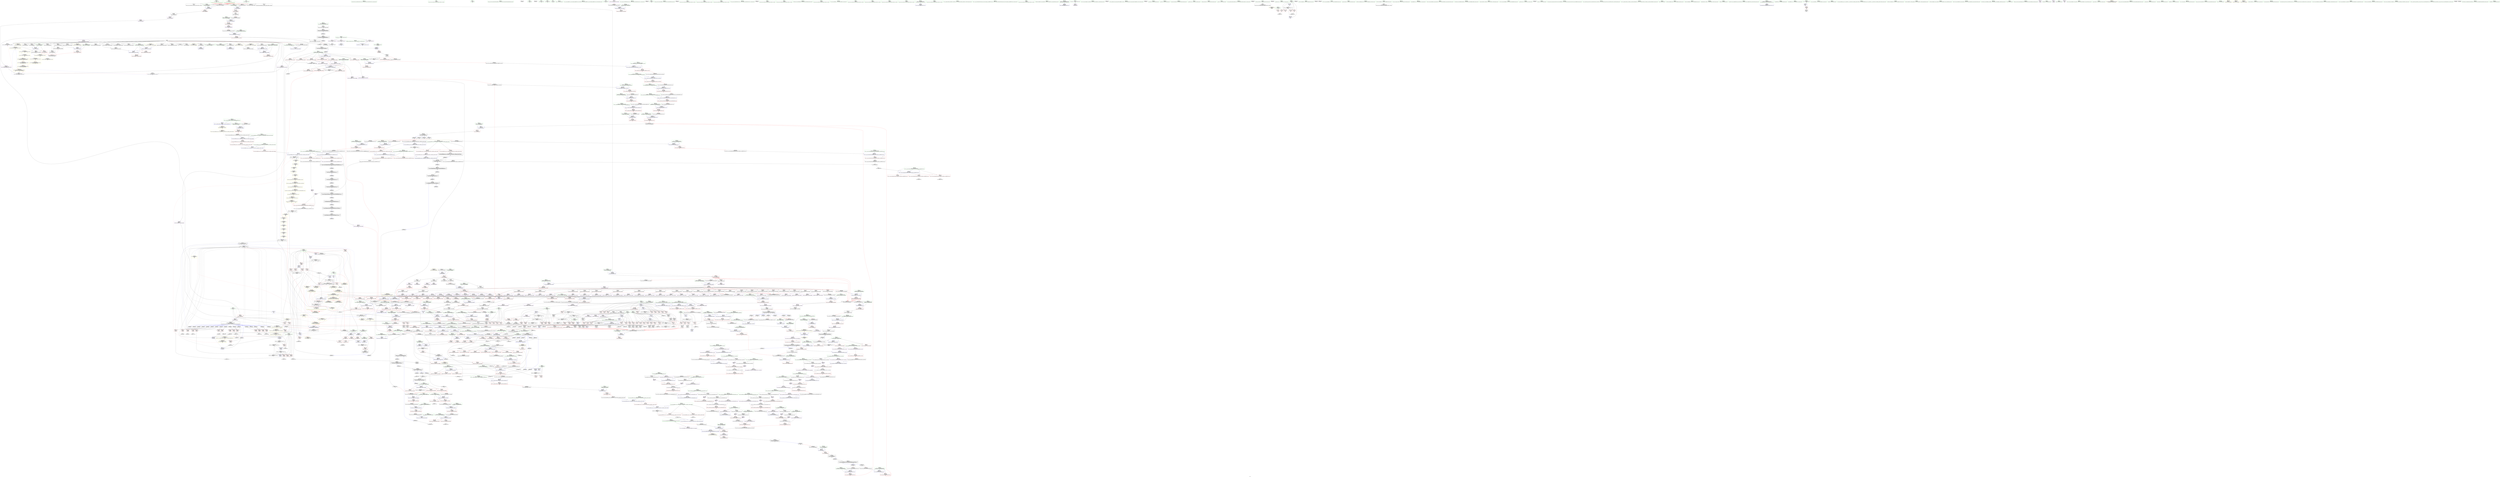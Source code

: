 digraph "SVFG" {
	label="SVFG";

	Node0x55a6d64ba080 [shape=record,color=grey,label="{NodeID: 0\nNullPtr|{|<s29>112}}"];
	Node0x55a6d64ba080 -> Node0x55a6d6516880[style=solid];
	Node0x55a6d64ba080 -> Node0x55a6d6516980[style=solid];
	Node0x55a6d64ba080 -> Node0x55a6d6516a50[style=solid];
	Node0x55a6d64ba080 -> Node0x55a6d6516b20[style=solid];
	Node0x55a6d64ba080 -> Node0x55a6d6516bf0[style=solid];
	Node0x55a6d64ba080 -> Node0x55a6d6516cc0[style=solid];
	Node0x55a6d64ba080 -> Node0x55a6d6516d90[style=solid];
	Node0x55a6d64ba080 -> Node0x55a6d6516e60[style=solid];
	Node0x55a6d64ba080 -> Node0x55a6d6516f30[style=solid];
	Node0x55a6d64ba080 -> Node0x55a6d6517000[style=solid];
	Node0x55a6d64ba080 -> Node0x55a6d65170d0[style=solid];
	Node0x55a6d64ba080 -> Node0x55a6d65171a0[style=solid];
	Node0x55a6d64ba080 -> Node0x55a6d6517270[style=solid];
	Node0x55a6d64ba080 -> Node0x55a6d6517340[style=solid];
	Node0x55a6d64ba080 -> Node0x55a6d6517410[style=solid];
	Node0x55a6d64ba080 -> Node0x55a6d65174e0[style=solid];
	Node0x55a6d64ba080 -> Node0x55a6d65175b0[style=solid];
	Node0x55a6d64ba080 -> Node0x55a6d6517680[style=solid];
	Node0x55a6d64ba080 -> Node0x55a6d6517750[style=solid];
	Node0x55a6d64ba080 -> Node0x55a6d6517820[style=solid];
	Node0x55a6d64ba080 -> Node0x55a6d65178f0[style=solid];
	Node0x55a6d64ba080 -> Node0x55a6d651eea0[style=solid];
	Node0x55a6d64ba080 -> Node0x55a6d65210f0[style=solid];
	Node0x55a6d64ba080 -> Node0x55a6d65211c0[style=solid];
	Node0x55a6d64ba080 -> Node0x55a6d6521290[style=solid];
	Node0x55a6d64ba080 -> Node0x55a6d6522d60[style=solid];
	Node0x55a6d64ba080 -> Node0x55a6d6562990[style=solid];
	Node0x55a6d64ba080 -> Node0x55a6d6566fb0[style=solid];
	Node0x55a6d64ba080 -> Node0x55a6d6567130[style=solid];
	Node0x55a6d64ba080:s29 -> Node0x55a6d664aa00[style=solid,color=red];
	Node0x55a6d651d990 [shape=record,color=red,label="{NodeID: 775\n1646\<--1637\n\<--__last.addr\n_ZNSt11__copy_moveILb1ELb1ESt26random_access_iterator_tagE8__copy_mIiEEPT_PKS3_S6_S4_\n}"];
	Node0x55a6d651d990 -> Node0x55a6d6512290[style=solid];
	Node0x55a6d6514470 [shape=record,color=purple,label="{NodeID: 443\n841\<--840\n_M_impl\<--\n_ZNSt6vectorIiSaIiEE17_M_default_appendEm\n}"];
	Node0x55a6d65082c0 [shape=record,color=green,label="{NodeID: 111\n739\<--740\n__a.addr\<--__a.addr_field_insensitive\n_ZNSt16allocator_traitsISaIiEE10deallocateERS0_Pim\n}"];
	Node0x55a6d65082c0 -> Node0x55a6d652ed90[style=solid];
	Node0x55a6d65082c0 -> Node0x55a6d6522130[style=solid];
	Node0x55a6d65234b0 [shape=record,color=blue,label="{NodeID: 886\n1013\<--1011\nthis.addr\<--this\n_ZNSt6vectorIiSaIiEE15_M_erase_at_endEPi\n}"];
	Node0x55a6d65234b0 -> Node0x55a6d65313c0[style=dashed];
	Node0x55a6d6529ec0 [shape=record,color=red,label="{NodeID: 554\n338\<--143\n\<--md1\n_Z7processv\n}"];
	Node0x55a6d6529ec0 -> Node0x55a6d6519070[style=solid];
	Node0x55a6d650ca60 [shape=record,color=green,label="{NodeID: 222\n1512\<--1513\nagg.tmp2\<--agg.tmp2_field_insensitive\n_ZNSt20__uninitialized_copyILb1EE13__uninit_copyISt13move_iteratorIPiES3_EET0_T_S6_S5_\n}"];
	Node0x55a6d650ca60 -> Node0x55a6d6511a70[style=solid];
	Node0x55a6d650ca60 -> Node0x55a6d6527480[style=solid];
	Node0x55a6d663cf90 [shape=record,color=black,label="{NodeID: 2104\n290 = PHI(446, )\n}"];
	Node0x55a6d663cf90 -> Node0x55a6d652c4f0[style=solid];
	Node0x55a6d652f8f0 [shape=record,color=red,label="{NodeID: 665\n870\<--820\n\<--__n.addr\n_ZNSt6vectorIiSaIiEE17_M_default_appendEm\n|{<s0>71}}"];
	Node0x55a6d652f8f0:s0 -> Node0x55a6d6648ed0[style=solid,color=red];
	Node0x55a6d651aa70 [shape=record,color=black,label="{NodeID: 333\n889\<--836\n\<--this1\n_ZNSt6vectorIiSaIiEE17_M_default_appendEm\n|{<s0>74}}"];
	Node0x55a6d651aa70:s0 -> Node0x55a6d66432d0[style=solid,color=red];
	Node0x55a6d6646cc0 [shape=record,color=black,label="{NodeID: 2215\n596 = PHI(590, )\n0th arg _ZN9__gnu_cxx13new_allocatorIiEC2Ev }"];
	Node0x55a6d6646cc0 -> Node0x55a6d6521430[style=solid];
	Node0x55a6d6503fb0 [shape=record,color=green,label="{NodeID: 1\n7\<--1\n__dso_handle\<--dummyObj\nGlob }"];
	Node0x55a6d651da60 [shape=record,color=red,label="{NodeID: 776\n1656\<--1639\n\<--__result.addr\n_ZNSt11__copy_moveILb1ELb1ESt26random_access_iterator_tagE8__copy_mIiEEPT_PKS3_S6_S4_\n}"];
	Node0x55a6d651da60 -> Node0x55a6d6512430[style=solid];
	Node0x55a6d653ac60 [shape=record,color=black,label="{NodeID: 1551\nMR_14V_2 = PHI(MR_14V_3, MR_14V_1, )\npts\{10 \}\n|{|<s5>37|<s6>38|<s7>50}}"];
	Node0x55a6d653ac60 -> Node0x55a6d6528a70[style=dashed];
	Node0x55a6d653ac60 -> Node0x55a6d6528b40[style=dashed];
	Node0x55a6d653ac60 -> Node0x55a6d652c900[style=dashed];
	Node0x55a6d653ac60 -> Node0x55a6d652c9d0[style=dashed];
	Node0x55a6d653ac60 -> Node0x55a6d65203f0[style=dashed];
	Node0x55a6d653ac60:s5 -> Node0x55a6d6536280[style=dashed,color=red];
	Node0x55a6d653ac60:s6 -> Node0x55a6d6536280[style=dashed,color=red];
	Node0x55a6d653ac60:s7 -> Node0x55a6d65be680[style=dashed,color=blue];
	Node0x55a6d6514540 [shape=record,color=purple,label="{NodeID: 444\n842\<--840\n_M_end_of_storage\<--\n_ZNSt6vectorIiSaIiEE17_M_default_appendEm\n}"];
	Node0x55a6d6514540 -> Node0x55a6d6530ba0[style=solid];
	Node0x55a6d6508390 [shape=record,color=green,label="{NodeID: 112\n741\<--742\n__p.addr\<--__p.addr_field_insensitive\n_ZNSt16allocator_traitsISaIiEE10deallocateERS0_Pim\n}"];
	Node0x55a6d6508390 -> Node0x55a6d652ee60[style=solid];
	Node0x55a6d6508390 -> Node0x55a6d6522200[style=solid];
	Node0x55a6d6523580 [shape=record,color=blue,label="{NodeID: 887\n1015\<--1012\n__pos.addr\<--__pos\n_ZNSt6vectorIiSaIiEE15_M_erase_at_endEPi\n}"];
	Node0x55a6d6523580 -> Node0x55a6d6531490[style=dashed];
	Node0x55a6d6523580 -> Node0x55a6d6531560[style=dashed];
	Node0x55a6d6529f90 [shape=record,color=red,label="{NodeID: 555\n355\<--143\n\<--md1\n_Z7processv\n}"];
	Node0x55a6d6529f90 -> Node0x55a6d6566530[style=solid];
	Node0x55a6d650cb30 [shape=record,color=green,label="{NodeID: 223\n1531\<--1532\n_ZSt4copyISt13move_iteratorIPiES1_ET0_T_S4_S3_\<--_ZSt4copyISt13move_iteratorIPiES1_ET0_T_S4_S3__field_insensitive\n}"];
	Node0x55a6d663d0d0 [shape=record,color=black,label="{NodeID: 2105\n294 = PHI(446, )\n}"];
	Node0x55a6d663d0d0 -> Node0x55a6d652c5c0[style=solid];
	Node0x55a6d652f9c0 [shape=record,color=red,label="{NodeID: 666\n888\<--820\n\<--__n.addr\n_ZNSt6vectorIiSaIiEE17_M_default_appendEm\n|{<s0>75}}"];
	Node0x55a6d652f9c0:s0 -> Node0x55a6d6647af0[style=solid,color=red];
	Node0x55a6d651ab40 [shape=record,color=black,label="{NodeID: 334\n896\<--836\n\<--this1\n_ZNSt6vectorIiSaIiEE17_M_default_appendEm\n}"];
	Node0x55a6d651ab40 -> Node0x55a6d6514af0[style=solid];
	Node0x55a6d651ab40 -> Node0x55a6d6514bc0[style=solid];
	Node0x55a6d6646dd0 [shape=record,color=black,label="{NodeID: 2216\n88 = PHI()\n0th arg _ZNSt6vectorIiSaIiEED2Ev }"];
	Node0x55a6d6646dd0 -> Node0x55a6d651f070[style=solid];
	Node0x55a6d6504380 [shape=record,color=green,label="{NodeID: 2\n9\<--1\n\<--dummyObj\nCan only get source location for instruction, argument, global var or function.}"];
	Node0x55a6d651db30 [shape=record,color=red,label="{NodeID: 777\n1666\<--1639\n\<--__result.addr\n_ZNSt11__copy_moveILb1ELb1ESt26random_access_iterator_tagE8__copy_mIiEEPT_PKS3_S6_S4_\n}"];
	Node0x55a6d651db30 -> Node0x55a6d65289a0[style=solid];
	Node0x55a6d653b160 [shape=record,color=black,label="{NodeID: 1552\nMR_22V_3 = PHI(MR_22V_4, MR_22V_2, )\npts\{140 \}\n}"];
	Node0x55a6d653b160 -> Node0x55a6d65299e0[style=dashed];
	Node0x55a6d653b160 -> Node0x55a6d6529ab0[style=dashed];
	Node0x55a6d653b160 -> Node0x55a6d6520320[style=dashed];
	Node0x55a6d6514610 [shape=record,color=purple,label="{NodeID: 445\n845\<--844\n_M_impl2\<--\n_ZNSt6vectorIiSaIiEE17_M_default_appendEm\n}"];
	Node0x55a6d6508460 [shape=record,color=green,label="{NodeID: 113\n743\<--744\n__n.addr\<--__n.addr_field_insensitive\n_ZNSt16allocator_traitsISaIiEE10deallocateERS0_Pim\n}"];
	Node0x55a6d6508460 -> Node0x55a6d652ef30[style=solid];
	Node0x55a6d6508460 -> Node0x55a6d65222d0[style=solid];
	Node0x55a6d6523650 [shape=record,color=blue,label="{NodeID: 888\n1031\<--1028\n_M_finish3\<--\n_ZNSt6vectorIiSaIiEE15_M_erase_at_endEPi\n|{<s0>47}}"];
	Node0x55a6d6523650:s0 -> Node0x55a6d65a2900[style=dashed,color=blue];
	Node0x55a6d652a060 [shape=record,color=red,label="{NodeID: 556\n379\<--143\n\<--md1\n_Z7processv\n}"];
	Node0x55a6d652a060 -> Node0x55a6d65192e0[style=solid];
	Node0x55a6d650cc30 [shape=record,color=green,label="{NodeID: 224\n1538\<--1539\n__first\<--__first_field_insensitive\n_ZSt4copyISt13move_iteratorIPiES1_ET0_T_S4_S3_\n}"];
	Node0x55a6d650cc30 -> Node0x55a6d6511c10[style=solid];
	Node0x55a6d650cc30 -> Node0x55a6d6527890[style=solid];
	Node0x55a6d663d210 [shape=record,color=black,label="{NodeID: 2106\n301 = PHI(446, )\n}"];
	Node0x55a6d663d210 -> Node0x55a6d652c690[style=solid];
	Node0x55a6d652fa90 [shape=record,color=red,label="{NodeID: 667\n924\<--820\n\<--__n.addr\n_ZNSt6vectorIiSaIiEE17_M_default_appendEm\n}"];
	Node0x55a6d651ac10 [shape=record,color=black,label="{NodeID: 335\n900\<--836\n\<--this1\n_ZNSt6vectorIiSaIiEE17_M_default_appendEm\n}"];
	Node0x55a6d651ac10 -> Node0x55a6d6514c90[style=solid];
	Node0x55a6d651ac10 -> Node0x55a6d6514d60[style=solid];
	Node0x55a6d6646ea0 [shape=record,color=black,label="{NodeID: 2217\n779 = PHI(730, )\n0th arg _ZNSaIiED2Ev }"];
	Node0x55a6d6646ea0 -> Node0x55a6d6522610[style=solid];
	Node0x55a6d6504440 [shape=record,color=green,label="{NodeID: 3\n21\<--1\n.str\<--dummyObj\nGlob }"];
	Node0x55a6d651dc00 [shape=record,color=red,label="{NodeID: 778\n1653\<--1641\n\<--_Num\n_ZNSt11__copy_moveILb1ELb1ESt26random_access_iterator_tagE8__copy_mIiEEPT_PKS3_S6_S4_\n}"];
	Node0x55a6d651dc00 -> Node0x55a6d6565f30[style=solid];
	Node0x55a6d65146e0 [shape=record,color=purple,label="{NodeID: 446\n846\<--844\n_M_finish\<--\n_ZNSt6vectorIiSaIiEE17_M_default_appendEm\n}"];
	Node0x55a6d65146e0 -> Node0x55a6d6530c70[style=solid];
	Node0x55a6d6508530 [shape=record,color=green,label="{NodeID: 114\n753\<--754\n_ZN9__gnu_cxx13new_allocatorIiE10deallocateEPim\<--_ZN9__gnu_cxx13new_allocatorIiE10deallocateEPim_field_insensitive\n}"];
	Node0x55a6d6523720 [shape=record,color=blue,label="{NodeID: 889\n1042\<--1039\n__first.addr\<--__first\n_ZSt27__uninitialized_default_n_aIPimiET_S1_T0_RSaIT1_E\n}"];
	Node0x55a6d6523720 -> Node0x55a6d6531700[style=dashed];
	Node0x55a6d652a130 [shape=record,color=red,label="{NodeID: 557\n343\<--145\n\<--md2\n_Z7processv\n}"];
	Node0x55a6d652a130 -> Node0x55a6d65663b0[style=solid];
	Node0x55a6d650cd00 [shape=record,color=green,label="{NodeID: 225\n1540\<--1541\n__last\<--__last_field_insensitive\n_ZSt4copyISt13move_iteratorIPiES1_ET0_T_S4_S3_\n}"];
	Node0x55a6d650cd00 -> Node0x55a6d6511ce0[style=solid];
	Node0x55a6d650cd00 -> Node0x55a6d6527960[style=solid];
	Node0x55a6d663d350 [shape=record,color=black,label="{NodeID: 2107\n44 = PHI()\n}"];
	Node0x55a6d65cf6f0 [shape=record,color=yellow,style=double,label="{NodeID: 1775\n38V_1 = ENCHI(MR_38V_0)\npts\{1394 \}\nFun[_ZSt14__copy_move_a2ILb1EPiS0_ET1_T0_S2_S1_]|{<s0>134}}"];
	Node0x55a6d65cf6f0:s0 -> Node0x55a6d65c3570[style=dashed,color=red];
	Node0x55a6d652fb60 [shape=record,color=red,label="{NodeID: 668\n983\<--820\n\<--__n.addr\n_ZNSt6vectorIiSaIiEE17_M_default_appendEm\n}"];
	Node0x55a6d651ace0 [shape=record,color=black,label="{NodeID: 336\n905\<--836\n\<--this1\n_ZNSt6vectorIiSaIiEE17_M_default_appendEm\n|{<s0>76}}"];
	Node0x55a6d651ace0:s0 -> Node0x55a6d66432d0[style=solid,color=red];
	Node0x55a6d6646fb0 [shape=record,color=black,label="{NodeID: 2218\n1337 = PHI(1290, )\n0th arg _ZNKSt12_Vector_baseIiSaIiEE19_M_get_Tp_allocatorEv }"];
	Node0x55a6d6646fb0 -> Node0x55a6d6545090[style=solid];
	Node0x55a6d6504d30 [shape=record,color=green,label="{NodeID: 4\n23\<--1\n.str.3\<--dummyObj\nGlob }"];
	Node0x55a6d651dcd0 [shape=record,color=red,label="{NodeID: 779\n1660\<--1641\n\<--_Num\n_ZNSt11__copy_moveILb1ELb1ESt26random_access_iterator_tagE8__copy_mIiEEPT_PKS3_S6_S4_\n}"];
	Node0x55a6d651dcd0 -> Node0x55a6d6563830[style=solid];
	Node0x55a6d65147b0 [shape=record,color=purple,label="{NodeID: 447\n856\<--855\n_M_impl5\<--\n_ZNSt6vectorIiSaIiEE17_M_default_appendEm\n}"];
	Node0x55a6d650d140 [shape=record,color=green,label="{NodeID: 115\n760\<--761\nthis.addr\<--this.addr_field_insensitive\n_ZN9__gnu_cxx13new_allocatorIiE10deallocateEPim\n}"];
	Node0x55a6d650d140 -> Node0x55a6d652f000[style=solid];
	Node0x55a6d650d140 -> Node0x55a6d65223a0[style=solid];
	Node0x55a6d65237f0 [shape=record,color=blue,label="{NodeID: 890\n1044\<--1040\n__n.addr\<--__n\n_ZSt27__uninitialized_default_n_aIPimiET_S1_T0_RSaIT1_E\n}"];
	Node0x55a6d65237f0 -> Node0x55a6d65317d0[style=dashed];
	Node0x55a6d65c63b0 [shape=record,color=yellow,style=double,label="{NodeID: 1665\n69V_1 = ENCHI(MR_69V_0)\npts\{635 \}\nFun[_ZNSt12_Vector_baseIiSaIiEED2Ev]}"];
	Node0x55a6d65c63b0 -> Node0x55a6d6521910[style=dashed];
	Node0x55a6d652a200 [shape=record,color=red,label="{NodeID: 558\n346\<--145\n\<--md2\n_Z7processv\n}"];
	Node0x55a6d652a200 -> Node0x55a6d6519140[style=solid];
	Node0x55a6d650cdd0 [shape=record,color=green,label="{NodeID: 226\n1542\<--1543\n__result.addr\<--__result.addr_field_insensitive\n_ZSt4copyISt13move_iteratorIPiES1_ET0_T_S4_S3_\n}"];
	Node0x55a6d650cdd0 -> Node0x55a6d6534960[style=solid];
	Node0x55a6d650cdd0 -> Node0x55a6d6546680[style=solid];
	Node0x55a6d663d420 [shape=record,color=black,label="{NodeID: 2108\n65 = PHI()\n}"];
	Node0x55a6d652fc30 [shape=record,color=red,label="{NodeID: 669\n879\<--822\n\<--__len\n_ZNSt6vectorIiSaIiEE17_M_default_appendEm\n|{<s0>73}}"];
	Node0x55a6d652fc30:s0 -> Node0x55a6d664a670[style=solid,color=red];
	Node0x55a6d651adb0 [shape=record,color=black,label="{NodeID: 337\n926\<--836\n\<--this1\n_ZNSt6vectorIiSaIiEE17_M_default_appendEm\n|{<s0>79}}"];
	Node0x55a6d651adb0:s0 -> Node0x55a6d66432d0[style=solid,color=red];
	Node0x55a6d66470c0 [shape=record,color=black,label="{NodeID: 2219\n1178 = PHI(1051, )\n0th arg _ZSt25__uninitialized_default_nIPimET_S1_T0_ }"];
	Node0x55a6d66470c0 -> Node0x55a6d6524420[style=solid];
	Node0x55a6d6504dc0 [shape=record,color=green,label="{NodeID: 5\n25\<--1\n_ZSt4cout\<--dummyObj\nGlob }"];
	Node0x55a6d651dda0 [shape=record,color=red,label="{NodeID: 780\n1667\<--1641\n\<--_Num\n_ZNSt11__copy_moveILb1ELb1ESt26random_access_iterator_tagE8__copy_mIiEEPT_PKS3_S6_S4_\n}"];
	Node0x55a6d6514880 [shape=record,color=purple,label="{NodeID: 448\n857\<--855\n_M_finish6\<--\n_ZNSt6vectorIiSaIiEE17_M_default_appendEm\n}"];
	Node0x55a6d6514880 -> Node0x55a6d6530d40[style=solid];
	Node0x55a6d650d210 [shape=record,color=green,label="{NodeID: 116\n762\<--763\n__p.addr\<--__p.addr_field_insensitive\n_ZN9__gnu_cxx13new_allocatorIiE10deallocateEPim\n}"];
	Node0x55a6d650d210 -> Node0x55a6d652f0d0[style=solid];
	Node0x55a6d650d210 -> Node0x55a6d6522470[style=solid];
	Node0x55a6d65238c0 [shape=record,color=blue,label="{NodeID: 891\n1046\<--1041\n.addr\<--\n_ZSt27__uninitialized_default_n_aIPimiET_S1_T0_RSaIT1_E\n}"];
	Node0x55a6d65c6490 [shape=record,color=yellow,style=double,label="{NodeID: 1666\n71V_1 = ENCHI(MR_71V_0)\npts\{637 \}\nFun[_ZNSt12_Vector_baseIiSaIiEED2Ev]}"];
	Node0x55a6d65c6490 -> Node0x55a6d65219e0[style=dashed];
	Node0x55a6d652a2d0 [shape=record,color=red,label="{NodeID: 559\n356\<--145\n\<--md2\n_Z7processv\n}"];
	Node0x55a6d652a2d0 -> Node0x55a6d6566530[style=solid];
	Node0x55a6d650cea0 [shape=record,color=green,label="{NodeID: 227\n1544\<--1545\nagg.tmp\<--agg.tmp_field_insensitive\n_ZSt4copyISt13move_iteratorIPiES1_ET0_T_S4_S3_\n}"];
	Node0x55a6d650cea0 -> Node0x55a6d6511db0[style=solid];
	Node0x55a6d650cea0 -> Node0x55a6d6527a30[style=solid];
	Node0x55a6d663d4f0 [shape=record,color=black,label="{NodeID: 2109\n106 = PHI(621, )\n|{<s0>8}}"];
	Node0x55a6d663d4f0:s0 -> Node0x55a6d66477d0[style=solid,color=red];
	Node0x55a6d652fd00 [shape=record,color=red,label="{NodeID: 670\n940\<--822\n\<--__len\n_ZNSt6vectorIiSaIiEE17_M_default_appendEm\n|{<s0>82}}"];
	Node0x55a6d652fd00:s0 -> Node0x55a6d6649c60[style=solid,color=red];
	Node0x55a6d651ae80 [shape=record,color=black,label="{NodeID: 338\n938\<--836\n\<--this1\n_ZNSt6vectorIiSaIiEE17_M_default_appendEm\n|{<s0>82}}"];
	Node0x55a6d651ae80:s0 -> Node0x55a6d66498e0[style=solid,color=red];
	Node0x55a6d66471d0 [shape=record,color=black,label="{NodeID: 2220\n1179 = PHI(1052, )\n1st arg _ZSt25__uninitialized_default_nIPimET_S1_T0_ }"];
	Node0x55a6d66471d0 -> Node0x55a6d65244f0[style=solid];
	Node0x55a6d6504e50 [shape=record,color=green,label="{NodeID: 6\n26\<--1\n_ZSt3cin\<--dummyObj\nGlob }"];
	Node0x55a6d651de70 [shape=record,color=red,label="{NodeID: 781\n1680\<--1677\n\<--__it.addr\n_ZSt12__miter_baseIPiET_S1_\n}"];
	Node0x55a6d651de70 -> Node0x55a6d65126a0[style=solid];
	Node0x55a6d6514950 [shape=record,color=purple,label="{NodeID: 449\n866\<--865\n_M_impl8\<--\n_ZNSt6vectorIiSaIiEE17_M_default_appendEm\n}"];
	Node0x55a6d650d2e0 [shape=record,color=green,label="{NodeID: 117\n764\<--765\n.addr\<--.addr_field_insensitive\n_ZN9__gnu_cxx13new_allocatorIiE10deallocateEPim\n}"];
	Node0x55a6d650d2e0 -> Node0x55a6d6522540[style=solid];
	Node0x55a6d6523990 [shape=record,color=blue,label="{NodeID: 892\n1061\<--1058\nthis.addr\<--this\n_ZNKSt6vectorIiSaIiEE12_M_check_lenEmPKc\n}"];
	Node0x55a6d6523990 -> Node0x55a6d65318a0[style=dashed];
	Node0x55a6d652a3a0 [shape=record,color=red,label="{NodeID: 560\n385\<--145\n\<--md2\n_Z7processv\n}"];
	Node0x55a6d652a3a0 -> Node0x55a6d6566e30[style=solid];
	Node0x55a6d650cf70 [shape=record,color=green,label="{NodeID: 228\n1546\<--1547\nagg.tmp3\<--agg.tmp3_field_insensitive\n_ZSt4copyISt13move_iteratorIPiES1_ET0_T_S4_S3_\n}"];
	Node0x55a6d650cf70 -> Node0x55a6d6511e80[style=solid];
	Node0x55a6d650cf70 -> Node0x55a6d6527b00[style=solid];
	Node0x55a6d663d690 [shape=record,color=black,label="{NodeID: 2110\n381 = PHI(446, )\n}"];
	Node0x55a6d663d690 -> Node0x55a6d652caa0[style=solid];
	Node0x55a6d663d690 -> Node0x55a6d65204c0[style=solid];
	Node0x55a6d652fdd0 [shape=record,color=red,label="{NodeID: 671\n990\<--822\n\<--__len\n_ZNSt6vectorIiSaIiEE17_M_default_appendEm\n}"];
	Node0x55a6d651af50 [shape=record,color=black,label="{NodeID: 339\n946\<--836\n\<--this1\n_ZNSt6vectorIiSaIiEE17_M_default_appendEm\n}"];
	Node0x55a6d651af50 -> Node0x55a6d6514e30[style=solid];
	Node0x55a6d651af50 -> Node0x55a6d6514f00[style=solid];
	Node0x55a6d66472e0 [shape=record,color=black,label="{NodeID: 2221\n70 = PHI(15, 18, )\n0th arg _ZNSt6vectorIiSaIiEEC2Ev }"];
	Node0x55a6d66472e0 -> Node0x55a6d651efa0[style=solid];
	Node0x55a6d6504ee0 [shape=record,color=green,label="{NodeID: 7\n27\<--1\n.str.4\<--dummyObj\nGlob }"];
	Node0x55a6d651df40 [shape=record,color=red,label="{NodeID: 782\n1687\<--1684\nthis1\<--this.addr\n_ZNKSt13move_iteratorIPiE4baseEv\n}"];
	Node0x55a6d651df40 -> Node0x55a6d6528180[style=solid];
	Node0x55a6d6514a20 [shape=record,color=purple,label="{NodeID: 450\n867\<--865\n_M_finish9\<--\n_ZNSt6vectorIiSaIiEE17_M_default_appendEm\n}"];
	Node0x55a6d6514a20 -> Node0x55a6d6522a20[style=solid];
	Node0x55a6d650d3b0 [shape=record,color=green,label="{NodeID: 118\n773\<--774\n_ZdlPv\<--_ZdlPv_field_insensitive\n}"];
	Node0x55a6d6523a60 [shape=record,color=blue,label="{NodeID: 893\n1063\<--1059\n__n.addr\<--__n\n_ZNKSt6vectorIiSaIiEE12_M_check_lenEmPKc\n|{|<s2>97}}"];
	Node0x55a6d6523a60 -> Node0x55a6d6531970[style=dashed];
	Node0x55a6d6523a60 -> Node0x55a6d6531d80[style=dashed];
	Node0x55a6d6523a60:s2 -> Node0x55a6d65c4540[style=dashed,color=red];
	Node0x55a6d65c6680 [shape=record,color=yellow,style=double,label="{NodeID: 1668\n7V_1 = ENCHI(MR_7V_0)\npts\{90 \}\nFun[_ZNSt6vectorIiSaIiEED2Ev]}"];
	Node0x55a6d65c6680 -> Node0x55a6d651f070[style=dashed];
	Node0x55a6d652a470 [shape=record,color=red,label="{NodeID: 561\n389\<--145\n\<--md2\n_Z7processv\n}"];
	Node0x55a6d652a470 -> Node0x55a6d65193b0[style=solid];
	Node0x55a6d650d040 [shape=record,color=green,label="{NodeID: 229\n1559\<--1560\n_ZSt12__miter_baseIPiEDTcl12__miter_basecldtfp_4baseEEESt13move_iteratorIT_E\<--_ZSt12__miter_baseIPiEDTcl12__miter_basecldtfp_4baseEEESt13move_iteratorIT_E_field_insensitive\n}"];
	Node0x55a6d663d860 [shape=record,color=black,label="{NodeID: 2111\n391 = PHI(446, )\n}"];
	Node0x55a6d663d860 -> Node0x55a6d652cb70[style=solid];
	Node0x55a6d663d860 -> Node0x55a6d6520590[style=solid];
	Node0x55a6d652fea0 [shape=record,color=red,label="{NodeID: 672\n886\<--824\n\<--__size\n_ZNSt6vectorIiSaIiEE17_M_default_appendEm\n}"];
	Node0x55a6d651b020 [shape=record,color=black,label="{NodeID: 340\n950\<--836\n\<--this1\n_ZNSt6vectorIiSaIiEE17_M_default_appendEm\n}"];
	Node0x55a6d651b020 -> Node0x55a6d6514fd0[style=solid];
	Node0x55a6d651b020 -> Node0x55a6d65150a0[style=solid];
	Node0x55a6d6647430 [shape=record,color=black,label="{NodeID: 2222\n603 = PHI(100, 922, 949, 1020, )\n0th arg _ZSt8_DestroyIPiiEvT_S1_RSaIT0_E }"];
	Node0x55a6d6647430 -> Node0x55a6d6521500[style=solid];
	Node0x55a6d6504f70 [shape=record,color=green,label="{NodeID: 8\n29\<--1\n_ZSt4cerr\<--dummyObj\nGlob }"];
	Node0x55a6d651e010 [shape=record,color=red,label="{NodeID: 783\n1689\<--1688\n\<--_M_current\n_ZNKSt13move_iteratorIPiE4baseEv\n}"];
	Node0x55a6d651e010 -> Node0x55a6d6512770[style=solid];
	Node0x55a6d6514af0 [shape=record,color=purple,label="{NodeID: 451\n897\<--896\n_M_impl16\<--\n_ZNSt6vectorIiSaIiEE17_M_default_appendEm\n}"];
	Node0x55a6d650d4b0 [shape=record,color=green,label="{NodeID: 119\n780\<--781\nthis.addr\<--this.addr_field_insensitive\n_ZNSaIiED2Ev\n}"];
	Node0x55a6d650d4b0 -> Node0x55a6d652f1a0[style=solid];
	Node0x55a6d650d4b0 -> Node0x55a6d6522610[style=solid];
	Node0x55a6d6523b30 [shape=record,color=blue,label="{NodeID: 894\n1065\<--1060\n__s.addr\<--__s\n_ZNKSt6vectorIiSaIiEE12_M_check_lenEmPKc\n}"];
	Node0x55a6d6523b30 -> Node0x55a6d6531a40[style=dashed];
	Node0x55a6d65c6790 [shape=record,color=yellow,style=double,label="{NodeID: 1669\n9V_1 = ENCHI(MR_9V_0)\npts\{92 \}\nFun[_ZNSt6vectorIiSaIiEED2Ev]}"];
	Node0x55a6d65c6790 -> Node0x55a6d651f140[style=dashed];
	Node0x55a6d652a540 [shape=record,color=red,label="{NodeID: 562\n201\<--147\n\<--i7\n_Z7processv\n}"];
	Node0x55a6d652a540 -> Node0x55a6d6568c30[style=solid];
	Node0x55a6d6515480 [shape=record,color=green,label="{NodeID: 230\n1569\<--1570\n_ZSt14__copy_move_a2ILb1EPiS0_ET1_T0_S2_S1_\<--_ZSt14__copy_move_a2ILb1EPiS0_ET1_T0_S2_S1__field_insensitive\n}"];
	Node0x55a6d663d9a0 [shape=record,color=black,label="{NodeID: 2112\n398 = PHI()\n}"];
	Node0x55a6d65cfb80 [shape=record,color=yellow,style=double,label="{NodeID: 1780\n16V_1 = ENCHI(MR_16V_0)\npts\{12 \}\nFun[_Z7processv]}"];
	Node0x55a6d65cfb80 -> Node0x55a6d6528c10[style=dashed];
	Node0x55a6d65cfb80 -> Node0x55a6d6528ce0[style=dashed];
	Node0x55a6d65cfb80 -> Node0x55a6d6528db0[style=dashed];
	Node0x55a6d65cfb80 -> Node0x55a6d6528e80[style=dashed];
	Node0x55a6d65cfb80 -> Node0x55a6d6528f50[style=dashed];
	Node0x55a6d65cfb80 -> Node0x55a6d6529020[style=dashed];
	Node0x55a6d652ff70 [shape=record,color=red,label="{NodeID: 673\n893\<--824\n\<--__size\n_ZNSt6vectorIiSaIiEE17_M_default_appendEm\n}"];
	Node0x55a6d651b0f0 [shape=record,color=black,label="{NodeID: 341\n954\<--836\n\<--this1\n_ZNSt6vectorIiSaIiEE17_M_default_appendEm\n|{<s0>84}}"];
	Node0x55a6d651b0f0:s0 -> Node0x55a6d66432d0[style=solid,color=red];
	Node0x55a6d6647600 [shape=record,color=black,label="{NodeID: 2223\n604 = PHI(104, 925, 953, 1024, )\n1st arg _ZSt8_DestroyIPiiEvT_S1_RSaIT0_E }"];
	Node0x55a6d6647600 -> Node0x55a6d65215d0[style=solid];
	Node0x55a6d6505000 [shape=record,color=green,label="{NodeID: 9\n30\<--1\n.str.5\<--dummyObj\nGlob }"];
	Node0x55a6d651e0e0 [shape=record,color=red,label="{NodeID: 784\n1700\<--1694\nthis1\<--this.addr\n_ZNSt13move_iteratorIPiEC2ES0_\n}"];
	Node0x55a6d651e0e0 -> Node0x55a6d6528250[style=solid];
	Node0x55a6d65b3ce0 [shape=record,color=black,label="{NodeID: 1559\nMR_36V_2 = PHI(MR_36V_8, MR_36V_1, )\npts\{154 \}\n}"];
	Node0x55a6d65b3ce0 -> Node0x55a6d651ffe0[style=dashed];
	Node0x55a6d6514bc0 [shape=record,color=purple,label="{NodeID: 452\n898\<--896\n_M_start\<--\n_ZNSt6vectorIiSaIiEE17_M_default_appendEm\n}"];
	Node0x55a6d6514bc0 -> Node0x55a6d6530e10[style=solid];
	Node0x55a6d650d580 [shape=record,color=green,label="{NodeID: 120\n786\<--787\n_ZN9__gnu_cxx13new_allocatorIiED2Ev\<--_ZN9__gnu_cxx13new_allocatorIiED2Ev_field_insensitive\n}"];
	Node0x55a6d6523c00 [shape=record,color=blue,label="{NodeID: 895\n1069\<--1089\nref.tmp\<--call4\n_ZNKSt6vectorIiSaIiEE12_M_check_lenEmPKc\n|{|<s1>97}}"];
	Node0x55a6d6523c00 -> Node0x55a6d6531d80[style=dashed];
	Node0x55a6d6523c00:s1 -> Node0x55a6d65c4650[style=dashed,color=red];
	Node0x55a6d65c6870 [shape=record,color=yellow,style=double,label="{NodeID: 1670\n11V_1 = ENCHI(MR_11V_0)\npts\{94 \}\nFun[_ZNSt6vectorIiSaIiEED2Ev]}"];
	Node0x55a6d65c6870 -> Node0x55a6d651f210[style=dashed];
	Node0x55a6d652a610 [shape=record,color=red,label="{NodeID: 563\n205\<--147\n\<--i7\n_Z7processv\n}"];
	Node0x55a6d652a610 -> Node0x55a6d65185e0[style=solid];
	Node0x55a6d6515580 [shape=record,color=green,label="{NodeID: 231\n1576\<--1577\n__first.addr\<--__first.addr_field_insensitive\n_ZSt14__copy_move_a2ILb1EPiS0_ET1_T0_S2_S1_\n}"];
	Node0x55a6d6515580 -> Node0x55a6d6534bd0[style=solid];
	Node0x55a6d6515580 -> Node0x55a6d65468f0[style=solid];
	Node0x55a6d663da70 [shape=record,color=black,label="{NodeID: 2113\n401 = PHI()\n}"];
	Node0x55a6d65cfc60 [shape=record,color=yellow,style=double,label="{NodeID: 1781\n18V_1 = ENCHI(MR_18V_0)\npts\{14 \}\nFun[_Z7processv]}"];
	Node0x55a6d65cfc60 -> Node0x55a6d65290f0[style=dashed];
	Node0x55a6d65cfc60 -> Node0x55a6d65291c0[style=dashed];
	Node0x55a6d6530040 [shape=record,color=red,label="{NodeID: 674\n981\<--824\n\<--__size\n_ZNSt6vectorIiSaIiEE17_M_default_appendEm\n}"];
	Node0x55a6d651b1c0 [shape=record,color=black,label="{NodeID: 342\n957\<--836\n\<--this1\n_ZNSt6vectorIiSaIiEE17_M_default_appendEm\n|{<s0>86}}"];
	Node0x55a6d651b1c0:s0 -> Node0x55a6d66498e0[style=solid,color=red];
	Node0x55a6d66477d0 [shape=record,color=black,label="{NodeID: 2224\n605 = PHI(106, 927, 955, 1026, )\n2nd arg _ZSt8_DestroyIPiiEvT_S1_RSaIT0_E }"];
	Node0x55a6d66477d0 -> Node0x55a6d65216a0[style=solid];
	Node0x55a6d6505090 [shape=record,color=green,label="{NodeID: 10\n33\<--1\n\<--dummyObj\nCan only get source location for instruction, argument, global var or function.}"];
	Node0x55a6d651e1b0 [shape=record,color=red,label="{NodeID: 785\n1702\<--1696\n\<--__i.addr\n_ZNSt13move_iteratorIPiEC2ES0_\n}"];
	Node0x55a6d651e1b0 -> Node0x55a6d65476c0[style=solid];
	Node0x55a6d65b41b0 [shape=record,color=black,label="{NodeID: 1560\nMR_38V_4 = PHI(MR_38V_7, MR_38V_3, )\npts\{1394 \}\n|{|<s18>37|<s19>38|<s20>50}}"];
	Node0x55a6d65b41b0 -> Node0x55a6d652bda0[style=dashed];
	Node0x55a6d65b41b0 -> Node0x55a6d652be70[style=dashed];
	Node0x55a6d65b41b0 -> Node0x55a6d652bf40[style=dashed];
	Node0x55a6d65b41b0 -> Node0x55a6d652c010[style=dashed];
	Node0x55a6d65b41b0 -> Node0x55a6d652c0e0[style=dashed];
	Node0x55a6d65b41b0 -> Node0x55a6d652c1b0[style=dashed];
	Node0x55a6d65b41b0 -> Node0x55a6d652c280[style=dashed];
	Node0x55a6d65b41b0 -> Node0x55a6d652c350[style=dashed];
	Node0x55a6d65b41b0 -> Node0x55a6d652c420[style=dashed];
	Node0x55a6d65b41b0 -> Node0x55a6d652c4f0[style=dashed];
	Node0x55a6d65b41b0 -> Node0x55a6d652c5c0[style=dashed];
	Node0x55a6d65b41b0 -> Node0x55a6d652c690[style=dashed];
	Node0x55a6d65b41b0 -> Node0x55a6d652c760[style=dashed];
	Node0x55a6d65b41b0 -> Node0x55a6d652c830[style=dashed];
	Node0x55a6d65b41b0 -> Node0x55a6d652c900[style=dashed];
	Node0x55a6d65b41b0 -> Node0x55a6d652c9d0[style=dashed];
	Node0x55a6d65b41b0 -> Node0x55a6d652caa0[style=dashed];
	Node0x55a6d65b41b0 -> Node0x55a6d65204c0[style=dashed];
	Node0x55a6d65b41b0:s18 -> Node0x55a6d6536280[style=dashed,color=red];
	Node0x55a6d65b41b0:s19 -> Node0x55a6d6536280[style=dashed,color=red];
	Node0x55a6d65b41b0:s20 -> Node0x55a6d65be680[style=dashed,color=blue];
	Node0x55a6d6514c90 [shape=record,color=purple,label="{NodeID: 453\n901\<--900\n_M_impl17\<--\n_ZNSt6vectorIiSaIiEE17_M_default_appendEm\n}"];
	Node0x55a6d650d680 [shape=record,color=green,label="{NodeID: 121\n791\<--792\nthis.addr\<--this.addr_field_insensitive\n_ZN9__gnu_cxx13new_allocatorIiED2Ev\n}"];
	Node0x55a6d650d680 -> Node0x55a6d652f270[style=solid];
	Node0x55a6d650d680 -> Node0x55a6d65226e0[style=solid];
	Node0x55a6d6523cd0 [shape=record,color=blue,label="{NodeID: 896\n1067\<--1095\n__len\<--add\n_ZNKSt6vectorIiSaIiEE12_M_check_lenEmPKc\n}"];
	Node0x55a6d6523cd0 -> Node0x55a6d6531b10[style=dashed];
	Node0x55a6d6523cd0 -> Node0x55a6d6531be0[style=dashed];
	Node0x55a6d6523cd0 -> Node0x55a6d6531cb0[style=dashed];
	Node0x55a6d652a6e0 [shape=record,color=red,label="{NodeID: 564\n211\<--147\n\<--i7\n_Z7processv\n}"];
	Node0x55a6d652a6e0 -> Node0x55a6d65186b0[style=solid];
	Node0x55a6d6515650 [shape=record,color=green,label="{NodeID: 232\n1578\<--1579\n__last.addr\<--__last.addr_field_insensitive\n_ZSt14__copy_move_a2ILb1EPiS0_ET1_T0_S2_S1_\n}"];
	Node0x55a6d6515650 -> Node0x55a6d651d3e0[style=solid];
	Node0x55a6d6515650 -> Node0x55a6d65469c0[style=solid];
	Node0x55a6d663db40 [shape=record,color=black,label="{NodeID: 2114\n175 = PHI(446, )\n}"];
	Node0x55a6d6530110 [shape=record,color=red,label="{NodeID: 675\n885\<--826\n\<--__new_start\n_ZNSt6vectorIiSaIiEE17_M_default_appendEm\n}"];
	Node0x55a6d6530110 -> Node0x55a6d65284c0[style=solid];
	Node0x55a6d651b290 [shape=record,color=black,label="{NodeID: 343\n958\<--836\n\<--this1\n_ZNSt6vectorIiSaIiEE17_M_default_appendEm\n}"];
	Node0x55a6d651b290 -> Node0x55a6d6515170[style=solid];
	Node0x55a6d651b290 -> Node0x55a6d6515240[style=solid];
	Node0x55a6d66479a0 [shape=record,color=black,label="{NodeID: 2225\n1039 = PHI(858, 887, )\n0th arg _ZSt27__uninitialized_default_n_aIPimiET_S1_T0_RSaIT1_E }"];
	Node0x55a6d66479a0 -> Node0x55a6d6523720[style=solid];
	Node0x55a6d6505190 [shape=record,color=green,label="{NodeID: 11\n186\<--1\n\<--dummyObj\nCan only get source location for instruction, argument, global var or function.}"];
	Node0x55a6d651e280 [shape=record,color=red,label="{NodeID: 786\n1716\<--1715\ndummyVal\<--offset_0\n_ZSt22__uninitialized_copy_aISt13move_iteratorIPiES1_iET0_T_S4_S3_RSaIT1_E\n}"];
	Node0x55a6d651e280 -> Node0x55a6d6545980[style=solid];
	Node0x55a6d65b4680 [shape=record,color=black,label="{NodeID: 1561\nMR_38V_3 = PHI(MR_38V_2, MR_38V_1, )\npts\{1394 \}\n|{<s0>137}}"];
	Node0x55a6d65b4680:s0 -> Node0x55a6d65e6c60[style=dashed,color=blue];
	Node0x55a6d6514d60 [shape=record,color=purple,label="{NodeID: 454\n902\<--900\n_M_finish18\<--\n_ZNSt6vectorIiSaIiEE17_M_default_appendEm\n}"];
	Node0x55a6d6514d60 -> Node0x55a6d6530ee0[style=solid];
	Node0x55a6d650d750 [shape=record,color=green,label="{NodeID: 122\n798\<--799\nthis.addr\<--this.addr_field_insensitive\n_ZNKSt6vectorIiSaIiEE4sizeEv\n}"];
	Node0x55a6d650d750 -> Node0x55a6d652f340[style=solid];
	Node0x55a6d650d750 -> Node0x55a6d65227b0[style=solid];
	Node0x55a6d6523da0 [shape=record,color=blue,label="{NodeID: 897\n1114\<--1112\nthis.addr\<--this\n_ZNSt12_Vector_baseIiSaIiEE11_M_allocateEm\n}"];
	Node0x55a6d6523da0 -> Node0x55a6d6531e50[style=dashed];
	Node0x55a6d652a7b0 [shape=record,color=red,label="{NodeID: 565\n219\<--147\n\<--i7\n_Z7processv\n}"];
	Node0x55a6d652a7b0 -> Node0x55a6d6518780[style=solid];
	Node0x55a6d6515720 [shape=record,color=green,label="{NodeID: 233\n1580\<--1581\n__result.addr\<--__result.addr_field_insensitive\n_ZSt14__copy_move_a2ILb1EPiS0_ET1_T0_S2_S1_\n}"];
	Node0x55a6d6515720 -> Node0x55a6d651d4b0[style=solid];
	Node0x55a6d6515720 -> Node0x55a6d6546a90[style=solid];
	Node0x55a6d663dc50 [shape=record,color=black,label="{NodeID: 2115\n180 = PHI(446, )\n}"];
	Node0x55a6d65301e0 [shape=record,color=red,label="{NodeID: 676\n892\<--826\n\<--__new_start\n_ZNSt6vectorIiSaIiEE17_M_default_appendEm\n}"];
	Node0x55a6d65301e0 -> Node0x55a6d6528590[style=solid];
	Node0x55a6d651b360 [shape=record,color=black,label="{NodeID: 344\n962\<--836\n\<--this1\n_ZNSt6vectorIiSaIiEE17_M_default_appendEm\n}"];
	Node0x55a6d651b360 -> Node0x55a6d6515310[style=solid];
	Node0x55a6d651b360 -> Node0x55a6d6525400[style=solid];
	Node0x55a6d6647af0 [shape=record,color=black,label="{NodeID: 2226\n1040 = PHI(859, 888, )\n1st arg _ZSt27__uninitialized_default_n_aIPimiET_S1_T0_RSaIT1_E }"];
	Node0x55a6d6647af0 -> Node0x55a6d65237f0[style=solid];
	Node0x55a6d6505290 [shape=record,color=green,label="{NodeID: 12\n190\<--1\n\<--dummyObj\nCan only get source location for instruction, argument, global var or function.}"];
	Node0x55a6d651e350 [shape=record,color=red,label="{NodeID: 787\n1719\<--1718\ndummyVal\<--offset_0\n_ZSt22__uninitialized_copy_aISt13move_iteratorIPiES1_iET0_T_S4_S3_RSaIT1_E\n}"];
	Node0x55a6d651e350 -> Node0x55a6d6545a50[style=solid];
	Node0x55a6d65b4b80 [shape=record,color=black,label="{NodeID: 1562\nMR_24V_15 = PHI(MR_24V_2, MR_24V_8, )\npts\{142 \}\n}"];
	Node0x55a6d6514e30 [shape=record,color=purple,label="{NodeID: 455\n947\<--946\n_M_impl29\<--\n_ZNSt6vectorIiSaIiEE17_M_default_appendEm\n}"];
	Node0x55a6d650d820 [shape=record,color=green,label="{NodeID: 123\n818\<--819\nthis.addr\<--this.addr_field_insensitive\n_ZNSt6vectorIiSaIiEE17_M_default_appendEm\n}"];
	Node0x55a6d650d820 -> Node0x55a6d652f5b0[style=solid];
	Node0x55a6d650d820 -> Node0x55a6d6522880[style=solid];
	Node0x55a6d6523e70 [shape=record,color=blue,label="{NodeID: 898\n1116\<--1113\n__n.addr\<--__n\n_ZNSt12_Vector_baseIiSaIiEE11_M_allocateEm\n}"];
	Node0x55a6d6523e70 -> Node0x55a6d6531f20[style=dashed];
	Node0x55a6d6523e70 -> Node0x55a6d6531ff0[style=dashed];
	Node0x55a6d652a880 [shape=record,color=red,label="{NodeID: 566\n225\<--147\n\<--i7\n_Z7processv\n}"];
	Node0x55a6d652a880 -> Node0x55a6d6518850[style=solid];
	Node0x55a6d65157f0 [shape=record,color=green,label="{NodeID: 234\n1592\<--1593\n_ZSt13__copy_move_aILb1EPiS0_ET1_T0_S2_S1_\<--_ZSt13__copy_move_aILb1EPiS0_ET1_T0_S2_S1__field_insensitive\n}"];
	Node0x55a6d663dd90 [shape=record,color=black,label="{NodeID: 2116\n182 = PHI()\n}"];
	Node0x55a6d65302b0 [shape=record,color=red,label="{NodeID: 677\n904\<--826\n\<--__new_start\n_ZNSt6vectorIiSaIiEE17_M_default_appendEm\n|{<s0>77}}"];
	Node0x55a6d65302b0:s0 -> Node0x55a6d664b0b0[style=solid,color=red];
	Node0x55a6d651b430 [shape=record,color=black,label="{NodeID: 345\n966\<--836\n\<--this1\n_ZNSt6vectorIiSaIiEE17_M_default_appendEm\n}"];
	Node0x55a6d651b430 -> Node0x55a6d65254d0[style=solid];
	Node0x55a6d651b430 -> Node0x55a6d65255a0[style=solid];
	Node0x55a6d6647c40 [shape=record,color=black,label="{NodeID: 2227\n1041 = PHI(861, 890, )\n2nd arg _ZSt27__uninitialized_default_n_aIPimiET_S1_T0_RSaIT1_E }"];
	Node0x55a6d6647c40 -> Node0x55a6d65238c0[style=solid];
	Node0x55a6d6505390 [shape=record,color=green,label="{NodeID: 13\n196\<--1\n\<--dummyObj\nCan only get source location for instruction, argument, global var or function.}"];
	Node0x55a6d651e420 [shape=record,color=red,label="{NodeID: 788\n1722\<--1721\ndummyVal\<--offset_0\n_ZSt18uninitialized_copyISt13move_iteratorIPiES1_ET0_T_S4_S3_\n}"];
	Node0x55a6d651e420 -> Node0x55a6d6545f30[style=solid];
	Node0x55a6d65b5080 [shape=record,color=black,label="{NodeID: 1563\nMR_26V_14 = PHI(MR_26V_2, MR_26V_7, )\npts\{144 \}\n}"];
	Node0x55a6d6514f00 [shape=record,color=purple,label="{NodeID: 456\n948\<--946\n_M_start30\<--\n_ZNSt6vectorIiSaIiEE17_M_default_appendEm\n}"];
	Node0x55a6d6514f00 -> Node0x55a6d6530fb0[style=solid];
	Node0x55a6d650d8f0 [shape=record,color=green,label="{NodeID: 124\n820\<--821\n__n.addr\<--__n.addr_field_insensitive\n_ZNSt6vectorIiSaIiEE17_M_default_appendEm\n}"];
	Node0x55a6d650d8f0 -> Node0x55a6d652f680[style=solid];
	Node0x55a6d650d8f0 -> Node0x55a6d652f750[style=solid];
	Node0x55a6d650d8f0 -> Node0x55a6d652f820[style=solid];
	Node0x55a6d650d8f0 -> Node0x55a6d652f8f0[style=solid];
	Node0x55a6d650d8f0 -> Node0x55a6d652f9c0[style=solid];
	Node0x55a6d650d8f0 -> Node0x55a6d652fa90[style=solid];
	Node0x55a6d650d8f0 -> Node0x55a6d652fb60[style=solid];
	Node0x55a6d650d8f0 -> Node0x55a6d6522950[style=solid];
	Node0x55a6d6523f40 [shape=record,color=blue,label="{NodeID: 899\n1139\<--1135\n__first.addr\<--__first\n_ZSt34__uninitialized_move_if_noexcept_aIPiS0_SaIiEET0_T_S3_S2_RT1_\n}"];
	Node0x55a6d6523f40 -> Node0x55a6d65320c0[style=dashed];
	Node0x55a6d652a950 [shape=record,color=red,label="{NodeID: 567\n230\<--147\n\<--i7\n_Z7processv\n}"];
	Node0x55a6d652a950 -> Node0x55a6d651f890[style=solid];
	Node0x55a6d65158f0 [shape=record,color=green,label="{NodeID: 235\n1597\<--1598\n__it\<--__it_field_insensitive\n_ZSt12__miter_baseIPiEDTcl12__miter_basecldtfp_4baseEEESt13move_iteratorIT_E\n|{|<s1>135}}"];
	Node0x55a6d65158f0 -> Node0x55a6d6527f10[style=solid];
	Node0x55a6d65158f0:s1 -> Node0x55a6d66497d0[style=solid,color=red];
	Node0x55a6d663de60 [shape=record,color=black,label="{NodeID: 2117\n207 = PHI(446, )\n}"];
	Node0x55a6d663de60 -> Node0x55a6d652bda0[style=solid];
	Node0x55a6d6530380 [shape=record,color=red,label="{NodeID: 678\n939\<--826\n\<--__new_start\n_ZNSt6vectorIiSaIiEE17_M_default_appendEm\n|{<s0>82}}"];
	Node0x55a6d6530380:s0 -> Node0x55a6d6649aa0[style=solid,color=red];
	Node0x55a6d651b500 [shape=record,color=black,label="{NodeID: 346\n976\<--836\n\<--this1\n_ZNSt6vectorIiSaIiEE17_M_default_appendEm\n}"];
	Node0x55a6d651b500 -> Node0x55a6d6525670[style=solid];
	Node0x55a6d651b500 -> Node0x55a6d6525740[style=solid];
	Node0x55a6d6647d90 [shape=record,color=black,label="{NodeID: 2228\n1459 = PHI(1437, )\n0th arg _ZSt18uninitialized_copyISt13move_iteratorIPiES1_ET0_T_S4_S3_ }"];
	Node0x55a6d6647d90 -> Node0x55a6d6545bf0[style=solid];
	Node0x55a6d6505490 [shape=record,color=green,label="{NodeID: 14\n198\<--1\n\<--dummyObj\nCan only get source location for instruction, argument, global var or function.}"];
	Node0x55a6d651e4f0 [shape=record,color=red,label="{NodeID: 789\n1725\<--1724\ndummyVal\<--offset_0\n_ZSt18uninitialized_copyISt13move_iteratorIPiES1_ET0_T_S4_S3_\n}"];
	Node0x55a6d651e4f0 -> Node0x55a6d6546000[style=solid];
	Node0x55a6d65b5580 [shape=record,color=black,label="{NodeID: 1564\nMR_28V_11 = PHI(MR_28V_2, MR_28V_4, )\npts\{146 \}\n}"];
	Node0x55a6d6514fd0 [shape=record,color=purple,label="{NodeID: 457\n951\<--950\n_M_impl31\<--\n_ZNSt6vectorIiSaIiEE17_M_default_appendEm\n}"];
	Node0x55a6d650d9c0 [shape=record,color=green,label="{NodeID: 125\n822\<--823\n__len\<--__len_field_insensitive\n_ZNSt6vectorIiSaIiEE17_M_default_appendEm\n}"];
	Node0x55a6d650d9c0 -> Node0x55a6d652fc30[style=solid];
	Node0x55a6d650d9c0 -> Node0x55a6d652fd00[style=solid];
	Node0x55a6d650d9c0 -> Node0x55a6d652fdd0[style=solid];
	Node0x55a6d650d9c0 -> Node0x55a6d6522af0[style=solid];
	Node0x55a6d6524010 [shape=record,color=blue,label="{NodeID: 900\n1141\<--1136\n__last.addr\<--__last\n_ZSt34__uninitialized_move_if_noexcept_aIPiS0_SaIiEET0_T_S3_S2_RT1_\n}"];
	Node0x55a6d6524010 -> Node0x55a6d6532190[style=dashed];
	Node0x55a6d652aa20 [shape=record,color=red,label="{NodeID: 568\n235\<--147\n\<--i7\n_Z7processv\n}"];
	Node0x55a6d652aa20 -> Node0x55a6d6564430[style=solid];
	Node0x55a6d65159c0 [shape=record,color=green,label="{NodeID: 236\n1602\<--1603\n_ZNKSt13move_iteratorIPiE4baseEv\<--_ZNKSt13move_iteratorIPiE4baseEv_field_insensitive\n}"];
	Node0x55a6d663dfd0 [shape=record,color=black,label="{NodeID: 2118\n213 = PHI(446, )\n}"];
	Node0x55a6d663dfd0 -> Node0x55a6d652be70[style=solid];
	Node0x55a6d6530450 [shape=record,color=red,label="{NodeID: 679\n975\<--826\n\<--__new_start\n_ZNSt6vectorIiSaIiEE17_M_default_appendEm\n}"];
	Node0x55a6d6530450 -> Node0x55a6d6523240[style=solid];
	Node0x55a6d651b5d0 [shape=record,color=black,label="{NodeID: 347\n985\<--836\n\<--this1\n_ZNSt6vectorIiSaIiEE17_M_default_appendEm\n}"];
	Node0x55a6d651b5d0 -> Node0x55a6d6525810[style=solid];
	Node0x55a6d651b5d0 -> Node0x55a6d65258e0[style=solid];
	Node0x55a6d6647ea0 [shape=record,color=black,label="{NodeID: 2229\n1460 = PHI(1439, )\n1st arg _ZSt18uninitialized_copyISt13move_iteratorIPiES1_ET0_T_S4_S3_ }"];
	Node0x55a6d6647ea0 -> Node0x55a6d6545cc0[style=solid];
	Node0x55a6d6505590 [shape=record,color=green,label="{NodeID: 15\n361\<--1\n\<--dummyObj\nCan only get source location for instruction, argument, global var or function.}"];
	Node0x55a6d651e5c0 [shape=record,color=red,label="{NodeID: 790\n1728\<--1727\ndummyVal\<--offset_0\n_ZNSt20__uninitialized_copyILb1EE13__uninit_copyISt13move_iteratorIPiES3_EET0_T_S6_S5_\n}"];
	Node0x55a6d651e5c0 -> Node0x55a6d6546340[style=solid];
	Node0x55a6d65b5a80 [shape=record,color=black,label="{NodeID: 1565\nMR_30V_6 = PHI(MR_30V_2, MR_30V_4, )\npts\{148 \}\n}"];
	Node0x55a6d65150a0 [shape=record,color=purple,label="{NodeID: 458\n952\<--950\n_M_finish32\<--\n_ZNSt6vectorIiSaIiEE17_M_default_appendEm\n}"];
	Node0x55a6d65150a0 -> Node0x55a6d6531080[style=solid];
	Node0x55a6d650da90 [shape=record,color=green,label="{NodeID: 126\n824\<--825\n__size\<--__size_field_insensitive\n_ZNSt6vectorIiSaIiEE17_M_default_appendEm\n}"];
	Node0x55a6d650da90 -> Node0x55a6d652fea0[style=solid];
	Node0x55a6d650da90 -> Node0x55a6d652ff70[style=solid];
	Node0x55a6d650da90 -> Node0x55a6d6530040[style=solid];
	Node0x55a6d650da90 -> Node0x55a6d6522bc0[style=solid];
	Node0x55a6d65240e0 [shape=record,color=blue,label="{NodeID: 901\n1143\<--1137\n__result.addr\<--__result\n_ZSt34__uninitialized_move_if_noexcept_aIPiS0_SaIiEET0_T_S3_S2_RT1_\n}"];
	Node0x55a6d65240e0 -> Node0x55a6d6532260[style=dashed];
	Node0x55a6d65c6e40 [shape=record,color=yellow,style=double,label="{NodeID: 1676\n38V_1 = ENCHI(MR_38V_0)\npts\{1394 \}\nFun[_ZSt25__uninitialized_default_nIPimET_S1_T0_]|{<s0>105}}"];
	Node0x55a6d65c6e40:s0 -> Node0x55a6d65c4ec0[style=dashed,color=red];
	Node0x55a6d652aaf0 [shape=record,color=red,label="{NodeID: 569\n241\<--149\n\<--i27\n_Z7processv\n}"];
	Node0x55a6d652aaf0 -> Node0x55a6d6566b30[style=solid];
	Node0x55a6d6515ac0 [shape=record,color=green,label="{NodeID: 237\n1605\<--1606\n_ZSt12__miter_baseIPiET_S1_\<--_ZSt12__miter_baseIPiET_S1__field_insensitive\n}"];
	Node0x55a6d663e110 [shape=record,color=black,label="{NodeID: 2119\n221 = PHI(446, )\n}"];
	Node0x55a6d663e110 -> Node0x55a6d652bf40[style=solid];
	Node0x55a6d6530520 [shape=record,color=red,label="{NodeID: 680\n980\<--826\n\<--__new_start\n_ZNSt6vectorIiSaIiEE17_M_default_appendEm\n}"];
	Node0x55a6d6530520 -> Node0x55a6d6528730[style=solid];
	Node0x55a6d6530520 -> Node0x55a6d6528800[style=solid];
	Node0x55a6d651b6a0 [shape=record,color=black,label="{NodeID: 348\n992\<--836\n\<--this1\n_ZNSt6vectorIiSaIiEE17_M_default_appendEm\n}"];
	Node0x55a6d651b6a0 -> Node0x55a6d65259b0[style=solid];
	Node0x55a6d651b6a0 -> Node0x55a6d6525a80[style=solid];
	Node0x55a6d6647fb0 [shape=record,color=black,label="{NodeID: 2230\n1461 = PHI(1435, )\n2nd arg _ZSt18uninitialized_copyISt13move_iteratorIPiES1_ET0_T_S4_S3_ }"];
	Node0x55a6d6647fb0 -> Node0x55a6d6545d90[style=solid];
	Node0x55a6d6505690 [shape=record,color=green,label="{NodeID: 16\n653\<--1\n\<--dummyObj\nCan only get source location for instruction, argument, global var or function.}"];
	Node0x55a6d651e690 [shape=record,color=red,label="{NodeID: 791\n1731\<--1730\ndummyVal\<--offset_0\n_ZNSt20__uninitialized_copyILb1EE13__uninit_copyISt13move_iteratorIPiES3_EET0_T_S6_S5_\n}"];
	Node0x55a6d651e690 -> Node0x55a6d6546410[style=solid];
	Node0x55a6d65b5f80 [shape=record,color=black,label="{NodeID: 1566\nMR_32V_6 = PHI(MR_32V_2, MR_32V_4, )\npts\{150 \}\n}"];
	Node0x55a6d6515170 [shape=record,color=purple,label="{NodeID: 459\n959\<--958\n_M_impl34\<--\n_ZNSt6vectorIiSaIiEE17_M_default_appendEm\n}"];
	Node0x55a6d650db60 [shape=record,color=green,label="{NodeID: 127\n826\<--827\n__new_start\<--__new_start_field_insensitive\n_ZNSt6vectorIiSaIiEE17_M_default_appendEm\n}"];
	Node0x55a6d650db60 -> Node0x55a6d6530110[style=solid];
	Node0x55a6d650db60 -> Node0x55a6d65301e0[style=solid];
	Node0x55a6d650db60 -> Node0x55a6d65302b0[style=solid];
	Node0x55a6d650db60 -> Node0x55a6d6530380[style=solid];
	Node0x55a6d650db60 -> Node0x55a6d6530450[style=solid];
	Node0x55a6d650db60 -> Node0x55a6d6530520[style=solid];
	Node0x55a6d650db60 -> Node0x55a6d65305f0[style=solid];
	Node0x55a6d650db60 -> Node0x55a6d6522c90[style=solid];
	Node0x55a6d65241b0 [shape=record,color=blue,label="{NodeID: 902\n1145\<--1138\n__alloc.addr\<--__alloc\n_ZSt34__uninitialized_move_if_noexcept_aIPiS0_SaIiEET0_T_S3_S2_RT1_\n}"];
	Node0x55a6d65241b0 -> Node0x55a6d6532330[style=dashed];
	Node0x55a6d652abc0 [shape=record,color=red,label="{NodeID: 570\n245\<--149\n\<--i27\n_Z7processv\n}"];
	Node0x55a6d652abc0 -> Node0x55a6d6518920[style=solid];
	Node0x55a6d6515bc0 [shape=record,color=green,label="{NodeID: 238\n1612\<--1613\n__first.addr\<--__first.addr_field_insensitive\n_ZSt13__copy_move_aILb1EPiS0_ET1_T0_S2_S1_\n}"];
	Node0x55a6d6515bc0 -> Node0x55a6d651d580[style=solid];
	Node0x55a6d6515bc0 -> Node0x55a6d6546c30[style=solid];
	Node0x55a6d663e250 [shape=record,color=black,label="{NodeID: 2120\n227 = PHI(446, )\n}"];
	Node0x55a6d663e250 -> Node0x55a6d652c010[style=solid];
	Node0x55a6d65305f0 [shape=record,color=red,label="{NodeID: 681\n989\<--826\n\<--__new_start\n_ZNSt6vectorIiSaIiEE17_M_default_appendEm\n}"];
	Node0x55a6d65305f0 -> Node0x55a6d65288d0[style=solid];
	Node0x55a6d651b770 [shape=record,color=black,label="{NodeID: 349\n848\<--843\nsub.ptr.lhs.cast\<--\n_ZNSt6vectorIiSaIiEE17_M_default_appendEm\n}"];
	Node0x55a6d651b770 -> Node0x55a6d65651b0[style=solid];
	Node0x55a6d66480c0 [shape=record,color=black,label="{NodeID: 2231\n1346 = PHI(1331, 1382, )\n0th arg _ZNK9__gnu_cxx13new_allocatorIiE8max_sizeEv }"];
	Node0x55a6d66480c0 -> Node0x55a6d6545160[style=solid];
	Node0x55a6d6505790 [shape=record,color=green,label="{NodeID: 17\n1189\<--1\n\<--dummyObj\nCan only get source location for instruction, argument, global var or function.}"];
	Node0x55a6d651e760 [shape=record,color=red,label="{NodeID: 792\n1734\<--1733\ndummyVal\<--offset_0\n_ZSt4copyISt13move_iteratorIPiES1_ET0_T_S4_S3_\n}"];
	Node0x55a6d651e760 -> Node0x55a6d6546750[style=solid];
	Node0x55a6d65b6480 [shape=record,color=black,label="{NodeID: 1567\nMR_34V_8 = PHI(MR_34V_2, MR_34V_3, )\npts\{152 \}\n}"];
	Node0x55a6d6515240 [shape=record,color=purple,label="{NodeID: 460\n960\<--958\n_M_start35\<--\n_ZNSt6vectorIiSaIiEE17_M_default_appendEm\n}"];
	Node0x55a6d6515240 -> Node0x55a6d6531150[style=solid];
	Node0x55a6d650dc30 [shape=record,color=green,label="{NodeID: 128\n828\<--829\n__destroy_from\<--__destroy_from_field_insensitive\n_ZNSt6vectorIiSaIiEE17_M_default_appendEm\n}"];
	Node0x55a6d650dc30 -> Node0x55a6d65306c0[style=solid];
	Node0x55a6d650dc30 -> Node0x55a6d6530790[style=solid];
	Node0x55a6d650dc30 -> Node0x55a6d6530860[style=solid];
	Node0x55a6d650dc30 -> Node0x55a6d6522d60[style=solid];
	Node0x55a6d650dc30 -> Node0x55a6d6522e30[style=solid];
	Node0x55a6d6524280 [shape=record,color=blue,label="{NodeID: 903\n1159\<--1156\ncoerce.dive\<--call\n_ZSt34__uninitialized_move_if_noexcept_aIPiS0_SaIiEET0_T_S3_S2_RT1_\n}"];
	Node0x55a6d6524280 -> Node0x55a6d6532400[style=dashed];
	Node0x55a6d65c7030 [shape=record,color=yellow,style=double,label="{NodeID: 1678\n2V_1 = ENCHI(MR_2V_0)\npts\{170000 170001 170002 200000 200001 200002 \}\nFun[_ZNSt6vectorIiSaIiEEC2Ev]|{<s0>5}}"];
	Node0x55a6d65c7030:s0 -> Node0x55a6d65c4ae0[style=dashed,color=red];
	Node0x55a6d652ac90 [shape=record,color=red,label="{NodeID: 571\n251\<--149\n\<--i27\n_Z7processv\n}"];
	Node0x55a6d652ac90 -> Node0x55a6d651fb00[style=solid];
	Node0x55a6d6515c90 [shape=record,color=green,label="{NodeID: 239\n1614\<--1615\n__last.addr\<--__last.addr_field_insensitive\n_ZSt13__copy_move_aILb1EPiS0_ET1_T0_S2_S1_\n}"];
	Node0x55a6d6515c90 -> Node0x55a6d651d650[style=solid];
	Node0x55a6d6515c90 -> Node0x55a6d6546d00[style=solid];
	Node0x55a6d663e390 [shape=record,color=black,label="{NodeID: 2121\n247 = PHI(446, )\n}"];
	Node0x55a6d663e390 -> Node0x55a6d652c0e0[style=solid];
	Node0x55a6d65306c0 [shape=record,color=red,label="{NodeID: 682\n919\<--828\n\<--__destroy_from\n_ZNSt6vectorIiSaIiEE17_M_default_appendEm\n}"];
	Node0x55a6d65306c0 -> Node0x55a6d6566fb0[style=solid];
	Node0x55a6d6562800 [shape=record,color=black,label="{NodeID: 1457\n1109 = PHI(1105, 1107, )\n}"];
	Node0x55a6d6562800 -> Node0x55a6d651bdf0[style=solid];
	Node0x55a6d651b840 [shape=record,color=black,label="{NodeID: 350\n849\<--847\nsub.ptr.rhs.cast\<--\n_ZNSt6vectorIiSaIiEE17_M_default_appendEm\n}"];
	Node0x55a6d651b840 -> Node0x55a6d65651b0[style=solid];
	Node0x55a6d6648210 [shape=record,color=black,label="{NodeID: 2232\n1632 = PHI(1624, )\n0th arg _ZNSt11__copy_moveILb1ELb1ESt26random_access_iterator_tagE8__copy_mIiEEPT_PKS3_S6_S4_ }"];
	Node0x55a6d6648210 -> Node0x55a6d6546f70[style=solid];
	Node0x55a6d6505890 [shape=record,color=green,label="{NodeID: 18\n1269\<--1\n\<--dummyObj\nCan only get source location for instruction, argument, global var or function.}"];
	Node0x55a6d651e830 [shape=record,color=red,label="{NodeID: 793\n1737\<--1736\ndummyVal\<--offset_0\n_ZSt4copyISt13move_iteratorIPiES1_ET0_T_S4_S3_\n}"];
	Node0x55a6d651e830 -> Node0x55a6d6546820[style=solid];
	Node0x55a6d6515310 [shape=record,color=purple,label="{NodeID: 461\n963\<--962\n_M_impl36\<--\n_ZNSt6vectorIiSaIiEE17_M_default_appendEm\n}"];
	Node0x55a6d650dd00 [shape=record,color=green,label="{NodeID: 129\n830\<--831\nexn.slot\<--exn.slot_field_insensitive\n_ZNSt6vectorIiSaIiEE17_M_default_appendEm\n}"];
	Node0x55a6d650dd00 -> Node0x55a6d6530930[style=solid];
	Node0x55a6d650dd00 -> Node0x55a6d6530a00[style=solid];
	Node0x55a6d650dd00 -> Node0x55a6d6522f00[style=solid];
	Node0x55a6d650dd00 -> Node0x55a6d65230a0[style=solid];
	Node0x55a6d6524350 [shape=record,color=blue,label="{NodeID: 904\n1163\<--1162\ncoerce.dive3\<--call2\n_ZSt34__uninitialized_move_if_noexcept_aIPiS0_SaIiEET0_T_S3_S2_RT1_\n}"];
	Node0x55a6d6524350 -> Node0x55a6d65324d0[style=dashed];
	Node0x55a6d652ad60 [shape=record,color=red,label="{NodeID: 572\n264\<--149\n\<--i27\n_Z7processv\n}"];
	Node0x55a6d652ad60 -> Node0x55a6d6567d30[style=solid];
	Node0x55a6d6515d60 [shape=record,color=green,label="{NodeID: 240\n1616\<--1617\n__result.addr\<--__result.addr_field_insensitive\n_ZSt13__copy_move_aILb1EPiS0_ET1_T0_S2_S1_\n}"];
	Node0x55a6d6515d60 -> Node0x55a6d651d720[style=solid];
	Node0x55a6d6515d60 -> Node0x55a6d6546dd0[style=solid];
	Node0x55a6d663e4d0 [shape=record,color=black,label="{NodeID: 2122\n260 = PHI(446, )\n}"];
	Node0x55a6d663e4d0 -> Node0x55a6d652c1b0[style=solid];
	Node0x55a6d6530790 [shape=record,color=red,label="{NodeID: 683\n922\<--828\n\<--__destroy_from\n_ZNSt6vectorIiSaIiEE17_M_default_appendEm\n|{<s0>80}}"];
	Node0x55a6d6530790:s0 -> Node0x55a6d6647430[style=solid,color=red];
	Node0x55a6d6562990 [shape=record,color=black,label="{NodeID: 1458\n1132 = PHI(1127, 3, )\n}"];
	Node0x55a6d6562990 -> Node0x55a6d651bf90[style=solid];
	Node0x55a6d651b910 [shape=record,color=black,label="{NodeID: 351\n970\<--965\nsub.ptr.lhs.cast40\<--\n_ZNSt6vectorIiSaIiEE17_M_default_appendEm\n}"];
	Node0x55a6d651b910 -> Node0x55a6d6563b30[style=solid];
	Node0x55a6d6648320 [shape=record,color=black,label="{NodeID: 2233\n1633 = PHI(1625, )\n1st arg _ZNSt11__copy_moveILb1ELb1ESt26random_access_iterator_tagE8__copy_mIiEEPT_PKS3_S6_S4_ }"];
	Node0x55a6d6648320 -> Node0x55a6d6547040[style=solid];
	Node0x55a6d6505990 [shape=record,color=green,label="{NodeID: 19\n1352\<--1\n\<--dummyObj\nCan only get source location for instruction, argument, global var or function.}"];
	Node0x55a6d651e900 [shape=record,color=red,label="{NodeID: 794\n1740\<--1739\ndummyVal\<--offset_0\n_ZNSt11__copy_moveILb1ELb1ESt26random_access_iterator_tagE8__copy_mIiEEPT_PKS3_S6_S4_\n}"];
	Node0x55a6d651e900 -> Node0x55a6d65472b0[style=solid];
	Node0x55a6d6525400 [shape=record,color=purple,label="{NodeID: 462\n964\<--962\n_M_end_of_storage37\<--\n_ZNSt6vectorIiSaIiEE17_M_default_appendEm\n}"];
	Node0x55a6d6525400 -> Node0x55a6d6531220[style=solid];
	Node0x55a6d650ddd0 [shape=record,color=green,label="{NodeID: 130\n832\<--833\nehselector.slot\<--ehselector.slot_field_insensitive\n_ZNSt6vectorIiSaIiEE17_M_default_appendEm\n}"];
	Node0x55a6d650ddd0 -> Node0x55a6d6530ad0[style=solid];
	Node0x55a6d650ddd0 -> Node0x55a6d6522fd0[style=solid];
	Node0x55a6d650ddd0 -> Node0x55a6d6523170[style=solid];
	Node0x55a6d6524420 [shape=record,color=blue,label="{NodeID: 905\n1180\<--1178\n__first.addr\<--__first\n_ZSt25__uninitialized_default_nIPimET_S1_T0_\n}"];
	Node0x55a6d6524420 -> Node0x55a6d65325a0[style=dashed];
	Node0x55a6d652ae30 [shape=record,color=red,label="{NodeID: 573\n268\<--149\n\<--i27\n_Z7processv\n}"];
	Node0x55a6d652ae30 -> Node0x55a6d6518ac0[style=solid];
	Node0x55a6d6515e30 [shape=record,color=green,label="{NodeID: 241\n1618\<--1619\n__simple\<--__simple_field_insensitive\n_ZSt13__copy_move_aILb1EPiS0_ET1_T0_S2_S1_\n}"];
	Node0x55a6d6515e30 -> Node0x55a6d6546ea0[style=solid];
	Node0x55a6d663e610 [shape=record,color=black,label="{NodeID: 2123\n1440 = PHI(1458, )\n}"];
	Node0x55a6d663e610 -> Node0x55a6d651d240[style=solid];
	Node0x55a6d65d0520 [shape=record,color=yellow,style=double,label="{NodeID: 1791\n38V_1 = ENCHI(MR_38V_0)\npts\{1394 \}\nFun[_Z7processv]|{<s0>15}}"];
	Node0x55a6d65d0520:s0 -> Node0x55a6d65c2f10[style=dashed,color=red];
	Node0x55a6d6530860 [shape=record,color=red,label="{NodeID: 684\n923\<--828\n\<--__destroy_from\n_ZNSt6vectorIiSaIiEE17_M_default_appendEm\n}"];
	Node0x55a6d6530860 -> Node0x55a6d6528660[style=solid];
	Node0x55a6d6562f30 [shape=record,color=grey,label="{NodeID: 1459\n360 = Binary(359, 361, )\n}"];
	Node0x55a6d6562f30 -> Node0x55a6d6520180[style=solid];
	Node0x55a6d651b9e0 [shape=record,color=black,label="{NodeID: 352\n971\<--969\nsub.ptr.rhs.cast41\<--\n_ZNSt6vectorIiSaIiEE17_M_default_appendEm\n}"];
	Node0x55a6d651b9e0 -> Node0x55a6d6563b30[style=solid];
	Node0x55a6d6648430 [shape=record,color=black,label="{NodeID: 2234\n1573 = PHI(1558, )\n0th arg _ZSt14__copy_move_a2ILb1EPiS0_ET1_T0_S2_S1_ }"];
	Node0x55a6d6648430 -> Node0x55a6d65468f0[style=solid];
	Node0x55a6d6505a90 [shape=record,color=green,label="{NodeID: 20\n1428\<--1\n\<--dummyObj\nCan only get source location for instruction, argument, global var or function.}"];
	Node0x55a6d651e9d0 [shape=record,color=blue,label="{NodeID: 795\n8\<--9\nn\<--\nGlob }"];
	Node0x55a6d651e9d0 -> Node0x55a6d65be680[style=dashed];
	Node0x55a6d65254d0 [shape=record,color=purple,label="{NodeID: 463\n967\<--966\n_M_impl38\<--\n_ZNSt6vectorIiSaIiEE17_M_default_appendEm\n}"];
	Node0x55a6d650dea0 [shape=record,color=green,label="{NodeID: 131\n863\<--864\n_ZSt27__uninitialized_default_n_aIPimiET_S1_T0_RSaIT1_E\<--_ZSt27__uninitialized_default_n_aIPimiET_S1_T0_RSaIT1_E_field_insensitive\n}"];
	Node0x55a6d65244f0 [shape=record,color=blue,label="{NodeID: 906\n1182\<--1179\n__n.addr\<--__n\n_ZSt25__uninitialized_default_nIPimET_S1_T0_\n}"];
	Node0x55a6d65244f0 -> Node0x55a6d6532670[style=dashed];
	Node0x55a6d652af00 [shape=record,color=red,label="{NodeID: 574\n275\<--149\n\<--i27\n_Z7processv\n}"];
	Node0x55a6d652af00 -> Node0x55a6d6518b90[style=solid];
	Node0x55a6d6515f00 [shape=record,color=green,label="{NodeID: 242\n1628\<--1629\n_ZNSt11__copy_moveILb1ELb1ESt26random_access_iterator_tagE8__copy_mIiEEPT_PKS3_S6_S4_\<--_ZNSt11__copy_moveILb1ELb1ESt26random_access_iterator_tagE8__copy_mIiEEPT_PKS3_S6_S4__field_insensitive\n}"];
	Node0x55a6d663e750 [shape=record,color=black,label="{NodeID: 2124\n1491 = PHI(1500, )\n}"];
	Node0x55a6d663e750 -> Node0x55a6d6511730[style=solid];
	Node0x55a6d65d0600 [shape=record,color=yellow,style=double,label="{NodeID: 1792\n40V_1 = ENCHI(MR_40V_0)\npts\{170000 200000 \}\nFun[_Z7processv]|{<s0>15}}"];
	Node0x55a6d65d0600:s0 -> Node0x55a6d65c2cf0[style=dashed,color=red];
	Node0x55a6d6530930 [shape=record,color=red,label="{NodeID: 685\n917\<--830\nexn\<--exn.slot\n_ZNSt6vectorIiSaIiEE17_M_default_appendEm\n}"];
	Node0x55a6d65630b0 [shape=record,color=grey,label="{NodeID: 1460\n1268 = Binary(1267, 1269, )\n}"];
	Node0x55a6d65630b0 -> Node0x55a6d6525050[style=solid];
	Node0x55a6d651bab0 [shape=record,color=black,label="{NodeID: 353\n1021\<--1019\n\<--this1\n_ZNSt6vectorIiSaIiEE15_M_erase_at_endEPi\n}"];
	Node0x55a6d651bab0 -> Node0x55a6d6525b50[style=solid];
	Node0x55a6d651bab0 -> Node0x55a6d6525c20[style=solid];
	Node0x55a6d6648540 [shape=record,color=black,label="{NodeID: 2235\n1574 = PHI(1566, )\n1st arg _ZSt14__copy_move_a2ILb1EPiS0_ET1_T0_S2_S1_ }"];
	Node0x55a6d6648540 -> Node0x55a6d65469c0[style=solid];
	Node0x55a6d6505b90 [shape=record,color=green,label="{NodeID: 21\n1429\<--1\n\<--dummyObj\nCan only get source location for instruction, argument, global var or function.}"];
	Node0x55a6d651eaa0 [shape=record,color=blue,label="{NodeID: 796\n11\<--9\nm\<--\nGlob }"];
	Node0x55a6d651eaa0 -> Node0x55a6d65c80e0[style=dashed];
	Node0x55a6d65255a0 [shape=record,color=purple,label="{NodeID: 464\n968\<--966\n_M_start39\<--\n_ZNSt6vectorIiSaIiEE17_M_default_appendEm\n}"];
	Node0x55a6d65255a0 -> Node0x55a6d65312f0[style=solid];
	Node0x55a6d650dfa0 [shape=record,color=green,label="{NodeID: 132\n873\<--874\n_ZNKSt6vectorIiSaIiEE12_M_check_lenEmPKc\<--_ZNKSt6vectorIiSaIiEE12_M_check_lenEmPKc_field_insensitive\n}"];
	Node0x55a6d65245c0 [shape=record,color=blue,label="{NodeID: 907\n1184\<--1189\n__assignable\<--\n_ZSt25__uninitialized_default_nIPimET_S1_T0_\n}"];
	Node0x55a6d652afd0 [shape=record,color=red,label="{NodeID: 575\n288\<--149\n\<--i27\n_Z7processv\n}"];
	Node0x55a6d652afd0 -> Node0x55a6d6518d30[style=solid];
	Node0x55a6d6516000 [shape=record,color=green,label="{NodeID: 243\n1635\<--1636\n__first.addr\<--__first.addr_field_insensitive\n_ZNSt11__copy_moveILb1ELb1ESt26random_access_iterator_tagE8__copy_mIiEEPT_PKS3_S6_S4_\n}"];
	Node0x55a6d6516000 -> Node0x55a6d651d7f0[style=solid];
	Node0x55a6d6516000 -> Node0x55a6d651d8c0[style=solid];
	Node0x55a6d6516000 -> Node0x55a6d6546f70[style=solid];
	Node0x55a6d663e890 [shape=record,color=black,label="{NodeID: 2125\n305 = PHI(446, )\n}"];
	Node0x55a6d663e890 -> Node0x55a6d652c760[style=solid];
	Node0x55a6d65d0740 [shape=record,color=yellow,style=double,label="{NodeID: 1793\n42V_1 = ENCHI(MR_42V_0)\npts\{170001 170002 200001 200002 \}\nFun[_Z7processv]|{<s0>15|<s1>15}}"];
	Node0x55a6d65d0740:s0 -> Node0x55a6d65c2e00[style=dashed,color=red];
	Node0x55a6d65d0740:s1 -> Node0x55a6d65c2f10[style=dashed,color=red];
	Node0x55a6d6530a00 [shape=record,color=red,label="{NodeID: 686\n999\<--830\nexn55\<--exn.slot\n_ZNSt6vectorIiSaIiEE17_M_default_appendEm\n}"];
	Node0x55a6d6563230 [shape=record,color=grey,label="{NodeID: 1461\n369 = Binary(367, 368, )\n}"];
	Node0x55a6d6563230 -> Node0x55a6d6519210[style=solid];
	Node0x55a6d651bb80 [shape=record,color=black,label="{NodeID: 354\n1025\<--1019\n\<--this1\n_ZNSt6vectorIiSaIiEE15_M_erase_at_endEPi\n|{<s0>88}}"];
	Node0x55a6d651bb80:s0 -> Node0x55a6d66432d0[style=solid,color=red];
	Node0x55a6d6648650 [shape=record,color=black,label="{NodeID: 2236\n1575 = PHI(1567, )\n2nd arg _ZSt14__copy_move_a2ILb1EPiS0_ET1_T0_S2_S1_ }"];
	Node0x55a6d6648650 -> Node0x55a6d6546a90[style=solid];
	Node0x55a6d6505c90 [shape=record,color=green,label="{NodeID: 22\n4\<--6\n_ZStL8__ioinit\<--_ZStL8__ioinit_field_insensitive\nGlob }"];
	Node0x55a6d6505c90 -> Node0x55a6d6512840[style=solid];
	Node0x55a6d651eba0 [shape=record,color=blue,label="{NodeID: 797\n13\<--9\nb\<--\nGlob }"];
	Node0x55a6d651eba0 -> Node0x55a6d65c80e0[style=dashed];
	Node0x55a6d6525670 [shape=record,color=purple,label="{NodeID: 465\n977\<--976\n_M_impl44\<--\n_ZNSt6vectorIiSaIiEE17_M_default_appendEm\n}"];
	Node0x55a6d650e0a0 [shape=record,color=green,label="{NodeID: 133\n881\<--882\n_ZNSt12_Vector_baseIiSaIiEE11_M_allocateEm\<--_ZNSt12_Vector_baseIiSaIiEE11_M_allocateEm_field_insensitive\n}"];
	Node0x55a6d6524690 [shape=record,color=blue,label="{NodeID: 908\n1199\<--1197\n__first.addr\<--__first\n_ZNSt27__uninitialized_default_n_1ILb1EE18__uninit_default_nIPimEET_S3_T0_\n}"];
	Node0x55a6d6524690 -> Node0x55a6d6532740[style=dashed];
	Node0x55a6d65c7520 [shape=record,color=yellow,style=double,label="{NodeID: 1683\n38V_1 = ENCHI(MR_38V_0)\npts\{1394 \}\nFun[_ZSt27__uninitialized_default_n_aIPimiET_S1_T0_RSaIT1_E]|{<s0>91}}"];
	Node0x55a6d65c7520:s0 -> Node0x55a6d65c6e40[style=dashed,color=red];
	Node0x55a6d652b0a0 [shape=record,color=red,label="{NodeID: 576\n299\<--149\n\<--i27\n_Z7processv\n}"];
	Node0x55a6d652b0a0 -> Node0x55a6d6518ed0[style=solid];
	Node0x55a6d65160d0 [shape=record,color=green,label="{NodeID: 244\n1637\<--1638\n__last.addr\<--__last.addr_field_insensitive\n_ZNSt11__copy_moveILb1ELb1ESt26random_access_iterator_tagE8__copy_mIiEEPT_PKS3_S6_S4_\n}"];
	Node0x55a6d65160d0 -> Node0x55a6d651d990[style=solid];
	Node0x55a6d65160d0 -> Node0x55a6d6547040[style=solid];
	Node0x55a6d663e9d0 [shape=record,color=black,label="{NodeID: 2126\n329 = PHI()\n}"];
	Node0x55a6d6530ad0 [shape=record,color=red,label="{NodeID: 687\n1000\<--832\nsel\<--ehselector.slot\n_ZNSt6vectorIiSaIiEE17_M_default_appendEm\n}"];
	Node0x55a6d65633b0 [shape=record,color=grey,label="{NodeID: 1462\n393 = Binary(392, 388, )\n}"];
	Node0x55a6d65633b0 -> Node0x55a6d6520590[style=solid];
	Node0x55a6d651bc50 [shape=record,color=black,label="{NodeID: 355\n1029\<--1019\n\<--this1\n_ZNSt6vectorIiSaIiEE15_M_erase_at_endEPi\n}"];
	Node0x55a6d651bc50 -> Node0x55a6d6525cf0[style=solid];
	Node0x55a6d651bc50 -> Node0x55a6d6525dc0[style=solid];
	Node0x55a6d6648760 [shape=record,color=black,label="{NodeID: 2237\n1692 = PHI(1446, )\n0th arg _ZNSt13move_iteratorIPiEC2ES0_ }"];
	Node0x55a6d6648760 -> Node0x55a6d6547520[style=solid];
	Node0x55a6d6505d90 [shape=record,color=green,label="{NodeID: 23\n8\<--10\nn\<--n_field_insensitive\nGlob |{|<s4>38}}"];
	Node0x55a6d6505d90 -> Node0x55a6d6528a70[style=solid];
	Node0x55a6d6505d90 -> Node0x55a6d6528b40[style=solid];
	Node0x55a6d6505d90 -> Node0x55a6d651e9d0[style=solid];
	Node0x55a6d6505d90 -> Node0x55a6d65203f0[style=solid];
	Node0x55a6d6505d90:s4 -> Node0x55a6d664a2d0[style=solid,color=red];
	Node0x55a6d651eca0 [shape=record,color=blue,label="{NodeID: 798\n1711\<--33\nllvm.global_ctors_0\<--\nGlob }"];
	Node0x55a6d6525740 [shape=record,color=purple,label="{NodeID: 466\n978\<--976\n_M_start45\<--\n_ZNSt6vectorIiSaIiEE17_M_default_appendEm\n}"];
	Node0x55a6d6525740 -> Node0x55a6d6523240[style=solid];
	Node0x55a6d650e1a0 [shape=record,color=green,label="{NodeID: 134\n908\<--909\n_ZSt34__uninitialized_move_if_noexcept_aIPiS0_SaIiEET0_T_S3_S2_RT1_\<--_ZSt34__uninitialized_move_if_noexcept_aIPiS0_SaIiEET0_T_S3_S2_RT1__field_insensitive\n}"];
	Node0x55a6d6524760 [shape=record,color=blue,label="{NodeID: 909\n1201\<--1198\n__n.addr\<--__n\n_ZNSt27__uninitialized_default_n_1ILb1EE18__uninit_default_nIPimEET_S3_T0_\n}"];
	Node0x55a6d6524760 -> Node0x55a6d6532810[style=dashed];
	Node0x55a6d652b170 [shape=record,color=red,label="{NodeID: 577\n309\<--149\n\<--i27\n_Z7processv\n}"];
	Node0x55a6d652b170 -> Node0x55a6d651fca0[style=solid];
	Node0x55a6d65161a0 [shape=record,color=green,label="{NodeID: 245\n1639\<--1640\n__result.addr\<--__result.addr_field_insensitive\n_ZNSt11__copy_moveILb1ELb1ESt26random_access_iterator_tagE8__copy_mIiEEPT_PKS3_S6_S4_\n}"];
	Node0x55a6d65161a0 -> Node0x55a6d651da60[style=solid];
	Node0x55a6d65161a0 -> Node0x55a6d651db30[style=solid];
	Node0x55a6d65161a0 -> Node0x55a6d6547110[style=solid];
	Node0x55a6d663eaa0 [shape=record,color=black,label="{NodeID: 2127\n332 = PHI()\n}"];
	Node0x55a6d6530ba0 [shape=record,color=red,label="{NodeID: 688\n843\<--842\n\<--_M_end_of_storage\n_ZNSt6vectorIiSaIiEE17_M_default_appendEm\n}"];
	Node0x55a6d6530ba0 -> Node0x55a6d651b770[style=solid];
	Node0x55a6d6563530 [shape=record,color=grey,label="{NodeID: 1463\n317 = Binary(316, 186, )\n}"];
	Node0x55a6d6563530 -> Node0x55a6d651fe40[style=solid];
	Node0x55a6d651bd20 [shape=record,color=black,label="{NodeID: 356\n1038\<--1053\n_ZSt27__uninitialized_default_n_aIPimiET_S1_T0_RSaIT1_E_ret\<--call\n_ZSt27__uninitialized_default_n_aIPimiET_S1_T0_RSaIT1_E\n|{<s0>70|<s1>75}}"];
	Node0x55a6d651bd20:s0 -> Node0x55a6d663fc10[style=solid,color=blue];
	Node0x55a6d651bd20:s1 -> Node0x55a6d663f8a0[style=solid,color=blue];
	Node0x55a6d6648870 [shape=record,color=black,label="{NodeID: 2238\n1693 = PHI(1451, )\n1st arg _ZNSt13move_iteratorIPiEC2ES0_ }"];
	Node0x55a6d6648870 -> Node0x55a6d65475f0[style=solid];
	Node0x55a6d6505e90 [shape=record,color=green,label="{NodeID: 24\n11\<--12\nm\<--m_field_insensitive\nGlob }"];
	Node0x55a6d6505e90 -> Node0x55a6d6528c10[style=solid];
	Node0x55a6d6505e90 -> Node0x55a6d6528ce0[style=solid];
	Node0x55a6d6505e90 -> Node0x55a6d6528db0[style=solid];
	Node0x55a6d6505e90 -> Node0x55a6d6528e80[style=solid];
	Node0x55a6d6505e90 -> Node0x55a6d6528f50[style=solid];
	Node0x55a6d6505e90 -> Node0x55a6d6529020[style=solid];
	Node0x55a6d6505e90 -> Node0x55a6d651eaa0[style=solid];
	Node0x55a6d651eda0 [shape=record,color=blue,label="{NodeID: 799\n1712\<--34\nllvm.global_ctors_1\<--_GLOBAL__sub_I_blmarket_0_0.cpp\nGlob }"];
	Node0x55a6d65b8780 [shape=record,color=black,label="{NodeID: 1574\nMR_34V_3 = PHI(MR_34V_7, MR_34V_2, )\npts\{152 \}\n}"];
	Node0x55a6d65b8780 -> Node0x55a6d651fb00[style=dashed];
	Node0x55a6d65b8780 -> Node0x55a6d65b6480[style=dashed];
	Node0x55a6d65b8780 -> Node0x55a6d65b8780[style=dashed];
	Node0x55a6d6525810 [shape=record,color=purple,label="{NodeID: 467\n986\<--985\n_M_impl48\<--\n_ZNSt6vectorIiSaIiEE17_M_default_appendEm\n}"];
	Node0x55a6d650e2a0 [shape=record,color=green,label="{NodeID: 135\n936\<--937\n__cxa_end_catch\<--__cxa_end_catch_field_insensitive\n}"];
	Node0x55a6d6524830 [shape=record,color=blue,label="{NodeID: 910\n1203\<--9\nref.tmp\<--\n_ZNSt27__uninitialized_default_n_1ILb1EE18__uninit_default_nIPimEET_S3_T0_\n|{<s0>106}}"];
	Node0x55a6d6524830:s0 -> Node0x55a6d65c4fa0[style=dashed,color=red];
	Node0x55a6d652b240 [shape=record,color=red,label="{NodeID: 578\n322\<--149\n\<--i27\n_Z7processv\n}"];
	Node0x55a6d652b240 -> Node0x55a6d65636b0[style=solid];
	Node0x55a6d6516270 [shape=record,color=green,label="{NodeID: 246\n1641\<--1642\n_Num\<--_Num_field_insensitive\n_ZNSt11__copy_moveILb1ELb1ESt26random_access_iterator_tagE8__copy_mIiEEPT_PKS3_S6_S4_\n}"];
	Node0x55a6d6516270 -> Node0x55a6d651dc00[style=solid];
	Node0x55a6d6516270 -> Node0x55a6d651dcd0[style=solid];
	Node0x55a6d6516270 -> Node0x55a6d651dda0[style=solid];
	Node0x55a6d6516270 -> Node0x55a6d65471e0[style=solid];
	Node0x55a6d663eb70 [shape=record,color=black,label="{NodeID: 2128\n340 = PHI(446, )\n}"];
	Node0x55a6d663eb70 -> Node0x55a6d652c830[style=solid];
	Node0x55a6d6530c70 [shape=record,color=red,label="{NodeID: 689\n847\<--846\n\<--_M_finish\n_ZNSt6vectorIiSaIiEE17_M_default_appendEm\n}"];
	Node0x55a6d6530c70 -> Node0x55a6d651b840[style=solid];
	Node0x55a6d65636b0 [shape=record,color=grey,label="{NodeID: 1464\n323 = Binary(322, 186, )\n}"];
	Node0x55a6d65636b0 -> Node0x55a6d651ff10[style=solid];
	Node0x55a6d651bdf0 [shape=record,color=black,label="{NodeID: 357\n1057\<--1109\n_ZNKSt6vectorIiSaIiEE12_M_check_lenEmPKc_ret\<--cond\n_ZNKSt6vectorIiSaIiEE12_M_check_lenEmPKc\n|{<s0>71}}"];
	Node0x55a6d651bdf0:s0 -> Node0x55a6d663fd50[style=solid,color=blue];
	Node0x55a6d6648980 [shape=record,color=black,label="{NodeID: 2239\n1634 = PHI(1626, )\n2nd arg _ZNSt11__copy_moveILb1ELb1ESt26random_access_iterator_tagE8__copy_mIiEEPT_PKS3_S6_S4_ }"];
	Node0x55a6d6648980 -> Node0x55a6d6547110[style=solid];
	Node0x55a6d6505f90 [shape=record,color=green,label="{NodeID: 25\n13\<--14\nb\<--b_field_insensitive\nGlob }"];
	Node0x55a6d6505f90 -> Node0x55a6d65290f0[style=solid];
	Node0x55a6d6505f90 -> Node0x55a6d65291c0[style=solid];
	Node0x55a6d6505f90 -> Node0x55a6d651eba0[style=solid];
	Node0x55a6d651eea0 [shape=record,color=blue, style = dotted,label="{NodeID: 800\n1713\<--3\nllvm.global_ctors_2\<--dummyVal\nGlob }"];
	Node0x55a6d65258e0 [shape=record,color=purple,label="{NodeID: 468\n987\<--985\n_M_finish49\<--\n_ZNSt6vectorIiSaIiEE17_M_default_appendEm\n}"];
	Node0x55a6d65258e0 -> Node0x55a6d6523310[style=solid];
	Node0x55a6d650e3a0 [shape=record,color=green,label="{NodeID: 136\n943\<--944\n__cxa_rethrow\<--__cxa_rethrow_field_insensitive\n}"];
	Node0x55a6d6524900 [shape=record,color=blue,label="{NodeID: 911\n1218\<--1215\n__first.addr\<--__first\n_ZSt6fill_nIPimiET_S1_T0_RKT1_\n}"];
	Node0x55a6d6524900 -> Node0x55a6d65328e0[style=dashed];
	Node0x55a6d65c77c0 [shape=record,color=yellow,style=double,label="{NodeID: 1686\n38V_1 = ENCHI(MR_38V_0)\npts\{1394 \}\nFun[_ZSt18uninitialized_copyISt13move_iteratorIPiES1_ET0_T_S4_S3_]|{<s0>122}}"];
	Node0x55a6d65c77c0:s0 -> Node0x55a6d6537500[style=dashed,color=red];
	Node0x55a6d652b310 [shape=record,color=red,label="{NodeID: 579\n254\<--151\n\<--j\n_Z7processv\n}"];
	Node0x55a6d652b310 -> Node0x55a6d6567430[style=solid];
	Node0x55a6d6516340 [shape=record,color=green,label="{NodeID: 247\n1663\<--1664\nllvm.memmove.p0i8.p0i8.i64\<--llvm.memmove.p0i8.p0i8.i64_field_insensitive\n}"];
	Node0x55a6d663ed10 [shape=record,color=black,label="{NodeID: 2129\n348 = PHI(446, )\n|{<s0>37}}"];
	Node0x55a6d663ed10:s0 -> Node0x55a6d664a2d0[style=solid,color=red];
	Node0x55a6d6530d40 [shape=record,color=red,label="{NodeID: 690\n858\<--857\n\<--_M_finish6\n_ZNSt6vectorIiSaIiEE17_M_default_appendEm\n|{<s0>70}}"];
	Node0x55a6d6530d40:s0 -> Node0x55a6d66479a0[style=solid,color=red];
	Node0x55a6d6563830 [shape=record,color=grey,label="{NodeID: 1465\n1661 = Binary(653, 1660, )\n}"];
	Node0x55a6d651bec0 [shape=record,color=black,label="{NodeID: 358\n1125\<--1124\n\<--_M_impl\n_ZNSt12_Vector_baseIiSaIiEE11_M_allocateEm\n|{<s0>101}}"];
	Node0x55a6d651bec0:s0 -> Node0x55a6d66490f0[style=solid,color=red];
	Node0x55a6d6648a90 [shape=record,color=black,label="{NodeID: 2240\n757 = PHI(749, )\n0th arg _ZN9__gnu_cxx13new_allocatorIiE10deallocateEPim }"];
	Node0x55a6d6648a90 -> Node0x55a6d65223a0[style=solid];
	Node0x55a6d6506090 [shape=record,color=green,label="{NodeID: 26\n15\<--17\nps\<--ps_field_insensitive\nGlob |{|<s1>3|<s2>15|<s3>17|<s4>21|<s5>22|<s6>23|<s7>27|<s8>28|<s9>29|<s10>30|<s11>31|<s12>32}}"];
	Node0x55a6d6506090 -> Node0x55a6d65179c0[style=solid];
	Node0x55a6d6506090:s1 -> Node0x55a6d66472e0[style=solid,color=red];
	Node0x55a6d6506090:s2 -> Node0x55a6d66438f0[style=solid,color=red];
	Node0x55a6d6506090:s3 -> Node0x55a6d6644ea0[style=solid,color=red];
	Node0x55a6d6506090:s4 -> Node0x55a6d6644ea0[style=solid,color=red];
	Node0x55a6d6506090:s5 -> Node0x55a6d6644ea0[style=solid,color=red];
	Node0x55a6d6506090:s6 -> Node0x55a6d6644ea0[style=solid,color=red];
	Node0x55a6d6506090:s7 -> Node0x55a6d6644ea0[style=solid,color=red];
	Node0x55a6d6506090:s8 -> Node0x55a6d6644ea0[style=solid,color=red];
	Node0x55a6d6506090:s9 -> Node0x55a6d6644ea0[style=solid,color=red];
	Node0x55a6d6506090:s10 -> Node0x55a6d6644ea0[style=solid,color=red];
	Node0x55a6d6506090:s11 -> Node0x55a6d6644ea0[style=solid,color=red];
	Node0x55a6d6506090:s12 -> Node0x55a6d6644ea0[style=solid,color=red];
	Node0x55a6d651efa0 [shape=record,color=blue,label="{NodeID: 801\n71\<--70\nthis.addr\<--this\n_ZNSt6vectorIiSaIiEEC2Ev\n}"];
	Node0x55a6d651efa0 -> Node0x55a6d6529290[style=dashed];
	Node0x55a6d65259b0 [shape=record,color=purple,label="{NodeID: 469\n993\<--992\n_M_impl51\<--\n_ZNSt6vectorIiSaIiEE17_M_default_appendEm\n}"];
	Node0x55a6d650e4a0 [shape=record,color=green,label="{NodeID: 137\n1013\<--1014\nthis.addr\<--this.addr_field_insensitive\n_ZNSt6vectorIiSaIiEE15_M_erase_at_endEPi\n}"];
	Node0x55a6d650e4a0 -> Node0x55a6d65313c0[style=solid];
	Node0x55a6d650e4a0 -> Node0x55a6d65234b0[style=solid];
	Node0x55a6d65249d0 [shape=record,color=blue,label="{NodeID: 912\n1220\<--1216\n__n.addr\<--__n\n_ZSt6fill_nIPimiET_S1_T0_RKT1_\n}"];
	Node0x55a6d65249d0 -> Node0x55a6d65329b0[style=dashed];
	Node0x55a6d652b3e0 [shape=record,color=red,label="{NodeID: 580\n258\<--151\n\<--j\n_Z7processv\n}"];
	Node0x55a6d652b3e0 -> Node0x55a6d65189f0[style=solid];
	Node0x55a6d6516440 [shape=record,color=green,label="{NodeID: 248\n1677\<--1678\n__it.addr\<--__it.addr_field_insensitive\n_ZSt12__miter_baseIPiET_S1_\n}"];
	Node0x55a6d6516440 -> Node0x55a6d651de70[style=solid];
	Node0x55a6d6516440 -> Node0x55a6d6547380[style=solid];
	Node0x55a6d663ee50 [shape=record,color=black,label="{NodeID: 2130\n349 = PHI(471, )\n}"];
	Node0x55a6d663ee50 -> Node0x55a6d652c900[style=solid];
	Node0x55a6d6530e10 [shape=record,color=red,label="{NodeID: 691\n899\<--898\n\<--_M_start\n_ZNSt6vectorIiSaIiEE17_M_default_appendEm\n|{<s0>77}}"];
	Node0x55a6d6530e10:s0 -> Node0x55a6d664ae90[style=solid,color=red];
	Node0x55a6d65639b0 [shape=record,color=grey,label="{NodeID: 1466\n973 = Binary(972, 653, )\n|{<s0>86}}"];
	Node0x55a6d65639b0:s0 -> Node0x55a6d6649c60[style=solid,color=red];
	Node0x55a6d651bf90 [shape=record,color=black,label="{NodeID: 359\n1111\<--1132\n_ZNSt12_Vector_baseIiSaIiEE11_M_allocateEm_ret\<--cond\n_ZNSt12_Vector_baseIiSaIiEE11_M_allocateEm\n|{<s0>73}}"];
	Node0x55a6d651bf90:s0 -> Node0x55a6d663ffd0[style=solid,color=blue];
	Node0x55a6d6648ba0 [shape=record,color=black,label="{NodeID: 2241\n758 = PHI(750, )\n1st arg _ZN9__gnu_cxx13new_allocatorIiE10deallocateEPim }"];
	Node0x55a6d6648ba0 -> Node0x55a6d6522470[style=solid];
	Node0x55a6d6506190 [shape=record,color=green,label="{NodeID: 27\n18\<--20\nqs\<--qs_field_insensitive\nGlob |{|<s1>12|<s2>16|<s3>18|<s4>20|<s5>24|<s6>25|<s7>26|<s8>35|<s9>36|<s10>39|<s11>40}}"];
	Node0x55a6d6506190 -> Node0x55a6d6517ac0[style=solid];
	Node0x55a6d6506190:s1 -> Node0x55a6d66472e0[style=solid,color=red];
	Node0x55a6d6506190:s2 -> Node0x55a6d66438f0[style=solid,color=red];
	Node0x55a6d6506190:s3 -> Node0x55a6d6644ea0[style=solid,color=red];
	Node0x55a6d6506190:s4 -> Node0x55a6d6644ea0[style=solid,color=red];
	Node0x55a6d6506190:s5 -> Node0x55a6d6644ea0[style=solid,color=red];
	Node0x55a6d6506190:s6 -> Node0x55a6d6644ea0[style=solid,color=red];
	Node0x55a6d6506190:s7 -> Node0x55a6d6644ea0[style=solid,color=red];
	Node0x55a6d6506190:s8 -> Node0x55a6d6644ea0[style=solid,color=red];
	Node0x55a6d6506190:s9 -> Node0x55a6d6644ea0[style=solid,color=red];
	Node0x55a6d6506190:s10 -> Node0x55a6d6644ea0[style=solid,color=red];
	Node0x55a6d6506190:s11 -> Node0x55a6d6644ea0[style=solid,color=red];
	Node0x55a6d651f070 [shape=record,color=blue,label="{NodeID: 802\n89\<--88\nthis.addr\<--this\n_ZNSt6vectorIiSaIiEED2Ev\n}"];
	Node0x55a6d651f070 -> Node0x55a6d6529360[style=dashed];
	Node0x55a6d6525a80 [shape=record,color=purple,label="{NodeID: 470\n994\<--992\n_M_end_of_storage52\<--\n_ZNSt6vectorIiSaIiEE17_M_default_appendEm\n}"];
	Node0x55a6d6525a80 -> Node0x55a6d65233e0[style=solid];
	Node0x55a6d650e570 [shape=record,color=green,label="{NodeID: 138\n1015\<--1016\n__pos.addr\<--__pos.addr_field_insensitive\n_ZNSt6vectorIiSaIiEE15_M_erase_at_endEPi\n}"];
	Node0x55a6d650e570 -> Node0x55a6d6531490[style=solid];
	Node0x55a6d650e570 -> Node0x55a6d6531560[style=solid];
	Node0x55a6d650e570 -> Node0x55a6d6523580[style=solid];
	Node0x55a6d6524aa0 [shape=record,color=blue,label="{NodeID: 913\n1222\<--1217\n__value.addr\<--__value\n_ZSt6fill_nIPimiET_S1_T0_RKT1_\n}"];
	Node0x55a6d6524aa0 -> Node0x55a6d6532a80[style=dashed];
	Node0x55a6d652b4b0 [shape=record,color=red,label="{NodeID: 581\n265\<--151\n\<--j\n_Z7processv\n}"];
	Node0x55a6d652b4b0 -> Node0x55a6d6567d30[style=solid];
	Node0x55a6d6516510 [shape=record,color=green,label="{NodeID: 249\n1684\<--1685\nthis.addr\<--this.addr_field_insensitive\n_ZNKSt13move_iteratorIPiE4baseEv\n}"];
	Node0x55a6d6516510 -> Node0x55a6d651df40[style=solid];
	Node0x55a6d6516510 -> Node0x55a6d6547450[style=solid];
	Node0x55a6d663ef90 [shape=record,color=black,label="{NodeID: 2131\n364 = PHI(471, )\n}"];
	Node0x55a6d663ef90 -> Node0x55a6d652c9d0[style=solid];
	Node0x55a6d6530ee0 [shape=record,color=red,label="{NodeID: 692\n903\<--902\n\<--_M_finish18\n_ZNSt6vectorIiSaIiEE17_M_default_appendEm\n|{<s0>77}}"];
	Node0x55a6d6530ee0:s0 -> Node0x55a6d664afa0[style=solid,color=red];
	Node0x55a6d6563b30 [shape=record,color=grey,label="{NodeID: 1467\n972 = Binary(970, 971, )\n}"];
	Node0x55a6d6563b30 -> Node0x55a6d65639b0[style=solid];
	Node0x55a6d651c060 [shape=record,color=black,label="{NodeID: 360\n1134\<--1171\n_ZSt34__uninitialized_move_if_noexcept_aIPiS0_SaIiEET0_T_S3_S2_RT1__ret\<--call6\n_ZSt34__uninitialized_move_if_noexcept_aIPiS0_SaIiEET0_T_S3_S2_RT1_\n|{<s0>77}}"];
	Node0x55a6d651c060:s0 -> Node0x55a6d6640390[style=solid,color=blue];
	Node0x55a6d6648cb0 [shape=record,color=black,label="{NodeID: 2242\n759 = PHI(751, )\n2nd arg _ZN9__gnu_cxx13new_allocatorIiE10deallocateEPim }"];
	Node0x55a6d6648cb0 -> Node0x55a6d6522540[style=solid];
	Node0x55a6d6506290 [shape=record,color=green,label="{NodeID: 28\n32\<--36\nllvm.global_ctors\<--llvm.global_ctors_field_insensitive\nGlob }"];
	Node0x55a6d6506290 -> Node0x55a6d6512c50[style=solid];
	Node0x55a6d6506290 -> Node0x55a6d6512d50[style=solid];
	Node0x55a6d6506290 -> Node0x55a6d6512e50[style=solid];
	Node0x55a6d651f140 [shape=record,color=blue,label="{NodeID: 803\n91\<--118\nexn.slot\<--\n_ZNSt6vectorIiSaIiEED2Ev\n}"];
	Node0x55a6d651f140 -> Node0x55a6d6529430[style=dashed];
	Node0x55a6d65b9b80 [shape=record,color=black,label="{NodeID: 1578\nMR_59V_3 = PHI(MR_59V_4, MR_59V_2, )\npts\{475 \}\n}"];
	Node0x55a6d65b9b80 -> Node0x55a6d652d390[style=dashed];
	Node0x55a6d6525b50 [shape=record,color=purple,label="{NodeID: 471\n1022\<--1021\n_M_impl\<--\n_ZNSt6vectorIiSaIiEE15_M_erase_at_endEPi\n}"];
	Node0x55a6d650e640 [shape=record,color=green,label="{NodeID: 139\n1042\<--1043\n__first.addr\<--__first.addr_field_insensitive\n_ZSt27__uninitialized_default_n_aIPimiET_S1_T0_RSaIT1_E\n}"];
	Node0x55a6d650e640 -> Node0x55a6d6531700[style=solid];
	Node0x55a6d650e640 -> Node0x55a6d6523720[style=solid];
	Node0x55a6d6524b70 [shape=record,color=blue,label="{NodeID: 914\n1241\<--1238\n__first.addr\<--__first\n_ZSt10__fill_n_aIPimiEN9__gnu_cxx11__enable_ifIXsr11__is_scalarIT1_EE7__valueET_E6__typeES4_T0_RKS3_\n}"];
	Node0x55a6d6524b70 -> Node0x55a6d65350b0[style=dashed];
	Node0x55a6d652b580 [shape=record,color=red,label="{NodeID: 582\n279\<--151\n\<--j\n_Z7processv\n}"];
	Node0x55a6d652b580 -> Node0x55a6d6518c60[style=solid];
	Node0x55a6d65165e0 [shape=record,color=green,label="{NodeID: 250\n1694\<--1695\nthis.addr\<--this.addr_field_insensitive\n_ZNSt13move_iteratorIPiEC2ES0_\n}"];
	Node0x55a6d65165e0 -> Node0x55a6d651e0e0[style=solid];
	Node0x55a6d65165e0 -> Node0x55a6d6547520[style=solid];
	Node0x55a6d663f0d0 [shape=record,color=black,label="{NodeID: 2132\n418 = PHI(796, )\n}"];
	Node0x55a6d663f0d0 -> Node0x55a6d65666b0[style=solid];
	Node0x55a6d6530fb0 [shape=record,color=red,label="{NodeID: 693\n949\<--948\n\<--_M_start30\n_ZNSt6vectorIiSaIiEE17_M_default_appendEm\n|{<s0>85}}"];
	Node0x55a6d6530fb0:s0 -> Node0x55a6d6647430[style=solid,color=red];
	Node0x55a6d6563cb0 [shape=record,color=grey,label="{NodeID: 1468\n1651 = Binary(1650, 653, )\n}"];
	Node0x55a6d6563cb0 -> Node0x55a6d65471e0[style=solid];
	Node0x55a6d651c130 [shape=record,color=black,label="{NodeID: 361\n1177\<--1192\n_ZSt25__uninitialized_default_nIPimET_S1_T0__ret\<--call\n_ZSt25__uninitialized_default_nIPimET_S1_T0_\n|{<s0>91}}"];
	Node0x55a6d651c130:s0 -> Node0x55a6d6640990[style=solid,color=blue];
	Node0x55a6d6648dc0 [shape=record,color=black,label="{NodeID: 2243\n1058 = PHI(836, )\n0th arg _ZNKSt6vectorIiSaIiEE12_M_check_lenEmPKc }"];
	Node0x55a6d6648dc0 -> Node0x55a6d6523990[style=solid];
	Node0x55a6d6506390 [shape=record,color=green,label="{NodeID: 29\n37\<--38\n__cxx_global_var_init\<--__cxx_global_var_init_field_insensitive\n}"];
	Node0x55a6d651f210 [shape=record,color=blue,label="{NodeID: 804\n93\<--120\nehselector.slot\<--\n_ZNSt6vectorIiSaIiEED2Ev\n}"];
	Node0x55a6d6525c20 [shape=record,color=purple,label="{NodeID: 472\n1023\<--1021\n_M_finish\<--\n_ZNSt6vectorIiSaIiEE15_M_erase_at_endEPi\n}"];
	Node0x55a6d6525c20 -> Node0x55a6d6531630[style=solid];
	Node0x55a6d650e710 [shape=record,color=green,label="{NodeID: 140\n1044\<--1045\n__n.addr\<--__n.addr_field_insensitive\n_ZSt27__uninitialized_default_n_aIPimiET_S1_T0_RSaIT1_E\n}"];
	Node0x55a6d650e710 -> Node0x55a6d65317d0[style=solid];
	Node0x55a6d650e710 -> Node0x55a6d65237f0[style=solid];
	Node0x55a6d6524c40 [shape=record,color=blue,label="{NodeID: 915\n1243\<--1239\n__n.addr\<--__n\n_ZSt10__fill_n_aIPimiEN9__gnu_cxx11__enable_ifIXsr11__is_scalarIT1_EE7__valueET_E6__typeES4_T0_RKS3_\n}"];
	Node0x55a6d6524c40 -> Node0x55a6d6532dc0[style=dashed];
	Node0x55a6d652b650 [shape=record,color=red,label="{NodeID: 583\n292\<--151\n\<--j\n_Z7processv\n}"];
	Node0x55a6d652b650 -> Node0x55a6d6518e00[style=solid];
	Node0x55a6d65166b0 [shape=record,color=green,label="{NodeID: 251\n1696\<--1697\n__i.addr\<--__i.addr_field_insensitive\n_ZNSt13move_iteratorIPiEC2ES0_\n}"];
	Node0x55a6d65166b0 -> Node0x55a6d651e1b0[style=solid];
	Node0x55a6d65166b0 -> Node0x55a6d65475f0[style=solid];
	Node0x55a6d663f210 [shape=record,color=black,label="{NodeID: 2133\n424 = PHI(796, )\n}"];
	Node0x55a6d663f210 -> Node0x55a6d6563fb0[style=solid];
	Node0x55a6d6531080 [shape=record,color=red,label="{NodeID: 694\n953\<--952\n\<--_M_finish32\n_ZNSt6vectorIiSaIiEE17_M_default_appendEm\n|{<s0>85}}"];
	Node0x55a6d6531080:s0 -> Node0x55a6d6647600[style=solid,color=red];
	Node0x55a6d6563e30 [shape=record,color=grey,label="{NodeID: 1469\n1650 = Binary(1648, 1649, )\n}"];
	Node0x55a6d6563e30 -> Node0x55a6d6563cb0[style=solid];
	Node0x55a6d651c200 [shape=record,color=black,label="{NodeID: 362\n1196\<--1210\n_ZNSt27__uninitialized_default_n_1ILb1EE18__uninit_default_nIPimEET_S3_T0__ret\<--call\n_ZNSt27__uninitialized_default_n_1ILb1EE18__uninit_default_nIPimEET_S3_T0_\n|{<s0>105}}"];
	Node0x55a6d651c200:s0 -> Node0x55a6d66419d0[style=solid,color=blue];
	Node0x55a6d6648ed0 [shape=record,color=black,label="{NodeID: 2244\n1059 = PHI(870, )\n1st arg _ZNKSt6vectorIiSaIiEE12_M_check_lenEmPKc }"];
	Node0x55a6d6648ed0 -> Node0x55a6d6523a60[style=solid];
	Node0x55a6d6506490 [shape=record,color=green,label="{NodeID: 30\n41\<--42\n_ZNSt8ios_base4InitC1Ev\<--_ZNSt8ios_base4InitC1Ev_field_insensitive\n}"];
	Node0x55a6d651f2e0 [shape=record,color=blue,label="{NodeID: 805\n137\<--9\ni\<--\n_Z7processv\n}"];
	Node0x55a6d651f2e0 -> Node0x55a6d65bd280[style=dashed];
	Node0x55a6d6525cf0 [shape=record,color=purple,label="{NodeID: 473\n1030\<--1029\n_M_impl2\<--\n_ZNSt6vectorIiSaIiEE15_M_erase_at_endEPi\n}"];
	Node0x55a6d650e7e0 [shape=record,color=green,label="{NodeID: 141\n1046\<--1047\n.addr\<--.addr_field_insensitive\n_ZSt27__uninitialized_default_n_aIPimiET_S1_T0_RSaIT1_E\n}"];
	Node0x55a6d650e7e0 -> Node0x55a6d65238c0[style=solid];
	Node0x55a6d6524d10 [shape=record,color=blue,label="{NodeID: 916\n1245\<--1240\n__value.addr\<--__value\n_ZSt10__fill_n_aIPimiEN9__gnu_cxx11__enable_ifIXsr11__is_scalarIT1_EE7__valueET_E6__typeES4_T0_RKS3_\n}"];
	Node0x55a6d6524d10 -> Node0x55a6d6532e90[style=dashed];
	Node0x55a6d652b720 [shape=record,color=red,label="{NodeID: 584\n303\<--151\n\<--j\n_Z7processv\n}"];
	Node0x55a6d652b720 -> Node0x55a6d6518fa0[style=solid];
	Node0x55a6d6516780 [shape=record,color=green,label="{NodeID: 252\n34\<--1705\n_GLOBAL__sub_I_blmarket_0_0.cpp\<--_GLOBAL__sub_I_blmarket_0_0.cpp_field_insensitive\n}"];
	Node0x55a6d6516780 -> Node0x55a6d651eda0[style=solid];
	Node0x55a6d663f350 [shape=record,color=black,label="{NodeID: 2134\n431 = PHI(796, )\n}"];
	Node0x55a6d663f350 -> Node0x55a6d6566cb0[style=solid];
	Node0x55a6d6531150 [shape=record,color=red,label="{NodeID: 695\n961\<--960\n\<--_M_start35\n_ZNSt6vectorIiSaIiEE17_M_default_appendEm\n|{<s0>86}}"];
	Node0x55a6d6531150:s0 -> Node0x55a6d6649aa0[style=solid,color=red];
	Node0x55a6d6563fb0 [shape=record,color=grey,label="{NodeID: 1470\n425 = Binary(423, 424, )\n|{<s0>45}}"];
	Node0x55a6d6563fb0:s0 -> Node0x55a6d6644510[style=solid,color=red];
	Node0x55a6d651c2d0 [shape=record,color=black,label="{NodeID: 363\n1214\<--1233\n_ZSt6fill_nIPimiET_S1_T0_RKT1__ret\<--call1\n_ZSt6fill_nIPimiET_S1_T0_RKT1_\n|{<s0>106}}"];
	Node0x55a6d651c2d0:s0 -> Node0x55a6d6641b10[style=solid,color=blue];
	Node0x55a6d6648fe0 [shape=record,color=black,label="{NodeID: 2245\n1060 = PHI(871, )\n2nd arg _ZNKSt6vectorIiSaIiEE12_M_check_lenEmPKc }"];
	Node0x55a6d6648fe0 -> Node0x55a6d6523b30[style=solid];
	Node0x55a6d6506590 [shape=record,color=green,label="{NodeID: 31\n47\<--48\n__cxa_atexit\<--__cxa_atexit_field_insensitive\n}"];
	Node0x55a6d651f3b0 [shape=record,color=blue,label="{NodeID: 806\n137\<--185\ni\<--inc\n_Z7processv\n}"];
	Node0x55a6d651f3b0 -> Node0x55a6d65bd280[style=dashed];
	Node0x55a6d6525dc0 [shape=record,color=purple,label="{NodeID: 474\n1031\<--1029\n_M_finish3\<--\n_ZNSt6vectorIiSaIiEE15_M_erase_at_endEPi\n}"];
	Node0x55a6d6525dc0 -> Node0x55a6d6523650[style=solid];
	Node0x55a6d650e8b0 [shape=record,color=green,label="{NodeID: 142\n1054\<--1055\n_ZSt25__uninitialized_default_nIPimET_S1_T0_\<--_ZSt25__uninitialized_default_nIPimET_S1_T0__field_insensitive\n}"];
	Node0x55a6d6524de0 [shape=record,color=blue,label="{NodeID: 917\n1247\<--1255\n__tmp\<--\n_ZSt10__fill_n_aIPimiEN9__gnu_cxx11__enable_ifIXsr11__is_scalarIT1_EE7__valueET_E6__typeES4_T0_RKS3_\n}"];
	Node0x55a6d6524de0 -> Node0x55a6d6532f60[style=dashed];
	Node0x55a6d652b7f0 [shape=record,color=red,label="{NodeID: 585\n311\<--151\n\<--j\n_Z7processv\n}"];
	Node0x55a6d652b7f0 -> Node0x55a6d651fd70[style=solid];
	Node0x55a6d6516880 [shape=record,color=black,label="{NodeID: 253\n2\<--3\ndummyVal\<--dummyVal\n}"];
	Node0x55a6d663f490 [shape=record,color=black,label="{NodeID: 2135\n509 = PHI()\n}"];
	Node0x55a6d6531220 [shape=record,color=red,label="{NodeID: 696\n965\<--964\n\<--_M_end_of_storage37\n_ZNSt6vectorIiSaIiEE17_M_default_appendEm\n}"];
	Node0x55a6d6531220 -> Node0x55a6d651b910[style=solid];
	Node0x55a6d6564130 [shape=record,color=grey,label="{NodeID: 1471\n652 = Binary(651, 653, )\n|{<s0>59}}"];
	Node0x55a6d6564130:s0 -> Node0x55a6d6649c60[style=solid,color=red];
	Node0x55a6d651c3a0 [shape=record,color=black,label="{NodeID: 364\n1237\<--1275\n_ZSt10__fill_n_aIPimiEN9__gnu_cxx11__enable_ifIXsr11__is_scalarIT1_EE7__valueET_E6__typeES4_T0_RKS3__ret\<--\n_ZSt10__fill_n_aIPimiEN9__gnu_cxx11__enable_ifIXsr11__is_scalarIT1_EE7__valueET_E6__typeES4_T0_RKS3_\n|{<s0>108}}"];
	Node0x55a6d651c3a0:s0 -> Node0x55a6d6641d90[style=solid,color=blue];
	Node0x55a6d66490f0 [shape=record,color=black,label="{NodeID: 2246\n1354 = PHI(1125, )\n0th arg _ZNSt16allocator_traitsISaIiEE8allocateERS0_m }"];
	Node0x55a6d66490f0 -> Node0x55a6d6545230[style=solid];
	Node0x55a6d6506690 [shape=record,color=green,label="{NodeID: 32\n46\<--52\n_ZNSt8ios_base4InitD1Ev\<--_ZNSt8ios_base4InitD1Ev_field_insensitive\n}"];
	Node0x55a6d6506690 -> Node0x55a6d6517bc0[style=solid];
	Node0x55a6d651f480 [shape=record,color=blue,label="{NodeID: 807\n139\<--190\nret\<--\n_Z7processv\n}"];
	Node0x55a6d651f480 -> Node0x55a6d653b160[style=dashed];
	Node0x55a6d6525e90 [shape=record,color=purple,label="{NodeID: 475\n1124\<--1120\n_M_impl\<--this1\n_ZNSt12_Vector_baseIiSaIiEE11_M_allocateEm\n}"];
	Node0x55a6d6525e90 -> Node0x55a6d651bec0[style=solid];
	Node0x55a6d650e9b0 [shape=record,color=green,label="{NodeID: 143\n1061\<--1062\nthis.addr\<--this.addr_field_insensitive\n_ZNKSt6vectorIiSaIiEE12_M_check_lenEmPKc\n}"];
	Node0x55a6d650e9b0 -> Node0x55a6d65318a0[style=solid];
	Node0x55a6d650e9b0 -> Node0x55a6d6523990[style=solid];
	Node0x55a6d6524eb0 [shape=record,color=blue,label="{NodeID: 918\n1249\<--1257\n__niter\<--\n_ZSt10__fill_n_aIPimiEN9__gnu_cxx11__enable_ifIXsr11__is_scalarIT1_EE7__valueET_E6__typeES4_T0_RKS3_\n}"];
	Node0x55a6d6524eb0 -> Node0x55a6d65355b0[style=dashed];
	Node0x55a6d652b8c0 [shape=record,color=red,label="{NodeID: 586\n316\<--151\n\<--j\n_Z7processv\n}"];
	Node0x55a6d652b8c0 -> Node0x55a6d6563530[style=solid];
	Node0x55a6d6516980 [shape=record,color=black,label="{NodeID: 254\n80\<--3\n\<--dummyVal\n_ZNSt6vectorIiSaIiEEC2Ev\n}"];
	Node0x55a6d663f560 [shape=record,color=black,label="{NodeID: 2136\n520 = PHI()\n}"];
	Node0x55a6d65312f0 [shape=record,color=red,label="{NodeID: 697\n969\<--968\n\<--_M_start39\n_ZNSt6vectorIiSaIiEE17_M_default_appendEm\n}"];
	Node0x55a6d65312f0 -> Node0x55a6d651b9e0[style=solid];
	Node0x55a6d65642b0 [shape=record,color=grey,label="{NodeID: 1472\n651 = Binary(649, 650, )\n}"];
	Node0x55a6d65642b0 -> Node0x55a6d6564130[style=solid];
	Node0x55a6d651c470 [shape=record,color=black,label="{NodeID: 365\n1277\<--1282\n_ZSt12__niter_baseIPiET_S1__ret\<--\n_ZSt12__niter_baseIPiET_S1_\n|{<s0>107|<s1>131|<s2>132|<s3>133}}"];
	Node0x55a6d651c470:s0 -> Node0x55a6d6641c50[style=solid,color=blue];
	Node0x55a6d651c470:s1 -> Node0x55a6d6642a10[style=solid,color=blue];
	Node0x55a6d651c470:s2 -> Node0x55a6d6642b50[style=solid,color=blue];
	Node0x55a6d651c470:s3 -> Node0x55a6d6642c90[style=solid,color=blue];
	Node0x55a6d6649200 [shape=record,color=black,label="{NodeID: 2247\n1355 = PHI(1126, )\n1st arg _ZNSt16allocator_traitsISaIiEE8allocateERS0_m }"];
	Node0x55a6d6649200 -> Node0x55a6d6545300[style=solid];
	Node0x55a6d6506790 [shape=record,color=green,label="{NodeID: 33\n59\<--60\n__cxx_global_var_init.1\<--__cxx_global_var_init.1_field_insensitive\n}"];
	Node0x55a6d651f550 [shape=record,color=blue,label="{NodeID: 808\n141\<--196\nmincost\<--\n_Z7processv\n}"];
	Node0x55a6d651f550 -> Node0x55a6d65a1a00[style=dashed];
	Node0x55a6d6525f60 [shape=record,color=purple,label="{NodeID: 476\n1159\<--1147\ncoerce.dive\<--agg.tmp\n_ZSt34__uninitialized_move_if_noexcept_aIPiS0_SaIiEET0_T_S3_S2_RT1_\n}"];
	Node0x55a6d6525f60 -> Node0x55a6d6524280[style=solid];
	Node0x55a6d650ea80 [shape=record,color=green,label="{NodeID: 144\n1063\<--1064\n__n.addr\<--__n.addr_field_insensitive\n_ZNKSt6vectorIiSaIiEE12_M_check_lenEmPKc\n|{|<s2>97}}"];
	Node0x55a6d650ea80 -> Node0x55a6d6531970[style=solid];
	Node0x55a6d650ea80 -> Node0x55a6d6523a60[style=solid];
	Node0x55a6d650ea80:s2 -> Node0x55a6d6644730[style=solid,color=red];
	Node0x55a6d6524f80 [shape=record,color=blue,label="{NodeID: 919\n1264\<--1263\n\<--\n_ZSt10__fill_n_aIPimiEN9__gnu_cxx11__enable_ifIXsr11__is_scalarIT1_EE7__valueET_E6__typeES4_T0_RKS3_\n}"];
	Node0x55a6d6524f80 -> Node0x55a6d6535ab0[style=dashed];
	Node0x55a6d65c7f20 [shape=record,color=yellow,style=double,label="{NodeID: 1694\n75V_1 = ENCHI(MR_75V_0)\npts\{505 \}\nFun[main]}"];
	Node0x55a6d65c7f20 -> Node0x55a6d652da10[style=dashed];
	Node0x55a6d652b990 [shape=record,color=red,label="{NodeID: 587\n359\<--153\n\<--qty\n_Z7processv\n}"];
	Node0x55a6d652b990 -> Node0x55a6d6562f30[style=solid];
	Node0x55a6d6516a50 [shape=record,color=black,label="{NodeID: 255\n81\<--3\n\<--dummyVal\n_ZNSt6vectorIiSaIiEEC2Ev\n|{<s0>6}}"];
	Node0x55a6d6516a50:s0 -> Node0x55a6d664ba80[style=solid,color=red];
	Node0x55a6d663f630 [shape=record,color=black,label="{NodeID: 2137\n525 = PHI()\n}"];
	Node0x55a6d65313c0 [shape=record,color=red,label="{NodeID: 698\n1019\<--1013\nthis1\<--this.addr\n_ZNSt6vectorIiSaIiEE15_M_erase_at_endEPi\n}"];
	Node0x55a6d65313c0 -> Node0x55a6d651bab0[style=solid];
	Node0x55a6d65313c0 -> Node0x55a6d651bb80[style=solid];
	Node0x55a6d65313c0 -> Node0x55a6d651bc50[style=solid];
	Node0x55a6d6564430 [shape=record,color=grey,label="{NodeID: 1473\n236 = Binary(235, 186, )\n}"];
	Node0x55a6d6564430 -> Node0x55a6d651f960[style=solid];
	Node0x55a6d651c540 [shape=record,color=black,label="{NodeID: 366\n1290\<--1289\n\<--this1\n_ZNKSt6vectorIiSaIiEE8max_sizeEv\n|{<s0>109}}"];
	Node0x55a6d651c540:s0 -> Node0x55a6d6646fb0[style=solid,color=red];
	Node0x55a6d6649310 [shape=record,color=black,label="{NodeID: 2248\n1285 = PHI(1074, 1074, 1074, )\n0th arg _ZNKSt6vectorIiSaIiEE8max_sizeEv }"];
	Node0x55a6d6649310 -> Node0x55a6d65252c0[style=solid];
	Node0x55a6d6506890 [shape=record,color=green,label="{NodeID: 34\n63\<--64\n_ZNSt6vectorIiSaIiEEC2Ev\<--_ZNSt6vectorIiSaIiEEC2Ev_field_insensitive\n}"];
	Node0x55a6d651f620 [shape=record,color=blue,label="{NodeID: 809\n145\<--198\nmd2\<--\n_Z7processv\n}"];
	Node0x55a6d651f620 -> Node0x55a6d652a130[style=dashed];
	Node0x55a6d651f620 -> Node0x55a6d652a200[style=dashed];
	Node0x55a6d651f620 -> Node0x55a6d652a2d0[style=dashed];
	Node0x55a6d651f620 -> Node0x55a6d652a3a0[style=dashed];
	Node0x55a6d651f620 -> Node0x55a6d652a470[style=dashed];
	Node0x55a6d651f620 -> Node0x55a6d651f620[style=dashed];
	Node0x55a6d651f620 -> Node0x55a6d659f1d0[style=dashed];
	Node0x55a6d651f620 -> Node0x55a6d659fcd0[style=dashed];
	Node0x55a6d651f620 -> Node0x55a6d65b5580[style=dashed];
	Node0x55a6d6526030 [shape=record,color=purple,label="{NodeID: 477\n1167\<--1147\ncoerce.dive4\<--agg.tmp\n_ZSt34__uninitialized_move_if_noexcept_aIPiS0_SaIiEET0_T_S3_S2_RT1_\n}"];
	Node0x55a6d6526030 -> Node0x55a6d6532400[style=solid];
	Node0x55a6d650eb50 [shape=record,color=green,label="{NodeID: 145\n1065\<--1066\n__s.addr\<--__s.addr_field_insensitive\n_ZNKSt6vectorIiSaIiEE12_M_check_lenEmPKc\n}"];
	Node0x55a6d650eb50 -> Node0x55a6d6531a40[style=solid];
	Node0x55a6d650eb50 -> Node0x55a6d6523b30[style=solid];
	Node0x55a6d6525050 [shape=record,color=blue,label="{NodeID: 920\n1249\<--1268\n__niter\<--dec\n_ZSt10__fill_n_aIPimiEN9__gnu_cxx11__enable_ifIXsr11__is_scalarIT1_EE7__valueET_E6__typeES4_T0_RKS3_\n}"];
	Node0x55a6d6525050 -> Node0x55a6d65355b0[style=dashed];
	Node0x55a6d652ba60 [shape=record,color=red,label="{NodeID: 588\n368\<--153\n\<--qty\n_Z7processv\n}"];
	Node0x55a6d652ba60 -> Node0x55a6d6563230[style=solid];
	Node0x55a6d6516b20 [shape=record,color=black,label="{NodeID: 256\n117\<--3\n\<--dummyVal\n_ZNSt6vectorIiSaIiEED2Ev\n}"];
	Node0x55a6d663f700 [shape=record,color=black,label="{NodeID: 2138\n526 = PHI()\n}"];
	Node0x55a6d6531490 [shape=record,color=red,label="{NodeID: 699\n1020\<--1015\n\<--__pos.addr\n_ZNSt6vectorIiSaIiEE15_M_erase_at_endEPi\n|{<s0>89}}"];
	Node0x55a6d6531490:s0 -> Node0x55a6d6647430[style=solid,color=red];
	Node0x55a6d65645b0 [shape=record,color=grey,label="{NodeID: 1474\n307 = Binary(302, 306, )\n}"];
	Node0x55a6d65645b0 -> Node0x55a6d651fbd0[style=solid];
	Node0x55a6d651c610 [shape=record,color=black,label="{NodeID: 367\n1284\<--1294\n_ZNKSt6vectorIiSaIiEE8max_sizeEv_ret\<--call2\n_ZNKSt6vectorIiSaIiEE8max_sizeEv\n|{<s0>92|<s1>99|<s2>100}}"];
	Node0x55a6d651c610:s0 -> Node0x55a6d6640ad0[style=solid,color=blue];
	Node0x55a6d651c610:s1 -> Node0x55a6d6641250[style=solid,color=blue];
	Node0x55a6d651c610:s2 -> Node0x55a6d6641390[style=solid,color=blue];
	Node0x55a6d66494a0 [shape=record,color=black,label="{NodeID: 2249\n1535 = PHI(1527, )\n0th arg _ZSt4copyISt13move_iteratorIPiES1_ET0_T_S4_S3_ }"];
	Node0x55a6d66494a0 -> Node0x55a6d65464e0[style=solid];
	Node0x55a6d6506990 [shape=record,color=green,label="{NodeID: 35\n71\<--72\nthis.addr\<--this.addr_field_insensitive\n_ZNSt6vectorIiSaIiEEC2Ev\n}"];
	Node0x55a6d6506990 -> Node0x55a6d6529290[style=solid];
	Node0x55a6d6506990 -> Node0x55a6d651efa0[style=solid];
	Node0x55a6d651f6f0 [shape=record,color=blue,label="{NodeID: 810\n147\<--9\ni7\<--\n_Z7processv\n}"];
	Node0x55a6d651f6f0 -> Node0x55a6d652a540[style=dashed];
	Node0x55a6d651f6f0 -> Node0x55a6d652a610[style=dashed];
	Node0x55a6d651f6f0 -> Node0x55a6d652a6e0[style=dashed];
	Node0x55a6d651f6f0 -> Node0x55a6d652a7b0[style=dashed];
	Node0x55a6d651f6f0 -> Node0x55a6d652a880[style=dashed];
	Node0x55a6d651f6f0 -> Node0x55a6d652a950[style=dashed];
	Node0x55a6d651f6f0 -> Node0x55a6d652aa20[style=dashed];
	Node0x55a6d651f6f0 -> Node0x55a6d651f6f0[style=dashed];
	Node0x55a6d651f6f0 -> Node0x55a6d651f960[style=dashed];
	Node0x55a6d651f6f0 -> Node0x55a6d65b5a80[style=dashed];
	Node0x55a6d6526100 [shape=record,color=purple,label="{NodeID: 478\n1163\<--1149\ncoerce.dive3\<--agg.tmp1\n_ZSt34__uninitialized_move_if_noexcept_aIPiS0_SaIiEET0_T_S3_S2_RT1_\n}"];
	Node0x55a6d6526100 -> Node0x55a6d6524350[style=solid];
	Node0x55a6d650ec20 [shape=record,color=green,label="{NodeID: 146\n1067\<--1068\n__len\<--__len_field_insensitive\n_ZNKSt6vectorIiSaIiEE12_M_check_lenEmPKc\n}"];
	Node0x55a6d650ec20 -> Node0x55a6d6531b10[style=solid];
	Node0x55a6d650ec20 -> Node0x55a6d6531be0[style=solid];
	Node0x55a6d650ec20 -> Node0x55a6d6531cb0[style=solid];
	Node0x55a6d650ec20 -> Node0x55a6d6523cd0[style=solid];
	Node0x55a6d6525120 [shape=record,color=blue,label="{NodeID: 921\n1241\<--1272\n__first.addr\<--incdec.ptr\n_ZSt10__fill_n_aIPimiEN9__gnu_cxx11__enable_ifIXsr11__is_scalarIT1_EE7__valueET_E6__typeES4_T0_RKS3_\n}"];
	Node0x55a6d6525120 -> Node0x55a6d65350b0[style=dashed];
	Node0x55a6d65c80e0 [shape=record,color=yellow,style=double,label="{NodeID: 1696\n79V_1 = ENCHI(MR_79V_0)\npts\{12 14 \}\nFun[main]|{<s0>50|<s1>50}}"];
	Node0x55a6d65c80e0:s0 -> Node0x55a6d65cfb80[style=dashed,color=red];
	Node0x55a6d65c80e0:s1 -> Node0x55a6d65cfc60[style=dashed,color=red];
	Node0x55a6d652bb30 [shape=record,color=red,label="{NodeID: 589\n374\<--153\n\<--qty\n_Z7processv\n}"];
	Node0x55a6d652bb30 -> Node0x55a6d6564eb0[style=solid];
	Node0x55a6d6516bf0 [shape=record,color=black,label="{NodeID: 257\n118\<--3\n\<--dummyVal\n_ZNSt6vectorIiSaIiEED2Ev\n}"];
	Node0x55a6d6516bf0 -> Node0x55a6d651f140[style=solid];
	Node0x55a6d663f7d0 [shape=record,color=black,label="{NodeID: 2139\n557 = PHI()\n}"];
	Node0x55a6d6531560 [shape=record,color=red,label="{NodeID: 700\n1028\<--1015\n\<--__pos.addr\n_ZNSt6vectorIiSaIiEE15_M_erase_at_endEPi\n}"];
	Node0x55a6d6531560 -> Node0x55a6d6523650[style=solid];
	Node0x55a6d6564730 [shape=record,color=grey,label="{NodeID: 1475\n383 = Binary(382, 378, )\n}"];
	Node0x55a6d6564730 -> Node0x55a6d65204c0[style=solid];
	Node0x55a6d651c6e0 [shape=record,color=black,label="{NodeID: 368\n1300\<--1323\n_ZSt3maxImERKT_S2_S2__ret\<--\n_ZSt3maxImERKT_S2_S2_\n|{<s0>97}}"];
	Node0x55a6d651c6e0:s0 -> Node0x55a6d6640fd0[style=solid,color=blue];
	Node0x55a6d66495b0 [shape=record,color=black,label="{NodeID: 2250\n1536 = PHI(1529, )\n1st arg _ZSt4copyISt13move_iteratorIPiES1_ET0_T_S4_S3_ }"];
	Node0x55a6d66495b0 -> Node0x55a6d65465b0[style=solid];
	Node0x55a6d6506a60 [shape=record,color=green,label="{NodeID: 36\n77\<--78\n_ZNSt12_Vector_baseIiSaIiEEC2Ev\<--_ZNSt12_Vector_baseIiSaIiEEC2Ev_field_insensitive\n}"];
	Node0x55a6d651f7c0 [shape=record,color=blue,label="{NodeID: 811\n141\<--228\nmincost\<--\n_Z7processv\n}"];
	Node0x55a6d651f7c0 -> Node0x55a6d65a1a00[style=dashed];
	Node0x55a6d65bc380 [shape=record,color=black,label="{NodeID: 1586\nMR_36V_7 = PHI(MR_36V_6, MR_36V_5, )\npts\{154 \}\n|{|<s2>38}}"];
	Node0x55a6d65bc380 -> Node0x55a6d652c9d0[style=dashed];
	Node0x55a6d65bc380 -> Node0x55a6d6520250[style=dashed];
	Node0x55a6d65bc380:s2 -> Node0x55a6d65ca140[style=dashed,color=red];
	Node0x55a6d65261d0 [shape=record,color=purple,label="{NodeID: 479\n1169\<--1149\ncoerce.dive5\<--agg.tmp1\n_ZSt34__uninitialized_move_if_noexcept_aIPiS0_SaIiEET0_T_S3_S2_RT1_\n}"];
	Node0x55a6d65261d0 -> Node0x55a6d65324d0[style=solid];
	Node0x55a6d650ecf0 [shape=record,color=green,label="{NodeID: 147\n1069\<--1070\nref.tmp\<--ref.tmp_field_insensitive\n_ZNKSt6vectorIiSaIiEE12_M_check_lenEmPKc\n|{|<s1>97}}"];
	Node0x55a6d650ecf0 -> Node0x55a6d6523c00[style=solid];
	Node0x55a6d650ecf0:s1 -> Node0x55a6d6644620[style=solid,color=red];
	Node0x55a6d65251f0 [shape=record,color=blue,label="{NodeID: 922\n1279\<--1278\n__it.addr\<--__it\n_ZSt12__niter_baseIPiET_S1_\n}"];
	Node0x55a6d65251f0 -> Node0x55a6d65332a0[style=dashed];
	Node0x55a6d652bc00 [shape=record,color=red,label="{NodeID: 590\n378\<--153\n\<--qty\n_Z7processv\n}"];
	Node0x55a6d652bc00 -> Node0x55a6d6564730[style=solid];
	Node0x55a6d6516cc0 [shape=record,color=black,label="{NodeID: 258\n120\<--3\n\<--dummyVal\n_ZNSt6vectorIiSaIiEED2Ev\n}"];
	Node0x55a6d6516cc0 -> Node0x55a6d651f210[style=solid];
	Node0x55a6d663f8a0 [shape=record,color=black,label="{NodeID: 2140\n891 = PHI(1038, )\n}"];
	Node0x55a6d6531630 [shape=record,color=red,label="{NodeID: 701\n1024\<--1023\n\<--_M_finish\n_ZNSt6vectorIiSaIiEE15_M_erase_at_endEPi\n|{<s0>89}}"];
	Node0x55a6d6531630:s0 -> Node0x55a6d6647600[style=solid,color=red];
	Node0x55a6d65648b0 [shape=record,color=grey,label="{NodeID: 1476\n812 = Binary(810, 811, )\n}"];
	Node0x55a6d65648b0 -> Node0x55a6d6564a30[style=solid];
	Node0x55a6d651c7b0 [shape=record,color=black,label="{NodeID: 369\n1331\<--1330\n\<--\n_ZNSt16allocator_traitsISaIiEE8max_sizeERKS0_\n|{<s0>111}}"];
	Node0x55a6d651c7b0:s0 -> Node0x55a6d66480c0[style=solid,color=red];
	Node0x55a6d66496c0 [shape=record,color=black,label="{NodeID: 2251\n1537 = PHI(1525, )\n2nd arg _ZSt4copyISt13move_iteratorIPiES1_ET0_T_S4_S3_ }"];
	Node0x55a6d66496c0 -> Node0x55a6d6546680[style=solid];
	Node0x55a6d6506b60 [shape=record,color=green,label="{NodeID: 37\n83\<--84\n__clang_call_terminate\<--__clang_call_terminate_field_insensitive\n}"];
	Node0x55a6d651f890 [shape=record,color=blue,label="{NodeID: 812\n143\<--230\nmd1\<--\n_Z7processv\n}"];
	Node0x55a6d651f890 -> Node0x55a6d65a1f00[style=dashed];
	Node0x55a6d65262a0 [shape=record,color=purple,label="{NodeID: 480\n1272\<--1271\nincdec.ptr\<--\n_ZSt10__fill_n_aIPimiEN9__gnu_cxx11__enable_ifIXsr11__is_scalarIT1_EE7__valueET_E6__typeES4_T0_RKS3_\n}"];
	Node0x55a6d65262a0 -> Node0x55a6d6525120[style=solid];
	Node0x55a6d650edc0 [shape=record,color=green,label="{NodeID: 148\n1076\<--1077\n_ZNKSt6vectorIiSaIiEE8max_sizeEv\<--_ZNKSt6vectorIiSaIiEE8max_sizeEv_field_insensitive\n}"];
	Node0x55a6d65252c0 [shape=record,color=blue,label="{NodeID: 923\n1286\<--1285\nthis.addr\<--this\n_ZNKSt6vectorIiSaIiEE8max_sizeEv\n}"];
	Node0x55a6d65252c0 -> Node0x55a6d6533370[style=dashed];
	Node0x55a6d652bcd0 [shape=record,color=red,label="{NodeID: 591\n388\<--153\n\<--qty\n_Z7processv\n}"];
	Node0x55a6d652bcd0 -> Node0x55a6d65633b0[style=solid];
	Node0x55a6d6516d90 [shape=record,color=black,label="{NodeID: 259\n662\<--3\n\<--dummyVal\n_ZNSt12_Vector_baseIiSaIiEED2Ev\n}"];
	Node0x55a6d663fa40 [shape=record,color=black,label="{NodeID: 2141\n861 = PHI(621, )\n|{<s0>70}}"];
	Node0x55a6d663fa40:s0 -> Node0x55a6d6647c40[style=solid,color=red];
	Node0x55a6d6531700 [shape=record,color=red,label="{NodeID: 702\n1051\<--1042\n\<--__first.addr\n_ZSt27__uninitialized_default_n_aIPimiET_S1_T0_RSaIT1_E\n|{<s0>91}}"];
	Node0x55a6d6531700:s0 -> Node0x55a6d66470c0[style=solid,color=red];
	Node0x55a6d6564a30 [shape=record,color=grey,label="{NodeID: 1477\n813 = Binary(812, 653, )\n}"];
	Node0x55a6d6564a30 -> Node0x55a6d651a4c0[style=solid];
	Node0x55a6d651c880 [shape=record,color=black,label="{NodeID: 370\n1325\<--1332\n_ZNSt16allocator_traitsISaIiEE8max_sizeERKS0__ret\<--call\n_ZNSt16allocator_traitsISaIiEE8max_sizeERKS0_\n|{<s0>110}}"];
	Node0x55a6d651c880:s0 -> Node0x55a6d6642010[style=solid,color=blue];
	Node0x55a6d66497d0 [shape=record,color=black,label="{NodeID: 2252\n1683 = PHI(1597, )\n0th arg _ZNKSt13move_iteratorIPiE4baseEv }"];
	Node0x55a6d66497d0 -> Node0x55a6d6547450[style=solid];
	Node0x55a6d6506c60 [shape=record,color=green,label="{NodeID: 38\n67\<--86\n_ZNSt6vectorIiSaIiEED2Ev\<--_ZNSt6vectorIiSaIiEED2Ev_field_insensitive\n}"];
	Node0x55a6d6506c60 -> Node0x55a6d6517cc0[style=solid];
	Node0x55a6d651f960 [shape=record,color=blue,label="{NodeID: 813\n147\<--236\ni7\<--inc25\n_Z7processv\n}"];
	Node0x55a6d651f960 -> Node0x55a6d652a540[style=dashed];
	Node0x55a6d651f960 -> Node0x55a6d652a610[style=dashed];
	Node0x55a6d651f960 -> Node0x55a6d652a6e0[style=dashed];
	Node0x55a6d651f960 -> Node0x55a6d652a7b0[style=dashed];
	Node0x55a6d651f960 -> Node0x55a6d652a880[style=dashed];
	Node0x55a6d651f960 -> Node0x55a6d652a950[style=dashed];
	Node0x55a6d651f960 -> Node0x55a6d652aa20[style=dashed];
	Node0x55a6d651f960 -> Node0x55a6d651f6f0[style=dashed];
	Node0x55a6d651f960 -> Node0x55a6d651f960[style=dashed];
	Node0x55a6d651f960 -> Node0x55a6d65b5a80[style=dashed];
	Node0x55a6d6526370 [shape=record,color=purple,label="{NodeID: 481\n1342\<--1341\n_M_impl\<--this1\n_ZNKSt12_Vector_baseIiSaIiEE19_M_get_Tp_allocatorEv\n}"];
	Node0x55a6d6526370 -> Node0x55a6d651c950[style=solid];
	Node0x55a6d650eec0 [shape=record,color=green,label="{NodeID: 149\n1085\<--1086\n_ZSt20__throw_length_errorPKc\<--_ZSt20__throw_length_errorPKc_field_insensitive\n}"];
	Node0x55a6d6544cc0 [shape=record,color=blue,label="{NodeID: 924\n1305\<--1301\n__a.addr\<--__a\n_ZSt3maxImERKT_S2_S2_\n}"];
	Node0x55a6d6544cc0 -> Node0x55a6d6533510[style=dashed];
	Node0x55a6d6544cc0 -> Node0x55a6d65335e0[style=dashed];
	Node0x55a6d652bda0 [shape=record,color=red,label="{NodeID: 592\n208\<--207\n\<--call12\n_Z7processv\n}"];
	Node0x55a6d652bda0 -> Node0x55a6d6568ab0[style=solid];
	Node0x55a6d6516e60 [shape=record,color=black,label="{NodeID: 260\n663\<--3\n\<--dummyVal\n_ZNSt12_Vector_baseIiSaIiEED2Ev\n}"];
	Node0x55a6d6516e60 -> Node0x55a6d6521910[style=solid];
	Node0x55a6d663fc10 [shape=record,color=black,label="{NodeID: 2142\n862 = PHI(1038, )\n}"];
	Node0x55a6d663fc10 -> Node0x55a6d6522a20[style=solid];
	Node0x55a6d65317d0 [shape=record,color=red,label="{NodeID: 703\n1052\<--1044\n\<--__n.addr\n_ZSt27__uninitialized_default_n_aIPimiET_S1_T0_RSaIT1_E\n|{<s0>91}}"];
	Node0x55a6d65317d0:s0 -> Node0x55a6d66471d0[style=solid,color=red];
	Node0x55a6d6564bb0 [shape=record,color=grey,label="{NodeID: 1478\n372 = Binary(371, 370, )\n}"];
	Node0x55a6d6564bb0 -> Node0x55a6d6520320[style=solid];
	Node0x55a6d651c950 [shape=record,color=black,label="{NodeID: 371\n1343\<--1342\n\<--_M_impl\n_ZNKSt12_Vector_baseIiSaIiEE19_M_get_Tp_allocatorEv\n}"];
	Node0x55a6d651c950 -> Node0x55a6d651ca20[style=solid];
	Node0x55a6d66498e0 [shape=record,color=black,label="{NodeID: 2253\n699 = PHI(639, 938, 957, )\n0th arg _ZNSt12_Vector_baseIiSaIiEE13_M_deallocateEPim }"];
	Node0x55a6d66498e0 -> Node0x55a6d6521df0[style=solid];
	Node0x55a6d6506d60 [shape=record,color=green,label="{NodeID: 39\n89\<--90\nthis.addr\<--this.addr_field_insensitive\n_ZNSt6vectorIiSaIiEED2Ev\n}"];
	Node0x55a6d6506d60 -> Node0x55a6d6529360[style=solid];
	Node0x55a6d6506d60 -> Node0x55a6d651f070[style=solid];
	Node0x55a6d651fa30 [shape=record,color=blue,label="{NodeID: 814\n149\<--9\ni27\<--\n_Z7processv\n}"];
	Node0x55a6d651fa30 -> Node0x55a6d652aaf0[style=dashed];
	Node0x55a6d651fa30 -> Node0x55a6d652abc0[style=dashed];
	Node0x55a6d651fa30 -> Node0x55a6d652ac90[style=dashed];
	Node0x55a6d651fa30 -> Node0x55a6d652ad60[style=dashed];
	Node0x55a6d651fa30 -> Node0x55a6d652ae30[style=dashed];
	Node0x55a6d651fa30 -> Node0x55a6d652af00[style=dashed];
	Node0x55a6d651fa30 -> Node0x55a6d652afd0[style=dashed];
	Node0x55a6d651fa30 -> Node0x55a6d652b0a0[style=dashed];
	Node0x55a6d651fa30 -> Node0x55a6d652b170[style=dashed];
	Node0x55a6d651fa30 -> Node0x55a6d652b240[style=dashed];
	Node0x55a6d651fa30 -> Node0x55a6d651fa30[style=dashed];
	Node0x55a6d651fa30 -> Node0x55a6d651ff10[style=dashed];
	Node0x55a6d651fa30 -> Node0x55a6d65b5f80[style=dashed];
	Node0x55a6d65bd280 [shape=record,color=black,label="{NodeID: 1589\nMR_20V_3 = PHI(MR_20V_4, MR_20V_2, )\npts\{138 \}\n}"];
	Node0x55a6d65bd280 -> Node0x55a6d65296a0[style=dashed];
	Node0x55a6d65bd280 -> Node0x55a6d6529770[style=dashed];
	Node0x55a6d65bd280 -> Node0x55a6d6529840[style=dashed];
	Node0x55a6d65bd280 -> Node0x55a6d6529910[style=dashed];
	Node0x55a6d65bd280 -> Node0x55a6d651f3b0[style=dashed];
	Node0x55a6d6526440 [shape=record,color=purple,label="{NodeID: 482\n1419\<--1407\ncoerce.dive\<--__first\n_ZSt22__uninitialized_copy_aISt13move_iteratorIPiES1_iET0_T_S4_S3_RSaIT1_E\n}"];
	Node0x55a6d6526440 -> Node0x55a6d6545640[style=solid];
	Node0x55a6d650efc0 [shape=record,color=green,label="{NodeID: 150\n1092\<--1093\n_ZSt3maxImERKT_S2_S2_\<--_ZSt3maxImERKT_S2_S2__field_insensitive\n}"];
	Node0x55a6d6544d50 [shape=record,color=blue,label="{NodeID: 925\n1307\<--1302\n__b.addr\<--__b\n_ZSt3maxImERKT_S2_S2_\n}"];
	Node0x55a6d6544d50 -> Node0x55a6d65336b0[style=dashed];
	Node0x55a6d6544d50 -> Node0x55a6d6533780[style=dashed];
	Node0x55a6d652be70 [shape=record,color=red,label="{NodeID: 593\n214\<--213\n\<--call15\n_Z7processv\n}"];
	Node0x55a6d652be70 -> Node0x55a6d6568930[style=solid];
	Node0x55a6d6516f30 [shape=record,color=black,label="{NodeID: 261\n665\<--3\n\<--dummyVal\n_ZNSt12_Vector_baseIiSaIiEED2Ev\n}"];
	Node0x55a6d6516f30 -> Node0x55a6d65219e0[style=solid];
	Node0x55a6d663fd50 [shape=record,color=black,label="{NodeID: 2143\n872 = PHI(1057, )\n}"];
	Node0x55a6d663fd50 -> Node0x55a6d6522af0[style=solid];
	Node0x55a6d65318a0 [shape=record,color=red,label="{NodeID: 704\n1074\<--1061\nthis1\<--this.addr\n_ZNKSt6vectorIiSaIiEE12_M_check_lenEmPKc\n|{<s0>92|<s1>93|<s2>95|<s3>96|<s4>98|<s5>99|<s6>100}}"];
	Node0x55a6d65318a0:s0 -> Node0x55a6d6649310[style=solid,color=red];
	Node0x55a6d65318a0:s1 -> Node0x55a6d6643b90[style=solid,color=red];
	Node0x55a6d65318a0:s2 -> Node0x55a6d6643b90[style=solid,color=red];
	Node0x55a6d65318a0:s3 -> Node0x55a6d6643b90[style=solid,color=red];
	Node0x55a6d65318a0:s4 -> Node0x55a6d6643b90[style=solid,color=red];
	Node0x55a6d65318a0:s5 -> Node0x55a6d6649310[style=solid,color=red];
	Node0x55a6d65318a0:s6 -> Node0x55a6d6649310[style=solid,color=red];
	Node0x55a6d6564d30 [shape=record,color=grey,label="{NodeID: 1479\n1392 = Binary(1391, 653, )\n}"];
	Node0x55a6d651ca20 [shape=record,color=black,label="{NodeID: 372\n1336\<--1343\n_ZNKSt12_Vector_baseIiSaIiEE19_M_get_Tp_allocatorEv_ret\<--\n_ZNKSt12_Vector_baseIiSaIiEE19_M_get_Tp_allocatorEv\n|{<s0>109}}"];
	Node0x55a6d651ca20:s0 -> Node0x55a6d6641ed0[style=solid,color=blue];
	Node0x55a6d6649aa0 [shape=record,color=black,label="{NodeID: 2254\n700 = PHI(642, 939, 961, )\n1st arg _ZNSt12_Vector_baseIiSaIiEE13_M_deallocateEPim }"];
	Node0x55a6d6649aa0 -> Node0x55a6d6521ec0[style=solid];
	Node0x55a6d6506e30 [shape=record,color=green,label="{NodeID: 40\n91\<--92\nexn.slot\<--exn.slot_field_insensitive\n_ZNSt6vectorIiSaIiEED2Ev\n}"];
	Node0x55a6d6506e30 -> Node0x55a6d6529430[style=solid];
	Node0x55a6d6506e30 -> Node0x55a6d651f140[style=solid];
	Node0x55a6d651fb00 [shape=record,color=blue,label="{NodeID: 815\n151\<--251\nj\<--\n_Z7processv\n}"];
	Node0x55a6d651fb00 -> Node0x55a6d652b310[style=dashed];
	Node0x55a6d651fb00 -> Node0x55a6d652b3e0[style=dashed];
	Node0x55a6d651fb00 -> Node0x55a6d652b4b0[style=dashed];
	Node0x55a6d651fb00 -> Node0x55a6d652b580[style=dashed];
	Node0x55a6d651fb00 -> Node0x55a6d652b650[style=dashed];
	Node0x55a6d651fb00 -> Node0x55a6d652b720[style=dashed];
	Node0x55a6d651fb00 -> Node0x55a6d652b7f0[style=dashed];
	Node0x55a6d651fb00 -> Node0x55a6d652b8c0[style=dashed];
	Node0x55a6d651fb00 -> Node0x55a6d651fe40[style=dashed];
	Node0x55a6d651fb00 -> Node0x55a6d65b8780[style=dashed];
	Node0x55a6d6526510 [shape=record,color=purple,label="{NodeID: 483\n1421\<--1409\ncoerce.dive1\<--__last\n_ZSt22__uninitialized_copy_aISt13move_iteratorIPiES1_iET0_T_S4_S3_RSaIT1_E\n}"];
	Node0x55a6d6526510 -> Node0x55a6d6545710[style=solid];
	Node0x55a6d650f0c0 [shape=record,color=green,label="{NodeID: 151\n1114\<--1115\nthis.addr\<--this.addr_field_insensitive\n_ZNSt12_Vector_baseIiSaIiEE11_M_allocateEm\n}"];
	Node0x55a6d650f0c0 -> Node0x55a6d6531e50[style=solid];
	Node0x55a6d650f0c0 -> Node0x55a6d6523da0[style=solid];
	Node0x55a6d6544e20 [shape=record,color=blue,label="{NodeID: 926\n1303\<--1317\nretval\<--\n_ZSt3maxImERKT_S2_S2_\n}"];
	Node0x55a6d6544e20 -> Node0x55a6d65bf110[style=dashed];
	Node0x55a6d652bf40 [shape=record,color=red,label="{NodeID: 594\n222\<--221\n\<--call18\n_Z7processv\n}"];
	Node0x55a6d652bf40 -> Node0x55a6d65687b0[style=solid];
	Node0x55a6d6517000 [shape=record,color=black,label="{NodeID: 262\n911\<--3\n\<--dummyVal\n_ZNSt6vectorIiSaIiEE17_M_default_appendEm\n}"];
	Node0x55a6d663fe90 [shape=record,color=black,label="{NodeID: 2144\n876 = PHI(796, )\n}"];
	Node0x55a6d663fe90 -> Node0x55a6d6522bc0[style=solid];
	Node0x55a6d6531970 [shape=record,color=red,label="{NodeID: 705\n1080\<--1063\n\<--__n.addr\n_ZNKSt6vectorIiSaIiEE12_M_check_lenEmPKc\n}"];
	Node0x55a6d6531970 -> Node0x55a6d6567a30[style=solid];
	Node0x55a6d6564eb0 [shape=record,color=grey,label="{NodeID: 1480\n376 = Binary(375, 374, )\n}"];
	Node0x55a6d6564eb0 -> Node0x55a6d65203f0[style=solid];
	Node0x55a6d651caf0 [shape=record,color=black,label="{NodeID: 373\n1345\<--1352\n_ZNK9__gnu_cxx13new_allocatorIiE8max_sizeEv_ret\<--\n_ZNK9__gnu_cxx13new_allocatorIiE8max_sizeEv\n|{<s0>111|<s1>113}}"];
	Node0x55a6d651caf0:s0 -> Node0x55a6d6642150[style=solid,color=blue];
	Node0x55a6d651caf0:s1 -> Node0x55a6d66423d0[style=solid,color=blue];
	Node0x55a6d6649c60 [shape=record,color=black,label="{NodeID: 2255\n701 = PHI(652, 940, 973, )\n2nd arg _ZNSt12_Vector_baseIiSaIiEE13_M_deallocateEPim }"];
	Node0x55a6d6649c60 -> Node0x55a6d6521f90[style=solid];
	Node0x55a6d6506f00 [shape=record,color=green,label="{NodeID: 41\n93\<--94\nehselector.slot\<--ehselector.slot_field_insensitive\n_ZNSt6vectorIiSaIiEED2Ev\n}"];
	Node0x55a6d6506f00 -> Node0x55a6d651f210[style=solid];
	Node0x55a6d651fbd0 [shape=record,color=blue,label="{NodeID: 816\n141\<--307\nmincost\<--add66\n_Z7processv\n}"];
	Node0x55a6d651fbd0 -> Node0x55a6d659ebe0[style=dashed];
	Node0x55a6d65265e0 [shape=record,color=purple,label="{NodeID: 484\n1436\<--1415\ncoerce.dive3\<--agg.tmp\n_ZSt22__uninitialized_copy_aISt13move_iteratorIPiES1_iET0_T_S4_S3_RSaIT1_E\n}"];
	Node0x55a6d65265e0 -> Node0x55a6d6534140[style=solid];
	Node0x55a6d650f190 [shape=record,color=green,label="{NodeID: 152\n1116\<--1117\n__n.addr\<--__n.addr_field_insensitive\n_ZNSt12_Vector_baseIiSaIiEE11_M_allocateEm\n}"];
	Node0x55a6d650f190 -> Node0x55a6d6531f20[style=solid];
	Node0x55a6d650f190 -> Node0x55a6d6531ff0[style=solid];
	Node0x55a6d650f190 -> Node0x55a6d6523e70[style=solid];
	Node0x55a6d6544ef0 [shape=record,color=blue,label="{NodeID: 927\n1303\<--1320\nretval\<--\n_ZSt3maxImERKT_S2_S2_\n}"];
	Node0x55a6d6544ef0 -> Node0x55a6d65bf110[style=dashed];
	Node0x55a6d652c010 [shape=record,color=red,label="{NodeID: 595\n228\<--227\n\<--call22\n_Z7processv\n}"];
	Node0x55a6d652c010 -> Node0x55a6d651f7c0[style=solid];
	Node0x55a6d65170d0 [shape=record,color=black,label="{NodeID: 263\n912\<--3\n\<--dummyVal\n_ZNSt6vectorIiSaIiEE17_M_default_appendEm\n}"];
	Node0x55a6d65170d0 -> Node0x55a6d6522f00[style=solid];
	Node0x55a6d663ffd0 [shape=record,color=black,label="{NodeID: 2145\n880 = PHI(1111, )\n}"];
	Node0x55a6d663ffd0 -> Node0x55a6d6522c90[style=solid];
	Node0x55a6d6531a40 [shape=record,color=red,label="{NodeID: 706\n1083\<--1065\n\<--__s.addr\n_ZNKSt6vectorIiSaIiEE12_M_check_lenEmPKc\n}"];
	Node0x55a6d6565030 [shape=record,color=grey,label="{NodeID: 1481\n1095 = Binary(1088, 1094, )\n}"];
	Node0x55a6d6565030 -> Node0x55a6d6523cd0[style=solid];
	Node0x55a6d651cbc0 [shape=record,color=black,label="{NodeID: 374\n1363\<--1362\n\<--\n_ZNSt16allocator_traitsISaIiEE8allocateERS0_m\n|{<s0>112}}"];
	Node0x55a6d651cbc0:s0 -> Node0x55a6d664a780[style=solid,color=red];
	Node0x55a6d6649e20 [shape=record,color=black,label="{NodeID: 2256\n736 = PHI(716, )\n0th arg _ZNSt16allocator_traitsISaIiEE10deallocateERS0_Pim }"];
	Node0x55a6d6649e20 -> Node0x55a6d6522130[style=solid];
	Node0x55a6d6506fd0 [shape=record,color=green,label="{NodeID: 42\n107\<--108\n_ZNSt12_Vector_baseIiSaIiEE19_M_get_Tp_allocatorEv\<--_ZNSt12_Vector_baseIiSaIiEE19_M_get_Tp_allocatorEv_field_insensitive\n}"];
	Node0x55a6d651fca0 [shape=record,color=blue,label="{NodeID: 817\n143\<--309\nmd1\<--\n_Z7processv\n}"];
	Node0x55a6d651fca0 -> Node0x55a6d659f0e0[style=dashed];
	Node0x55a6d65266b0 [shape=record,color=purple,label="{NodeID: 485\n1438\<--1417\ncoerce.dive4\<--agg.tmp2\n_ZSt22__uninitialized_copy_aISt13move_iteratorIPiES1_iET0_T_S4_S3_RSaIT1_E\n}"];
	Node0x55a6d65266b0 -> Node0x55a6d6534210[style=solid];
	Node0x55a6d650f260 [shape=record,color=green,label="{NodeID: 153\n1128\<--1129\n_ZNSt16allocator_traitsISaIiEE8allocateERS0_m\<--_ZNSt16allocator_traitsISaIiEE8allocateERS0_m_field_insensitive\n}"];
	Node0x55a6d6544fc0 [shape=record,color=blue,label="{NodeID: 928\n1327\<--1326\n__a.addr\<--__a\n_ZNSt16allocator_traitsISaIiEE8max_sizeERKS0_\n}"];
	Node0x55a6d6544fc0 -> Node0x55a6d65339f0[style=dashed];
	Node0x55a6d652c0e0 [shape=record,color=red,label="{NodeID: 596\n248\<--247\n\<--call32\n_Z7processv\n}"];
	Node0x55a6d652c0e0 -> Node0x55a6d65669b0[style=solid];
	Node0x55a6d65171a0 [shape=record,color=black,label="{NodeID: 264\n914\<--3\n\<--dummyVal\n_ZNSt6vectorIiSaIiEE17_M_default_appendEm\n}"];
	Node0x55a6d65171a0 -> Node0x55a6d6522fd0[style=solid];
	Node0x55a6d6640110 [shape=record,color=black,label="{NodeID: 2146\n890 = PHI(621, )\n|{<s0>75}}"];
	Node0x55a6d6640110:s0 -> Node0x55a6d6647c40[style=solid,color=red];
	Node0x55a6d6531b10 [shape=record,color=red,label="{NodeID: 707\n1097\<--1067\n\<--__len\n_ZNKSt6vectorIiSaIiEE12_M_check_lenEmPKc\n}"];
	Node0x55a6d6531b10 -> Node0x55a6d6567730[style=solid];
	Node0x55a6d65651b0 [shape=record,color=grey,label="{NodeID: 1482\n850 = Binary(848, 849, )\n}"];
	Node0x55a6d65651b0 -> Node0x55a6d65654b0[style=solid];
	Node0x55a6d651cc90 [shape=record,color=black,label="{NodeID: 375\n1353\<--1365\n_ZNSt16allocator_traitsISaIiEE8allocateERS0_m_ret\<--call\n_ZNSt16allocator_traitsISaIiEE8allocateERS0_m\n|{<s0>101}}"];
	Node0x55a6d651cc90:s0 -> Node0x55a6d66414d0[style=solid,color=blue];
	Node0x55a6d6649f30 [shape=record,color=black,label="{NodeID: 2257\n737 = PHI(717, )\n1st arg _ZNSt16allocator_traitsISaIiEE10deallocateERS0_Pim }"];
	Node0x55a6d6649f30 -> Node0x55a6d6522200[style=solid];
	Node0x55a6d65070d0 [shape=record,color=green,label="{NodeID: 43\n110\<--111\n_ZSt8_DestroyIPiiEvT_S1_RSaIT0_E\<--_ZSt8_DestroyIPiiEvT_S1_RSaIT0_E_field_insensitive\n}"];
	Node0x55a6d651fd70 [shape=record,color=blue,label="{NodeID: 818\n145\<--311\nmd2\<--\n_Z7processv\n}"];
	Node0x55a6d651fd70 -> Node0x55a6d659f1d0[style=dashed];
	Node0x55a6d65be680 [shape=record,color=black,label="{NodeID: 1593\nMR_81V_2 = PHI(MR_81V_3, MR_81V_1, )\npts\{10 1394 170000 170001 170002 200000 200001 200002 \}\n|{<s0>50|<s1>50|<s2>50|<s3>50}}"];
	Node0x55a6d65be680:s0 -> Node0x55a6d653ac60[style=dashed,color=red];
	Node0x55a6d65be680:s1 -> Node0x55a6d65d0520[style=dashed,color=red];
	Node0x55a6d65be680:s2 -> Node0x55a6d65d0600[style=dashed,color=red];
	Node0x55a6d65be680:s3 -> Node0x55a6d65d0740[style=dashed,color=red];
	Node0x55a6d6526780 [shape=record,color=purple,label="{NodeID: 486\n1714\<--1425\noffset_0\<--\n}"];
	Node0x55a6d6526780 -> Node0x55a6d6545980[style=solid];
	Node0x55a6d650f360 [shape=record,color=green,label="{NodeID: 154\n1139\<--1140\n__first.addr\<--__first.addr_field_insensitive\n_ZSt34__uninitialized_move_if_noexcept_aIPiS0_SaIiEET0_T_S3_S2_RT1_\n}"];
	Node0x55a6d650f360 -> Node0x55a6d65320c0[style=solid];
	Node0x55a6d650f360 -> Node0x55a6d6523f40[style=solid];
	Node0x55a6d6545090 [shape=record,color=blue,label="{NodeID: 929\n1338\<--1337\nthis.addr\<--this\n_ZNKSt12_Vector_baseIiSaIiEE19_M_get_Tp_allocatorEv\n}"];
	Node0x55a6d6545090 -> Node0x55a6d6533ac0[style=dashed];
	Node0x55a6d652c1b0 [shape=record,color=red,label="{NodeID: 597\n261\<--260\n\<--call39\n_Z7processv\n}"];
	Node0x55a6d652c1b0 -> Node0x55a6d6567eb0[style=solid];
	Node0x55a6d6517270 [shape=record,color=black,label="{NodeID: 265\n930\<--3\n\<--dummyVal\n_ZNSt6vectorIiSaIiEE17_M_default_appendEm\n}"];
	Node0x55a6d6640250 [shape=record,color=black,label="{NodeID: 2147\n906 = PHI(621, )\n|{<s0>77}}"];
	Node0x55a6d6640250:s0 -> Node0x55a6d664b1c0[style=solid,color=red];
	Node0x55a6d6531be0 [shape=record,color=red,label="{NodeID: 708\n1101\<--1067\n\<--__len\n_ZNKSt6vectorIiSaIiEE12_M_check_lenEmPKc\n}"];
	Node0x55a6d6531be0 -> Node0x55a6d65675b0[style=solid];
	Node0x55a6d6565330 [shape=record,color=grey,label="{NodeID: 1483\n1079 = Binary(1075, 1078, )\n}"];
	Node0x55a6d6565330 -> Node0x55a6d6567a30[style=solid];
	Node0x55a6d651cd60 [shape=record,color=black,label="{NodeID: 376\n1397\<--1393\n\<--call2\n_ZN9__gnu_cxx13new_allocatorIiE8allocateEmPKv\n}"];
	Node0x55a6d651cd60 -> Node0x55a6d651ce30[style=solid];
	Node0x55a6d664a040 [shape=record,color=black,label="{NodeID: 2258\n738 = PHI(718, )\n2nd arg _ZNSt16allocator_traitsISaIiEE10deallocateERS0_Pim }"];
	Node0x55a6d664a040 -> Node0x55a6d65222d0[style=solid];
	Node0x55a6d65071d0 [shape=record,color=green,label="{NodeID: 44\n114\<--115\n_ZNSt12_Vector_baseIiSaIiEED2Ev\<--_ZNSt12_Vector_baseIiSaIiEED2Ev_field_insensitive\n}"];
	Node0x55a6d651fe40 [shape=record,color=blue,label="{NodeID: 819\n151\<--317\nj\<--inc70\n_Z7processv\n}"];
	Node0x55a6d651fe40 -> Node0x55a6d652b310[style=dashed];
	Node0x55a6d651fe40 -> Node0x55a6d652b3e0[style=dashed];
	Node0x55a6d651fe40 -> Node0x55a6d652b4b0[style=dashed];
	Node0x55a6d651fe40 -> Node0x55a6d652b580[style=dashed];
	Node0x55a6d651fe40 -> Node0x55a6d652b650[style=dashed];
	Node0x55a6d651fe40 -> Node0x55a6d652b720[style=dashed];
	Node0x55a6d651fe40 -> Node0x55a6d652b7f0[style=dashed];
	Node0x55a6d651fe40 -> Node0x55a6d652b8c0[style=dashed];
	Node0x55a6d651fe40 -> Node0x55a6d651fe40[style=dashed];
	Node0x55a6d651fe40 -> Node0x55a6d65b8780[style=dashed];
	Node0x55a6d65bec10 [shape=record,color=black,label="{NodeID: 1594\nMR_77V_3 = PHI(MR_77V_4, MR_77V_2, )\npts\{507 \}\n}"];
	Node0x55a6d65bec10 -> Node0x55a6d652dae0[style=dashed];
	Node0x55a6d65bec10 -> Node0x55a6d652dbb0[style=dashed];
	Node0x55a6d65bec10 -> Node0x55a6d652dc80[style=dashed];
	Node0x55a6d65bec10 -> Node0x55a6d652dd50[style=dashed];
	Node0x55a6d65bec10 -> Node0x55a6d6520e80[style=dashed];
	Node0x55a6d6526850 [shape=record,color=purple,label="{NodeID: 487\n1715\<--1426\noffset_0\<--\n}"];
	Node0x55a6d6526850 -> Node0x55a6d651e280[style=solid];
	Node0x55a6d650f430 [shape=record,color=green,label="{NodeID: 155\n1141\<--1142\n__last.addr\<--__last.addr_field_insensitive\n_ZSt34__uninitialized_move_if_noexcept_aIPiS0_SaIiEET0_T_S3_S2_RT1_\n}"];
	Node0x55a6d650f430 -> Node0x55a6d6532190[style=solid];
	Node0x55a6d650f430 -> Node0x55a6d6524010[style=solid];
	Node0x55a6d6545160 [shape=record,color=blue,label="{NodeID: 930\n1347\<--1346\nthis.addr\<--this\n_ZNK9__gnu_cxx13new_allocatorIiE8max_sizeEv\n}"];
	Node0x55a6d6545160 -> Node0x55a6d6533b90[style=dashed];
	Node0x55a6d652c280 [shape=record,color=red,label="{NodeID: 598\n271\<--270\n\<--call45\n_Z7processv\n}"];
	Node0x55a6d652c280 -> Node0x55a6d6568630[style=solid];
	Node0x55a6d6517340 [shape=record,color=black,label="{NodeID: 266\n931\<--3\n\<--dummyVal\n_ZNSt6vectorIiSaIiEE17_M_default_appendEm\n}"];
	Node0x55a6d6517340 -> Node0x55a6d65230a0[style=solid];
	Node0x55a6d6640390 [shape=record,color=black,label="{NodeID: 2148\n907 = PHI(1134, )\n}"];
	Node0x55a6d6531cb0 [shape=record,color=red,label="{NodeID: 709\n1107\<--1067\n\<--__len\n_ZNKSt6vectorIiSaIiEE12_M_check_lenEmPKc\n}"];
	Node0x55a6d6531cb0 -> Node0x55a6d6562800[style=solid];
	Node0x55a6d65654b0 [shape=record,color=grey,label="{NodeID: 1484\n851 = Binary(850, 653, )\n}"];
	Node0x55a6d65654b0 -> Node0x55a6d65678b0[style=solid];
	Node0x55a6d651ce30 [shape=record,color=black,label="{NodeID: 377\n1369\<--1397\n_ZN9__gnu_cxx13new_allocatorIiE8allocateEmPKv_ret\<--\n_ZN9__gnu_cxx13new_allocatorIiE8allocateEmPKv\n|{<s0>112}}"];
	Node0x55a6d651ce30:s0 -> Node0x55a6d6642290[style=solid,color=blue];
	Node0x55a6d664a150 [shape=record,color=black,label="{NodeID: 2259\n472 = PHI(153, 153, )\n0th arg _ZSt3minIiERKT_S2_S2_ }"];
	Node0x55a6d664a150 -> Node0x55a6d65209a0[style=solid];
	Node0x55a6d65072d0 [shape=record,color=green,label="{NodeID: 45\n128\<--129\n__cxx_global_var_init.2\<--__cxx_global_var_init.2_field_insensitive\n}"];
	Node0x55a6d651ff10 [shape=record,color=blue,label="{NodeID: 820\n149\<--323\ni27\<--inc74\n_Z7processv\n}"];
	Node0x55a6d651ff10 -> Node0x55a6d652aaf0[style=dashed];
	Node0x55a6d651ff10 -> Node0x55a6d652abc0[style=dashed];
	Node0x55a6d651ff10 -> Node0x55a6d652ac90[style=dashed];
	Node0x55a6d651ff10 -> Node0x55a6d652ad60[style=dashed];
	Node0x55a6d651ff10 -> Node0x55a6d652ae30[style=dashed];
	Node0x55a6d651ff10 -> Node0x55a6d652af00[style=dashed];
	Node0x55a6d651ff10 -> Node0x55a6d652afd0[style=dashed];
	Node0x55a6d651ff10 -> Node0x55a6d652b0a0[style=dashed];
	Node0x55a6d651ff10 -> Node0x55a6d652b170[style=dashed];
	Node0x55a6d651ff10 -> Node0x55a6d652b240[style=dashed];
	Node0x55a6d651ff10 -> Node0x55a6d651fa30[style=dashed];
	Node0x55a6d651ff10 -> Node0x55a6d651ff10[style=dashed];
	Node0x55a6d651ff10 -> Node0x55a6d65b5f80[style=dashed];
	Node0x55a6d65bf110 [shape=record,color=black,label="{NodeID: 1595\nMR_241V_3 = PHI(MR_241V_4, MR_241V_2, )\npts\{1304 \}\n}"];
	Node0x55a6d65bf110 -> Node0x55a6d6533440[style=dashed];
	Node0x55a6d6526920 [shape=record,color=purple,label="{NodeID: 488\n1717\<--1432\noffset_0\<--\n}"];
	Node0x55a6d6526920 -> Node0x55a6d6545a50[style=solid];
	Node0x55a6d650f500 [shape=record,color=green,label="{NodeID: 156\n1143\<--1144\n__result.addr\<--__result.addr_field_insensitive\n_ZSt34__uninitialized_move_if_noexcept_aIPiS0_SaIiEET0_T_S3_S2_RT1_\n}"];
	Node0x55a6d650f500 -> Node0x55a6d6532260[style=solid];
	Node0x55a6d650f500 -> Node0x55a6d65240e0[style=solid];
	Node0x55a6d6545230 [shape=record,color=blue,label="{NodeID: 931\n1356\<--1354\n__a.addr\<--__a\n_ZNSt16allocator_traitsISaIiEE8allocateERS0_m\n}"];
	Node0x55a6d6545230 -> Node0x55a6d6533c60[style=dashed];
	Node0x55a6d652c350 [shape=record,color=red,label="{NodeID: 599\n278\<--277\n\<--call50\n_Z7processv\n}"];
	Node0x55a6d652c350 -> Node0x55a6d6565630[style=solid];
	Node0x55a6d6517410 [shape=record,color=black,label="{NodeID: 267\n933\<--3\n\<--dummyVal\n_ZNSt6vectorIiSaIiEE17_M_default_appendEm\n}"];
	Node0x55a6d6517410 -> Node0x55a6d6523170[style=solid];
	Node0x55a6d66404a0 [shape=record,color=black,label="{NodeID: 2149\n918 = PHI()\n}"];
	Node0x55a6d6531d80 [shape=record,color=red,label="{NodeID: 710\n1094\<--1091\n\<--call5\n_ZNKSt6vectorIiSaIiEE12_M_check_lenEmPKc\n}"];
	Node0x55a6d6531d80 -> Node0x55a6d6565030[style=solid];
	Node0x55a6d6565630 [shape=record,color=grey,label="{NodeID: 1485\n283 = Binary(278, 282, )\n}"];
	Node0x55a6d6565630 -> Node0x55a6d65681b0[style=solid];
	Node0x55a6d651cf00 [shape=record,color=black,label="{NodeID: 378\n1426\<--1407\n\<--__first\n_ZSt22__uninitialized_copy_aISt13move_iteratorIPiES1_iET0_T_S4_S3_RSaIT1_E\n}"];
	Node0x55a6d651cf00 -> Node0x55a6d6526850[style=solid];
	Node0x55a6d664a2d0 [shape=record,color=black,label="{NodeID: 2260\n473 = PHI(348, 8, )\n1st arg _ZSt3minIiERKT_S2_S2_ }"];
	Node0x55a6d664a2d0 -> Node0x55a6d6520a70[style=solid];
	Node0x55a6d65073d0 [shape=record,color=green,label="{NodeID: 46\n134\<--135\n_Z7processv\<--_Z7processv_field_insensitive\n}"];
	Node0x55a6d651ffe0 [shape=record,color=blue,label="{NodeID: 821\n153\<--341\nqty\<--\n_Z7processv\n|{|<s5>37}}"];
	Node0x55a6d651ffe0 -> Node0x55a6d652b990[style=dashed];
	Node0x55a6d651ffe0 -> Node0x55a6d652c900[style=dashed];
	Node0x55a6d651ffe0 -> Node0x55a6d65200b0[style=dashed];
	Node0x55a6d651ffe0 -> Node0x55a6d6520180[style=dashed];
	Node0x55a6d651ffe0 -> Node0x55a6d65bc380[style=dashed];
	Node0x55a6d651ffe0:s5 -> Node0x55a6d65ca140[style=dashed,color=red];
	Node0x55a6d65bf610 [shape=record,color=black,label="{NodeID: 1596\nMR_175V_4 = PHI(MR_175V_2, MR_175V_1, )\npts\{823 \}\n}"];
	Node0x55a6d65269f0 [shape=record,color=purple,label="{NodeID: 489\n1718\<--1433\noffset_0\<--\n}"];
	Node0x55a6d65269f0 -> Node0x55a6d651e350[style=solid];
	Node0x55a6d650f5d0 [shape=record,color=green,label="{NodeID: 157\n1145\<--1146\n__alloc.addr\<--__alloc.addr_field_insensitive\n_ZSt34__uninitialized_move_if_noexcept_aIPiS0_SaIiEET0_T_S3_S2_RT1_\n}"];
	Node0x55a6d650f5d0 -> Node0x55a6d6532330[style=solid];
	Node0x55a6d650f5d0 -> Node0x55a6d65241b0[style=solid];
	Node0x55a6d6545300 [shape=record,color=blue,label="{NodeID: 932\n1358\<--1355\n__n.addr\<--__n\n_ZNSt16allocator_traitsISaIiEE8allocateERS0_m\n}"];
	Node0x55a6d6545300 -> Node0x55a6d6533d30[style=dashed];
	Node0x55a6d652c420 [shape=record,color=red,label="{NodeID: 600\n282\<--281\n\<--call52\n_Z7processv\n}"];
	Node0x55a6d652c420 -> Node0x55a6d6565630[style=solid];
	Node0x55a6d65174e0 [shape=record,color=black,label="{NodeID: 268\n1001\<--3\nlpad.val\<--dummyVal\n_ZNSt6vectorIiSaIiEE17_M_default_appendEm\n}"];
	Node0x55a6d6640570 [shape=record,color=black,label="{NodeID: 2150\n927 = PHI(621, )\n|{<s0>80}}"];
	Node0x55a6d6640570:s0 -> Node0x55a6d66477d0[style=solid,color=red];
	Node0x55a6d6531e50 [shape=record,color=red,label="{NodeID: 711\n1120\<--1114\nthis1\<--this.addr\n_ZNSt12_Vector_baseIiSaIiEE11_M_allocateEm\n}"];
	Node0x55a6d6531e50 -> Node0x55a6d6525e90[style=solid];
	Node0x55a6d65657b0 [shape=record,color=grey,label="{NodeID: 1486\n296 = Binary(291, 295, )\n}"];
	Node0x55a6d65657b0 -> Node0x55a6d6568330[style=solid];
	Node0x55a6d651cfd0 [shape=record,color=black,label="{NodeID: 379\n1433\<--1409\n\<--__last\n_ZSt22__uninitialized_copy_aISt13move_iteratorIPiES1_iET0_T_S4_S3_RSaIT1_E\n}"];
	Node0x55a6d651cfd0 -> Node0x55a6d65269f0[style=solid];
	Node0x55a6d664a450 [shape=record,color=black,label="{NodeID: 2261\n585 = PHI(573, )\n0th arg _ZNSaIiEC2Ev }"];
	Node0x55a6d664a450 -> Node0x55a6d6521360[style=solid];
	Node0x55a6d65074d0 [shape=record,color=green,label="{NodeID: 47\n137\<--138\ni\<--i_field_insensitive\n_Z7processv\n}"];
	Node0x55a6d65074d0 -> Node0x55a6d65296a0[style=solid];
	Node0x55a6d65074d0 -> Node0x55a6d6529770[style=solid];
	Node0x55a6d65074d0 -> Node0x55a6d6529840[style=solid];
	Node0x55a6d65074d0 -> Node0x55a6d6529910[style=solid];
	Node0x55a6d65074d0 -> Node0x55a6d651f2e0[style=solid];
	Node0x55a6d65074d0 -> Node0x55a6d651f3b0[style=solid];
	Node0x55a6d65200b0 [shape=record,color=blue,label="{NodeID: 822\n153\<--352\nqty\<--\n_Z7processv\n}"];
	Node0x55a6d65200b0 -> Node0x55a6d652b990[style=dashed];
	Node0x55a6d65200b0 -> Node0x55a6d6520180[style=dashed];
	Node0x55a6d65200b0 -> Node0x55a6d65bc380[style=dashed];
	Node0x55a6d65bfb10 [shape=record,color=black,label="{NodeID: 1597\nMR_177V_4 = PHI(MR_177V_2, MR_177V_1, )\npts\{825 \}\n}"];
	Node0x55a6d6526ac0 [shape=record,color=purple,label="{NodeID: 490\n1455\<--1446\ncoerce.dive\<--retval\n_ZSt32__make_move_if_noexcept_iteratorIiSt13move_iteratorIPiEET0_PT_\n}"];
	Node0x55a6d6526ac0 -> Node0x55a6d65343b0[style=solid];
	Node0x55a6d650f6a0 [shape=record,color=green,label="{NodeID: 158\n1147\<--1148\nagg.tmp\<--agg.tmp_field_insensitive\n_ZSt34__uninitialized_move_if_noexcept_aIPiS0_SaIiEET0_T_S3_S2_RT1_\n}"];
	Node0x55a6d650f6a0 -> Node0x55a6d6525f60[style=solid];
	Node0x55a6d650f6a0 -> Node0x55a6d6526030[style=solid];
	Node0x55a6d65453d0 [shape=record,color=blue,label="{NodeID: 933\n1373\<--1370\nthis.addr\<--this\n_ZN9__gnu_cxx13new_allocatorIiE8allocateEmPKv\n}"];
	Node0x55a6d65453d0 -> Node0x55a6d6533e00[style=dashed];
	Node0x55a6d652c4f0 [shape=record,color=red,label="{NodeID: 601\n291\<--290\n\<--call56\n_Z7processv\n}"];
	Node0x55a6d652c4f0 -> Node0x55a6d65657b0[style=solid];
	Node0x55a6d65175b0 [shape=record,color=black,label="{NodeID: 269\n1002\<--3\nlpad.val56\<--dummyVal\n_ZNSt6vectorIiSaIiEE17_M_default_appendEm\n}"];
	Node0x55a6d6640710 [shape=record,color=black,label="{NodeID: 2151\n955 = PHI(621, )\n|{<s0>85}}"];
	Node0x55a6d6640710:s0 -> Node0x55a6d66477d0[style=solid,color=red];
	Node0x55a6d6531f20 [shape=record,color=red,label="{NodeID: 712\n1121\<--1116\n\<--__n.addr\n_ZNSt12_Vector_baseIiSaIiEE11_M_allocateEm\n}"];
	Node0x55a6d6531f20 -> Node0x55a6d6566830[style=solid];
	Node0x55a6d6565930 [shape=record,color=grey,label="{NodeID: 1487\n185 = Binary(184, 186, )\n}"];
	Node0x55a6d6565930 -> Node0x55a6d651f3b0[style=solid];
	Node0x55a6d651d0a0 [shape=record,color=black,label="{NodeID: 380\n1425\<--1415\n\<--agg.tmp\n_ZSt22__uninitialized_copy_aISt13move_iteratorIPiES1_iET0_T_S4_S3_RSaIT1_E\n}"];
	Node0x55a6d651d0a0 -> Node0x55a6d6526780[style=solid];
	Node0x55a6d664a560 [shape=record,color=black,label="{NodeID: 2262\n1112 = PHI(878, )\n0th arg _ZNSt12_Vector_baseIiSaIiEE11_M_allocateEm }"];
	Node0x55a6d664a560 -> Node0x55a6d6523da0[style=solid];
	Node0x55a6d65085c0 [shape=record,color=green,label="{NodeID: 48\n139\<--140\nret\<--ret_field_insensitive\n_Z7processv\n}"];
	Node0x55a6d65085c0 -> Node0x55a6d65299e0[style=solid];
	Node0x55a6d65085c0 -> Node0x55a6d6529ab0[style=solid];
	Node0x55a6d65085c0 -> Node0x55a6d651f480[style=solid];
	Node0x55a6d65085c0 -> Node0x55a6d6520320[style=solid];
	Node0x55a6d6520180 [shape=record,color=blue,label="{NodeID: 823\n153\<--360\nqty\<--div\n_Z7processv\n}"];
	Node0x55a6d6520180 -> Node0x55a6d65bc380[style=dashed];
	Node0x55a6d65c0010 [shape=record,color=black,label="{NodeID: 1598\nMR_179V_4 = PHI(MR_179V_2, MR_179V_1, )\npts\{827 \}\n}"];
	Node0x55a6d6526b90 [shape=record,color=purple,label="{NodeID: 491\n1474\<--1462\ncoerce.dive\<--__first\n_ZSt18uninitialized_copyISt13move_iteratorIPiES1_ET0_T_S4_S3_\n}"];
	Node0x55a6d6526b90 -> Node0x55a6d6545bf0[style=solid];
	Node0x55a6d650f770 [shape=record,color=green,label="{NodeID: 159\n1149\<--1150\nagg.tmp1\<--agg.tmp1_field_insensitive\n_ZSt34__uninitialized_move_if_noexcept_aIPiS0_SaIiEET0_T_S3_S2_RT1_\n}"];
	Node0x55a6d650f770 -> Node0x55a6d6526100[style=solid];
	Node0x55a6d650f770 -> Node0x55a6d65261d0[style=solid];
	Node0x55a6d65454a0 [shape=record,color=blue,label="{NodeID: 934\n1375\<--1371\n__n.addr\<--__n\n_ZN9__gnu_cxx13new_allocatorIiE8allocateEmPKv\n}"];
	Node0x55a6d65454a0 -> Node0x55a6d6533ed0[style=dashed];
	Node0x55a6d65454a0 -> Node0x55a6d6533fa0[style=dashed];
	Node0x55a6d652c5c0 [shape=record,color=red,label="{NodeID: 602\n295\<--294\n\<--call58\n_Z7processv\n}"];
	Node0x55a6d652c5c0 -> Node0x55a6d65657b0[style=solid];
	Node0x55a6d6517680 [shape=record,color=black,label="{NodeID: 270\n1004\<--3\n\<--dummyVal\n_ZNSt6vectorIiSaIiEE17_M_default_appendEm\n}"];
	Node0x55a6d6640850 [shape=record,color=black,label="{NodeID: 2152\n1026 = PHI(621, )\n|{<s0>89}}"];
	Node0x55a6d6640850:s0 -> Node0x55a6d66477d0[style=solid,color=red];
	Node0x55a6d6531ff0 [shape=record,color=red,label="{NodeID: 713\n1126\<--1116\n\<--__n.addr\n_ZNSt12_Vector_baseIiSaIiEE11_M_allocateEm\n|{<s0>101}}"];
	Node0x55a6d6531ff0:s0 -> Node0x55a6d6649200[style=solid,color=red];
	Node0x55a6d6565ab0 [shape=record,color=grey,label="{NodeID: 1488\n529 = Binary(528, 186, )\n}"];
	Node0x55a6d6565ab0 -> Node0x55a6d6520e80[style=solid];
	Node0x55a6d651d170 [shape=record,color=black,label="{NodeID: 381\n1432\<--1417\n\<--agg.tmp2\n_ZSt22__uninitialized_copy_aISt13move_iteratorIPiES1_iET0_T_S4_S3_RSaIT1_E\n}"];
	Node0x55a6d651d170 -> Node0x55a6d6526920[style=solid];
	Node0x55a6d664a670 [shape=record,color=black,label="{NodeID: 2263\n1113 = PHI(879, )\n1st arg _ZNSt12_Vector_baseIiSaIiEE11_M_allocateEm }"];
	Node0x55a6d664a670 -> Node0x55a6d6523e70[style=solid];
	Node0x55a6d6508690 [shape=record,color=green,label="{NodeID: 49\n141\<--142\nmincost\<--mincost_field_insensitive\n_Z7processv\n}"];
	Node0x55a6d6508690 -> Node0x55a6d6529b80[style=solid];
	Node0x55a6d6508690 -> Node0x55a6d6529c50[style=solid];
	Node0x55a6d6508690 -> Node0x55a6d6529d20[style=solid];
	Node0x55a6d6508690 -> Node0x55a6d6529df0[style=solid];
	Node0x55a6d6508690 -> Node0x55a6d651f550[style=solid];
	Node0x55a6d6508690 -> Node0x55a6d651f7c0[style=solid];
	Node0x55a6d6508690 -> Node0x55a6d651fbd0[style=solid];
	Node0x55a6d6520250 [shape=record,color=blue,label="{NodeID: 824\n153\<--365\nqty\<--\n_Z7processv\n}"];
	Node0x55a6d6520250 -> Node0x55a6d652ba60[style=dashed];
	Node0x55a6d6520250 -> Node0x55a6d652bb30[style=dashed];
	Node0x55a6d6520250 -> Node0x55a6d652bc00[style=dashed];
	Node0x55a6d6520250 -> Node0x55a6d652bcd0[style=dashed];
	Node0x55a6d6520250 -> Node0x55a6d65b3ce0[style=dashed];
	Node0x55a6d65c0510 [shape=record,color=black,label="{NodeID: 1599\nMR_181V_6 = PHI(MR_181V_2, MR_181V_1, )\npts\{829 \}\n}"];
	Node0x55a6d6526c60 [shape=record,color=purple,label="{NodeID: 492\n1476\<--1464\ncoerce.dive1\<--__last\n_ZSt18uninitialized_copyISt13move_iteratorIPiES1_ET0_T_S4_S3_\n}"];
	Node0x55a6d6526c60 -> Node0x55a6d6545cc0[style=solid];
	Node0x55a6d650f840 [shape=record,color=green,label="{NodeID: 160\n1157\<--1158\n_ZSt32__make_move_if_noexcept_iteratorIiSt13move_iteratorIPiEET0_PT_\<--_ZSt32__make_move_if_noexcept_iteratorIiSt13move_iteratorIPiEET0_PT__field_insensitive\n}"];
	Node0x55a6d6545570 [shape=record,color=blue,label="{NodeID: 935\n1377\<--1372\n.addr\<--\n_ZN9__gnu_cxx13new_allocatorIiE8allocateEmPKv\n}"];
	Node0x55a6d652c690 [shape=record,color=red,label="{NodeID: 603\n302\<--301\n\<--call63\n_Z7processv\n}"];
	Node0x55a6d652c690 -> Node0x55a6d65645b0[style=solid];
	Node0x55a6d6517750 [shape=record,color=black,label="{NodeID: 271\n1005\<--3\n\<--dummyVal\n_ZNSt6vectorIiSaIiEE17_M_default_appendEm\n|{<s0>87}}"];
	Node0x55a6d6517750:s0 -> Node0x55a6d664ba80[style=solid,color=red];
	Node0x55a6d6640990 [shape=record,color=black,label="{NodeID: 2153\n1053 = PHI(1177, )\n}"];
	Node0x55a6d6640990 -> Node0x55a6d651bd20[style=solid];
	Node0x55a6d65320c0 [shape=record,color=red,label="{NodeID: 714\n1155\<--1139\n\<--__first.addr\n_ZSt34__uninitialized_move_if_noexcept_aIPiS0_SaIiEET0_T_S3_S2_RT1_\n|{<s0>102}}"];
	Node0x55a6d65320c0:s0 -> Node0x55a6d6643f80[style=solid,color=red];
	Node0x55a6d6565c30 [shape=record,color=grey,label="{NodeID: 1489\n486 = cmp(483, 485, )\n}"];
	Node0x55a6d651d240 [shape=record,color=black,label="{NodeID: 382\n1402\<--1440\n_ZSt22__uninitialized_copy_aISt13move_iteratorIPiES1_iET0_T_S4_S3_RSaIT1_E_ret\<--call\n_ZSt22__uninitialized_copy_aISt13move_iteratorIPiES1_iET0_T_S4_S3_RSaIT1_E\n|{<s0>104}}"];
	Node0x55a6d651d240:s0 -> Node0x55a6d6641890[style=solid,color=blue];
	Node0x55a6d664a780 [shape=record,color=black,label="{NodeID: 2264\n1370 = PHI(1363, )\n0th arg _ZN9__gnu_cxx13new_allocatorIiE8allocateEmPKv }"];
	Node0x55a6d664a780 -> Node0x55a6d65453d0[style=solid];
	Node0x55a6d6508760 [shape=record,color=green,label="{NodeID: 50\n143\<--144\nmd1\<--md1_field_insensitive\n_Z7processv\n}"];
	Node0x55a6d6508760 -> Node0x55a6d6529ec0[style=solid];
	Node0x55a6d6508760 -> Node0x55a6d6529f90[style=solid];
	Node0x55a6d6508760 -> Node0x55a6d652a060[style=solid];
	Node0x55a6d6508760 -> Node0x55a6d651f890[style=solid];
	Node0x55a6d6508760 -> Node0x55a6d651fca0[style=solid];
	Node0x55a6d6520320 [shape=record,color=blue,label="{NodeID: 825\n139\<--372\nret\<--add94\n_Z7processv\n}"];
	Node0x55a6d6520320 -> Node0x55a6d653b160[style=dashed];
	Node0x55a6d65c0a10 [shape=record,color=black,label="{NodeID: 1600\nMR_38V_7 = PHI(MR_38V_3, MR_38V_1, )\npts\{1394 \}\n|{<s0>45}}"];
	Node0x55a6d65c0a10:s0 -> Node0x55a6d65a2e30[style=dashed,color=blue];
	Node0x55a6d6526d30 [shape=record,color=purple,label="{NodeID: 493\n1487\<--1470\ncoerce.dive3\<--agg.tmp\n_ZSt18uninitialized_copyISt13move_iteratorIPiES1_ET0_T_S4_S3_\n}"];
	Node0x55a6d6526d30 -> Node0x55a6d6534550[style=solid];
	Node0x55a6d650f940 [shape=record,color=green,label="{NodeID: 161\n1172\<--1173\n_ZSt22__uninitialized_copy_aISt13move_iteratorIPiES1_iET0_T_S4_S3_RSaIT1_E\<--_ZSt22__uninitialized_copy_aISt13move_iteratorIPiES1_iET0_T_S4_S3_RSaIT1_E_field_insensitive\n}"];
	Node0x55a6d6545640 [shape=record,color=blue,label="{NodeID: 936\n1419\<--1403\ncoerce.dive\<--__first.coerce\n_ZSt22__uninitialized_copy_aISt13move_iteratorIPiES1_iET0_T_S4_S3_RSaIT1_E\n}"];
	Node0x55a6d6545640 -> Node0x55a6d651e280[style=dashed];
	Node0x55a6d652c760 [shape=record,color=red,label="{NodeID: 604\n306\<--305\n\<--call65\n_Z7processv\n}"];
	Node0x55a6d652c760 -> Node0x55a6d65645b0[style=solid];
	Node0x55a6d6517820 [shape=record,color=black,label="{NodeID: 272\n1034\<--3\n\<--dummyVal\n_ZNSt6vectorIiSaIiEE15_M_erase_at_endEPi\n}"];
	Node0x55a6d6640ad0 [shape=record,color=black,label="{NodeID: 2154\n1075 = PHI(1284, )\n}"];
	Node0x55a6d6640ad0 -> Node0x55a6d6565330[style=solid];
	Node0x55a6d6532190 [shape=record,color=red,label="{NodeID: 715\n1161\<--1141\n\<--__last.addr\n_ZSt34__uninitialized_move_if_noexcept_aIPiS0_SaIiEET0_T_S3_S2_RT1_\n|{<s0>103}}"];
	Node0x55a6d6532190:s0 -> Node0x55a6d6643f80[style=solid,color=red];
	Node0x55a6d6565db0 [shape=record,color=grey,label="{NodeID: 1490\n516 = cmp(514, 515, )\n}"];
	Node0x55a6d651d310 [shape=record,color=black,label="{NodeID: 383\n1444\<--1456\n_ZSt32__make_move_if_noexcept_iteratorIiSt13move_iteratorIPiEET0_PT__ret\<--\n_ZSt32__make_move_if_noexcept_iteratorIiSt13move_iteratorIPiEET0_PT_\n|{<s0>102|<s1>103}}"];
	Node0x55a6d651d310:s0 -> Node0x55a6d6641610[style=solid,color=blue];
	Node0x55a6d651d310:s1 -> Node0x55a6d6641750[style=solid,color=blue];
	Node0x55a6d664a8c0 [shape=record,color=black,label="{NodeID: 2265\n1371 = PHI(1364, )\n1st arg _ZN9__gnu_cxx13new_allocatorIiE8allocateEmPKv }"];
	Node0x55a6d664a8c0 -> Node0x55a6d65454a0[style=solid];
	Node0x55a6d6508830 [shape=record,color=green,label="{NodeID: 51\n145\<--146\nmd2\<--md2_field_insensitive\n_Z7processv\n}"];
	Node0x55a6d6508830 -> Node0x55a6d652a130[style=solid];
	Node0x55a6d6508830 -> Node0x55a6d652a200[style=solid];
	Node0x55a6d6508830 -> Node0x55a6d652a2d0[style=solid];
	Node0x55a6d6508830 -> Node0x55a6d652a3a0[style=solid];
	Node0x55a6d6508830 -> Node0x55a6d652a470[style=solid];
	Node0x55a6d6508830 -> Node0x55a6d651f620[style=solid];
	Node0x55a6d6508830 -> Node0x55a6d651fd70[style=solid];
	Node0x55a6d65203f0 [shape=record,color=blue,label="{NodeID: 826\n8\<--376\nn\<--sub\n_Z7processv\n}"];
	Node0x55a6d65203f0 -> Node0x55a6d653ac60[style=dashed];
	Node0x55a6d65c0f10 [shape=record,color=black,label="{NodeID: 1601\nMR_40V_4 = PHI(MR_40V_2, MR_40V_1, )\npts\{170000 200000 \}\n|{<s0>45}}"];
	Node0x55a6d65c0f10:s0 -> Node0x55a6d65a3390[style=dashed,color=blue];
	Node0x55a6d6526e00 [shape=record,color=purple,label="{NodeID: 494\n1489\<--1472\ncoerce.dive4\<--agg.tmp2\n_ZSt18uninitialized_copyISt13move_iteratorIPiES1_ET0_T_S4_S3_\n}"];
	Node0x55a6d6526e00 -> Node0x55a6d6534620[style=solid];
	Node0x55a6d650fa40 [shape=record,color=green,label="{NodeID: 162\n1180\<--1181\n__first.addr\<--__first.addr_field_insensitive\n_ZSt25__uninitialized_default_nIPimET_S1_T0_\n}"];
	Node0x55a6d650fa40 -> Node0x55a6d65325a0[style=solid];
	Node0x55a6d650fa40 -> Node0x55a6d6524420[style=solid];
	Node0x55a6d6545710 [shape=record,color=blue,label="{NodeID: 937\n1421\<--1404\ncoerce.dive1\<--__last.coerce\n_ZSt22__uninitialized_copy_aISt13move_iteratorIPiES1_iET0_T_S4_S3_RSaIT1_E\n}"];
	Node0x55a6d6545710 -> Node0x55a6d651e350[style=dashed];
	Node0x55a6d65c9030 [shape=record,color=yellow,style=double,label="{NodeID: 1712\n213V_1 = ENCHI(MR_213V_0)\npts\{170000 170001 200000 200001 \}\nFun[_ZNKSt6vectorIiSaIiEE12_M_check_lenEmPKc]|{<s0>93|<s1>93|<s2>95|<s3>95|<s4>96|<s5>96|<s6>98|<s7>98}}"];
	Node0x55a6d65c9030:s0 -> Node0x55a6d65c3160[style=dashed,color=red];
	Node0x55a6d65c9030:s1 -> Node0x55a6d65c3270[style=dashed,color=red];
	Node0x55a6d65c9030:s2 -> Node0x55a6d65c3160[style=dashed,color=red];
	Node0x55a6d65c9030:s3 -> Node0x55a6d65c3270[style=dashed,color=red];
	Node0x55a6d65c9030:s4 -> Node0x55a6d65c3160[style=dashed,color=red];
	Node0x55a6d65c9030:s5 -> Node0x55a6d65c3270[style=dashed,color=red];
	Node0x55a6d65c9030:s6 -> Node0x55a6d65c3160[style=dashed,color=red];
	Node0x55a6d65c9030:s7 -> Node0x55a6d65c3270[style=dashed,color=red];
	Node0x55a6d652c830 [shape=record,color=red,label="{NodeID: 605\n341\<--340\n\<--call82\n_Z7processv\n}"];
	Node0x55a6d652c830 -> Node0x55a6d651ffe0[style=solid];
	Node0x55a6d65178f0 [shape=record,color=black,label="{NodeID: 273\n1035\<--3\n\<--dummyVal\n_ZNSt6vectorIiSaIiEE15_M_erase_at_endEPi\n|{<s0>90}}"];
	Node0x55a6d65178f0:s0 -> Node0x55a6d664ba80[style=solid,color=red];
	Node0x55a6d6640c10 [shape=record,color=black,label="{NodeID: 2155\n1078 = PHI(796, )\n}"];
	Node0x55a6d6640c10 -> Node0x55a6d6565330[style=solid];
	Node0x55a6d6532260 [shape=record,color=red,label="{NodeID: 716\n1165\<--1143\n\<--__result.addr\n_ZSt34__uninitialized_move_if_noexcept_aIPiS0_SaIiEET0_T_S3_S2_RT1_\n|{<s0>104}}"];
	Node0x55a6d6532260:s0 -> Node0x55a6d6646620[style=solid,color=red];
	Node0x55a6d6565f30 [shape=record,color=grey,label="{NodeID: 1491\n1654 = cmp(1653, 190, )\n}"];
	Node0x55a6d65113f0 [shape=record,color=black,label="{NodeID: 384\n1481\<--1462\n\<--__first\n_ZSt18uninitialized_copyISt13move_iteratorIPiES1_ET0_T_S4_S3_\n}"];
	Node0x55a6d65113f0 -> Node0x55a6d6526fa0[style=solid];
	Node0x55a6d664aa00 [shape=record,color=black,label="{NodeID: 2266\n1372 = PHI(3, )\n2nd arg _ZN9__gnu_cxx13new_allocatorIiE8allocateEmPKv }"];
	Node0x55a6d664aa00 -> Node0x55a6d6545570[style=solid];
	Node0x55a6d6508900 [shape=record,color=green,label="{NodeID: 52\n147\<--148\ni7\<--i7_field_insensitive\n_Z7processv\n}"];
	Node0x55a6d6508900 -> Node0x55a6d652a540[style=solid];
	Node0x55a6d6508900 -> Node0x55a6d652a610[style=solid];
	Node0x55a6d6508900 -> Node0x55a6d652a6e0[style=solid];
	Node0x55a6d6508900 -> Node0x55a6d652a7b0[style=solid];
	Node0x55a6d6508900 -> Node0x55a6d652a880[style=solid];
	Node0x55a6d6508900 -> Node0x55a6d652a950[style=solid];
	Node0x55a6d6508900 -> Node0x55a6d652aa20[style=solid];
	Node0x55a6d6508900 -> Node0x55a6d651f6f0[style=solid];
	Node0x55a6d6508900 -> Node0x55a6d651f960[style=solid];
	Node0x55a6d65204c0 [shape=record,color=blue,label="{NodeID: 827\n381\<--383\ncall96\<--sub97\n_Z7processv\n}"];
	Node0x55a6d65204c0 -> Node0x55a6d652cb70[style=dashed];
	Node0x55a6d65204c0 -> Node0x55a6d6520590[style=dashed];
	Node0x55a6d65204c0 -> Node0x55a6d65b41b0[style=dashed];
	Node0x55a6d65c1440 [shape=record,color=black,label="{NodeID: 1602\nMR_49V_5 = PHI(MR_49V_3, MR_49V_1, )\npts\{170001 200001 \}\n|{<s0>45}}"];
	Node0x55a6d65c1440:s0 -> Node0x55a6d65a2900[style=dashed,color=blue];
	Node0x55a6d6526ed0 [shape=record,color=purple,label="{NodeID: 495\n1720\<--1480\noffset_0\<--\n}"];
	Node0x55a6d6526ed0 -> Node0x55a6d6545f30[style=solid];
	Node0x55a6d650fb10 [shape=record,color=green,label="{NodeID: 163\n1182\<--1183\n__n.addr\<--__n.addr_field_insensitive\n_ZSt25__uninitialized_default_nIPimET_S1_T0_\n}"];
	Node0x55a6d650fb10 -> Node0x55a6d6532670[style=solid];
	Node0x55a6d650fb10 -> Node0x55a6d65244f0[style=solid];
	Node0x55a6d65457e0 [shape=record,color=blue,label="{NodeID: 938\n1411\<--1405\n__result.addr\<--__result\n_ZSt22__uninitialized_copy_aISt13move_iteratorIPiES1_iET0_T_S4_S3_RSaIT1_E\n}"];
	Node0x55a6d65457e0 -> Node0x55a6d6534070[style=dashed];
	Node0x55a6d652c900 [shape=record,color=red,label="{NodeID: 606\n352\<--349\n\<--call87\n_Z7processv\n}"];
	Node0x55a6d652c900 -> Node0x55a6d65200b0[style=solid];
	Node0x55a6d65179c0 [shape=record,color=black,label="{NodeID: 274\n16\<--15\n\<--ps\nCan only get source location for instruction, argument, global var or function.}"];
	Node0x55a6d6640d50 [shape=record,color=black,label="{NodeID: 2156\n1088 = PHI(796, )\n}"];
	Node0x55a6d6640d50 -> Node0x55a6d6565030[style=solid];
	Node0x55a6d6532330 [shape=record,color=red,label="{NodeID: 717\n1166\<--1145\n\<--__alloc.addr\n_ZSt34__uninitialized_move_if_noexcept_aIPiS0_SaIiEET0_T_S3_S2_RT1_\n|{<s0>104}}"];
	Node0x55a6d6532330:s0 -> Node0x55a6d6646730[style=solid,color=red];
	Node0x55a6d65660b0 [shape=record,color=grey,label="{NodeID: 1492\n1315 = cmp(1312, 1314, )\n}"];
	Node0x55a6d65114c0 [shape=record,color=black,label="{NodeID: 385\n1484\<--1464\n\<--__last\n_ZSt18uninitialized_copyISt13move_iteratorIPiES1_ET0_T_S4_S3_\n}"];
	Node0x55a6d65114c0 -> Node0x55a6d6527140[style=solid];
	Node0x55a6d664ab40 [shape=record,color=black,label="{NodeID: 2267\n568 = PHI(546, )\n0th arg _ZNSt12_Vector_baseIiSaIiEE12_Vector_implC2Ev }"];
	Node0x55a6d664ab40 -> Node0x55a6d6521020[style=solid];
	Node0x55a6d65089d0 [shape=record,color=green,label="{NodeID: 53\n149\<--150\ni27\<--i27_field_insensitive\n_Z7processv\n}"];
	Node0x55a6d65089d0 -> Node0x55a6d652aaf0[style=solid];
	Node0x55a6d65089d0 -> Node0x55a6d652abc0[style=solid];
	Node0x55a6d65089d0 -> Node0x55a6d652ac90[style=solid];
	Node0x55a6d65089d0 -> Node0x55a6d652ad60[style=solid];
	Node0x55a6d65089d0 -> Node0x55a6d652ae30[style=solid];
	Node0x55a6d65089d0 -> Node0x55a6d652af00[style=solid];
	Node0x55a6d65089d0 -> Node0x55a6d652afd0[style=solid];
	Node0x55a6d65089d0 -> Node0x55a6d652b0a0[style=solid];
	Node0x55a6d65089d0 -> Node0x55a6d652b170[style=solid];
	Node0x55a6d65089d0 -> Node0x55a6d652b240[style=solid];
	Node0x55a6d65089d0 -> Node0x55a6d651fa30[style=solid];
	Node0x55a6d65089d0 -> Node0x55a6d651ff10[style=solid];
	Node0x55a6d6520590 [shape=record,color=blue,label="{NodeID: 828\n391\<--393\ncall101\<--sub102\n_Z7processv\n}"];
	Node0x55a6d6520590 -> Node0x55a6d65b41b0[style=dashed];
	Node0x55a6d65c1970 [shape=record,color=black,label="{NodeID: 1603\nMR_121V_4 = PHI(MR_121V_2, MR_121V_1, )\npts\{170002 200002 \}\n|{<s0>45}}"];
	Node0x55a6d65c1970:s0 -> Node0x55a6d65a2e30[style=dashed,color=blue];
	Node0x55a6d6526fa0 [shape=record,color=purple,label="{NodeID: 496\n1721\<--1481\noffset_0\<--\n}"];
	Node0x55a6d6526fa0 -> Node0x55a6d651e420[style=solid];
	Node0x55a6d650fbe0 [shape=record,color=green,label="{NodeID: 164\n1184\<--1185\n__assignable\<--__assignable_field_insensitive\n_ZSt25__uninitialized_default_nIPimET_S1_T0_\n}"];
	Node0x55a6d650fbe0 -> Node0x55a6d65245c0[style=solid];
	Node0x55a6d65458b0 [shape=record,color=blue,label="{NodeID: 939\n1413\<--1406\n.addr\<--\n_ZSt22__uninitialized_copy_aISt13move_iteratorIPiES1_iET0_T_S4_S3_RSaIT1_E\n}"];
	Node0x55a6d652c9d0 [shape=record,color=red,label="{NodeID: 607\n365\<--364\n\<--call92\n_Z7processv\n}"];
	Node0x55a6d652c9d0 -> Node0x55a6d6520250[style=solid];
	Node0x55a6d6517ac0 [shape=record,color=black,label="{NodeID: 275\n19\<--18\n\<--qs\nCan only get source location for instruction, argument, global var or function.}"];
	Node0x55a6d6640e90 [shape=record,color=black,label="{NodeID: 2157\n1089 = PHI(796, )\n}"];
	Node0x55a6d6640e90 -> Node0x55a6d6523c00[style=solid];
	Node0x55a6d6532400 [shape=record,color=red,label="{NodeID: 718\n1168\<--1167\n\<--coerce.dive4\n_ZSt34__uninitialized_move_if_noexcept_aIPiS0_SaIiEET0_T_S3_S2_RT1_\n|{<s0>104}}"];
	Node0x55a6d6532400:s0 -> Node0x55a6d6646400[style=solid,color=red];
	Node0x55a6d6566230 [shape=record,color=grey,label="{NodeID: 1493\n327 = cmp(326, 196, )\n}"];
	Node0x55a6d6511590 [shape=record,color=black,label="{NodeID: 386\n1480\<--1470\n\<--agg.tmp\n_ZSt18uninitialized_copyISt13move_iteratorIPiES1_ET0_T_S4_S3_\n}"];
	Node0x55a6d6511590 -> Node0x55a6d6526ed0[style=solid];
	Node0x55a6d664ac80 [shape=record,color=black,label="{NodeID: 2268\n725 = PHI(657, 667, )\n0th arg _ZNSt12_Vector_baseIiSaIiEE12_Vector_implD2Ev }"];
	Node0x55a6d664ac80 -> Node0x55a6d6522060[style=solid];
	Node0x55a6d6508aa0 [shape=record,color=green,label="{NodeID: 54\n151\<--152\nj\<--j_field_insensitive\n_Z7processv\n}"];
	Node0x55a6d6508aa0 -> Node0x55a6d652b310[style=solid];
	Node0x55a6d6508aa0 -> Node0x55a6d652b3e0[style=solid];
	Node0x55a6d6508aa0 -> Node0x55a6d652b4b0[style=solid];
	Node0x55a6d6508aa0 -> Node0x55a6d652b580[style=solid];
	Node0x55a6d6508aa0 -> Node0x55a6d652b650[style=solid];
	Node0x55a6d6508aa0 -> Node0x55a6d652b720[style=solid];
	Node0x55a6d6508aa0 -> Node0x55a6d652b7f0[style=solid];
	Node0x55a6d6508aa0 -> Node0x55a6d652b8c0[style=solid];
	Node0x55a6d6508aa0 -> Node0x55a6d651fb00[style=solid];
	Node0x55a6d6508aa0 -> Node0x55a6d651fe40[style=solid];
	Node0x55a6d6520660 [shape=record,color=blue,label="{NodeID: 829\n410\<--408\nthis.addr\<--this\n_ZNSt6vectorIiSaIiEE6resizeEm\n}"];
	Node0x55a6d6520660 -> Node0x55a6d652cc40[style=dashed];
	Node0x55a6d6527070 [shape=record,color=purple,label="{NodeID: 497\n1723\<--1483\noffset_0\<--\n}"];
	Node0x55a6d6527070 -> Node0x55a6d6546000[style=solid];
	Node0x55a6d650fcb0 [shape=record,color=green,label="{NodeID: 165\n1193\<--1194\n_ZNSt27__uninitialized_default_n_1ILb1EE18__uninit_default_nIPimEET_S3_T0_\<--_ZNSt27__uninitialized_default_n_1ILb1EE18__uninit_default_nIPimEET_S3_T0__field_insensitive\n}"];
	Node0x55a6d6545980 [shape=record,color=blue, style = dotted,label="{NodeID: 940\n1714\<--1716\noffset_0\<--dummyVal\n_ZSt22__uninitialized_copy_aISt13move_iteratorIPiES1_iET0_T_S4_S3_RSaIT1_E\n}"];
	Node0x55a6d6545980 -> Node0x55a6d6534140[style=dashed];
	Node0x55a6d652caa0 [shape=record,color=red,label="{NodeID: 608\n382\<--381\n\<--call96\n_Z7processv\n}"];
	Node0x55a6d652caa0 -> Node0x55a6d6564730[style=solid];
	Node0x55a6d6517bc0 [shape=record,color=black,label="{NodeID: 276\n45\<--46\n\<--_ZNSt8ios_base4InitD1Ev\nCan only get source location for instruction, argument, global var or function.}"];
	Node0x55a6d6640fd0 [shape=record,color=black,label="{NodeID: 2158\n1091 = PHI(1300, )\n}"];
	Node0x55a6d6640fd0 -> Node0x55a6d6531d80[style=solid];
	Node0x55a6d65324d0 [shape=record,color=red,label="{NodeID: 719\n1170\<--1169\n\<--coerce.dive5\n_ZSt34__uninitialized_move_if_noexcept_aIPiS0_SaIiEET0_T_S3_S2_RT1_\n|{<s0>104}}"];
	Node0x55a6d65324d0:s0 -> Node0x55a6d6646510[style=solid,color=red];
	Node0x55a6d65663b0 [shape=record,color=grey,label="{NodeID: 1494\n344 = cmp(343, 198, )\n}"];
	Node0x55a6d6511660 [shape=record,color=black,label="{NodeID: 387\n1483\<--1472\n\<--agg.tmp2\n_ZSt18uninitialized_copyISt13move_iteratorIPiES1_ET0_T_S4_S3_\n}"];
	Node0x55a6d6511660 -> Node0x55a6d6527070[style=solid];
	Node0x55a6d664ae90 [shape=record,color=black,label="{NodeID: 2269\n1135 = PHI(899, )\n0th arg _ZSt34__uninitialized_move_if_noexcept_aIPiS0_SaIiEET0_T_S3_S2_RT1_ }"];
	Node0x55a6d664ae90 -> Node0x55a6d6523f40[style=solid];
	Node0x55a6d6508b70 [shape=record,color=green,label="{NodeID: 55\n153\<--154\nqty\<--qty_field_insensitive\n_Z7processv\n|{|<s9>37|<s10>38}}"];
	Node0x55a6d6508b70 -> Node0x55a6d652b990[style=solid];
	Node0x55a6d6508b70 -> Node0x55a6d652ba60[style=solid];
	Node0x55a6d6508b70 -> Node0x55a6d652bb30[style=solid];
	Node0x55a6d6508b70 -> Node0x55a6d652bc00[style=solid];
	Node0x55a6d6508b70 -> Node0x55a6d652bcd0[style=solid];
	Node0x55a6d6508b70 -> Node0x55a6d651ffe0[style=solid];
	Node0x55a6d6508b70 -> Node0x55a6d65200b0[style=solid];
	Node0x55a6d6508b70 -> Node0x55a6d6520180[style=solid];
	Node0x55a6d6508b70 -> Node0x55a6d6520250[style=solid];
	Node0x55a6d6508b70:s9 -> Node0x55a6d664a150[style=solid,color=red];
	Node0x55a6d6508b70:s10 -> Node0x55a6d664a150[style=solid,color=red];
	Node0x55a6d6520730 [shape=record,color=blue,label="{NodeID: 830\n412\<--409\n__new_size.addr\<--__new_size\n_ZNSt6vectorIiSaIiEE6resizeEm\n}"];
	Node0x55a6d6520730 -> Node0x55a6d652cd10[style=dashed];
	Node0x55a6d6520730 -> Node0x55a6d652cde0[style=dashed];
	Node0x55a6d6520730 -> Node0x55a6d652ceb0[style=dashed];
	Node0x55a6d6520730 -> Node0x55a6d652cf80[style=dashed];
	Node0x55a6d65c29c0 [shape=record,color=yellow,style=double,label="{NodeID: 1605\n2V_1 = ENCHI(MR_2V_0)\npts\{170000 170001 170002 200000 200001 200002 \}\nFun[__cxx_global_var_init.1]|{<s0>3}}"];
	Node0x55a6d65c29c0:s0 -> Node0x55a6d65c7030[style=dashed,color=red];
	Node0x55a6d6527140 [shape=record,color=purple,label="{NodeID: 498\n1724\<--1484\noffset_0\<--\n}"];
	Node0x55a6d6527140 -> Node0x55a6d651e4f0[style=solid];
	Node0x55a6d650fdb0 [shape=record,color=green,label="{NodeID: 166\n1199\<--1200\n__first.addr\<--__first.addr_field_insensitive\n_ZNSt27__uninitialized_default_n_1ILb1EE18__uninit_default_nIPimEET_S3_T0_\n}"];
	Node0x55a6d650fdb0 -> Node0x55a6d6532740[style=solid];
	Node0x55a6d650fdb0 -> Node0x55a6d6524690[style=solid];
	Node0x55a6d6545a50 [shape=record,color=blue, style = dotted,label="{NodeID: 941\n1717\<--1719\noffset_0\<--dummyVal\n_ZSt22__uninitialized_copy_aISt13move_iteratorIPiES1_iET0_T_S4_S3_RSaIT1_E\n}"];
	Node0x55a6d6545a50 -> Node0x55a6d6534210[style=dashed];
	Node0x55a6d65c9440 [shape=record,color=yellow,style=double,label="{NodeID: 1716\n38V_1 = ENCHI(MR_38V_0)\npts\{1394 \}\nFun[_ZSt4copyISt13move_iteratorIPiES1_ET0_T_S4_S3_]|{<s0>130}}"];
	Node0x55a6d65c9440:s0 -> Node0x55a6d65cf6f0[style=dashed,color=red];
	Node0x55a6d652cb70 [shape=record,color=red,label="{NodeID: 609\n392\<--391\n\<--call101\n_Z7processv\n}"];
	Node0x55a6d652cb70 -> Node0x55a6d65633b0[style=solid];
	Node0x55a6d6517cc0 [shape=record,color=black,label="{NodeID: 277\n66\<--67\n\<--_ZNSt6vectorIiSaIiEED2Ev\nCan only get source location for instruction, argument, global var or function.}"];
	Node0x55a6d6641110 [shape=record,color=black,label="{NodeID: 2159\n1098 = PHI(796, )\n}"];
	Node0x55a6d6641110 -> Node0x55a6d6567730[style=solid];
	Node0x55a6d65325a0 [shape=record,color=red,label="{NodeID: 720\n1190\<--1180\n\<--__first.addr\n_ZSt25__uninitialized_default_nIPimET_S1_T0_\n|{<s0>105}}"];
	Node0x55a6d65325a0:s0 -> Node0x55a6d6644950[style=solid,color=red];
	Node0x55a6d6566530 [shape=record,color=grey,label="{NodeID: 1495\n357 = cmp(355, 356, )\n}"];
	Node0x55a6d6511730 [shape=record,color=black,label="{NodeID: 388\n1458\<--1491\n_ZSt18uninitialized_copyISt13move_iteratorIPiES1_ET0_T_S4_S3__ret\<--call\n_ZSt18uninitialized_copyISt13move_iteratorIPiES1_ET0_T_S4_S3_\n|{<s0>118}}"];
	Node0x55a6d6511730:s0 -> Node0x55a6d663e610[style=solid,color=blue];
	Node0x55a6d664afa0 [shape=record,color=black,label="{NodeID: 2270\n1136 = PHI(903, )\n1st arg _ZSt34__uninitialized_move_if_noexcept_aIPiS0_SaIiEET0_T_S3_S2_RT1_ }"];
	Node0x55a6d664afa0 -> Node0x55a6d6524010[style=solid];
	Node0x55a6d6508c40 [shape=record,color=green,label="{NodeID: 56\n157\<--158\nscanf\<--scanf_field_insensitive\n}"];
	Node0x55a6d6520800 [shape=record,color=blue,label="{NodeID: 831\n449\<--447\nthis.addr\<--this\n_ZNSt6vectorIiSaIiEEixEm\n}"];
	Node0x55a6d6520800 -> Node0x55a6d652d120[style=dashed];
	Node0x55a6d6527210 [shape=record,color=purple,label="{NodeID: 499\n1514\<--1504\ncoerce.dive\<--__first\n_ZNSt20__uninitialized_copyILb1EE13__uninit_copyISt13move_iteratorIPiES3_EET0_T_S6_S5_\n}"];
	Node0x55a6d6527210 -> Node0x55a6d65460d0[style=solid];
	Node0x55a6d650fe80 [shape=record,color=green,label="{NodeID: 167\n1201\<--1202\n__n.addr\<--__n.addr_field_insensitive\n_ZNSt27__uninitialized_default_n_1ILb1EE18__uninit_default_nIPimEET_S3_T0_\n}"];
	Node0x55a6d650fe80 -> Node0x55a6d6532810[style=solid];
	Node0x55a6d650fe80 -> Node0x55a6d6524760[style=solid];
	Node0x55a6d6545b20 [shape=record,color=blue,label="{NodeID: 942\n1448\<--1445\n__i.addr\<--__i\n_ZSt32__make_move_if_noexcept_iteratorIiSt13move_iteratorIPiEET0_PT_\n}"];
	Node0x55a6d6545b20 -> Node0x55a6d65342e0[style=dashed];
	Node0x55a6d652cc40 [shape=record,color=red,label="{NodeID: 610\n416\<--410\nthis1\<--this.addr\n_ZNSt6vectorIiSaIiEE6resizeEm\n|{|<s1>43|<s2>44|<s3>45|<s4>46|<s5>47}}"];
	Node0x55a6d652cc40 -> Node0x55a6d6519480[style=solid];
	Node0x55a6d652cc40:s1 -> Node0x55a6d6643b90[style=solid,color=red];
	Node0x55a6d652cc40:s2 -> Node0x55a6d6643b90[style=solid,color=red];
	Node0x55a6d652cc40:s3 -> Node0x55a6d6644400[style=solid,color=red];
	Node0x55a6d652cc40:s4 -> Node0x55a6d6643b90[style=solid,color=red];
	Node0x55a6d652cc40:s5 -> Node0x55a6d6646950[style=solid,color=red];
	Node0x55a6d6517dc0 [shape=record,color=black,label="{NodeID: 278\n75\<--74\n\<--this1\n_ZNSt6vectorIiSaIiEEC2Ev\n|{<s0>5}}"];
	Node0x55a6d6517dc0:s0 -> Node0x55a6d6644840[style=solid,color=red];
	Node0x55a6d6641250 [shape=record,color=black,label="{NodeID: 2160\n1102 = PHI(1284, )\n}"];
	Node0x55a6d6641250 -> Node0x55a6d65675b0[style=solid];
	Node0x55a6d6532670 [shape=record,color=red,label="{NodeID: 721\n1191\<--1182\n\<--__n.addr\n_ZSt25__uninitialized_default_nIPimET_S1_T0_\n|{<s0>105}}"];
	Node0x55a6d6532670:s0 -> Node0x55a6d6644a60[style=solid,color=red];
	Node0x55a6d65666b0 [shape=record,color=grey,label="{NodeID: 1496\n421 = cmp(417, 418, )\n}"];
	Node0x55a6d6511800 [shape=record,color=black,label="{NodeID: 389\n1520\<--1504\n\<--__first\n_ZNSt20__uninitialized_copyILb1EE13__uninit_copyISt13move_iteratorIPiES3_EET0_T_S6_S5_\n}"];
	Node0x55a6d6511800 -> Node0x55a6d6527620[style=solid];
	Node0x55a6d664b0b0 [shape=record,color=black,label="{NodeID: 2271\n1137 = PHI(904, )\n2nd arg _ZSt34__uninitialized_move_if_noexcept_aIPiS0_SaIiEET0_T_S3_S2_RT1_ }"];
	Node0x55a6d664b0b0 -> Node0x55a6d65240e0[style=solid];
	Node0x55a6d6508d40 [shape=record,color=green,label="{NodeID: 57\n162\<--163\n_ZNSt6vectorIiSaIiEE6resizeEm\<--_ZNSt6vectorIiSaIiEE6resizeEm_field_insensitive\n}"];
	Node0x55a6d65208d0 [shape=record,color=blue,label="{NodeID: 832\n451\<--448\n__n.addr\<--__n\n_ZNSt6vectorIiSaIiEEixEm\n}"];
	Node0x55a6d65208d0 -> Node0x55a6d652d1f0[style=dashed];
	Node0x55a6d65272e0 [shape=record,color=purple,label="{NodeID: 500\n1516\<--1506\ncoerce.dive1\<--__last\n_ZNSt20__uninitialized_copyILb1EE13__uninit_copyISt13move_iteratorIPiES3_EET0_T_S6_S5_\n}"];
	Node0x55a6d65272e0 -> Node0x55a6d65461a0[style=solid];
	Node0x55a6d650ff50 [shape=record,color=green,label="{NodeID: 168\n1203\<--1204\nref.tmp\<--ref.tmp_field_insensitive\n_ZNSt27__uninitialized_default_n_1ILb1EE18__uninit_default_nIPimEET_S3_T0_\n|{|<s1>106}}"];
	Node0x55a6d650ff50 -> Node0x55a6d6524830[style=solid];
	Node0x55a6d650ff50:s1 -> Node0x55a6d6644d90[style=solid,color=red];
	Node0x55a6d6545bf0 [shape=record,color=blue,label="{NodeID: 943\n1474\<--1459\ncoerce.dive\<--__first.coerce\n_ZSt18uninitialized_copyISt13move_iteratorIPiES1_ET0_T_S4_S3_\n}"];
	Node0x55a6d6545bf0 -> Node0x55a6d651e420[style=dashed];
	Node0x55a6d652cd10 [shape=record,color=red,label="{NodeID: 611\n417\<--412\n\<--__new_size.addr\n_ZNSt6vectorIiSaIiEE6resizeEm\n}"];
	Node0x55a6d652cd10 -> Node0x55a6d65666b0[style=solid];
	Node0x55a6d6517e90 [shape=record,color=black,label="{NodeID: 279\n97\<--96\n\<--this1\n_ZNSt6vectorIiSaIiEED2Ev\n}"];
	Node0x55a6d6517e90 -> Node0x55a6d6512f50[style=solid];
	Node0x55a6d6517e90 -> Node0x55a6d6513020[style=solid];
	Node0x55a6d6641390 [shape=record,color=black,label="{NodeID: 2161\n1105 = PHI(1284, )\n}"];
	Node0x55a6d6641390 -> Node0x55a6d6562800[style=solid];
	Node0x55a6d6532740 [shape=record,color=red,label="{NodeID: 722\n1207\<--1199\n\<--__first.addr\n_ZNSt27__uninitialized_default_n_1ILb1EE18__uninit_default_nIPimEET_S3_T0_\n|{<s0>106}}"];
	Node0x55a6d6532740:s0 -> Node0x55a6d6644b70[style=solid,color=red];
	Node0x55a6d6566830 [shape=record,color=grey,label="{NodeID: 1497\n1122 = cmp(1121, 190, )\n}"];
	Node0x55a6d65118d0 [shape=record,color=black,label="{NodeID: 390\n1523\<--1506\n\<--__last\n_ZNSt20__uninitialized_copyILb1EE13__uninit_copyISt13move_iteratorIPiES3_EET0_T_S6_S5_\n}"];
	Node0x55a6d65118d0 -> Node0x55a6d65277c0[style=solid];
	Node0x55a6d664b1c0 [shape=record,color=black,label="{NodeID: 2272\n1138 = PHI(906, )\n3rd arg _ZSt34__uninitialized_move_if_noexcept_aIPiS0_SaIiEET0_T_S3_S2_RT1_ }"];
	Node0x55a6d664b1c0 -> Node0x55a6d65241b0[style=solid];
	Node0x55a6d6508e40 [shape=record,color=green,label="{NodeID: 58\n176\<--177\n_ZNSt6vectorIiSaIiEEixEm\<--_ZNSt6vectorIiSaIiEEixEm_field_insensitive\n}"];
	Node0x55a6d65209a0 [shape=record,color=blue,label="{NodeID: 833\n476\<--472\n__a.addr\<--__a\n_ZSt3minIiERKT_S2_S2_\n}"];
	Node0x55a6d65209a0 -> Node0x55a6d652d460[style=dashed];
	Node0x55a6d65209a0 -> Node0x55a6d652d530[style=dashed];
	Node0x55a6d65c2cf0 [shape=record,color=yellow,style=double,label="{NodeID: 1608\n40V_1 = ENCHI(MR_40V_0)\npts\{170000 200000 \}\nFun[_ZNSt6vectorIiSaIiEE6resizeEm]|{|<s2>43|<s3>44|<s4>45|<s5>46}}"];
	Node0x55a6d65c2cf0 -> Node0x55a6d652d050[style=dashed];
	Node0x55a6d65c2cf0 -> Node0x55a6d65a3390[style=dashed];
	Node0x55a6d65c2cf0:s2 -> Node0x55a6d65c3160[style=dashed,color=red];
	Node0x55a6d65c2cf0:s3 -> Node0x55a6d65c3160[style=dashed,color=red];
	Node0x55a6d65c2cf0:s4 -> Node0x55a6d65c4210[style=dashed,color=red];
	Node0x55a6d65c2cf0:s5 -> Node0x55a6d65c3160[style=dashed,color=red];
	Node0x55a6d65273b0 [shape=record,color=purple,label="{NodeID: 501\n1526\<--1510\ncoerce.dive3\<--agg.tmp\n_ZNSt20__uninitialized_copyILb1EE13__uninit_copyISt13move_iteratorIPiES3_EET0_T_S6_S5_\n}"];
	Node0x55a6d65273b0 -> Node0x55a6d65347c0[style=solid];
	Node0x55a6d6510020 [shape=record,color=green,label="{NodeID: 169\n1211\<--1212\n_ZSt6fill_nIPimiET_S1_T0_RKT1_\<--_ZSt6fill_nIPimiET_S1_T0_RKT1__field_insensitive\n}"];
	Node0x55a6d6545cc0 [shape=record,color=blue,label="{NodeID: 944\n1476\<--1460\ncoerce.dive1\<--__last.coerce\n_ZSt18uninitialized_copyISt13move_iteratorIPiES1_ET0_T_S4_S3_\n}"];
	Node0x55a6d6545cc0 -> Node0x55a6d651e4f0[style=dashed];
	Node0x55a6d652cde0 [shape=record,color=red,label="{NodeID: 612\n423\<--412\n\<--__new_size.addr\n_ZNSt6vectorIiSaIiEE6resizeEm\n}"];
	Node0x55a6d652cde0 -> Node0x55a6d6563fb0[style=solid];
	Node0x55a6d6517f60 [shape=record,color=black,label="{NodeID: 280\n101\<--96\n\<--this1\n_ZNSt6vectorIiSaIiEED2Ev\n}"];
	Node0x55a6d6517f60 -> Node0x55a6d65130f0[style=solid];
	Node0x55a6d6517f60 -> Node0x55a6d65131c0[style=solid];
	Node0x55a6d66414d0 [shape=record,color=black,label="{NodeID: 2162\n1127 = PHI(1353, )\n}"];
	Node0x55a6d66414d0 -> Node0x55a6d6562990[style=solid];
	Node0x55a6d6532810 [shape=record,color=red,label="{NodeID: 723\n1208\<--1201\n\<--__n.addr\n_ZNSt27__uninitialized_default_n_1ILb1EE18__uninit_default_nIPimEET_S3_T0_\n|{<s0>106}}"];
	Node0x55a6d6532810:s0 -> Node0x55a6d6644c80[style=solid,color=red];
	Node0x55a6d65669b0 [shape=record,color=grey,label="{NodeID: 1498\n249 = cmp(248, 9, )\n}"];
	Node0x55a6d65119a0 [shape=record,color=black,label="{NodeID: 391\n1519\<--1510\n\<--agg.tmp\n_ZNSt20__uninitialized_copyILb1EE13__uninit_copyISt13move_iteratorIPiES3_EET0_T_S6_S5_\n}"];
	Node0x55a6d65119a0 -> Node0x55a6d6527550[style=solid];
	Node0x55a6d664b300 [shape=record,color=black,label="{NodeID: 2273\n1501 = PHI(1488, )\n0th arg _ZNSt20__uninitialized_copyILb1EE13__uninit_copyISt13move_iteratorIPiES3_EET0_T_S6_S5_ }"];
	Node0x55a6d664b300 -> Node0x55a6d65460d0[style=solid];
	Node0x55a6d6508f40 [shape=record,color=green,label="{NodeID: 59\n330\<--331\n_ZNSolsEi\<--_ZNSolsEi_field_insensitive\n}"];
	Node0x55a6d6520a70 [shape=record,color=blue,label="{NodeID: 834\n478\<--473\n__b.addr\<--__b\n_ZSt3minIiERKT_S2_S2_\n}"];
	Node0x55a6d6520a70 -> Node0x55a6d652d600[style=dashed];
	Node0x55a6d6520a70 -> Node0x55a6d652d6d0[style=dashed];
	Node0x55a6d65c2e00 [shape=record,color=yellow,style=double,label="{NodeID: 1609\n49V_1 = ENCHI(MR_49V_0)\npts\{170001 200001 \}\nFun[_ZNSt6vectorIiSaIiEE6resizeEm]|{|<s1>43|<s2>44|<s3>45|<s4>46|<s5>47|<s6>47}}"];
	Node0x55a6d65c2e00 -> Node0x55a6d65a2900[style=dashed];
	Node0x55a6d65c2e00:s1 -> Node0x55a6d65c3270[style=dashed,color=red];
	Node0x55a6d65c2e00:s2 -> Node0x55a6d65c3270[style=dashed,color=red];
	Node0x55a6d65c2e00:s3 -> Node0x55a6d65c4320[style=dashed,color=red];
	Node0x55a6d65c2e00:s4 -> Node0x55a6d65c3270[style=dashed,color=red];
	Node0x55a6d65c2e00:s5 -> Node0x55a6d6531630[style=dashed,color=red];
	Node0x55a6d65c2e00:s6 -> Node0x55a6d6523650[style=dashed,color=red];
	Node0x55a6d6527480 [shape=record,color=purple,label="{NodeID: 502\n1528\<--1512\ncoerce.dive4\<--agg.tmp2\n_ZNSt20__uninitialized_copyILb1EE13__uninit_copyISt13move_iteratorIPiES3_EET0_T_S6_S5_\n}"];
	Node0x55a6d6527480 -> Node0x55a6d6534890[style=solid];
	Node0x55a6d6510120 [shape=record,color=green,label="{NodeID: 170\n1218\<--1219\n__first.addr\<--__first.addr_field_insensitive\n_ZSt6fill_nIPimiET_S1_T0_RKT1_\n}"];
	Node0x55a6d6510120 -> Node0x55a6d65328e0[style=solid];
	Node0x55a6d6510120 -> Node0x55a6d6524900[style=solid];
	Node0x55a6d6545d90 [shape=record,color=blue,label="{NodeID: 945\n1466\<--1461\n__result.addr\<--__result\n_ZSt18uninitialized_copyISt13move_iteratorIPiES1_ET0_T_S4_S3_\n}"];
	Node0x55a6d6545d90 -> Node0x55a6d6534480[style=dashed];
	Node0x55a6d652ceb0 [shape=record,color=red,label="{NodeID: 613\n430\<--412\n\<--__new_size.addr\n_ZNSt6vectorIiSaIiEE6resizeEm\n}"];
	Node0x55a6d652ceb0 -> Node0x55a6d6566cb0[style=solid];
	Node0x55a6d6518030 [shape=record,color=black,label="{NodeID: 281\n105\<--96\n\<--this1\n_ZNSt6vectorIiSaIiEED2Ev\n|{<s0>7}}"];
	Node0x55a6d6518030:s0 -> Node0x55a6d66432d0[style=solid,color=red];
	Node0x55a6d6641610 [shape=record,color=black,label="{NodeID: 2163\n1156 = PHI(1444, )\n}"];
	Node0x55a6d6641610 -> Node0x55a6d6524280[style=solid];
	Node0x55a6d65328e0 [shape=record,color=red,label="{NodeID: 724\n1227\<--1218\n\<--__first.addr\n_ZSt6fill_nIPimiET_S1_T0_RKT1_\n|{<s0>107}}"];
	Node0x55a6d65328e0:s0 -> Node0x55a6d664c380[style=solid,color=red];
	Node0x55a6d6566b30 [shape=record,color=grey,label="{NodeID: 1499\n243 = cmp(241, 242, )\n}"];
	Node0x55a6d6511a70 [shape=record,color=black,label="{NodeID: 392\n1522\<--1512\n\<--agg.tmp2\n_ZNSt20__uninitialized_copyILb1EE13__uninit_copyISt13move_iteratorIPiES3_EET0_T_S6_S5_\n}"];
	Node0x55a6d6511a70 -> Node0x55a6d65276f0[style=solid];
	Node0x55a6d664b440 [shape=record,color=black,label="{NodeID: 2274\n1502 = PHI(1490, )\n1st arg _ZNSt20__uninitialized_copyILb1EE13__uninit_copyISt13move_iteratorIPiES3_EET0_T_S6_S5_ }"];
	Node0x55a6d664b440 -> Node0x55a6d65461a0[style=solid];
	Node0x55a6d6509040 [shape=record,color=green,label="{NodeID: 60\n333\<--334\n_ZSt4endlIcSt11char_traitsIcEERSt13basic_ostreamIT_T0_ES6_\<--_ZSt4endlIcSt11char_traitsIcEERSt13basic_ostreamIT_T0_ES6__field_insensitive\n}"];
	Node0x55a6d6520b40 [shape=record,color=blue,label="{NodeID: 835\n474\<--488\nretval\<--\n_ZSt3minIiERKT_S2_S2_\n}"];
	Node0x55a6d6520b40 -> Node0x55a6d65b9b80[style=dashed];
	Node0x55a6d65c2f10 [shape=record,color=yellow,style=double,label="{NodeID: 1610\n51V_1 = ENCHI(MR_51V_0)\npts\{1394 170002 200002 \}\nFun[_ZNSt6vectorIiSaIiEE6resizeEm]|{|<s1>45|<s2>45|<s3>45|<s4>45|<s5>45}}"];
	Node0x55a6d65c2f10 -> Node0x55a6d65a2e30[style=dashed];
	Node0x55a6d65c2f10:s1 -> Node0x55a6d6530ba0[style=dashed,color=red];
	Node0x55a6d65c2f10:s2 -> Node0x55a6d6531220[style=dashed,color=red];
	Node0x55a6d65c2f10:s3 -> Node0x55a6d65233e0[style=dashed,color=red];
	Node0x55a6d65c2f10:s4 -> Node0x55a6d65c1970[style=dashed,color=red];
	Node0x55a6d65c2f10:s5 -> Node0x55a6d65c4130[style=dashed,color=red];
	Node0x55a6d6527550 [shape=record,color=purple,label="{NodeID: 503\n1726\<--1519\noffset_0\<--\n}"];
	Node0x55a6d6527550 -> Node0x55a6d6546340[style=solid];
	Node0x55a6d65101f0 [shape=record,color=green,label="{NodeID: 171\n1220\<--1221\n__n.addr\<--__n.addr_field_insensitive\n_ZSt6fill_nIPimiET_S1_T0_RKT1_\n}"];
	Node0x55a6d65101f0 -> Node0x55a6d65329b0[style=solid];
	Node0x55a6d65101f0 -> Node0x55a6d65249d0[style=solid];
	Node0x55a6d6545e60 [shape=record,color=blue,label="{NodeID: 946\n1468\<--1189\n__assignable\<--\n_ZSt18uninitialized_copyISt13move_iteratorIPiES1_ET0_T_S4_S3_\n}"];
	Node0x55a6d652cf80 [shape=record,color=red,label="{NodeID: 614\n438\<--412\n\<--__new_size.addr\n_ZNSt6vectorIiSaIiEE6resizeEm\n}"];
	Node0x55a6d6518100 [shape=record,color=black,label="{NodeID: 282\n112\<--96\n\<--this1\n_ZNSt6vectorIiSaIiEED2Ev\n|{<s0>9}}"];
	Node0x55a6d6518100:s0 -> Node0x55a6d6646b70[style=solid,color=red];
	Node0x55a6d6641750 [shape=record,color=black,label="{NodeID: 2164\n1162 = PHI(1444, )\n}"];
	Node0x55a6d6641750 -> Node0x55a6d6524350[style=solid];
	Node0x55a6d65329b0 [shape=record,color=red,label="{NodeID: 725\n1231\<--1220\n\<--__n.addr\n_ZSt6fill_nIPimiET_S1_T0_RKT1_\n|{<s0>108}}"];
	Node0x55a6d65329b0:s0 -> Node0x55a6d664c160[style=solid,color=red];
	Node0x55a6d6566cb0 [shape=record,color=grey,label="{NodeID: 1500\n432 = cmp(430, 431, )\n}"];
	Node0x55a6d6511b40 [shape=record,color=black,label="{NodeID: 393\n1500\<--1530\n_ZNSt20__uninitialized_copyILb1EE13__uninit_copyISt13move_iteratorIPiES3_EET0_T_S6_S5__ret\<--call\n_ZNSt20__uninitialized_copyILb1EE13__uninit_copyISt13move_iteratorIPiES3_EET0_T_S6_S5_\n|{<s0>122}}"];
	Node0x55a6d6511b40:s0 -> Node0x55a6d663e750[style=solid,color=blue];
	Node0x55a6d664b580 [shape=record,color=black,label="{NodeID: 2275\n1503 = PHI(1486, )\n2nd arg _ZNSt20__uninitialized_copyILb1EE13__uninit_copyISt13move_iteratorIPiES3_EET0_T_S6_S5_ }"];
	Node0x55a6d664b580 -> Node0x55a6d6546270[style=solid];
	Node0x55a6d6509140 [shape=record,color=green,label="{NodeID: 61\n335\<--336\n_ZNSolsEPFRSoS_E\<--_ZNSolsEPFRSoS_E_field_insensitive\n}"];
	Node0x55a6d6520c10 [shape=record,color=blue,label="{NodeID: 836\n474\<--491\nretval\<--\n_ZSt3minIiERKT_S2_S2_\n}"];
	Node0x55a6d6520c10 -> Node0x55a6d65b9b80[style=dashed];
	Node0x55a6d6527620 [shape=record,color=purple,label="{NodeID: 504\n1727\<--1520\noffset_0\<--\n}"];
	Node0x55a6d6527620 -> Node0x55a6d651e5c0[style=solid];
	Node0x55a6d65102c0 [shape=record,color=green,label="{NodeID: 172\n1222\<--1223\n__value.addr\<--__value.addr_field_insensitive\n_ZSt6fill_nIPimiET_S1_T0_RKT1_\n}"];
	Node0x55a6d65102c0 -> Node0x55a6d6532a80[style=solid];
	Node0x55a6d65102c0 -> Node0x55a6d6524aa0[style=solid];
	Node0x55a6d6545f30 [shape=record,color=blue, style = dotted,label="{NodeID: 947\n1720\<--1722\noffset_0\<--dummyVal\n_ZSt18uninitialized_copyISt13move_iteratorIPiES1_ET0_T_S4_S3_\n}"];
	Node0x55a6d6545f30 -> Node0x55a6d6534550[style=dashed];
	Node0x55a6d652d050 [shape=record,color=red,label="{NodeID: 615\n437\<--436\n\<--_M_start\n_ZNSt6vectorIiSaIiEE6resizeEm\n}"];
	Node0x55a6d652d050 -> Node0x55a6d6528320[style=solid];
	Node0x55a6d65181d0 [shape=record,color=black,label="{NodeID: 283\n122\<--96\n\<--this1\n_ZNSt6vectorIiSaIiEED2Ev\n|{<s0>10}}"];
	Node0x55a6d65181d0:s0 -> Node0x55a6d6646b70[style=solid,color=red];
	Node0x55a6d6641890 [shape=record,color=black,label="{NodeID: 2165\n1171 = PHI(1402, )\n}"];
	Node0x55a6d6641890 -> Node0x55a6d651c060[style=solid];
	Node0x55a6d6532a80 [shape=record,color=red,label="{NodeID: 726\n1232\<--1222\n\<--__value.addr\n_ZSt6fill_nIPimiET_S1_T0_RKT1_\n|{<s0>108}}"];
	Node0x55a6d6532a80:s0 -> Node0x55a6d664c270[style=solid,color=red];
	Node0x55a6d6566e30 [shape=record,color=grey,label="{NodeID: 1501\n386 = cmp(385, 198, )\n}"];
	Node0x55a6d6511c10 [shape=record,color=black,label="{NodeID: 394\n1554\<--1538\n\<--__first\n_ZSt4copyISt13move_iteratorIPiES1_ET0_T_S4_S3_\n}"];
	Node0x55a6d6511c10 -> Node0x55a6d6527ca0[style=solid];
	Node0x55a6d664b6c0 [shape=record,color=black,label="{NodeID: 2276\n1676 = PHI(1601, )\n0th arg _ZSt12__miter_baseIPiET_S1_ }"];
	Node0x55a6d664b6c0 -> Node0x55a6d6547380[style=solid];
	Node0x55a6d6509240 [shape=record,color=green,label="{NodeID: 62\n350\<--351\n_ZSt3minIiERKT_S2_S2_\<--_ZSt3minIiERKT_S2_S2__field_insensitive\n}"];
	Node0x55a6d6520ce0 [shape=record,color=blue,label="{NodeID: 837\n502\<--9\nretval\<--\nmain\n}"];
	Node0x55a6d6520ce0 -> Node0x55a6d652d940[style=dashed];
	Node0x55a6d65c3160 [shape=record,color=yellow,style=double,label="{NodeID: 1612\n40V_1 = ENCHI(MR_40V_0)\npts\{170000 200000 \}\nFun[_ZNKSt6vectorIiSaIiEE4sizeEv]}"];
	Node0x55a6d65c3160 -> Node0x55a6d652f4e0[style=dashed];
	Node0x55a6d65276f0 [shape=record,color=purple,label="{NodeID: 505\n1729\<--1522\noffset_0\<--\n}"];
	Node0x55a6d65276f0 -> Node0x55a6d6546410[style=solid];
	Node0x55a6d6510390 [shape=record,color=green,label="{NodeID: 173\n1229\<--1230\n_ZSt12__niter_baseIPiET_S1_\<--_ZSt12__niter_baseIPiET_S1__field_insensitive\n}"];
	Node0x55a6d6546000 [shape=record,color=blue, style = dotted,label="{NodeID: 948\n1723\<--1725\noffset_0\<--dummyVal\n_ZSt18uninitialized_copyISt13move_iteratorIPiES1_ET0_T_S4_S3_\n}"];
	Node0x55a6d6546000 -> Node0x55a6d6534620[style=dashed];
	Node0x55a6d65c9ac0 [shape=record,color=yellow,style=double,label="{NodeID: 1723\n322V_1 = ENCHI(MR_322V_0)\npts\{15980000 \}\nFun[_ZNKSt13move_iteratorIPiE4baseEv]}"];
	Node0x55a6d65c9ac0 -> Node0x55a6d651e010[style=dashed];
	Node0x55a6d652d120 [shape=record,color=red,label="{NodeID: 616\n455\<--449\nthis1\<--this.addr\n_ZNSt6vectorIiSaIiEEixEm\n}"];
	Node0x55a6d652d120 -> Node0x55a6d6519550[style=solid];
	Node0x55a6d65182a0 [shape=record,color=black,label="{NodeID: 284\n160\<--159\nconv\<--\n_Z7processv\n|{<s0>15}}"];
	Node0x55a6d65182a0:s0 -> Node0x55a6d6643a40[style=solid,color=red];
	Node0x55a6d66419d0 [shape=record,color=black,label="{NodeID: 2166\n1192 = PHI(1196, )\n}"];
	Node0x55a6d66419d0 -> Node0x55a6d651c130[style=solid];
	Node0x55a6d6532b50 [shape=record,color=red,label="{NodeID: 727\n1264\<--1241\n\<--__first.addr\n_ZSt10__fill_n_aIPimiEN9__gnu_cxx11__enable_ifIXsr11__is_scalarIT1_EE7__valueET_E6__typeES4_T0_RKS3_\n}"];
	Node0x55a6d6532b50 -> Node0x55a6d6524f80[style=solid];
	Node0x55a6d6566fb0 [shape=record,color=grey,label="{NodeID: 1502\n920 = cmp(919, 3, )\n}"];
	Node0x55a6d6511ce0 [shape=record,color=black,label="{NodeID: 395\n1562\<--1540\n\<--__last\n_ZSt4copyISt13move_iteratorIPiES1_ET0_T_S4_S3_\n}"];
	Node0x55a6d6511ce0 -> Node0x55a6d6527e40[style=solid];
	Node0x55a6d664b800 [shape=record,color=black,label="{NodeID: 2277\n689 = PHI(682, )\n0th arg _ZNSt12_Destroy_auxILb1EE9__destroyIPiEEvT_S3_ }"];
	Node0x55a6d664b800 -> Node0x55a6d6521c50[style=solid];
	Node0x55a6d6509340 [shape=record,color=green,label="{NodeID: 63\n399\<--400\n_ZNSolsEx\<--_ZNSolsEx_field_insensitive\n}"];
	Node0x55a6d6520db0 [shape=record,color=blue,label="{NodeID: 838\n506\<--186\ni\<--\nmain\n}"];
	Node0x55a6d6520db0 -> Node0x55a6d65bec10[style=dashed];
	Node0x55a6d65c3270 [shape=record,color=yellow,style=double,label="{NodeID: 1613\n49V_1 = ENCHI(MR_49V_0)\npts\{170001 200001 \}\nFun[_ZNKSt6vectorIiSaIiEE4sizeEv]}"];
	Node0x55a6d65c3270 -> Node0x55a6d652f410[style=dashed];
	Node0x55a6d65277c0 [shape=record,color=purple,label="{NodeID: 506\n1730\<--1523\noffset_0\<--\n}"];
	Node0x55a6d65277c0 -> Node0x55a6d651e690[style=solid];
	Node0x55a6d6510490 [shape=record,color=green,label="{NodeID: 174\n1234\<--1235\n_ZSt10__fill_n_aIPimiEN9__gnu_cxx11__enable_ifIXsr11__is_scalarIT1_EE7__valueET_E6__typeES4_T0_RKS3_\<--_ZSt10__fill_n_aIPimiEN9__gnu_cxx11__enable_ifIXsr11__is_scalarIT1_EE7__valueET_E6__typeES4_T0_RKS3__field_insensitive\n}"];
	Node0x55a6d65460d0 [shape=record,color=blue,label="{NodeID: 949\n1514\<--1501\ncoerce.dive\<--__first.coerce\n_ZNSt20__uninitialized_copyILb1EE13__uninit_copyISt13move_iteratorIPiES3_EET0_T_S6_S5_\n}"];
	Node0x55a6d65460d0 -> Node0x55a6d651e5c0[style=dashed];
	Node0x55a6d652d1f0 [shape=record,color=red,label="{NodeID: 617\n460\<--451\n\<--__n.addr\n_ZNSt6vectorIiSaIiEEixEm\n}"];
	Node0x55a6d6518370 [shape=record,color=black,label="{NodeID: 285\n165\<--164\nconv1\<--\n_Z7processv\n|{<s0>16}}"];
	Node0x55a6d6518370:s0 -> Node0x55a6d6643a40[style=solid,color=red];
	Node0x55a6d6641b10 [shape=record,color=black,label="{NodeID: 2167\n1210 = PHI(1214, )\n}"];
	Node0x55a6d6641b10 -> Node0x55a6d651c200[style=solid];
	Node0x55a6d6532c20 [shape=record,color=red,label="{NodeID: 728\n1271\<--1241\n\<--__first.addr\n_ZSt10__fill_n_aIPimiEN9__gnu_cxx11__enable_ifIXsr11__is_scalarIT1_EE7__valueET_E6__typeES4_T0_RKS3_\n}"];
	Node0x55a6d6532c20 -> Node0x55a6d65262a0[style=solid];
	Node0x55a6d6567130 [shape=record,color=grey,label="{NodeID: 1503\n713 = cmp(712, 3, )\n}"];
	Node0x55a6d6511db0 [shape=record,color=black,label="{NodeID: 396\n1553\<--1544\n\<--agg.tmp\n_ZSt4copyISt13move_iteratorIPiES1_ET0_T_S4_S3_\n}"];
	Node0x55a6d6511db0 -> Node0x55a6d6527bd0[style=solid];
	Node0x55a6d664b940 [shape=record,color=black,label="{NodeID: 2278\n690 = PHI(683, )\n1st arg _ZNSt12_Destroy_auxILb1EE9__destroyIPiEEvT_S3_ }"];
	Node0x55a6d664b940 -> Node0x55a6d6521d20[style=solid];
	Node0x55a6d6509440 [shape=record,color=green,label="{NodeID: 64\n410\<--411\nthis.addr\<--this.addr_field_insensitive\n_ZNSt6vectorIiSaIiEE6resizeEm\n}"];
	Node0x55a6d6509440 -> Node0x55a6d652cc40[style=solid];
	Node0x55a6d6509440 -> Node0x55a6d6520660[style=solid];
	Node0x55a6d6520e80 [shape=record,color=blue,label="{NodeID: 839\n506\<--529\ni\<--inc\nmain\n}"];
	Node0x55a6d6520e80 -> Node0x55a6d65bec10[style=dashed];
	Node0x55a6d6527890 [shape=record,color=purple,label="{NodeID: 507\n1548\<--1538\ncoerce.dive\<--__first\n_ZSt4copyISt13move_iteratorIPiES1_ET0_T_S4_S3_\n}"];
	Node0x55a6d6527890 -> Node0x55a6d65464e0[style=solid];
	Node0x55a6d6510590 [shape=record,color=green,label="{NodeID: 175\n1241\<--1242\n__first.addr\<--__first.addr_field_insensitive\n_ZSt10__fill_n_aIPimiEN9__gnu_cxx11__enable_ifIXsr11__is_scalarIT1_EE7__valueET_E6__typeES4_T0_RKS3_\n}"];
	Node0x55a6d6510590 -> Node0x55a6d6532b50[style=solid];
	Node0x55a6d6510590 -> Node0x55a6d6532c20[style=solid];
	Node0x55a6d6510590 -> Node0x55a6d6532cf0[style=solid];
	Node0x55a6d6510590 -> Node0x55a6d6524b70[style=solid];
	Node0x55a6d6510590 -> Node0x55a6d6525120[style=solid];
	Node0x55a6d65461a0 [shape=record,color=blue,label="{NodeID: 950\n1516\<--1502\ncoerce.dive1\<--__last.coerce\n_ZNSt20__uninitialized_copyILb1EE13__uninit_copyISt13move_iteratorIPiES3_EET0_T_S6_S5_\n}"];
	Node0x55a6d65461a0 -> Node0x55a6d651e690[style=dashed];
	Node0x55a6d652d2c0 [shape=record,color=red,label="{NodeID: 618\n459\<--458\n\<--_M_start\n_ZNSt6vectorIiSaIiEEixEm\n}"];
	Node0x55a6d652d2c0 -> Node0x55a6d65283f0[style=solid];
	Node0x55a6d6518440 [shape=record,color=black,label="{NodeID: 286\n174\<--173\nconv2\<--\n_Z7processv\n|{<s0>17}}"];
	Node0x55a6d6518440:s0 -> Node0x55a6d6645d30[style=solid,color=red];
	Node0x55a6d6641c50 [shape=record,color=black,label="{NodeID: 2168\n1228 = PHI(1277, )\n|{<s0>108}}"];
	Node0x55a6d6641c50:s0 -> Node0x55a6d664c050[style=solid,color=red];
	Node0x55a6d6532cf0 [shape=record,color=red,label="{NodeID: 729\n1275\<--1241\n\<--__first.addr\n_ZSt10__fill_n_aIPimiEN9__gnu_cxx11__enable_ifIXsr11__is_scalarIT1_EE7__valueET_E6__typeES4_T0_RKS3_\n}"];
	Node0x55a6d6532cf0 -> Node0x55a6d651c3a0[style=solid];
	Node0x55a6d65672b0 [shape=record,color=grey,label="{NodeID: 1504\n1385 = cmp(1383, 1384, )\n}"];
	Node0x55a6d6511e80 [shape=record,color=black,label="{NodeID: 397\n1561\<--1546\n\<--agg.tmp3\n_ZSt4copyISt13move_iteratorIPiES1_ET0_T_S4_S3_\n}"];
	Node0x55a6d6511e80 -> Node0x55a6d6527d70[style=solid];
	Node0x55a6d664ba80 [shape=record,color=black,label="{NodeID: 2279\n556 = PHI(81, 125, 670, 1005, 1035, )\n0th arg __clang_call_terminate }"];
	Node0x55a6d6509510 [shape=record,color=green,label="{NodeID: 65\n412\<--413\n__new_size.addr\<--__new_size.addr_field_insensitive\n_ZNSt6vectorIiSaIiEE6resizeEm\n}"];
	Node0x55a6d6509510 -> Node0x55a6d652cd10[style=solid];
	Node0x55a6d6509510 -> Node0x55a6d652cde0[style=solid];
	Node0x55a6d6509510 -> Node0x55a6d652ceb0[style=solid];
	Node0x55a6d6509510 -> Node0x55a6d652cf80[style=solid];
	Node0x55a6d6509510 -> Node0x55a6d6520730[style=solid];
	Node0x55a6d6520f50 [shape=record,color=blue,label="{NodeID: 840\n542\<--541\nthis.addr\<--this\n_ZNSt12_Vector_baseIiSaIiEEC2Ev\n}"];
	Node0x55a6d6520f50 -> Node0x55a6d652de20[style=dashed];
	Node0x55a6d65c3490 [shape=record,color=yellow,style=double,label="{NodeID: 1615\n278V_1 = ENCHI(MR_278V_0)\npts\{14470000 \}\nFun[_ZSt32__make_move_if_noexcept_iteratorIiSt13move_iteratorIPiEET0_PT_]|{<s0>119}}"];
	Node0x55a6d65c3490:s0 -> Node0x55a6d65476c0[style=dashed,color=red];
	Node0x55a6d6527960 [shape=record,color=purple,label="{NodeID: 508\n1550\<--1540\ncoerce.dive1\<--__last\n_ZSt4copyISt13move_iteratorIPiES1_ET0_T_S4_S3_\n}"];
	Node0x55a6d6527960 -> Node0x55a6d65465b0[style=solid];
	Node0x55a6d6510660 [shape=record,color=green,label="{NodeID: 176\n1243\<--1244\n__n.addr\<--__n.addr_field_insensitive\n_ZSt10__fill_n_aIPimiEN9__gnu_cxx11__enable_ifIXsr11__is_scalarIT1_EE7__valueET_E6__typeES4_T0_RKS3_\n}"];
	Node0x55a6d6510660 -> Node0x55a6d6532dc0[style=solid];
	Node0x55a6d6510660 -> Node0x55a6d6524c40[style=solid];
	Node0x55a6d6546270 [shape=record,color=blue,label="{NodeID: 951\n1508\<--1503\n__result.addr\<--__result\n_ZNSt20__uninitialized_copyILb1EE13__uninit_copyISt13move_iteratorIPiES3_EET0_T_S6_S5_\n}"];
	Node0x55a6d6546270 -> Node0x55a6d65346f0[style=dashed];
	Node0x55a6d652d390 [shape=record,color=red,label="{NodeID: 619\n494\<--474\n\<--retval\n_ZSt3minIiERKT_S2_S2_\n}"];
	Node0x55a6d652d390 -> Node0x55a6d65196f0[style=solid];
	Node0x55a6d6518510 [shape=record,color=black,label="{NodeID: 287\n179\<--178\nconv4\<--\n_Z7processv\n|{<s0>18}}"];
	Node0x55a6d6518510:s0 -> Node0x55a6d6645d30[style=solid,color=red];
	Node0x55a6d6641d90 [shape=record,color=black,label="{NodeID: 2169\n1233 = PHI(1237, )\n}"];
	Node0x55a6d6641d90 -> Node0x55a6d651c2d0[style=solid];
	Node0x55a6d6532dc0 [shape=record,color=red,label="{NodeID: 730\n1257\<--1243\n\<--__n.addr\n_ZSt10__fill_n_aIPimiEN9__gnu_cxx11__enable_ifIXsr11__is_scalarIT1_EE7__valueET_E6__typeES4_T0_RKS3_\n}"];
	Node0x55a6d6532dc0 -> Node0x55a6d6524eb0[style=solid];
	Node0x55a6d6567430 [shape=record,color=grey,label="{NodeID: 1505\n256 = cmp(254, 255, )\n}"];
	Node0x55a6d6511f50 [shape=record,color=black,label="{NodeID: 398\n1534\<--1568\n_ZSt4copyISt13move_iteratorIPiES1_ET0_T_S4_S3__ret\<--call6\n_ZSt4copyISt13move_iteratorIPiES1_ET0_T_S4_S3_\n|{<s0>125}}"];
	Node0x55a6d6511f50:s0 -> Node0x55a6d6642510[style=solid,color=blue];
	Node0x55a6d664bf00 [shape=record,color=black,label="{NodeID: 2280\n1596 = PHI(1557, 1565, )\n0th arg _ZSt12__miter_baseIPiEDTcl12__miter_basecldtfp_4baseEEESt13move_iteratorIT_E }"];
	Node0x55a6d664bf00 -> Node0x55a6d6546b60[style=solid];
	Node0x55a6d65095e0 [shape=record,color=green,label="{NodeID: 66\n419\<--420\n_ZNKSt6vectorIiSaIiEE4sizeEv\<--_ZNKSt6vectorIiSaIiEE4sizeEv_field_insensitive\n}"];
	Node0x55a6d6521020 [shape=record,color=blue,label="{NodeID: 841\n569\<--568\nthis.addr\<--this\n_ZNSt12_Vector_baseIiSaIiEE12_Vector_implC2Ev\n}"];
	Node0x55a6d6521020 -> Node0x55a6d652def0[style=dashed];
	Node0x55a6d65c3570 [shape=record,color=yellow,style=double,label="{NodeID: 1616\n38V_1 = ENCHI(MR_38V_0)\npts\{1394 \}\nFun[_ZSt13__copy_move_aILb1EPiS0_ET1_T0_S2_S1_]|{<s0>137|<s1>137|<s2>137}}"];
	Node0x55a6d65c3570:s0 -> Node0x55a6d651e900[style=dashed,color=red];
	Node0x55a6d65c3570:s1 -> Node0x55a6d65472b0[style=dashed,color=red];
	Node0x55a6d65c3570:s2 -> Node0x55a6d65b4680[style=dashed,color=red];
	Node0x55a6d6527a30 [shape=record,color=purple,label="{NodeID: 509\n1556\<--1544\ncoerce.dive2\<--agg.tmp\n_ZSt4copyISt13move_iteratorIPiES1_ET0_T_S4_S3_\n}"];
	Node0x55a6d6527a30 -> Node0x55a6d6534a30[style=solid];
	Node0x55a6d6510730 [shape=record,color=green,label="{NodeID: 177\n1245\<--1246\n__value.addr\<--__value.addr_field_insensitive\n_ZSt10__fill_n_aIPimiEN9__gnu_cxx11__enable_ifIXsr11__is_scalarIT1_EE7__valueET_E6__typeES4_T0_RKS3_\n}"];
	Node0x55a6d6510730 -> Node0x55a6d6532e90[style=solid];
	Node0x55a6d6510730 -> Node0x55a6d6524d10[style=solid];
	Node0x55a6d6546340 [shape=record,color=blue, style = dotted,label="{NodeID: 952\n1726\<--1728\noffset_0\<--dummyVal\n_ZNSt20__uninitialized_copyILb1EE13__uninit_copyISt13move_iteratorIPiES3_EET0_T_S6_S5_\n}"];
	Node0x55a6d6546340 -> Node0x55a6d65347c0[style=dashed];
	Node0x55a6d652d460 [shape=record,color=red,label="{NodeID: 620\n484\<--476\n\<--__a.addr\n_ZSt3minIiERKT_S2_S2_\n}"];
	Node0x55a6d652d460 -> Node0x55a6d652d870[style=solid];
	Node0x55a6d65185e0 [shape=record,color=black,label="{NodeID: 288\n206\<--205\nconv11\<--\n_Z7processv\n|{<s0>20}}"];
	Node0x55a6d65185e0:s0 -> Node0x55a6d6645d30[style=solid,color=red];
	Node0x55a6d6641ed0 [shape=record,color=black,label="{NodeID: 2170\n1291 = PHI(1336, )\n|{<s0>110}}"];
	Node0x55a6d6641ed0:s0 -> Node0x55a6d6646840[style=solid,color=red];
	Node0x55a6d6532e90 [shape=record,color=red,label="{NodeID: 731\n1254\<--1245\n\<--__value.addr\n_ZSt10__fill_n_aIPimiEN9__gnu_cxx11__enable_ifIXsr11__is_scalarIT1_EE7__valueET_E6__typeES4_T0_RKS3_\n}"];
	Node0x55a6d6532e90 -> Node0x55a6d65331d0[style=solid];
	Node0x55a6d65675b0 [shape=record,color=grey,label="{NodeID: 1506\n1103 = cmp(1101, 1102, )\n}"];
	Node0x55a6d6512020 [shape=record,color=black,label="{NodeID: 399\n1572\<--1591\n_ZSt14__copy_move_a2ILb1EPiS0_ET1_T0_S2_S1__ret\<--call3\n_ZSt14__copy_move_a2ILb1EPiS0_ET1_T0_S2_S1_\n|{<s0>130}}"];
	Node0x55a6d6512020:s0 -> Node0x55a6d66428d0[style=solid,color=blue];
	Node0x55a6d664c050 [shape=record,color=black,label="{NodeID: 2281\n1238 = PHI(1228, )\n0th arg _ZSt10__fill_n_aIPimiEN9__gnu_cxx11__enable_ifIXsr11__is_scalarIT1_EE7__valueET_E6__typeES4_T0_RKS3_ }"];
	Node0x55a6d664c050 -> Node0x55a6d6524b70[style=solid];
	Node0x55a6d65096e0 [shape=record,color=green,label="{NodeID: 67\n427\<--428\n_ZNSt6vectorIiSaIiEE17_M_default_appendEm\<--_ZNSt6vectorIiSaIiEE17_M_default_appendEm_field_insensitive\n}"];
	Node0x55a6d65210f0 [shape=record,color=blue, style = dotted,label="{NodeID: 842\n577\<--3\n_M_start\<--dummyVal\n_ZNSt12_Vector_baseIiSaIiEE12_Vector_implC2Ev\n|{<s0>53}}"];
	Node0x55a6d65210f0:s0 -> Node0x55a6d65e5890[style=dashed,color=blue];
	Node0x55a6d6527b00 [shape=record,color=purple,label="{NodeID: 510\n1564\<--1546\ncoerce.dive4\<--agg.tmp3\n_ZSt4copyISt13move_iteratorIPiES1_ET0_T_S4_S3_\n}"];
	Node0x55a6d6527b00 -> Node0x55a6d6534b00[style=solid];
	Node0x55a6d6510800 [shape=record,color=green,label="{NodeID: 178\n1247\<--1248\n__tmp\<--__tmp_field_insensitive\n_ZSt10__fill_n_aIPimiEN9__gnu_cxx11__enable_ifIXsr11__is_scalarIT1_EE7__valueET_E6__typeES4_T0_RKS3_\n}"];
	Node0x55a6d6510800 -> Node0x55a6d6532f60[style=solid];
	Node0x55a6d6510800 -> Node0x55a6d6524de0[style=solid];
	Node0x55a6d6546410 [shape=record,color=blue, style = dotted,label="{NodeID: 953\n1729\<--1731\noffset_0\<--dummyVal\n_ZNSt20__uninitialized_copyILb1EE13__uninit_copyISt13move_iteratorIPiES3_EET0_T_S6_S5_\n}"];
	Node0x55a6d6546410 -> Node0x55a6d6534890[style=dashed];
	Node0x55a6d652d530 [shape=record,color=red,label="{NodeID: 621\n491\<--476\n\<--__a.addr\n_ZSt3minIiERKT_S2_S2_\n}"];
	Node0x55a6d652d530 -> Node0x55a6d6520c10[style=solid];
	Node0x55a6d65186b0 [shape=record,color=black,label="{NodeID: 289\n212\<--211\nconv14\<--\n_Z7processv\n|{<s0>21}}"];
	Node0x55a6d65186b0:s0 -> Node0x55a6d6645d30[style=solid,color=red];
	Node0x55a6d6642010 [shape=record,color=black,label="{NodeID: 2171\n1294 = PHI(1325, )\n}"];
	Node0x55a6d6642010 -> Node0x55a6d651c610[style=solid];
	Node0x55a6d6532f60 [shape=record,color=red,label="{NodeID: 732\n1263\<--1247\n\<--__tmp\n_ZSt10__fill_n_aIPimiEN9__gnu_cxx11__enable_ifIXsr11__is_scalarIT1_EE7__valueET_E6__typeES4_T0_RKS3_\n}"];
	Node0x55a6d6532f60 -> Node0x55a6d6524f80[style=solid];
	Node0x55a6d6567730 [shape=record,color=grey,label="{NodeID: 1507\n1099 = cmp(1097, 1098, )\n}"];
	Node0x55a6d65120f0 [shape=record,color=black,label="{NodeID: 400\n1595\<--1604\n_ZSt12__miter_baseIPiEDTcl12__miter_basecldtfp_4baseEEESt13move_iteratorIT_E_ret\<--call1\n_ZSt12__miter_baseIPiEDTcl12__miter_basecldtfp_4baseEEESt13move_iteratorIT_E\n|{<s0>127|<s1>129}}"];
	Node0x55a6d65120f0:s0 -> Node0x55a6d6642650[style=solid,color=blue];
	Node0x55a6d65120f0:s1 -> Node0x55a6d6642790[style=solid,color=blue];
	Node0x55a6d664c160 [shape=record,color=black,label="{NodeID: 2282\n1239 = PHI(1231, )\n1st arg _ZSt10__fill_n_aIPimiEN9__gnu_cxx11__enable_ifIXsr11__is_scalarIT1_EE7__valueET_E6__typeES4_T0_RKS3_ }"];
	Node0x55a6d664c160 -> Node0x55a6d6524c40[style=solid];
	Node0x55a6d65097e0 [shape=record,color=green,label="{NodeID: 68\n441\<--442\n_ZNSt6vectorIiSaIiEE15_M_erase_at_endEPi\<--_ZNSt6vectorIiSaIiEE15_M_erase_at_endEPi_field_insensitive\n}"];
	Node0x55a6d65211c0 [shape=record,color=blue, style = dotted,label="{NodeID: 843\n579\<--3\n_M_finish\<--dummyVal\n_ZNSt12_Vector_baseIiSaIiEE12_Vector_implC2Ev\n|{<s0>53}}"];
	Node0x55a6d65211c0:s0 -> Node0x55a6d65e5890[style=dashed,color=blue];
	Node0x55a6d6527bd0 [shape=record,color=purple,label="{NodeID: 511\n1732\<--1553\noffset_0\<--\n}"];
	Node0x55a6d6527bd0 -> Node0x55a6d6546750[style=solid];
	Node0x55a6d65108d0 [shape=record,color=green,label="{NodeID: 179\n1249\<--1250\n__niter\<--__niter_field_insensitive\n_ZSt10__fill_n_aIPimiEN9__gnu_cxx11__enable_ifIXsr11__is_scalarIT1_EE7__valueET_E6__typeES4_T0_RKS3_\n}"];
	Node0x55a6d65108d0 -> Node0x55a6d6533030[style=solid];
	Node0x55a6d65108d0 -> Node0x55a6d6533100[style=solid];
	Node0x55a6d65108d0 -> Node0x55a6d6524eb0[style=solid];
	Node0x55a6d65108d0 -> Node0x55a6d6525050[style=solid];
	Node0x55a6d65464e0 [shape=record,color=blue,label="{NodeID: 954\n1548\<--1535\ncoerce.dive\<--__first.coerce\n_ZSt4copyISt13move_iteratorIPiES1_ET0_T_S4_S3_\n}"];
	Node0x55a6d65464e0 -> Node0x55a6d651e760[style=dashed];
	Node0x55a6d652d600 [shape=record,color=red,label="{NodeID: 622\n482\<--478\n\<--__b.addr\n_ZSt3minIiERKT_S2_S2_\n}"];
	Node0x55a6d652d600 -> Node0x55a6d652d7a0[style=solid];
	Node0x55a6d6518780 [shape=record,color=black,label="{NodeID: 290\n220\<--219\nconv17\<--\n_Z7processv\n|{<s0>22}}"];
	Node0x55a6d6518780:s0 -> Node0x55a6d6645d30[style=solid,color=red];
	Node0x55a6d6642150 [shape=record,color=black,label="{NodeID: 2172\n1332 = PHI(1345, )\n}"];
	Node0x55a6d6642150 -> Node0x55a6d651c880[style=solid];
	Node0x55a6d6533030 [shape=record,color=red,label="{NodeID: 733\n1260\<--1249\n\<--__niter\n_ZSt10__fill_n_aIPimiEN9__gnu_cxx11__enable_ifIXsr11__is_scalarIT1_EE7__valueET_E6__typeES4_T0_RKS3_\n}"];
	Node0x55a6d6533030 -> Node0x55a6d6568db0[style=solid];
	Node0x55a6d65678b0 [shape=record,color=grey,label="{NodeID: 1508\n853 = cmp(851, 852, )\n}"];
	Node0x55a6d65121c0 [shape=record,color=black,label="{NodeID: 401\n1608\<--1627\n_ZSt13__copy_move_aILb1EPiS0_ET1_T0_S2_S1__ret\<--call\n_ZSt13__copy_move_aILb1EPiS0_ET1_T0_S2_S1_\n|{<s0>134}}"];
	Node0x55a6d65121c0:s0 -> Node0x55a6d6642dd0[style=solid,color=blue];
	Node0x55a6d664c270 [shape=record,color=black,label="{NodeID: 2283\n1240 = PHI(1232, )\n2nd arg _ZSt10__fill_n_aIPimiEN9__gnu_cxx11__enable_ifIXsr11__is_scalarIT1_EE7__valueET_E6__typeES4_T0_RKS3_ }"];
	Node0x55a6d664c270 -> Node0x55a6d6524d10[style=solid];
	Node0x55a6d65098e0 [shape=record,color=green,label="{NodeID: 69\n449\<--450\nthis.addr\<--this.addr_field_insensitive\n_ZNSt6vectorIiSaIiEEixEm\n}"];
	Node0x55a6d65098e0 -> Node0x55a6d652d120[style=solid];
	Node0x55a6d65098e0 -> Node0x55a6d6520800[style=solid];
	Node0x55a6d6521290 [shape=record,color=blue, style = dotted,label="{NodeID: 844\n581\<--3\n_M_end_of_storage\<--dummyVal\n_ZNSt12_Vector_baseIiSaIiEE12_Vector_implC2Ev\n|{<s0>53}}"];
	Node0x55a6d6521290:s0 -> Node0x55a6d65e5890[style=dashed,color=blue];
	Node0x55a6d6527ca0 [shape=record,color=purple,label="{NodeID: 512\n1733\<--1554\noffset_0\<--\n}"];
	Node0x55a6d6527ca0 -> Node0x55a6d651e760[style=solid];
	Node0x55a6d65109a0 [shape=record,color=green,label="{NodeID: 180\n1279\<--1280\n__it.addr\<--__it.addr_field_insensitive\n_ZSt12__niter_baseIPiET_S1_\n}"];
	Node0x55a6d65109a0 -> Node0x55a6d65332a0[style=solid];
	Node0x55a6d65109a0 -> Node0x55a6d65251f0[style=solid];
	Node0x55a6d65465b0 [shape=record,color=blue,label="{NodeID: 955\n1550\<--1536\ncoerce.dive1\<--__last.coerce\n_ZSt4copyISt13move_iteratorIPiES1_ET0_T_S4_S3_\n}"];
	Node0x55a6d65465b0 -> Node0x55a6d651e830[style=dashed];
	Node0x55a6d65ca140 [shape=record,color=yellow,style=double,label="{NodeID: 1730\n36V_1 = ENCHI(MR_36V_0)\npts\{154 \}\nFun[_ZSt3minIiERKT_S2_S2_]}"];
	Node0x55a6d65ca140 -> Node0x55a6d652d870[style=dashed];
	Node0x55a6d652d6d0 [shape=record,color=red,label="{NodeID: 623\n488\<--478\n\<--__b.addr\n_ZSt3minIiERKT_S2_S2_\n}"];
	Node0x55a6d652d6d0 -> Node0x55a6d6520b40[style=solid];
	Node0x55a6d6518850 [shape=record,color=black,label="{NodeID: 291\n226\<--225\nconv21\<--\n_Z7processv\n|{<s0>23}}"];
	Node0x55a6d6518850:s0 -> Node0x55a6d6645d30[style=solid,color=red];
	Node0x55a6d6642290 [shape=record,color=black,label="{NodeID: 2173\n1365 = PHI(1369, )\n}"];
	Node0x55a6d6642290 -> Node0x55a6d651cc90[style=solid];
	Node0x55a6d6533100 [shape=record,color=red,label="{NodeID: 734\n1267\<--1249\n\<--__niter\n_ZSt10__fill_n_aIPimiEN9__gnu_cxx11__enable_ifIXsr11__is_scalarIT1_EE7__valueET_E6__typeES4_T0_RKS3_\n}"];
	Node0x55a6d6533100 -> Node0x55a6d65630b0[style=solid];
	Node0x55a6d6567a30 [shape=record,color=grey,label="{NodeID: 1509\n1081 = cmp(1079, 1080, )\n}"];
	Node0x55a6d6512290 [shape=record,color=black,label="{NodeID: 402\n1648\<--1646\nsub.ptr.lhs.cast\<--\n_ZNSt11__copy_moveILb1ELb1ESt26random_access_iterator_tagE8__copy_mIiEEPT_PKS3_S6_S4_\n}"];
	Node0x55a6d6512290 -> Node0x55a6d6563e30[style=solid];
	Node0x55a6d664c380 [shape=record,color=black,label="{NodeID: 2284\n1278 = PHI(1227, 1585, 1587, 1589, )\n0th arg _ZSt12__niter_baseIPiET_S1_ }"];
	Node0x55a6d664c380 -> Node0x55a6d65251f0[style=solid];
	Node0x55a6d65099b0 [shape=record,color=green,label="{NodeID: 70\n451\<--452\n__n.addr\<--__n.addr_field_insensitive\n_ZNSt6vectorIiSaIiEEixEm\n}"];
	Node0x55a6d65099b0 -> Node0x55a6d652d1f0[style=solid];
	Node0x55a6d65099b0 -> Node0x55a6d65208d0[style=solid];
	Node0x55a6d6521360 [shape=record,color=blue,label="{NodeID: 845\n586\<--585\nthis.addr\<--this\n_ZNSaIiEC2Ev\n}"];
	Node0x55a6d6521360 -> Node0x55a6d652dfc0[style=dashed];
	Node0x55a6d6527d70 [shape=record,color=purple,label="{NodeID: 513\n1735\<--1561\noffset_0\<--\n}"];
	Node0x55a6d6527d70 -> Node0x55a6d6546820[style=solid];
	Node0x55a6d6510a70 [shape=record,color=green,label="{NodeID: 181\n1286\<--1287\nthis.addr\<--this.addr_field_insensitive\n_ZNKSt6vectorIiSaIiEE8max_sizeEv\n}"];
	Node0x55a6d6510a70 -> Node0x55a6d6533370[style=solid];
	Node0x55a6d6510a70 -> Node0x55a6d65252c0[style=solid];
	Node0x55a6d6546680 [shape=record,color=blue,label="{NodeID: 956\n1542\<--1537\n__result.addr\<--__result\n_ZSt4copyISt13move_iteratorIPiES1_ET0_T_S4_S3_\n}"];
	Node0x55a6d6546680 -> Node0x55a6d6534960[style=dashed];
	Node0x55a6d652d7a0 [shape=record,color=red,label="{NodeID: 624\n483\<--482\n\<--\n_ZSt3minIiERKT_S2_S2_\n}"];
	Node0x55a6d652d7a0 -> Node0x55a6d6565c30[style=solid];
	Node0x55a6d6518920 [shape=record,color=black,label="{NodeID: 292\n246\<--245\nconv31\<--\n_Z7processv\n|{<s0>24}}"];
	Node0x55a6d6518920:s0 -> Node0x55a6d6645d30[style=solid,color=red];
	Node0x55a6d66423d0 [shape=record,color=black,label="{NodeID: 2174\n1384 = PHI(1345, )\n}"];
	Node0x55a6d66423d0 -> Node0x55a6d65672b0[style=solid];
	Node0x55a6d65331d0 [shape=record,color=red,label="{NodeID: 735\n1255\<--1254\n\<--\n_ZSt10__fill_n_aIPimiEN9__gnu_cxx11__enable_ifIXsr11__is_scalarIT1_EE7__valueET_E6__typeES4_T0_RKS3_\n}"];
	Node0x55a6d65331d0 -> Node0x55a6d6524de0[style=solid];
	Node0x55a6d6567bb0 [shape=record,color=grey,label="{NodeID: 1510\n838 = cmp(837, 190, )\n}"];
	Node0x55a6d6512360 [shape=record,color=black,label="{NodeID: 403\n1649\<--1647\nsub.ptr.rhs.cast\<--\n_ZNSt11__copy_moveILb1ELb1ESt26random_access_iterator_tagE8__copy_mIiEEPT_PKS3_S6_S4_\n}"];
	Node0x55a6d6512360 -> Node0x55a6d6563e30[style=solid];
	Node0x55a6d664c5b0 [shape=record,color=black,label="{NodeID: 2285\n674 = PHI(615, )\n0th arg _ZSt8_DestroyIPiEvT_S1_ }"];
	Node0x55a6d664c5b0 -> Node0x55a6d6521ab0[style=solid];
	Node0x55a6d6509a80 [shape=record,color=green,label="{NodeID: 71\n474\<--475\nretval\<--retval_field_insensitive\n_ZSt3minIiERKT_S2_S2_\n}"];
	Node0x55a6d6509a80 -> Node0x55a6d652d390[style=solid];
	Node0x55a6d6509a80 -> Node0x55a6d6520b40[style=solid];
	Node0x55a6d6509a80 -> Node0x55a6d6520c10[style=solid];
	Node0x55a6d6521430 [shape=record,color=blue,label="{NodeID: 846\n597\<--596\nthis.addr\<--this\n_ZN9__gnu_cxx13new_allocatorIiEC2Ev\n}"];
	Node0x55a6d6521430 -> Node0x55a6d652e090[style=dashed];
	Node0x55a6d6527e40 [shape=record,color=purple,label="{NodeID: 514\n1736\<--1562\noffset_0\<--\n}"];
	Node0x55a6d6527e40 -> Node0x55a6d651e830[style=solid];
	Node0x55a6d6510b40 [shape=record,color=green,label="{NodeID: 182\n1292\<--1293\n_ZNKSt12_Vector_baseIiSaIiEE19_M_get_Tp_allocatorEv\<--_ZNKSt12_Vector_baseIiSaIiEE19_M_get_Tp_allocatorEv_field_insensitive\n}"];
	Node0x55a6d6546750 [shape=record,color=blue, style = dotted,label="{NodeID: 957\n1732\<--1734\noffset_0\<--dummyVal\n_ZSt4copyISt13move_iteratorIPiES1_ET0_T_S4_S3_\n}"];
	Node0x55a6d6546750 -> Node0x55a6d6534a30[style=dashed];
	Node0x55a6d652d870 [shape=record,color=red,label="{NodeID: 625\n485\<--484\n\<--\n_ZSt3minIiERKT_S2_S2_\n}"];
	Node0x55a6d652d870 -> Node0x55a6d6565c30[style=solid];
	Node0x55a6d65189f0 [shape=record,color=black,label="{NodeID: 293\n259\<--258\nconv38\<--\n_Z7processv\n|{<s0>25}}"];
	Node0x55a6d65189f0:s0 -> Node0x55a6d6645d30[style=solid,color=red];
	Node0x55a6d6642510 [shape=record,color=black,label="{NodeID: 2175\n1530 = PHI(1534, )\n}"];
	Node0x55a6d6642510 -> Node0x55a6d6511b40[style=solid];
	Node0x55a6d65332a0 [shape=record,color=red,label="{NodeID: 736\n1282\<--1279\n\<--__it.addr\n_ZSt12__niter_baseIPiET_S1_\n}"];
	Node0x55a6d65332a0 -> Node0x55a6d651c470[style=solid];
	Node0x55a6d6567d30 [shape=record,color=grey,label="{NodeID: 1511\n266 = cmp(264, 265, )\n}"];
	Node0x55a6d6512430 [shape=record,color=black,label="{NodeID: 404\n1657\<--1656\n\<--\n_ZNSt11__copy_moveILb1ELb1ESt26random_access_iterator_tagE8__copy_mIiEEPT_PKS3_S6_S4_\n}"];
	Node0x55a6d6512430 -> Node0x55a6d6527fe0[style=solid];
	Node0x55a6d664c6c0 [shape=record,color=black,label="{NodeID: 2286\n675 = PHI(616, )\n1st arg _ZSt8_DestroyIPiEvT_S1_ }"];
	Node0x55a6d664c6c0 -> Node0x55a6d6521b80[style=solid];
	Node0x55a6d6509b50 [shape=record,color=green,label="{NodeID: 72\n476\<--477\n__a.addr\<--__a.addr_field_insensitive\n_ZSt3minIiERKT_S2_S2_\n}"];
	Node0x55a6d6509b50 -> Node0x55a6d652d460[style=solid];
	Node0x55a6d6509b50 -> Node0x55a6d652d530[style=solid];
	Node0x55a6d6509b50 -> Node0x55a6d65209a0[style=solid];
	Node0x55a6d6521500 [shape=record,color=blue,label="{NodeID: 847\n606\<--603\n__first.addr\<--__first\n_ZSt8_DestroyIPiiEvT_S1_RSaIT0_E\n}"];
	Node0x55a6d6521500 -> Node0x55a6d652e160[style=dashed];
	Node0x55a6d6527f10 [shape=record,color=purple,label="{NodeID: 515\n1599\<--1597\ncoerce.dive\<--__it\n_ZSt12__miter_baseIPiEDTcl12__miter_basecldtfp_4baseEEESt13move_iteratorIT_E\n}"];
	Node0x55a6d6527f10 -> Node0x55a6d6546b60[style=solid];
	Node0x55a6d6510c40 [shape=record,color=green,label="{NodeID: 183\n1295\<--1296\n_ZNSt16allocator_traitsISaIiEE8max_sizeERKS0_\<--_ZNSt16allocator_traitsISaIiEE8max_sizeERKS0__field_insensitive\n}"];
	Node0x55a6d6546820 [shape=record,color=blue, style = dotted,label="{NodeID: 958\n1735\<--1737\noffset_0\<--dummyVal\n_ZSt4copyISt13move_iteratorIPiES1_ET0_T_S4_S3_\n}"];
	Node0x55a6d6546820 -> Node0x55a6d6534b00[style=dashed];
	Node0x55a6d652d940 [shape=record,color=red,label="{NodeID: 626\n532\<--502\n\<--retval\nmain\n}"];
	Node0x55a6d652d940 -> Node0x55a6d65197c0[style=solid];
	Node0x55a6d6518ac0 [shape=record,color=black,label="{NodeID: 294\n269\<--268\nconv44\<--\n_Z7processv\n|{<s0>26}}"];
	Node0x55a6d6518ac0:s0 -> Node0x55a6d6645d30[style=solid,color=red];
	Node0x55a6d6642650 [shape=record,color=black,label="{NodeID: 2176\n1558 = PHI(1595, )\n|{<s0>130}}"];
	Node0x55a6d6642650:s0 -> Node0x55a6d6648430[style=solid,color=red];
	Node0x55a6d6533370 [shape=record,color=red,label="{NodeID: 737\n1289\<--1286\nthis1\<--this.addr\n_ZNKSt6vectorIiSaIiEE8max_sizeEv\n}"];
	Node0x55a6d6533370 -> Node0x55a6d651c540[style=solid];
	Node0x55a6d6567eb0 [shape=record,color=grey,label="{NodeID: 1512\n262 = cmp(261, 9, )\n}"];
	Node0x55a6d6512500 [shape=record,color=black,label="{NodeID: 405\n1659\<--1658\n\<--\n_ZNSt11__copy_moveILb1ELb1ESt26random_access_iterator_tagE8__copy_mIiEEPT_PKS3_S6_S4_\n}"];
	Node0x55a6d6512500 -> Node0x55a6d65280b0[style=solid];
	Node0x55a6d6509c20 [shape=record,color=green,label="{NodeID: 73\n478\<--479\n__b.addr\<--__b.addr_field_insensitive\n_ZSt3minIiERKT_S2_S2_\n}"];
	Node0x55a6d6509c20 -> Node0x55a6d652d600[style=solid];
	Node0x55a6d6509c20 -> Node0x55a6d652d6d0[style=solid];
	Node0x55a6d6509c20 -> Node0x55a6d6520a70[style=solid];
	Node0x55a6d65215d0 [shape=record,color=blue,label="{NodeID: 848\n608\<--604\n__last.addr\<--__last\n_ZSt8_DestroyIPiiEvT_S1_RSaIT0_E\n}"];
	Node0x55a6d65215d0 -> Node0x55a6d652e230[style=dashed];
	Node0x55a6d6527fe0 [shape=record,color=purple,label="{NodeID: 516\n1738\<--1657\noffset_0\<--\n}"];
	Node0x55a6d6527fe0 -> Node0x55a6d65472b0[style=solid];
	Node0x55a6d6510d40 [shape=record,color=green,label="{NodeID: 184\n1303\<--1304\nretval\<--retval_field_insensitive\n_ZSt3maxImERKT_S2_S2_\n}"];
	Node0x55a6d6510d40 -> Node0x55a6d6533440[style=solid];
	Node0x55a6d6510d40 -> Node0x55a6d6544e20[style=solid];
	Node0x55a6d6510d40 -> Node0x55a6d6544ef0[style=solid];
	Node0x55a6d65468f0 [shape=record,color=blue,label="{NodeID: 959\n1576\<--1573\n__first.addr\<--__first\n_ZSt14__copy_move_a2ILb1EPiS0_ET1_T0_S2_S1_\n}"];
	Node0x55a6d65468f0 -> Node0x55a6d6534bd0[style=dashed];
	Node0x55a6d6536280 [shape=record,color=yellow,style=double,label="{NodeID: 1734\n65V_1 = ENCHI(MR_65V_0)\npts\{10 1394 \}\nFun[_ZSt3minIiERKT_S2_S2_]}"];
	Node0x55a6d6536280 -> Node0x55a6d652d7a0[style=dashed];
	Node0x55a6d652da10 [shape=record,color=red,label="{NodeID: 627\n515\<--504\n\<--N\nmain\n}"];
	Node0x55a6d652da10 -> Node0x55a6d6565db0[style=solid];
	Node0x55a6d6518b90 [shape=record,color=black,label="{NodeID: 295\n276\<--275\nconv49\<--\n_Z7processv\n|{<s0>27}}"];
	Node0x55a6d6518b90:s0 -> Node0x55a6d6645d30[style=solid,color=red];
	Node0x55a6d6642790 [shape=record,color=black,label="{NodeID: 2177\n1566 = PHI(1595, )\n|{<s0>130}}"];
	Node0x55a6d6642790:s0 -> Node0x55a6d6648540[style=solid,color=red];
	Node0x55a6d6533440 [shape=record,color=red,label="{NodeID: 738\n1323\<--1303\n\<--retval\n_ZSt3maxImERKT_S2_S2_\n}"];
	Node0x55a6d6533440 -> Node0x55a6d651c6e0[style=solid];
	Node0x55a6d6568030 [shape=record,color=grey,label="{NodeID: 1513\n193 = cmp(192, 9, )\n}"];
	Node0x55a6d65125d0 [shape=record,color=black,label="{NodeID: 406\n1631\<--1668\n_ZNSt11__copy_moveILb1ELb1ESt26random_access_iterator_tagE8__copy_mIiEEPT_PKS3_S6_S4__ret\<--add.ptr\n_ZNSt11__copy_moveILb1ELb1ESt26random_access_iterator_tagE8__copy_mIiEEPT_PKS3_S6_S4_\n|{<s0>137}}"];
	Node0x55a6d65125d0:s0 -> Node0x55a6d6643190[style=solid,color=blue];
	Node0x55a6d6509cf0 [shape=record,color=green,label="{NodeID: 74\n499\<--500\nmain\<--main_field_insensitive\n}"];
	Node0x55a6d65216a0 [shape=record,color=blue,label="{NodeID: 849\n610\<--605\n.addr\<--\n_ZSt8_DestroyIPiiEvT_S1_RSaIT0_E\n}"];
	Node0x55a6d65280b0 [shape=record,color=purple,label="{NodeID: 517\n1739\<--1659\noffset_0\<--\n}"];
	Node0x55a6d65280b0 -> Node0x55a6d651e900[style=solid];
	Node0x55a6d6510e10 [shape=record,color=green,label="{NodeID: 185\n1305\<--1306\n__a.addr\<--__a.addr_field_insensitive\n_ZSt3maxImERKT_S2_S2_\n}"];
	Node0x55a6d6510e10 -> Node0x55a6d6533510[style=solid];
	Node0x55a6d6510e10 -> Node0x55a6d65335e0[style=solid];
	Node0x55a6d6510e10 -> Node0x55a6d6544cc0[style=solid];
	Node0x55a6d65e4160 [shape=record,color=yellow,style=double,label="{NodeID: 2067\n2V_2 = CSCHI(MR_2V_1)\npts\{170000 170001 170002 200000 200001 200002 \}\nCS[]|{<s0>3|<s1>12}}"];
	Node0x55a6d65e4160:s0 -> Node0x55a6d65e4480[style=dashed,color=blue];
	Node0x55a6d65e4160:s1 -> Node0x55a6d65e42f0[style=dashed,color=blue];
	Node0x55a6d65469c0 [shape=record,color=blue,label="{NodeID: 960\n1578\<--1574\n__last.addr\<--__last\n_ZSt14__copy_move_a2ILb1EPiS0_ET1_T0_S2_S1_\n}"];
	Node0x55a6d65469c0 -> Node0x55a6d651d3e0[style=dashed];
	Node0x55a6d652dae0 [shape=record,color=red,label="{NodeID: 628\n514\<--506\n\<--i\nmain\n}"];
	Node0x55a6d652dae0 -> Node0x55a6d6565db0[style=solid];
	Node0x55a6d6518c60 [shape=record,color=black,label="{NodeID: 296\n280\<--279\nconv51\<--\n_Z7processv\n|{<s0>28}}"];
	Node0x55a6d6518c60:s0 -> Node0x55a6d6645d30[style=solid,color=red];
	Node0x55a6d66428d0 [shape=record,color=black,label="{NodeID: 2178\n1568 = PHI(1572, )\n}"];
	Node0x55a6d66428d0 -> Node0x55a6d6511f50[style=solid];
	Node0x55a6d6533510 [shape=record,color=red,label="{NodeID: 739\n1311\<--1305\n\<--__a.addr\n_ZSt3maxImERKT_S2_S2_\n}"];
	Node0x55a6d6533510 -> Node0x55a6d6533850[style=solid];
	Node0x55a6d65681b0 [shape=record,color=grey,label="{NodeID: 1514\n285 = cmp(283, 284, )\n}"];
	Node0x55a6d65126a0 [shape=record,color=black,label="{NodeID: 407\n1675\<--1680\n_ZSt12__miter_baseIPiET_S1__ret\<--\n_ZSt12__miter_baseIPiET_S1_\n|{<s0>136}}"];
	Node0x55a6d65126a0:s0 -> Node0x55a6d6643050[style=solid,color=blue];
	Node0x55a6d6509df0 [shape=record,color=green,label="{NodeID: 75\n502\<--503\nretval\<--retval_field_insensitive\nmain\n}"];
	Node0x55a6d6509df0 -> Node0x55a6d652d940[style=solid];
	Node0x55a6d6509df0 -> Node0x55a6d6520ce0[style=solid];
	Node0x55a6d6521770 [shape=record,color=blue,label="{NodeID: 850\n623\<--622\nthis.addr\<--this\n_ZNSt12_Vector_baseIiSaIiEE19_M_get_Tp_allocatorEv\n}"];
	Node0x55a6d6521770 -> Node0x55a6d652e300[style=dashed];
	Node0x55a6d6528180 [shape=record,color=purple,label="{NodeID: 518\n1688\<--1687\n_M_current\<--this1\n_ZNKSt13move_iteratorIPiE4baseEv\n}"];
	Node0x55a6d6528180 -> Node0x55a6d651e010[style=solid];
	Node0x55a6d6510ee0 [shape=record,color=green,label="{NodeID: 186\n1307\<--1308\n__b.addr\<--__b.addr_field_insensitive\n_ZSt3maxImERKT_S2_S2_\n}"];
	Node0x55a6d6510ee0 -> Node0x55a6d65336b0[style=solid];
	Node0x55a6d6510ee0 -> Node0x55a6d6533780[style=solid];
	Node0x55a6d6510ee0 -> Node0x55a6d6544d50[style=solid];
	Node0x55a6d65e42f0 [shape=record,color=yellow,style=double,label="{NodeID: 2068\n2V_2 = CSCHI(MR_2V_1)\npts\{170000 170001 170002 200000 200001 200002 \}\nCS[]|{<s0>141}}"];
	Node0x55a6d65e42f0:s0 -> Node0x55a6d65e5d10[style=dashed,color=blue];
	Node0x55a6d6546a90 [shape=record,color=blue,label="{NodeID: 961\n1580\<--1575\n__result.addr\<--__result\n_ZSt14__copy_move_a2ILb1EPiS0_ET1_T0_S2_S1_\n}"];
	Node0x55a6d6546a90 -> Node0x55a6d651d4b0[style=dashed];
	Node0x55a6d652dbb0 [shape=record,color=red,label="{NodeID: 629\n518\<--506\n\<--i\nmain\n}"];
	Node0x55a6d6518d30 [shape=record,color=black,label="{NodeID: 297\n289\<--288\nconv55\<--\n_Z7processv\n|{<s0>29}}"];
	Node0x55a6d6518d30:s0 -> Node0x55a6d6645d30[style=solid,color=red];
	Node0x55a6d6642a10 [shape=record,color=black,label="{NodeID: 2179\n1586 = PHI(1277, )\n|{<s0>134}}"];
	Node0x55a6d6642a10:s0 -> Node0x55a6d66440d0[style=solid,color=red];
	Node0x55a6d65335e0 [shape=record,color=red,label="{NodeID: 740\n1320\<--1305\n\<--__a.addr\n_ZSt3maxImERKT_S2_S2_\n}"];
	Node0x55a6d65335e0 -> Node0x55a6d6544ef0[style=solid];
	Node0x55a6d6568330 [shape=record,color=grey,label="{NodeID: 1515\n297 = cmp(287, 296, )\n}"];
	Node0x55a6d6512770 [shape=record,color=black,label="{NodeID: 408\n1682\<--1689\n_ZNKSt13move_iteratorIPiE4baseEv_ret\<--\n_ZNKSt13move_iteratorIPiE4baseEv\n|{<s0>135}}"];
	Node0x55a6d6512770:s0 -> Node0x55a6d6642f10[style=solid,color=blue];
	Node0x55a6d6509ec0 [shape=record,color=green,label="{NodeID: 76\n504\<--505\nN\<--N_field_insensitive\nmain\n}"];
	Node0x55a6d6509ec0 -> Node0x55a6d652da10[style=solid];
	Node0x55a6d6521840 [shape=record,color=blue,label="{NodeID: 851\n632\<--631\nthis.addr\<--this\n_ZNSt12_Vector_baseIiSaIiEED2Ev\n}"];
	Node0x55a6d6521840 -> Node0x55a6d652e3d0[style=dashed];
	Node0x55a6d6528250 [shape=record,color=purple,label="{NodeID: 519\n1701\<--1700\n_M_current\<--this1\n_ZNSt13move_iteratorIPiEC2ES0_\n}"];
	Node0x55a6d6528250 -> Node0x55a6d65476c0[style=solid];
	Node0x55a6d6510fb0 [shape=record,color=green,label="{NodeID: 187\n1327\<--1328\n__a.addr\<--__a.addr_field_insensitive\n_ZNSt16allocator_traitsISaIiEE8max_sizeERKS0_\n}"];
	Node0x55a6d6510fb0 -> Node0x55a6d65339f0[style=solid];
	Node0x55a6d6510fb0 -> Node0x55a6d6544fc0[style=solid];
	Node0x55a6d65e4480 [shape=record,color=yellow,style=double,label="{NodeID: 2069\n2V_2 = CSCHI(MR_2V_1)\npts\{170000 170001 170002 200000 200001 200002 \}\nCS[]|{<s0>140}}"];
	Node0x55a6d65e4480:s0 -> Node0x55a6d65e5b80[style=dashed,color=blue];
	Node0x55a6d6546b60 [shape=record,color=blue,label="{NodeID: 962\n1599\<--1596\ncoerce.dive\<--__it.coerce\n_ZSt12__miter_baseIPiEDTcl12__miter_basecldtfp_4baseEEESt13move_iteratorIT_E\n|{<s0>135}}"];
	Node0x55a6d6546b60:s0 -> Node0x55a6d65c9ac0[style=dashed,color=red];
	Node0x55a6d652dc80 [shape=record,color=red,label="{NodeID: 630\n524\<--506\n\<--i\nmain\n}"];
	Node0x55a6d6518e00 [shape=record,color=black,label="{NodeID: 298\n293\<--292\nconv57\<--\n_Z7processv\n|{<s0>30}}"];
	Node0x55a6d6518e00:s0 -> Node0x55a6d6645d30[style=solid,color=red];
	Node0x55a6d6642b50 [shape=record,color=black,label="{NodeID: 2180\n1588 = PHI(1277, )\n|{<s0>134}}"];
	Node0x55a6d6642b50:s0 -> Node0x55a6d66441e0[style=solid,color=red];
	Node0x55a6d65336b0 [shape=record,color=red,label="{NodeID: 741\n1313\<--1307\n\<--__b.addr\n_ZSt3maxImERKT_S2_S2_\n}"];
	Node0x55a6d65336b0 -> Node0x55a6d6533920[style=solid];
	Node0x55a6d65684b0 [shape=record,color=grey,label="{NodeID: 1516\n171 = cmp(169, 170, )\n}"];
	Node0x55a6d6512840 [shape=record,color=purple,label="{NodeID: 409\n43\<--4\n\<--_ZStL8__ioinit\n__cxx_global_var_init\n}"];
	Node0x55a6d6509f90 [shape=record,color=green,label="{NodeID: 77\n506\<--507\ni\<--i_field_insensitive\nmain\n}"];
	Node0x55a6d6509f90 -> Node0x55a6d652dae0[style=solid];
	Node0x55a6d6509f90 -> Node0x55a6d652dbb0[style=solid];
	Node0x55a6d6509f90 -> Node0x55a6d652dc80[style=solid];
	Node0x55a6d6509f90 -> Node0x55a6d652dd50[style=solid];
	Node0x55a6d6509f90 -> Node0x55a6d6520db0[style=solid];
	Node0x55a6d6509f90 -> Node0x55a6d6520e80[style=solid];
	Node0x55a6d6521910 [shape=record,color=blue,label="{NodeID: 852\n634\<--663\nexn.slot\<--\n_ZNSt12_Vector_baseIiSaIiEED2Ev\n}"];
	Node0x55a6d6521910 -> Node0x55a6d652e4a0[style=dashed];
	Node0x55a6d65c3f70 [shape=record,color=yellow,style=double,label="{NodeID: 1627\n183V_1 = ENCHI(MR_183V_0)\npts\{831 \}\nFun[_ZNSt6vectorIiSaIiEE17_M_default_appendEm]}"];
	Node0x55a6d65c3f70 -> Node0x55a6d6522f00[style=dashed];
	Node0x55a6d6528320 [shape=record,color=purple,label="{NodeID: 520\n439\<--437\nadd.ptr\<--\n_ZNSt6vectorIiSaIiEE6resizeEm\n|{<s0>47}}"];
	Node0x55a6d6528320:s0 -> Node0x55a6d6646a60[style=solid,color=red];
	Node0x55a6d6511080 [shape=record,color=green,label="{NodeID: 188\n1333\<--1334\n_ZNK9__gnu_cxx13new_allocatorIiE8max_sizeEv\<--_ZNK9__gnu_cxx13new_allocatorIiE8max_sizeEv_field_insensitive\n}"];
	Node0x55a6d65e4610 [shape=record,color=yellow,style=double,label="{NodeID: 2070\n38V_2 = CSCHI(MR_38V_1)\npts\{1394 \}\nCS[]|{<s0>16}}"];
	Node0x55a6d65e4610:s0 -> Node0x55a6d65c2f10[style=dashed,color=red];
	Node0x55a6d6546c30 [shape=record,color=blue,label="{NodeID: 963\n1612\<--1609\n__first.addr\<--__first\n_ZSt13__copy_move_aILb1EPiS0_ET1_T0_S2_S1_\n}"];
	Node0x55a6d6546c30 -> Node0x55a6d651d580[style=dashed];
	Node0x55a6d652dd50 [shape=record,color=red,label="{NodeID: 631\n528\<--506\n\<--i\nmain\n}"];
	Node0x55a6d652dd50 -> Node0x55a6d6565ab0[style=solid];
	Node0x55a6d6518ed0 [shape=record,color=black,label="{NodeID: 299\n300\<--299\nconv62\<--\n_Z7processv\n|{<s0>31}}"];
	Node0x55a6d6518ed0:s0 -> Node0x55a6d6645d30[style=solid,color=red];
	Node0x55a6d6642c90 [shape=record,color=black,label="{NodeID: 2181\n1590 = PHI(1277, )\n|{<s0>134}}"];
	Node0x55a6d6642c90:s0 -> Node0x55a6d66442f0[style=solid,color=red];
	Node0x55a6d6533780 [shape=record,color=red,label="{NodeID: 742\n1317\<--1307\n\<--__b.addr\n_ZSt3maxImERKT_S2_S2_\n}"];
	Node0x55a6d6533780 -> Node0x55a6d6544e20[style=solid];
	Node0x55a6d6568630 [shape=record,color=grey,label="{NodeID: 1517\n272 = cmp(271, 186, )\n}"];
	Node0x55a6d6512910 [shape=record,color=purple,label="{NodeID: 410\n155\<--21\n\<--.str\n_Z7processv\n}"];
	Node0x55a6d650a060 [shape=record,color=green,label="{NodeID: 78\n510\<--511\n_ZNSirsERi\<--_ZNSirsERi_field_insensitive\n}"];
	Node0x55a6d65219e0 [shape=record,color=blue,label="{NodeID: 853\n636\<--665\nehselector.slot\<--\n_ZNSt12_Vector_baseIiSaIiEED2Ev\n}"];
	Node0x55a6d65c4050 [shape=record,color=yellow,style=double,label="{NodeID: 1628\n185V_1 = ENCHI(MR_185V_0)\npts\{833 \}\nFun[_ZNSt6vectorIiSaIiEE17_M_default_appendEm]}"];
	Node0x55a6d65c4050 -> Node0x55a6d6522fd0[style=dashed];
	Node0x55a6d65283f0 [shape=record,color=purple,label="{NodeID: 521\n461\<--459\nadd.ptr\<--\n_ZNSt6vectorIiSaIiEEixEm\n}"];
	Node0x55a6d65283f0 -> Node0x55a6d6519620[style=solid];
	Node0x55a6d6511180 [shape=record,color=green,label="{NodeID: 189\n1338\<--1339\nthis.addr\<--this.addr_field_insensitive\n_ZNKSt12_Vector_baseIiSaIiEE19_M_get_Tp_allocatorEv\n}"];
	Node0x55a6d6511180 -> Node0x55a6d6533ac0[style=solid];
	Node0x55a6d6511180 -> Node0x55a6d6545090[style=solid];
	Node0x55a6d65e4770 [shape=record,color=yellow,style=double,label="{NodeID: 2071\n40V_2 = CSCHI(MR_40V_1)\npts\{170000 200000 \}\nCS[]|{<s0>16}}"];
	Node0x55a6d65e4770:s0 -> Node0x55a6d65c2cf0[style=dashed,color=red];
	Node0x55a6d6546d00 [shape=record,color=blue,label="{NodeID: 964\n1614\<--1610\n__last.addr\<--__last\n_ZSt13__copy_move_aILb1EPiS0_ET1_T0_S2_S1_\n}"];
	Node0x55a6d6546d00 -> Node0x55a6d651d650[style=dashed];
	Node0x55a6d652de20 [shape=record,color=red,label="{NodeID: 632\n545\<--542\nthis1\<--this.addr\n_ZNSt12_Vector_baseIiSaIiEEC2Ev\n}"];
	Node0x55a6d652de20 -> Node0x55a6d65135d0[style=solid];
	Node0x55a6d6518fa0 [shape=record,color=black,label="{NodeID: 300\n304\<--303\nconv64\<--\n_Z7processv\n|{<s0>32}}"];
	Node0x55a6d6518fa0:s0 -> Node0x55a6d6645d30[style=solid,color=red];
	Node0x55a6d6642dd0 [shape=record,color=black,label="{NodeID: 2182\n1591 = PHI(1608, )\n}"];
	Node0x55a6d6642dd0 -> Node0x55a6d6512020[style=solid];
	Node0x55a6d6533850 [shape=record,color=red,label="{NodeID: 743\n1312\<--1311\n\<--\n_ZSt3maxImERKT_S2_S2_\n}"];
	Node0x55a6d6533850 -> Node0x55a6d65660b0[style=solid];
	Node0x55a6d65687b0 [shape=record,color=grey,label="{NodeID: 1518\n223 = cmp(218, 222, )\n}"];
	Node0x55a6d65129e0 [shape=record,color=purple,label="{NodeID: 411\n181\<--23\n\<--.str.3\n_Z7processv\n}"];
	Node0x55a6d650a160 [shape=record,color=green,label="{NodeID: 79\n521\<--522\nprintf\<--printf_field_insensitive\n}"];
	Node0x55a6d6521ab0 [shape=record,color=blue,label="{NodeID: 854\n676\<--674\n__first.addr\<--__first\n_ZSt8_DestroyIPiEvT_S1_\n}"];
	Node0x55a6d6521ab0 -> Node0x55a6d652e7e0[style=dashed];
	Node0x55a6d65c4130 [shape=record,color=yellow,style=double,label="{NodeID: 1629\n38V_1 = ENCHI(MR_38V_0)\npts\{1394 \}\nFun[_ZNSt6vectorIiSaIiEE17_M_default_appendEm]|{|<s1>70|<s2>75}}"];
	Node0x55a6d65c4130 -> Node0x55a6d65c0a10[style=dashed];
	Node0x55a6d65c4130:s1 -> Node0x55a6d65c7520[style=dashed,color=red];
	Node0x55a6d65c4130:s2 -> Node0x55a6d65c7520[style=dashed,color=red];
	Node0x55a6d65284c0 [shape=record,color=purple,label="{NodeID: 522\n887\<--885\nadd.ptr\<--\n_ZNSt6vectorIiSaIiEE17_M_default_appendEm\n|{<s0>75}}"];
	Node0x55a6d65284c0:s0 -> Node0x55a6d66479a0[style=solid,color=red];
	Node0x55a6d6511250 [shape=record,color=green,label="{NodeID: 190\n1347\<--1348\nthis.addr\<--this.addr_field_insensitive\n_ZNK9__gnu_cxx13new_allocatorIiE8max_sizeEv\n}"];
	Node0x55a6d6511250 -> Node0x55a6d6533b90[style=solid];
	Node0x55a6d6511250 -> Node0x55a6d6545160[style=solid];
	Node0x55a6d65e4880 [shape=record,color=yellow,style=double,label="{NodeID: 2072\n42V_2 = CSCHI(MR_42V_1)\npts\{170001 170002 200001 200002 \}\nCS[]|{<s0>16|<s1>16}}"];
	Node0x55a6d65e4880:s0 -> Node0x55a6d65c2e00[style=dashed,color=red];
	Node0x55a6d65e4880:s1 -> Node0x55a6d65c2f10[style=dashed,color=red];
	Node0x55a6d6546dd0 [shape=record,color=blue,label="{NodeID: 965\n1616\<--1611\n__result.addr\<--__result\n_ZSt13__copy_move_aILb1EPiS0_ET1_T0_S2_S1_\n}"];
	Node0x55a6d6546dd0 -> Node0x55a6d651d720[style=dashed];
	Node0x55a6d652def0 [shape=record,color=red,label="{NodeID: 633\n572\<--569\nthis1\<--this.addr\n_ZNSt12_Vector_baseIiSaIiEE12_Vector_implC2Ev\n}"];
	Node0x55a6d652def0 -> Node0x55a6d6519890[style=solid];
	Node0x55a6d652def0 -> Node0x55a6d65136a0[style=solid];
	Node0x55a6d652def0 -> Node0x55a6d6513770[style=solid];
	Node0x55a6d652def0 -> Node0x55a6d6513840[style=solid];
	Node0x55a6d6519070 [shape=record,color=black,label="{NodeID: 301\n339\<--338\nconv81\<--\n_Z7processv\n|{<s0>35}}"];
	Node0x55a6d6519070:s0 -> Node0x55a6d6645d30[style=solid,color=red];
	Node0x55a6d6642f10 [shape=record,color=black,label="{NodeID: 2183\n1601 = PHI(1682, )\n|{<s0>136}}"];
	Node0x55a6d6642f10:s0 -> Node0x55a6d664b6c0[style=solid,color=red];
	Node0x55a6d6533920 [shape=record,color=red,label="{NodeID: 744\n1314\<--1313\n\<--\n_ZSt3maxImERKT_S2_S2_\n}"];
	Node0x55a6d6533920 -> Node0x55a6d65660b0[style=solid];
	Node0x55a6d6568930 [shape=record,color=grey,label="{NodeID: 1519\n216 = cmp(214, 215, )\n}"];
	Node0x55a6d6512ab0 [shape=record,color=purple,label="{NodeID: 412\n519\<--27\n\<--.str.4\nmain\n}"];
	Node0x55a6d650a260 [shape=record,color=green,label="{NodeID: 80\n542\<--543\nthis.addr\<--this.addr_field_insensitive\n_ZNSt12_Vector_baseIiSaIiEEC2Ev\n}"];
	Node0x55a6d650a260 -> Node0x55a6d652de20[style=solid];
	Node0x55a6d650a260 -> Node0x55a6d6520f50[style=solid];
	Node0x55a6d6521b80 [shape=record,color=blue,label="{NodeID: 855\n678\<--675\n__last.addr\<--__last\n_ZSt8_DestroyIPiEvT_S1_\n}"];
	Node0x55a6d6521b80 -> Node0x55a6d652e8b0[style=dashed];
	Node0x55a6d65c4210 [shape=record,color=yellow,style=double,label="{NodeID: 1630\n40V_1 = ENCHI(MR_40V_0)\npts\{170000 200000 \}\nFun[_ZNSt6vectorIiSaIiEE17_M_default_appendEm]|{|<s6>71|<s7>72}}"];
	Node0x55a6d65c4210 -> Node0x55a6d6530e10[style=dashed];
	Node0x55a6d65c4210 -> Node0x55a6d6530fb0[style=dashed];
	Node0x55a6d65c4210 -> Node0x55a6d6531150[style=dashed];
	Node0x55a6d65c4210 -> Node0x55a6d65312f0[style=dashed];
	Node0x55a6d65c4210 -> Node0x55a6d6523240[style=dashed];
	Node0x55a6d65c4210 -> Node0x55a6d65c0f10[style=dashed];
	Node0x55a6d65c4210:s6 -> Node0x55a6d65c9030[style=dashed,color=red];
	Node0x55a6d65c4210:s7 -> Node0x55a6d65c3160[style=dashed,color=red];
	Node0x55a6d6528590 [shape=record,color=purple,label="{NodeID: 523\n894\<--892\nadd.ptr15\<--\n_ZNSt6vectorIiSaIiEE17_M_default_appendEm\n}"];
	Node0x55a6d6528590 -> Node0x55a6d6522e30[style=solid];
	Node0x55a6d6511320 [shape=record,color=green,label="{NodeID: 191\n1356\<--1357\n__a.addr\<--__a.addr_field_insensitive\n_ZNSt16allocator_traitsISaIiEE8allocateERS0_m\n}"];
	Node0x55a6d6511320 -> Node0x55a6d6533c60[style=solid];
	Node0x55a6d6511320 -> Node0x55a6d6545230[style=solid];
	Node0x55a6d6546ea0 [shape=record,color=blue,label="{NodeID: 966\n1618\<--1189\n__simple\<--\n_ZSt13__copy_move_aILb1EPiS0_ET1_T0_S2_S1_\n}"];
	Node0x55a6d652dfc0 [shape=record,color=red,label="{NodeID: 634\n589\<--586\nthis1\<--this.addr\n_ZNSaIiEC2Ev\n}"];
	Node0x55a6d652dfc0 -> Node0x55a6d6519960[style=solid];
	Node0x55a6d6519140 [shape=record,color=black,label="{NodeID: 302\n347\<--346\nconv85\<--\n_Z7processv\n|{<s0>36}}"];
	Node0x55a6d6519140:s0 -> Node0x55a6d6645d30[style=solid,color=red];
	Node0x55a6d6643050 [shape=record,color=black,label="{NodeID: 2184\n1604 = PHI(1675, )\n}"];
	Node0x55a6d6643050 -> Node0x55a6d65120f0[style=solid];
	Node0x55a6d65339f0 [shape=record,color=red,label="{NodeID: 745\n1330\<--1327\n\<--__a.addr\n_ZNSt16allocator_traitsISaIiEE8max_sizeERKS0_\n}"];
	Node0x55a6d65339f0 -> Node0x55a6d651c7b0[style=solid];
	Node0x55a6d6568ab0 [shape=record,color=grey,label="{NodeID: 1520\n209 = cmp(208, 9, )\n}"];
	Node0x55a6d6512b80 [shape=record,color=purple,label="{NodeID: 413\n871\<--30\n\<--.str.5\n_ZNSt6vectorIiSaIiEE17_M_default_appendEm\n|{<s0>71}}"];
	Node0x55a6d6512b80:s0 -> Node0x55a6d6648fe0[style=solid,color=red];
	Node0x55a6d650a330 [shape=record,color=green,label="{NodeID: 81\n548\<--549\n_ZNSt12_Vector_baseIiSaIiEE12_Vector_implC2Ev\<--_ZNSt12_Vector_baseIiSaIiEE12_Vector_implC2Ev_field_insensitive\n}"];
	Node0x55a6d6521c50 [shape=record,color=blue,label="{NodeID: 856\n691\<--689\n.addr\<--\n_ZNSt12_Destroy_auxILb1EE9__destroyIPiEEvT_S3_\n}"];
	Node0x55a6d65c4320 [shape=record,color=yellow,style=double,label="{NodeID: 1631\n49V_1 = ENCHI(MR_49V_0)\npts\{170001 200001 \}\nFun[_ZNSt6vectorIiSaIiEE17_M_default_appendEm]|{|<s7>71|<s8>72}}"];
	Node0x55a6d65c4320 -> Node0x55a6d6530c70[style=dashed];
	Node0x55a6d65c4320 -> Node0x55a6d6530d40[style=dashed];
	Node0x55a6d65c4320 -> Node0x55a6d6530ee0[style=dashed];
	Node0x55a6d65c4320 -> Node0x55a6d6531080[style=dashed];
	Node0x55a6d65c4320 -> Node0x55a6d6522a20[style=dashed];
	Node0x55a6d65c4320 -> Node0x55a6d6523310[style=dashed];
	Node0x55a6d65c4320 -> Node0x55a6d65c1440[style=dashed];
	Node0x55a6d65c4320:s7 -> Node0x55a6d65c9030[style=dashed,color=red];
	Node0x55a6d65c4320:s8 -> Node0x55a6d65c3270[style=dashed,color=red];
	Node0x55a6d6528660 [shape=record,color=purple,label="{NodeID: 524\n925\<--923\nadd.ptr23\<--\n_ZNSt6vectorIiSaIiEE17_M_default_appendEm\n|{<s0>80}}"];
	Node0x55a6d6528660:s0 -> Node0x55a6d6647600[style=solid,color=red];
	Node0x55a6d650b0b0 [shape=record,color=green,label="{NodeID: 192\n1358\<--1359\n__n.addr\<--__n.addr_field_insensitive\n_ZNSt16allocator_traitsISaIiEE8allocateERS0_m\n}"];
	Node0x55a6d650b0b0 -> Node0x55a6d6533d30[style=solid];
	Node0x55a6d650b0b0 -> Node0x55a6d6545300[style=solid];
	Node0x55a6d65e4af0 [shape=record,color=yellow,style=double,label="{NodeID: 2074\n40V_3 = CSCHI(MR_40V_2)\npts\{170000 200000 \}\nCS[]|{<s0>17|<s1>18|<s2>20|<s3>21|<s4>22|<s5>23|<s6>24|<s7>25|<s8>26|<s9>27|<s10>28|<s11>29|<s12>30|<s13>31|<s14>32|<s15>35|<s16>36|<s17>39|<s18>40|<s19>50}}"];
	Node0x55a6d65e4af0:s0 -> Node0x55a6d65c5620[style=dashed,color=red];
	Node0x55a6d65e4af0:s1 -> Node0x55a6d65c5620[style=dashed,color=red];
	Node0x55a6d65e4af0:s2 -> Node0x55a6d65c5620[style=dashed,color=red];
	Node0x55a6d65e4af0:s3 -> Node0x55a6d65c5620[style=dashed,color=red];
	Node0x55a6d65e4af0:s4 -> Node0x55a6d65c5620[style=dashed,color=red];
	Node0x55a6d65e4af0:s5 -> Node0x55a6d65c5620[style=dashed,color=red];
	Node0x55a6d65e4af0:s6 -> Node0x55a6d65c5620[style=dashed,color=red];
	Node0x55a6d65e4af0:s7 -> Node0x55a6d65c5620[style=dashed,color=red];
	Node0x55a6d65e4af0:s8 -> Node0x55a6d65c5620[style=dashed,color=red];
	Node0x55a6d65e4af0:s9 -> Node0x55a6d65c5620[style=dashed,color=red];
	Node0x55a6d65e4af0:s10 -> Node0x55a6d65c5620[style=dashed,color=red];
	Node0x55a6d65e4af0:s11 -> Node0x55a6d65c5620[style=dashed,color=red];
	Node0x55a6d65e4af0:s12 -> Node0x55a6d65c5620[style=dashed,color=red];
	Node0x55a6d65e4af0:s13 -> Node0x55a6d65c5620[style=dashed,color=red];
	Node0x55a6d65e4af0:s14 -> Node0x55a6d65c5620[style=dashed,color=red];
	Node0x55a6d65e4af0:s15 -> Node0x55a6d65c5620[style=dashed,color=red];
	Node0x55a6d65e4af0:s16 -> Node0x55a6d65c5620[style=dashed,color=red];
	Node0x55a6d65e4af0:s17 -> Node0x55a6d65c5620[style=dashed,color=red];
	Node0x55a6d65e4af0:s18 -> Node0x55a6d65c5620[style=dashed,color=red];
	Node0x55a6d65e4af0:s19 -> Node0x55a6d65be680[style=dashed,color=blue];
	Node0x55a6d6546f70 [shape=record,color=blue,label="{NodeID: 967\n1635\<--1632\n__first.addr\<--__first\n_ZNSt11__copy_moveILb1ELb1ESt26random_access_iterator_tagE8__copy_mIiEEPT_PKS3_S6_S4_\n}"];
	Node0x55a6d6546f70 -> Node0x55a6d651d7f0[style=dashed];
	Node0x55a6d6546f70 -> Node0x55a6d651d8c0[style=dashed];
	Node0x55a6d652e090 [shape=record,color=red,label="{NodeID: 635\n600\<--597\nthis1\<--this.addr\n_ZN9__gnu_cxx13new_allocatorIiEC2Ev\n}"];
	Node0x55a6d6519210 [shape=record,color=black,label="{NodeID: 303\n370\<--369\nconv93\<--mul\n_Z7processv\n}"];
	Node0x55a6d6519210 -> Node0x55a6d6564bb0[style=solid];
	Node0x55a6d6643190 [shape=record,color=black,label="{NodeID: 2185\n1627 = PHI(1631, )\n}"];
	Node0x55a6d6643190 -> Node0x55a6d65121c0[style=solid];
	Node0x55a6d6533ac0 [shape=record,color=red,label="{NodeID: 746\n1341\<--1338\nthis1\<--this.addr\n_ZNKSt12_Vector_baseIiSaIiEE19_M_get_Tp_allocatorEv\n}"];
	Node0x55a6d6533ac0 -> Node0x55a6d6526370[style=solid];
	Node0x55a6d6568c30 [shape=record,color=grey,label="{NodeID: 1521\n203 = cmp(201, 202, )\n}"];
	Node0x55a6d6512c50 [shape=record,color=purple,label="{NodeID: 414\n1711\<--32\nllvm.global_ctors_0\<--llvm.global_ctors\nGlob }"];
	Node0x55a6d6512c50 -> Node0x55a6d651eca0[style=solid];
	Node0x55a6d650a430 [shape=record,color=green,label="{NodeID: 82\n551\<--552\n__gxx_personality_v0\<--__gxx_personality_v0_field_insensitive\n}"];
	Node0x55a6d65d1390 [shape=record,color=yellow,style=double,label="{NodeID: 1964\nRETMU(2V_3)\npts\{170000 170001 170002 200000 200001 200002 \}\nFun[_GLOBAL__sub_I_blmarket_0_0.cpp]}"];
	Node0x55a6d6521d20 [shape=record,color=blue,label="{NodeID: 857\n693\<--690\n.addr1\<--\n_ZNSt12_Destroy_auxILb1EE9__destroyIPiEEvT_S3_\n}"];
	Node0x55a6d6528730 [shape=record,color=purple,label="{NodeID: 525\n982\<--980\nadd.ptr46\<--\n_ZNSt6vectorIiSaIiEE17_M_default_appendEm\n}"];
	Node0x55a6d650b180 [shape=record,color=green,label="{NodeID: 193\n1366\<--1367\n_ZN9__gnu_cxx13new_allocatorIiE8allocateEmPKv\<--_ZN9__gnu_cxx13new_allocatorIiE8allocateEmPKv_field_insensitive\n}"];
	Node0x55a6d65e4c00 [shape=record,color=yellow,style=double,label="{NodeID: 2075\n42V_3 = CSCHI(MR_42V_2)\npts\{170001 170002 200001 200002 \}\nCS[]|{<s0>50}}"];
	Node0x55a6d65e4c00:s0 -> Node0x55a6d65be680[style=dashed,color=blue];
	Node0x55a6d6547040 [shape=record,color=blue,label="{NodeID: 968\n1637\<--1633\n__last.addr\<--__last\n_ZNSt11__copy_moveILb1ELb1ESt26random_access_iterator_tagE8__copy_mIiEEPT_PKS3_S6_S4_\n}"];
	Node0x55a6d6547040 -> Node0x55a6d651d990[style=dashed];
	Node0x55a6d652e160 [shape=record,color=red,label="{NodeID: 636\n615\<--606\n\<--__first.addr\n_ZSt8_DestroyIPiiEvT_S1_RSaIT0_E\n|{<s0>58}}"];
	Node0x55a6d652e160:s0 -> Node0x55a6d664c5b0[style=solid,color=red];
	Node0x55a6d65192e0 [shape=record,color=black,label="{NodeID: 304\n380\<--379\nconv95\<--\n_Z7processv\n|{<s0>39}}"];
	Node0x55a6d65192e0:s0 -> Node0x55a6d6645d30[style=solid,color=red];
	Node0x55a6d66432d0 [shape=record,color=black,label="{NodeID: 2186\n622 = PHI(105, 860, 889, 905, 926, 954, 1025, )\n0th arg _ZNSt12_Vector_baseIiSaIiEE19_M_get_Tp_allocatorEv }"];
	Node0x55a6d66432d0 -> Node0x55a6d6521770[style=solid];
	Node0x55a6d6533b90 [shape=record,color=red,label="{NodeID: 747\n1350\<--1347\nthis1\<--this.addr\n_ZNK9__gnu_cxx13new_allocatorIiE8max_sizeEv\n}"];
	Node0x55a6d6568db0 [shape=record,color=grey,label="{NodeID: 1522\n1261 = cmp(1260, 190, )\n}"];
	Node0x55a6d6512d50 [shape=record,color=purple,label="{NodeID: 415\n1712\<--32\nllvm.global_ctors_1\<--llvm.global_ctors\nGlob }"];
	Node0x55a6d6512d50 -> Node0x55a6d651eda0[style=solid];
	Node0x55a6d650a530 [shape=record,color=green,label="{NodeID: 83\n558\<--559\n__cxa_begin_catch\<--__cxa_begin_catch_field_insensitive\n}"];
	Node0x55a6d6521df0 [shape=record,color=blue,label="{NodeID: 858\n702\<--699\nthis.addr\<--this\n_ZNSt12_Vector_baseIiSaIiEE13_M_deallocateEPim\n}"];
	Node0x55a6d6521df0 -> Node0x55a6d652e980[style=dashed];
	Node0x55a6d65c4540 [shape=record,color=yellow,style=double,label="{NodeID: 1633\n205V_1 = ENCHI(MR_205V_0)\npts\{1064 \}\nFun[_ZSt3maxImERKT_S2_S2_]}"];
	Node0x55a6d65c4540 -> Node0x55a6d6533920[style=dashed];
	Node0x55a6d6528800 [shape=record,color=purple,label="{NodeID: 526\n984\<--980\nadd.ptr47\<--\n_ZNSt6vectorIiSaIiEE17_M_default_appendEm\n}"];
	Node0x55a6d6528800 -> Node0x55a6d6523310[style=solid];
	Node0x55a6d650b280 [shape=record,color=green,label="{NodeID: 194\n1373\<--1374\nthis.addr\<--this.addr_field_insensitive\n_ZN9__gnu_cxx13new_allocatorIiE8allocateEmPKv\n}"];
	Node0x55a6d650b280 -> Node0x55a6d6533e00[style=solid];
	Node0x55a6d650b280 -> Node0x55a6d65453d0[style=solid];
	Node0x55a6d65e4d10 [shape=record,color=yellow,style=double,label="{NodeID: 2076\n38V_2 = CSCHI(MR_38V_1)\npts\{1394 \}\nCS[]|{<s0>104}}"];
	Node0x55a6d65e4d10:s0 -> Node0x55a6d65e62c0[style=dashed,color=blue];
	Node0x55a6d6547110 [shape=record,color=blue,label="{NodeID: 969\n1639\<--1634\n__result.addr\<--__result\n_ZNSt11__copy_moveILb1ELb1ESt26random_access_iterator_tagE8__copy_mIiEEPT_PKS3_S6_S4_\n}"];
	Node0x55a6d6547110 -> Node0x55a6d651da60[style=dashed];
	Node0x55a6d6547110 -> Node0x55a6d651db30[style=dashed];
	Node0x55a6d652e230 [shape=record,color=red,label="{NodeID: 637\n616\<--608\n\<--__last.addr\n_ZSt8_DestroyIPiiEvT_S1_RSaIT0_E\n|{<s0>58}}"];
	Node0x55a6d652e230:s0 -> Node0x55a6d664c6c0[style=solid,color=red];
	Node0x55a6d65193b0 [shape=record,color=black,label="{NodeID: 305\n390\<--389\nconv100\<--\n_Z7processv\n|{<s0>40}}"];
	Node0x55a6d65193b0:s0 -> Node0x55a6d6645d30[style=solid,color=red];
	Node0x55a6d66438f0 [shape=record,color=black,label="{NodeID: 2187\n408 = PHI(15, 18, )\n0th arg _ZNSt6vectorIiSaIiEE6resizeEm }"];
	Node0x55a6d66438f0 -> Node0x55a6d6520660[style=solid];
	Node0x55a6d6533c60 [shape=record,color=red,label="{NodeID: 748\n1362\<--1356\n\<--__a.addr\n_ZNSt16allocator_traitsISaIiEE8allocateERS0_m\n}"];
	Node0x55a6d6533c60 -> Node0x55a6d651cbc0[style=solid];
	Node0x55a6d6512e50 [shape=record,color=purple,label="{NodeID: 416\n1713\<--32\nllvm.global_ctors_2\<--llvm.global_ctors\nGlob }"];
	Node0x55a6d6512e50 -> Node0x55a6d651eea0[style=solid];
	Node0x55a6d650a630 [shape=record,color=green,label="{NodeID: 84\n561\<--562\n_ZSt9terminatev\<--_ZSt9terminatev_field_insensitive\n}"];
	Node0x55a6d6521ec0 [shape=record,color=blue,label="{NodeID: 859\n704\<--700\n__p.addr\<--__p\n_ZNSt12_Vector_baseIiSaIiEE13_M_deallocateEPim\n}"];
	Node0x55a6d6521ec0 -> Node0x55a6d652ea50[style=dashed];
	Node0x55a6d6521ec0 -> Node0x55a6d652eb20[style=dashed];
	Node0x55a6d65c4650 [shape=record,color=yellow,style=double,label="{NodeID: 1634\n211V_1 = ENCHI(MR_211V_0)\npts\{1070 \}\nFun[_ZSt3maxImERKT_S2_S2_]}"];
	Node0x55a6d65c4650 -> Node0x55a6d6533850[style=dashed];
	Node0x55a6d65288d0 [shape=record,color=purple,label="{NodeID: 527\n991\<--989\nadd.ptr50\<--\n_ZNSt6vectorIiSaIiEE17_M_default_appendEm\n}"];
	Node0x55a6d65288d0 -> Node0x55a6d65233e0[style=solid];
	Node0x55a6d650b350 [shape=record,color=green,label="{NodeID: 195\n1375\<--1376\n__n.addr\<--__n.addr_field_insensitive\n_ZN9__gnu_cxx13new_allocatorIiE8allocateEmPKv\n}"];
	Node0x55a6d650b350 -> Node0x55a6d6533ed0[style=solid];
	Node0x55a6d650b350 -> Node0x55a6d6533fa0[style=solid];
	Node0x55a6d650b350 -> Node0x55a6d65454a0[style=solid];
	Node0x55a6d65e4e70 [shape=record,color=yellow,style=double,label="{NodeID: 2077\n278V_2 = CSCHI(MR_278V_1)\npts\{14470000 \}\nCS[]}"];
	Node0x55a6d65e4e70 -> Node0x55a6d65343b0[style=dashed];
	Node0x55a6d65471e0 [shape=record,color=blue,label="{NodeID: 970\n1641\<--1651\n_Num\<--sub.ptr.div\n_ZNSt11__copy_moveILb1ELb1ESt26random_access_iterator_tagE8__copy_mIiEEPT_PKS3_S6_S4_\n}"];
	Node0x55a6d65471e0 -> Node0x55a6d651dc00[style=dashed];
	Node0x55a6d65471e0 -> Node0x55a6d651dcd0[style=dashed];
	Node0x55a6d65471e0 -> Node0x55a6d651dda0[style=dashed];
	Node0x55a6d652e300 [shape=record,color=red,label="{NodeID: 638\n626\<--623\nthis1\<--this.addr\n_ZNSt12_Vector_baseIiSaIiEE19_M_get_Tp_allocatorEv\n}"];
	Node0x55a6d652e300 -> Node0x55a6d6513910[style=solid];
	Node0x55a6d6519480 [shape=record,color=black,label="{NodeID: 306\n434\<--416\n\<--this1\n_ZNSt6vectorIiSaIiEE6resizeEm\n}"];
	Node0x55a6d6519480 -> Node0x55a6d6513290[style=solid];
	Node0x55a6d6519480 -> Node0x55a6d6513360[style=solid];
	Node0x55a6d6643a40 [shape=record,color=black,label="{NodeID: 2188\n409 = PHI(160, 165, )\n1st arg _ZNSt6vectorIiSaIiEE6resizeEm }"];
	Node0x55a6d6643a40 -> Node0x55a6d6520730[style=solid];
	Node0x55a6d6533d30 [shape=record,color=red,label="{NodeID: 749\n1364\<--1358\n\<--__n.addr\n_ZNSt16allocator_traitsISaIiEE8allocateERS0_m\n|{<s0>112}}"];
	Node0x55a6d6533d30:s0 -> Node0x55a6d664a8c0[style=solid,color=red];
	Node0x55a6d659ebe0 [shape=record,color=black,label="{NodeID: 1524\nMR_24V_9 = PHI(MR_24V_12, MR_24V_8, )\npts\{142 \}\n}"];
	Node0x55a6d659ebe0 -> Node0x55a6d6529c50[style=dashed];
	Node0x55a6d659ebe0 -> Node0x55a6d651fbd0[style=dashed];
	Node0x55a6d659ebe0 -> Node0x55a6d659ebe0[style=dashed];
	Node0x55a6d659ebe0 -> Node0x55a6d659f2d0[style=dashed];
	Node0x55a6d6512f50 [shape=record,color=purple,label="{NodeID: 417\n98\<--97\n_M_impl\<--\n_ZNSt6vectorIiSaIiEED2Ev\n}"];
	Node0x55a6d650a730 [shape=record,color=green,label="{NodeID: 85\n569\<--570\nthis.addr\<--this.addr_field_insensitive\n_ZNSt12_Vector_baseIiSaIiEE12_Vector_implC2Ev\n}"];
	Node0x55a6d650a730 -> Node0x55a6d652def0[style=solid];
	Node0x55a6d650a730 -> Node0x55a6d6521020[style=solid];
	Node0x55a6d6521f90 [shape=record,color=blue,label="{NodeID: 860\n706\<--701\n__n.addr\<--__n\n_ZNSt12_Vector_baseIiSaIiEE13_M_deallocateEPim\n}"];
	Node0x55a6d6521f90 -> Node0x55a6d652ebf0[style=dashed];
	Node0x55a6d65289a0 [shape=record,color=purple,label="{NodeID: 528\n1668\<--1666\nadd.ptr\<--\n_ZNSt11__copy_moveILb1ELb1ESt26random_access_iterator_tagE8__copy_mIiEEPT_PKS3_S6_S4_\n}"];
	Node0x55a6d65289a0 -> Node0x55a6d65125d0[style=solid];
	Node0x55a6d650b420 [shape=record,color=green,label="{NodeID: 196\n1377\<--1378\n.addr\<--.addr_field_insensitive\n_ZN9__gnu_cxx13new_allocatorIiE8allocateEmPKv\n}"];
	Node0x55a6d650b420 -> Node0x55a6d6545570[style=solid];
	Node0x55a6d65e4fd0 [shape=record,color=yellow,style=double,label="{NodeID: 2078\n38V_2 = CSCHI(MR_38V_1)\npts\{1394 \}\nCS[]|{<s0>118}}"];
	Node0x55a6d65e4fd0:s0 -> Node0x55a6d65e4d10[style=dashed,color=blue];
	Node0x55a6d65472b0 [shape=record,color=blue, style = dotted,label="{NodeID: 971\n1738\<--1740\noffset_0\<--dummyVal\n_ZNSt11__copy_moveILb1ELb1ESt26random_access_iterator_tagE8__copy_mIiEEPT_PKS3_S6_S4_\n}"];
	Node0x55a6d65472b0 -> Node0x55a6d65b4680[style=dashed];
	Node0x55a6d652e3d0 [shape=record,color=red,label="{NodeID: 639\n639\<--632\nthis1\<--this.addr\n_ZNSt12_Vector_baseIiSaIiEED2Ev\n|{|<s8>59}}"];
	Node0x55a6d652e3d0 -> Node0x55a6d65139e0[style=solid];
	Node0x55a6d652e3d0 -> Node0x55a6d6513ab0[style=solid];
	Node0x55a6d652e3d0 -> Node0x55a6d6513b80[style=solid];
	Node0x55a6d652e3d0 -> Node0x55a6d6513c50[style=solid];
	Node0x55a6d652e3d0 -> Node0x55a6d6513d20[style=solid];
	Node0x55a6d652e3d0 -> Node0x55a6d6513df0[style=solid];
	Node0x55a6d652e3d0 -> Node0x55a6d6513ec0[style=solid];
	Node0x55a6d652e3d0 -> Node0x55a6d6513f90[style=solid];
	Node0x55a6d652e3d0:s8 -> Node0x55a6d66498e0[style=solid,color=red];
	Node0x55a6d6519550 [shape=record,color=black,label="{NodeID: 307\n456\<--455\n\<--this1\n_ZNSt6vectorIiSaIiEEixEm\n}"];
	Node0x55a6d6519550 -> Node0x55a6d6513430[style=solid];
	Node0x55a6d6519550 -> Node0x55a6d6513500[style=solid];
	Node0x55a6d6643b90 [shape=record,color=black,label="{NodeID: 2189\n797 = PHI(416, 416, 416, 836, 1074, 1074, 1074, 1074, )\n0th arg _ZNKSt6vectorIiSaIiEE4sizeEv }"];
	Node0x55a6d6643b90 -> Node0x55a6d65227b0[style=solid];
	Node0x55a6d6533e00 [shape=record,color=red,label="{NodeID: 750\n1382\<--1373\nthis1\<--this.addr\n_ZN9__gnu_cxx13new_allocatorIiE8allocateEmPKv\n|{<s0>113}}"];
	Node0x55a6d6533e00:s0 -> Node0x55a6d66480c0[style=solid,color=red];
	Node0x55a6d659f0e0 [shape=record,color=black,label="{NodeID: 1525\nMR_26V_8 = PHI(MR_26V_11, MR_26V_7, )\npts\{144 \}\n}"];
	Node0x55a6d659f0e0 -> Node0x55a6d651fca0[style=dashed];
	Node0x55a6d659f0e0 -> Node0x55a6d659f0e0[style=dashed];
	Node0x55a6d659f0e0 -> Node0x55a6d659f7d0[style=dashed];
	Node0x55a6d6513020 [shape=record,color=purple,label="{NodeID: 418\n99\<--97\n_M_start\<--\n_ZNSt6vectorIiSaIiEED2Ev\n}"];
	Node0x55a6d6513020 -> Node0x55a6d6529500[style=solid];
	Node0x55a6d650a800 [shape=record,color=green,label="{NodeID: 86\n575\<--576\n_ZNSaIiEC2Ev\<--_ZNSaIiEC2Ev_field_insensitive\n}"];
	Node0x55a6d6522060 [shape=record,color=blue,label="{NodeID: 861\n726\<--725\nthis.addr\<--this\n_ZNSt12_Vector_baseIiSaIiEE12_Vector_implD2Ev\n}"];
	Node0x55a6d6522060 -> Node0x55a6d652ecc0[style=dashed];
	Node0x55a6d6528a70 [shape=record,color=red,label="{NodeID: 529\n192\<--8\n\<--n\n_Z7processv\n}"];
	Node0x55a6d6528a70 -> Node0x55a6d6568030[style=solid];
	Node0x55a6d650b4f0 [shape=record,color=green,label="{NodeID: 197\n1388\<--1389\n_ZSt17__throw_bad_allocv\<--_ZSt17__throw_bad_allocv_field_insensitive\n}"];
	Node0x55a6d6547380 [shape=record,color=blue,label="{NodeID: 972\n1677\<--1676\n__it.addr\<--__it\n_ZSt12__miter_baseIPiET_S1_\n}"];
	Node0x55a6d6547380 -> Node0x55a6d651de70[style=dashed];
	Node0x55a6d652e4a0 [shape=record,color=red,label="{NodeID: 640\n670\<--634\nexn\<--exn.slot\n_ZNSt12_Vector_baseIiSaIiEED2Ev\n|{<s0>62}}"];
	Node0x55a6d652e4a0:s0 -> Node0x55a6d664ba80[style=solid,color=red];
	Node0x55a6d6519620 [shape=record,color=black,label="{NodeID: 308\n446\<--461\n_ZNSt6vectorIiSaIiEEixEm_ret\<--add.ptr\n_ZNSt6vectorIiSaIiEEixEm\n|{<s0>17|<s1>18|<s2>20|<s3>21|<s4>22|<s5>23|<s6>24|<s7>25|<s8>26|<s9>27|<s10>28|<s11>29|<s12>30|<s13>31|<s14>32|<s15>35|<s16>36|<s17>39|<s18>40}}"];
	Node0x55a6d6519620:s0 -> Node0x55a6d663db40[style=solid,color=blue];
	Node0x55a6d6519620:s1 -> Node0x55a6d663dc50[style=solid,color=blue];
	Node0x55a6d6519620:s2 -> Node0x55a6d663de60[style=solid,color=blue];
	Node0x55a6d6519620:s3 -> Node0x55a6d663dfd0[style=solid,color=blue];
	Node0x55a6d6519620:s4 -> Node0x55a6d663e110[style=solid,color=blue];
	Node0x55a6d6519620:s5 -> Node0x55a6d663e250[style=solid,color=blue];
	Node0x55a6d6519620:s6 -> Node0x55a6d663e390[style=solid,color=blue];
	Node0x55a6d6519620:s7 -> Node0x55a6d663e4d0[style=solid,color=blue];
	Node0x55a6d6519620:s8 -> Node0x55a6d663cb60[style=solid,color=blue];
	Node0x55a6d6519620:s9 -> Node0x55a6d663cd50[style=solid,color=blue];
	Node0x55a6d6519620:s10 -> Node0x55a6d663ce50[style=solid,color=blue];
	Node0x55a6d6519620:s11 -> Node0x55a6d663cf90[style=solid,color=blue];
	Node0x55a6d6519620:s12 -> Node0x55a6d663d0d0[style=solid,color=blue];
	Node0x55a6d6519620:s13 -> Node0x55a6d663d210[style=solid,color=blue];
	Node0x55a6d6519620:s14 -> Node0x55a6d663e890[style=solid,color=blue];
	Node0x55a6d6519620:s15 -> Node0x55a6d663eb70[style=solid,color=blue];
	Node0x55a6d6519620:s16 -> Node0x55a6d663ed10[style=solid,color=blue];
	Node0x55a6d6519620:s17 -> Node0x55a6d663d690[style=solid,color=blue];
	Node0x55a6d6519620:s18 -> Node0x55a6d663d860[style=solid,color=blue];
	Node0x55a6d6643f80 [shape=record,color=black,label="{NodeID: 2190\n1445 = PHI(1155, 1161, )\n0th arg _ZSt32__make_move_if_noexcept_iteratorIiSt13move_iteratorIPiEET0_PT_ }"];
	Node0x55a6d6643f80 -> Node0x55a6d6545b20[style=solid];
	Node0x55a6d6533ed0 [shape=record,color=red,label="{NodeID: 751\n1383\<--1375\n\<--__n.addr\n_ZN9__gnu_cxx13new_allocatorIiE8allocateEmPKv\n}"];
	Node0x55a6d6533ed0 -> Node0x55a6d65672b0[style=solid];
	Node0x55a6d659f1d0 [shape=record,color=black,label="{NodeID: 1526\nMR_28V_5 = PHI(MR_28V_8, MR_28V_4, )\npts\{146 \}\n}"];
	Node0x55a6d659f1d0 -> Node0x55a6d651fd70[style=dashed];
	Node0x55a6d659f1d0 -> Node0x55a6d659f1d0[style=dashed];
	Node0x55a6d659f1d0 -> Node0x55a6d659fcd0[style=dashed];
	Node0x55a6d65130f0 [shape=record,color=purple,label="{NodeID: 419\n102\<--101\n_M_impl2\<--\n_ZNSt6vectorIiSaIiEED2Ev\n}"];
	Node0x55a6d650a900 [shape=record,color=green,label="{NodeID: 87\n586\<--587\nthis.addr\<--this.addr_field_insensitive\n_ZNSaIiEC2Ev\n}"];
	Node0x55a6d650a900 -> Node0x55a6d652dfc0[style=solid];
	Node0x55a6d650a900 -> Node0x55a6d6521360[style=solid];
	Node0x55a6d6522130 [shape=record,color=blue,label="{NodeID: 862\n739\<--736\n__a.addr\<--__a\n_ZNSt16allocator_traitsISaIiEE10deallocateERS0_Pim\n}"];
	Node0x55a6d6522130 -> Node0x55a6d652ed90[style=dashed];
	Node0x55a6d6528b40 [shape=record,color=red,label="{NodeID: 530\n375\<--8\n\<--n\n_Z7processv\n}"];
	Node0x55a6d6528b40 -> Node0x55a6d6564eb0[style=solid];
	Node0x55a6d650b5f0 [shape=record,color=green,label="{NodeID: 198\n1393\<--1394\ncall2\<--call2_field_insensitive\n_ZN9__gnu_cxx13new_allocatorIiE8allocateEmPKv\n}"];
	Node0x55a6d650b5f0 -> Node0x55a6d651cd60[style=solid];
	Node0x55a6d6547450 [shape=record,color=blue,label="{NodeID: 973\n1684\<--1683\nthis.addr\<--this\n_ZNKSt13move_iteratorIPiE4baseEv\n}"];
	Node0x55a6d6547450 -> Node0x55a6d651df40[style=dashed];
	Node0x55a6d652e570 [shape=record,color=red,label="{NodeID: 641\n642\<--641\n\<--_M_start\n_ZNSt12_Vector_baseIiSaIiEED2Ev\n|{<s0>59}}"];
	Node0x55a6d652e570:s0 -> Node0x55a6d6649aa0[style=solid,color=red];
	Node0x55a6d65196f0 [shape=record,color=black,label="{NodeID: 309\n471\<--494\n_ZSt3minIiERKT_S2_S2__ret\<--\n_ZSt3minIiERKT_S2_S2_\n|{<s0>37|<s1>38}}"];
	Node0x55a6d65196f0:s0 -> Node0x55a6d663ee50[style=solid,color=blue];
	Node0x55a6d65196f0:s1 -> Node0x55a6d663ef90[style=solid,color=blue];
	Node0x55a6d66440d0 [shape=record,color=black,label="{NodeID: 2191\n1609 = PHI(1586, )\n0th arg _ZSt13__copy_move_aILb1EPiS0_ET1_T0_S2_S1_ }"];
	Node0x55a6d66440d0 -> Node0x55a6d6546c30[style=solid];
	Node0x55a6d6533fa0 [shape=record,color=red,label="{NodeID: 752\n1391\<--1375\n\<--__n.addr\n_ZN9__gnu_cxx13new_allocatorIiE8allocateEmPKv\n}"];
	Node0x55a6d6533fa0 -> Node0x55a6d6564d30[style=solid];
	Node0x55a6d65131c0 [shape=record,color=purple,label="{NodeID: 420\n103\<--101\n_M_finish\<--\n_ZNSt6vectorIiSaIiEED2Ev\n}"];
	Node0x55a6d65131c0 -> Node0x55a6d65295d0[style=solid];
	Node0x55a6d650a9d0 [shape=record,color=green,label="{NodeID: 88\n592\<--593\n_ZN9__gnu_cxx13new_allocatorIiEC2Ev\<--_ZN9__gnu_cxx13new_allocatorIiEC2Ev_field_insensitive\n}"];
	Node0x55a6d6522200 [shape=record,color=blue,label="{NodeID: 863\n741\<--737\n__p.addr\<--__p\n_ZNSt16allocator_traitsISaIiEE10deallocateERS0_Pim\n}"];
	Node0x55a6d6522200 -> Node0x55a6d652ee60[style=dashed];
	Node0x55a6d6528c10 [shape=record,color=red,label="{NodeID: 531\n159\<--11\n\<--m\n_Z7processv\n}"];
	Node0x55a6d6528c10 -> Node0x55a6d65182a0[style=solid];
	Node0x55a6d650b6c0 [shape=record,color=green,label="{NodeID: 199\n1395\<--1396\n_Znwm\<--_Znwm_field_insensitive\n}"];
	Node0x55a6d6547520 [shape=record,color=blue,label="{NodeID: 974\n1694\<--1692\nthis.addr\<--this\n_ZNSt13move_iteratorIPiEC2ES0_\n}"];
	Node0x55a6d6547520 -> Node0x55a6d651e0e0[style=dashed];
	Node0x55a6d652e640 [shape=record,color=red,label="{NodeID: 642\n645\<--644\n\<--_M_end_of_storage\n_ZNSt12_Vector_baseIiSaIiEED2Ev\n}"];
	Node0x55a6d652e640 -> Node0x55a6d6519bd0[style=solid];
	Node0x55a6d65197c0 [shape=record,color=black,label="{NodeID: 310\n501\<--532\nmain_ret\<--\nmain\n}"];
	Node0x55a6d66441e0 [shape=record,color=black,label="{NodeID: 2192\n1610 = PHI(1588, )\n1st arg _ZSt13__copy_move_aILb1EPiS0_ET1_T0_S2_S1_ }"];
	Node0x55a6d66441e0 -> Node0x55a6d6546d00[style=solid];
	Node0x55a6d6534070 [shape=record,color=red,label="{NodeID: 753\n1435\<--1411\n\<--__result.addr\n_ZSt22__uninitialized_copy_aISt13move_iteratorIPiES1_iET0_T_S4_S3_RSaIT1_E\n|{<s0>118}}"];
	Node0x55a6d6534070:s0 -> Node0x55a6d6647fb0[style=solid,color=red];
	Node0x55a6d6513290 [shape=record,color=purple,label="{NodeID: 421\n435\<--434\n_M_impl\<--\n_ZNSt6vectorIiSaIiEE6resizeEm\n}"];
	Node0x55a6d650aad0 [shape=record,color=green,label="{NodeID: 89\n597\<--598\nthis.addr\<--this.addr_field_insensitive\n_ZN9__gnu_cxx13new_allocatorIiEC2Ev\n}"];
	Node0x55a6d650aad0 -> Node0x55a6d652e090[style=solid];
	Node0x55a6d650aad0 -> Node0x55a6d6521430[style=solid];
	Node0x55a6d65222d0 [shape=record,color=blue,label="{NodeID: 864\n743\<--738\n__n.addr\<--__n\n_ZNSt16allocator_traitsISaIiEE10deallocateERS0_Pim\n}"];
	Node0x55a6d65222d0 -> Node0x55a6d652ef30[style=dashed];
	Node0x55a6d65c4ae0 [shape=record,color=yellow,style=double,label="{NodeID: 1639\n2V_1 = ENCHI(MR_2V_0)\npts\{170000 170001 170002 200000 200001 200002 \}\nFun[_ZNSt12_Vector_baseIiSaIiEEC2Ev]|{<s0>53|<s1>53|<s2>53}}"];
	Node0x55a6d65c4ae0:s0 -> Node0x55a6d65210f0[style=dashed,color=red];
	Node0x55a6d65c4ae0:s1 -> Node0x55a6d65211c0[style=dashed,color=red];
	Node0x55a6d65c4ae0:s2 -> Node0x55a6d6521290[style=dashed,color=red];
	Node0x55a6d6528ce0 [shape=record,color=red,label="{NodeID: 532\n164\<--11\n\<--m\n_Z7processv\n}"];
	Node0x55a6d6528ce0 -> Node0x55a6d6518370[style=solid];
	Node0x55a6d650b7c0 [shape=record,color=green,label="{NodeID: 200\n1407\<--1408\n__first\<--__first_field_insensitive\n_ZSt22__uninitialized_copy_aISt13move_iteratorIPiES1_iET0_T_S4_S3_RSaIT1_E\n}"];
	Node0x55a6d650b7c0 -> Node0x55a6d651cf00[style=solid];
	Node0x55a6d650b7c0 -> Node0x55a6d6526440[style=solid];
	Node0x55a6d65475f0 [shape=record,color=blue,label="{NodeID: 975\n1696\<--1693\n__i.addr\<--__i\n_ZNSt13move_iteratorIPiEC2ES0_\n}"];
	Node0x55a6d65475f0 -> Node0x55a6d651e1b0[style=dashed];
	Node0x55a6d6537260 [shape=record,color=yellow,style=double,label="{NodeID: 1750\n38V_1 = ENCHI(MR_38V_0)\npts\{1394 \}\nFun[_ZSt34__uninitialized_move_if_noexcept_aIPiS0_SaIiEET0_T_S3_S2_RT1_]|{<s0>104}}"];
	Node0x55a6d6537260:s0 -> Node0x55a6d65c5840[style=dashed,color=red];
	Node0x55a6d652e710 [shape=record,color=red,label="{NodeID: 643\n648\<--647\n\<--_M_start4\n_ZNSt12_Vector_baseIiSaIiEED2Ev\n}"];
	Node0x55a6d652e710 -> Node0x55a6d6519ca0[style=solid];
	Node0x55a6d6519890 [shape=record,color=black,label="{NodeID: 311\n573\<--572\n\<--this1\n_ZNSt12_Vector_baseIiSaIiEE12_Vector_implC2Ev\n|{<s0>56}}"];
	Node0x55a6d6519890:s0 -> Node0x55a6d664a450[style=solid,color=red];
	Node0x55a6d66442f0 [shape=record,color=black,label="{NodeID: 2193\n1611 = PHI(1590, )\n2nd arg _ZSt13__copy_move_aILb1EPiS0_ET1_T0_S2_S1_ }"];
	Node0x55a6d66442f0 -> Node0x55a6d6546dd0[style=solid];
	Node0x55a6d65d5300 [shape=record,color=yellow,style=double,label="{NodeID: 1861\nRETMU(7V_2)\npts\{90 \}\nFun[_ZNSt6vectorIiSaIiEED2Ev]}"];
	Node0x55a6d6534140 [shape=record,color=red,label="{NodeID: 754\n1437\<--1436\n\<--coerce.dive3\n_ZSt22__uninitialized_copy_aISt13move_iteratorIPiES1_iET0_T_S4_S3_RSaIT1_E\n|{<s0>118}}"];
	Node0x55a6d6534140:s0 -> Node0x55a6d6647d90[style=solid,color=red];
	Node0x55a6d6513360 [shape=record,color=purple,label="{NodeID: 422\n436\<--434\n_M_start\<--\n_ZNSt6vectorIiSaIiEE6resizeEm\n}"];
	Node0x55a6d6513360 -> Node0x55a6d652d050[style=solid];
	Node0x55a6d650aba0 [shape=record,color=green,label="{NodeID: 90\n606\<--607\n__first.addr\<--__first.addr_field_insensitive\n_ZSt8_DestroyIPiiEvT_S1_RSaIT0_E\n}"];
	Node0x55a6d650aba0 -> Node0x55a6d652e160[style=solid];
	Node0x55a6d650aba0 -> Node0x55a6d6521500[style=solid];
	Node0x55a6d65223a0 [shape=record,color=blue,label="{NodeID: 865\n760\<--757\nthis.addr\<--this\n_ZN9__gnu_cxx13new_allocatorIiE10deallocateEPim\n}"];
	Node0x55a6d65223a0 -> Node0x55a6d652f000[style=dashed];
	Node0x55a6d6528db0 [shape=record,color=red,label="{NodeID: 533\n170\<--11\n\<--m\n_Z7processv\n}"];
	Node0x55a6d6528db0 -> Node0x55a6d65684b0[style=solid];
	Node0x55a6d650b890 [shape=record,color=green,label="{NodeID: 201\n1409\<--1410\n__last\<--__last_field_insensitive\n_ZSt22__uninitialized_copy_aISt13move_iteratorIPiES1_iET0_T_S4_S3_RSaIT1_E\n}"];
	Node0x55a6d650b890 -> Node0x55a6d651cfd0[style=solid];
	Node0x55a6d650b890 -> Node0x55a6d6526510[style=solid];
	Node0x55a6d65476c0 [shape=record,color=blue,label="{NodeID: 976\n1701\<--1702\n_M_current\<--\n_ZNSt13move_iteratorIPiEC2ES0_\n|{<s0>119}}"];
	Node0x55a6d65476c0:s0 -> Node0x55a6d65e4e70[style=dashed,color=blue];
	Node0x55a6d652e7e0 [shape=record,color=red,label="{NodeID: 644\n682\<--676\n\<--__first.addr\n_ZSt8_DestroyIPiEvT_S1_\n|{<s0>63}}"];
	Node0x55a6d652e7e0:s0 -> Node0x55a6d664b800[style=solid,color=red];
	Node0x55a6d6519960 [shape=record,color=black,label="{NodeID: 312\n590\<--589\n\<--this1\n_ZNSaIiEC2Ev\n|{<s0>57}}"];
	Node0x55a6d6519960:s0 -> Node0x55a6d6646cc0[style=solid,color=red];
	Node0x55a6d6644400 [shape=record,color=black,label="{NodeID: 2194\n816 = PHI(416, )\n0th arg _ZNSt6vectorIiSaIiEE17_M_default_appendEm }"];
	Node0x55a6d6644400 -> Node0x55a6d6522880[style=solid];
	Node0x55a6d65d5410 [shape=record,color=yellow,style=double,label="{NodeID: 1862\nRETMU(9V_1)\npts\{92 \}\nFun[_ZNSt6vectorIiSaIiEED2Ev]}"];
	Node0x55a6d6534210 [shape=record,color=red,label="{NodeID: 755\n1439\<--1438\n\<--coerce.dive4\n_ZSt22__uninitialized_copy_aISt13move_iteratorIPiES1_iET0_T_S4_S3_RSaIT1_E\n|{<s0>118}}"];
	Node0x55a6d6534210:s0 -> Node0x55a6d6647ea0[style=solid,color=red];
	Node0x55a6d65a1a00 [shape=record,color=black,label="{NodeID: 1530\nMR_24V_4 = PHI(MR_24V_7, MR_24V_3, )\npts\{142 \}\n}"];
	Node0x55a6d65a1a00 -> Node0x55a6d6529b80[style=dashed];
	Node0x55a6d65a1a00 -> Node0x55a6d6529d20[style=dashed];
	Node0x55a6d65a1a00 -> Node0x55a6d6529df0[style=dashed];
	Node0x55a6d65a1a00 -> Node0x55a6d651f550[style=dashed];
	Node0x55a6d65a1a00 -> Node0x55a6d651f7c0[style=dashed];
	Node0x55a6d65a1a00 -> Node0x55a6d659ebe0[style=dashed];
	Node0x55a6d65a1a00 -> Node0x55a6d65a1a00[style=dashed];
	Node0x55a6d65a1a00 -> Node0x55a6d659f2d0[style=dashed];
	Node0x55a6d65a1a00 -> Node0x55a6d65b4b80[style=dashed];
	Node0x55a6d6513430 [shape=record,color=purple,label="{NodeID: 423\n457\<--456\n_M_impl\<--\n_ZNSt6vectorIiSaIiEEixEm\n}"];
	Node0x55a6d650ac70 [shape=record,color=green,label="{NodeID: 91\n608\<--609\n__last.addr\<--__last.addr_field_insensitive\n_ZSt8_DestroyIPiiEvT_S1_RSaIT0_E\n}"];
	Node0x55a6d650ac70 -> Node0x55a6d652e230[style=solid];
	Node0x55a6d650ac70 -> Node0x55a6d65215d0[style=solid];
	Node0x55a6d6522470 [shape=record,color=blue,label="{NodeID: 866\n762\<--758\n__p.addr\<--__p\n_ZN9__gnu_cxx13new_allocatorIiE10deallocateEPim\n}"];
	Node0x55a6d6522470 -> Node0x55a6d652f0d0[style=dashed];
	Node0x55a6d6528e80 [shape=record,color=red,label="{NodeID: 534\n202\<--11\n\<--m\n_Z7processv\n}"];
	Node0x55a6d6528e80 -> Node0x55a6d6568c30[style=solid];
	Node0x55a6d650b960 [shape=record,color=green,label="{NodeID: 202\n1411\<--1412\n__result.addr\<--__result.addr_field_insensitive\n_ZSt22__uninitialized_copy_aISt13move_iteratorIPiES1_iET0_T_S4_S3_RSaIT1_E\n}"];
	Node0x55a6d650b960 -> Node0x55a6d6534070[style=solid];
	Node0x55a6d650b960 -> Node0x55a6d65457e0[style=solid];
	Node0x55a6d65e5890 [shape=record,color=yellow,style=double,label="{NodeID: 2084\n2V_2 = CSCHI(MR_2V_1)\npts\{170000 170001 170002 200000 200001 200002 \}\nCS[]|{<s0>5}}"];
	Node0x55a6d65e5890:s0 -> Node0x55a6d65e4160[style=dashed,color=blue];
	Node0x55a6d652e8b0 [shape=record,color=red,label="{NodeID: 645\n683\<--678\n\<--__last.addr\n_ZSt8_DestroyIPiEvT_S1_\n|{<s0>63}}"];
	Node0x55a6d652e8b0:s0 -> Node0x55a6d664b940[style=solid,color=red];
	Node0x55a6d6519a30 [shape=record,color=black,label="{NodeID: 313\n628\<--627\n\<--_M_impl\n_ZNSt12_Vector_baseIiSaIiEE19_M_get_Tp_allocatorEv\n}"];
	Node0x55a6d6519a30 -> Node0x55a6d6519b00[style=solid];
	Node0x55a6d6644510 [shape=record,color=black,label="{NodeID: 2195\n817 = PHI(425, )\n1st arg _ZNSt6vectorIiSaIiEE17_M_default_appendEm }"];
	Node0x55a6d6644510 -> Node0x55a6d6522950[style=solid];
	Node0x55a6d65d54f0 [shape=record,color=yellow,style=double,label="{NodeID: 1863\nRETMU(11V_1)\npts\{94 \}\nFun[_ZNSt6vectorIiSaIiEED2Ev]}"];
	Node0x55a6d65342e0 [shape=record,color=red,label="{NodeID: 756\n1451\<--1448\n\<--__i.addr\n_ZSt32__make_move_if_noexcept_iteratorIiSt13move_iteratorIPiEET0_PT_\n|{<s0>119}}"];
	Node0x55a6d65342e0:s0 -> Node0x55a6d6648870[style=solid,color=red];
	Node0x55a6d65a1f00 [shape=record,color=black,label="{NodeID: 1531\nMR_26V_3 = PHI(MR_26V_6, MR_26V_2, )\npts\{144 \}\n}"];
	Node0x55a6d65a1f00 -> Node0x55a6d6529ec0[style=dashed];
	Node0x55a6d65a1f00 -> Node0x55a6d6529f90[style=dashed];
	Node0x55a6d65a1f00 -> Node0x55a6d652a060[style=dashed];
	Node0x55a6d65a1f00 -> Node0x55a6d651f890[style=dashed];
	Node0x55a6d65a1f00 -> Node0x55a6d659f0e0[style=dashed];
	Node0x55a6d65a1f00 -> Node0x55a6d65a1f00[style=dashed];
	Node0x55a6d65a1f00 -> Node0x55a6d659f7d0[style=dashed];
	Node0x55a6d65a1f00 -> Node0x55a6d65b5080[style=dashed];
	Node0x55a6d6513500 [shape=record,color=purple,label="{NodeID: 424\n458\<--456\n_M_start\<--\n_ZNSt6vectorIiSaIiEEixEm\n}"];
	Node0x55a6d6513500 -> Node0x55a6d652d2c0[style=solid];
	Node0x55a6d650ad40 [shape=record,color=green,label="{NodeID: 92\n610\<--611\n.addr\<--.addr_field_insensitive\n_ZSt8_DestroyIPiiEvT_S1_RSaIT0_E\n}"];
	Node0x55a6d650ad40 -> Node0x55a6d65216a0[style=solid];
	Node0x55a6d6522540 [shape=record,color=blue,label="{NodeID: 867\n764\<--759\n.addr\<--\n_ZN9__gnu_cxx13new_allocatorIiE10deallocateEPim\n}"];
	Node0x55a6d6528f50 [shape=record,color=red,label="{NodeID: 535\n242\<--11\n\<--m\n_Z7processv\n}"];
	Node0x55a6d6528f50 -> Node0x55a6d6566b30[style=solid];
	Node0x55a6d650ba30 [shape=record,color=green,label="{NodeID: 203\n1413\<--1414\n.addr\<--.addr_field_insensitive\n_ZSt22__uninitialized_copy_aISt13move_iteratorIPiES1_iET0_T_S4_S3_RSaIT1_E\n}"];
	Node0x55a6d650ba30 -> Node0x55a6d65458b0[style=solid];
	Node0x55a6d65e5a20 [shape=record,color=yellow,style=double,label="{NodeID: 2085\n38V_4 = CSCHI(MR_38V_1)\npts\{1394 \}\nCS[]|{<s0>77}}"];
	Node0x55a6d65e5a20:s0 -> Node0x55a6d6537260[style=dashed,color=red];
	Node0x55a6d6537500 [shape=record,color=yellow,style=double,label="{NodeID: 1753\n38V_1 = ENCHI(MR_38V_0)\npts\{1394 \}\nFun[_ZNSt20__uninitialized_copyILb1EE13__uninit_copyISt13move_iteratorIPiES3_EET0_T_S6_S5_]|{<s0>125}}"];
	Node0x55a6d6537500:s0 -> Node0x55a6d65c9440[style=dashed,color=red];
	Node0x55a6d652e980 [shape=record,color=red,label="{NodeID: 646\n711\<--702\nthis1\<--this.addr\n_ZNSt12_Vector_baseIiSaIiEE13_M_deallocateEPim\n}"];
	Node0x55a6d652e980 -> Node0x55a6d6514060[style=solid];
	Node0x55a6d6519b00 [shape=record,color=black,label="{NodeID: 314\n621\<--628\n_ZNSt12_Vector_baseIiSaIiEE19_M_get_Tp_allocatorEv_ret\<--\n_ZNSt12_Vector_baseIiSaIiEE19_M_get_Tp_allocatorEv\n|{<s0>7|<s1>69|<s2>74|<s3>76|<s4>79|<s5>84|<s6>88}}"];
	Node0x55a6d6519b00:s0 -> Node0x55a6d663d4f0[style=solid,color=blue];
	Node0x55a6d6519b00:s1 -> Node0x55a6d663fa40[style=solid,color=blue];
	Node0x55a6d6519b00:s2 -> Node0x55a6d6640110[style=solid,color=blue];
	Node0x55a6d6519b00:s3 -> Node0x55a6d6640250[style=solid,color=blue];
	Node0x55a6d6519b00:s4 -> Node0x55a6d6640570[style=solid,color=blue];
	Node0x55a6d6519b00:s5 -> Node0x55a6d6640710[style=solid,color=blue];
	Node0x55a6d6519b00:s6 -> Node0x55a6d6640850[style=solid,color=blue];
	Node0x55a6d6644620 [shape=record,color=black,label="{NodeID: 2196\n1301 = PHI(1069, )\n0th arg _ZSt3maxImERKT_S2_S2_ }"];
	Node0x55a6d6644620 -> Node0x55a6d6544cc0[style=solid];
	Node0x55a6d65343b0 [shape=record,color=red,label="{NodeID: 757\n1456\<--1455\n\<--coerce.dive\n_ZSt32__make_move_if_noexcept_iteratorIiSt13move_iteratorIPiEET0_PT_\n}"];
	Node0x55a6d65343b0 -> Node0x55a6d651d310[style=solid];
	Node0x55a6d65135d0 [shape=record,color=purple,label="{NodeID: 425\n546\<--545\n_M_impl\<--this1\n_ZNSt12_Vector_baseIiSaIiEEC2Ev\n|{<s0>53}}"];
	Node0x55a6d65135d0:s0 -> Node0x55a6d664ab40[style=solid,color=red];
	Node0x55a6d650ae10 [shape=record,color=green,label="{NodeID: 93\n618\<--619\n_ZSt8_DestroyIPiEvT_S1_\<--_ZSt8_DestroyIPiEvT_S1__field_insensitive\n}"];
	Node0x55a6d6522610 [shape=record,color=blue,label="{NodeID: 868\n780\<--779\nthis.addr\<--this\n_ZNSaIiED2Ev\n}"];
	Node0x55a6d6522610 -> Node0x55a6d652f1a0[style=dashed];
	Node0x55a6d65c4ec0 [shape=record,color=yellow,style=double,label="{NodeID: 1643\n38V_1 = ENCHI(MR_38V_0)\npts\{1394 \}\nFun[_ZNSt27__uninitialized_default_n_1ILb1EE18__uninit_default_nIPimEET_S3_T0_]|{<s0>106}}"];
	Node0x55a6d65c4ec0:s0 -> Node0x55a6d65c5350[style=dashed,color=red];
	Node0x55a6d6529020 [shape=record,color=red,label="{NodeID: 536\n255\<--11\n\<--m\n_Z7processv\n}"];
	Node0x55a6d6529020 -> Node0x55a6d6567430[style=solid];
	Node0x55a6d650bb00 [shape=record,color=green,label="{NodeID: 204\n1415\<--1416\nagg.tmp\<--agg.tmp_field_insensitive\n_ZSt22__uninitialized_copy_aISt13move_iteratorIPiES1_iET0_T_S4_S3_RSaIT1_E\n}"];
	Node0x55a6d650bb00 -> Node0x55a6d651d0a0[style=solid];
	Node0x55a6d650bb00 -> Node0x55a6d65265e0[style=solid];
	Node0x55a6d65e5b80 [shape=record,color=yellow,style=double,label="{NodeID: 2086\n2V_2 = CSCHI(MR_2V_1)\npts\{170000 170001 170002 200000 200001 200002 \}\nCS[]|{<s0>141}}"];
	Node0x55a6d65e5b80:s0 -> Node0x55a6d6537e80[style=dashed,color=red];
	Node0x55a6d652ea50 [shape=record,color=red,label="{NodeID: 647\n712\<--704\n\<--__p.addr\n_ZNSt12_Vector_baseIiSaIiEE13_M_deallocateEPim\n}"];
	Node0x55a6d652ea50 -> Node0x55a6d6567130[style=solid];
	Node0x55a6d6519bd0 [shape=record,color=black,label="{NodeID: 315\n649\<--645\nsub.ptr.lhs.cast\<--\n_ZNSt12_Vector_baseIiSaIiEED2Ev\n}"];
	Node0x55a6d6519bd0 -> Node0x55a6d65642b0[style=solid];
	Node0x55a6d6644730 [shape=record,color=black,label="{NodeID: 2197\n1302 = PHI(1063, )\n1st arg _ZSt3maxImERKT_S2_S2_ }"];
	Node0x55a6d6644730 -> Node0x55a6d6544d50[style=solid];
	Node0x55a6d6534480 [shape=record,color=red,label="{NodeID: 758\n1486\<--1466\n\<--__result.addr\n_ZSt18uninitialized_copyISt13move_iteratorIPiES1_ET0_T_S4_S3_\n|{<s0>122}}"];
	Node0x55a6d6534480:s0 -> Node0x55a6d664b580[style=solid,color=red];
	Node0x55a6d65a2900 [shape=record,color=black,label="{NodeID: 1533\nMR_49V_3 = PHI(MR_49V_5, MR_49V_2, )\npts\{170001 200001 \}\n|{<s0>15|<s1>16}}"];
	Node0x55a6d65a2900:s0 -> Node0x55a6d65e4880[style=dashed,color=blue];
	Node0x55a6d65a2900:s1 -> Node0x55a6d65e4c00[style=dashed,color=blue];
	Node0x55a6d65136a0 [shape=record,color=purple,label="{NodeID: 426\n577\<--572\n_M_start\<--this1\n_ZNSt12_Vector_baseIiSaIiEE12_Vector_implC2Ev\n}"];
	Node0x55a6d65136a0 -> Node0x55a6d65210f0[style=solid];
	Node0x55a6d650af10 [shape=record,color=green,label="{NodeID: 94\n623\<--624\nthis.addr\<--this.addr_field_insensitive\n_ZNSt12_Vector_baseIiSaIiEE19_M_get_Tp_allocatorEv\n}"];
	Node0x55a6d650af10 -> Node0x55a6d652e300[style=solid];
	Node0x55a6d650af10 -> Node0x55a6d6521770[style=solid];
	Node0x55a6d65226e0 [shape=record,color=blue,label="{NodeID: 869\n791\<--790\nthis.addr\<--this\n_ZN9__gnu_cxx13new_allocatorIiED2Ev\n}"];
	Node0x55a6d65226e0 -> Node0x55a6d652f270[style=dashed];
	Node0x55a6d65c4fa0 [shape=record,color=yellow,style=double,label="{NodeID: 1644\n87V_1 = ENCHI(MR_87V_0)\npts\{1204 \}\nFun[_ZSt6fill_nIPimiET_S1_T0_RKT1_]|{<s0>108}}"];
	Node0x55a6d65c4fa0:s0 -> Node0x55a6d65c1f80[style=dashed,color=red];
	Node0x55a6d65290f0 [shape=record,color=red,label="{NodeID: 537\n215\<--13\n\<--b\n_Z7processv\n}"];
	Node0x55a6d65290f0 -> Node0x55a6d6568930[style=solid];
	Node0x55a6d650bbd0 [shape=record,color=green,label="{NodeID: 205\n1417\<--1418\nagg.tmp2\<--agg.tmp2_field_insensitive\n_ZSt22__uninitialized_copy_aISt13move_iteratorIPiES1_iET0_T_S4_S3_RSaIT1_E\n}"];
	Node0x55a6d650bbd0 -> Node0x55a6d651d170[style=solid];
	Node0x55a6d650bbd0 -> Node0x55a6d65266b0[style=solid];
	Node0x55a6d65e5d10 [shape=record,color=yellow,style=double,label="{NodeID: 2087\n2V_3 = CSCHI(MR_2V_2)\npts\{170000 170001 170002 200000 200001 200002 \}\nCS[]}"];
	Node0x55a6d652eb20 [shape=record,color=red,label="{NodeID: 648\n717\<--704\n\<--__p.addr\n_ZNSt12_Vector_baseIiSaIiEE13_M_deallocateEPim\n|{<s0>64}}"];
	Node0x55a6d652eb20:s0 -> Node0x55a6d6649f30[style=solid,color=red];
	Node0x55a6d6519ca0 [shape=record,color=black,label="{NodeID: 316\n650\<--648\nsub.ptr.rhs.cast\<--\n_ZNSt12_Vector_baseIiSaIiEED2Ev\n}"];
	Node0x55a6d6519ca0 -> Node0x55a6d65642b0[style=solid];
	Node0x55a6d6644840 [shape=record,color=black,label="{NodeID: 2198\n541 = PHI(75, )\n0th arg _ZNSt12_Vector_baseIiSaIiEEC2Ev }"];
	Node0x55a6d6644840 -> Node0x55a6d6520f50[style=solid];
	Node0x55a6d6534550 [shape=record,color=red,label="{NodeID: 759\n1488\<--1487\n\<--coerce.dive3\n_ZSt18uninitialized_copyISt13move_iteratorIPiES1_ET0_T_S4_S3_\n|{<s0>122}}"];
	Node0x55a6d6534550:s0 -> Node0x55a6d664b300[style=solid,color=red];
	Node0x55a6d65a2e30 [shape=record,color=black,label="{NodeID: 1534\nMR_51V_3 = PHI(MR_51V_1, MR_51V_2, )\npts\{1394 170002 200002 \}\n|{<s0>15|<s1>15|<s2>16|<s3>16}}"];
	Node0x55a6d65a2e30:s0 -> Node0x55a6d65e4610[style=dashed,color=blue];
	Node0x55a6d65a2e30:s1 -> Node0x55a6d65e4880[style=dashed,color=blue];
	Node0x55a6d65a2e30:s2 -> Node0x55a6d65b41b0[style=dashed,color=blue];
	Node0x55a6d65a2e30:s3 -> Node0x55a6d65e4c00[style=dashed,color=blue];
	Node0x55a6d6513770 [shape=record,color=purple,label="{NodeID: 427\n579\<--572\n_M_finish\<--this1\n_ZNSt12_Vector_baseIiSaIiEE12_Vector_implC2Ev\n}"];
	Node0x55a6d6513770 -> Node0x55a6d65211c0[style=solid];
	Node0x55a6d650afe0 [shape=record,color=green,label="{NodeID: 95\n632\<--633\nthis.addr\<--this.addr_field_insensitive\n_ZNSt12_Vector_baseIiSaIiEED2Ev\n}"];
	Node0x55a6d650afe0 -> Node0x55a6d652e3d0[style=solid];
	Node0x55a6d650afe0 -> Node0x55a6d6521840[style=solid];
	Node0x55a6d65227b0 [shape=record,color=blue,label="{NodeID: 870\n798\<--797\nthis.addr\<--this\n_ZNKSt6vectorIiSaIiEE4sizeEv\n}"];
	Node0x55a6d65227b0 -> Node0x55a6d652f340[style=dashed];
	Node0x55a6d65291c0 [shape=record,color=red,label="{NodeID: 538\n284\<--13\n\<--b\n_Z7processv\n}"];
	Node0x55a6d65291c0 -> Node0x55a6d65681b0[style=solid];
	Node0x55a6d650bca0 [shape=record,color=green,label="{NodeID: 206\n1430\<--1431\nllvm.memcpy.p0i8.p0i8.i64\<--llvm.memcpy.p0i8.p0i8.i64_field_insensitive\n}"];
	Node0x55a6d652ebf0 [shape=record,color=red,label="{NodeID: 649\n718\<--706\n\<--__n.addr\n_ZNSt12_Vector_baseIiSaIiEE13_M_deallocateEPim\n|{<s0>64}}"];
	Node0x55a6d652ebf0:s0 -> Node0x55a6d664a040[style=solid,color=red];
	Node0x55a6d6519d70 [shape=record,color=black,label="{NodeID: 317\n716\<--715\n\<--_M_impl\n_ZNSt12_Vector_baseIiSaIiEE13_M_deallocateEPim\n|{<s0>64}}"];
	Node0x55a6d6519d70:s0 -> Node0x55a6d6649e20[style=solid,color=red];
	Node0x55a6d6644950 [shape=record,color=black,label="{NodeID: 2199\n1197 = PHI(1190, )\n0th arg _ZNSt27__uninitialized_default_n_1ILb1EE18__uninit_default_nIPimEET_S3_T0_ }"];
	Node0x55a6d6644950 -> Node0x55a6d6524690[style=solid];
	Node0x55a6d6534620 [shape=record,color=red,label="{NodeID: 760\n1490\<--1489\n\<--coerce.dive4\n_ZSt18uninitialized_copyISt13move_iteratorIPiES1_ET0_T_S4_S3_\n|{<s0>122}}"];
	Node0x55a6d6534620:s0 -> Node0x55a6d664b440[style=solid,color=red];
	Node0x55a6d65a3390 [shape=record,color=black,label="{NodeID: 1535\nMR_40V_3 = PHI(MR_40V_1, MR_40V_2, )\npts\{170000 200000 \}\n|{<s0>15|<s1>16}}"];
	Node0x55a6d65a3390:s0 -> Node0x55a6d65e4770[style=dashed,color=blue];
	Node0x55a6d65a3390:s1 -> Node0x55a6d65e4af0[style=dashed,color=blue];
	Node0x55a6d6513840 [shape=record,color=purple,label="{NodeID: 428\n581\<--572\n_M_end_of_storage\<--this1\n_ZNSt12_Vector_baseIiSaIiEE12_Vector_implC2Ev\n}"];
	Node0x55a6d6513840 -> Node0x55a6d6521290[style=solid];
	Node0x55a6d65075a0 [shape=record,color=green,label="{NodeID: 96\n634\<--635\nexn.slot\<--exn.slot_field_insensitive\n_ZNSt12_Vector_baseIiSaIiEED2Ev\n}"];
	Node0x55a6d65075a0 -> Node0x55a6d652e4a0[style=solid];
	Node0x55a6d65075a0 -> Node0x55a6d6521910[style=solid];
	Node0x55a6d6522880 [shape=record,color=blue,label="{NodeID: 871\n818\<--816\nthis.addr\<--this\n_ZNSt6vectorIiSaIiEE17_M_default_appendEm\n}"];
	Node0x55a6d6522880 -> Node0x55a6d652f5b0[style=dashed];
	Node0x55a6d6529290 [shape=record,color=red,label="{NodeID: 539\n74\<--71\nthis1\<--this.addr\n_ZNSt6vectorIiSaIiEEC2Ev\n}"];
	Node0x55a6d6529290 -> Node0x55a6d6517dc0[style=solid];
	Node0x55a6d650bda0 [shape=record,color=green,label="{NodeID: 207\n1441\<--1442\n_ZSt18uninitialized_copyISt13move_iteratorIPiES1_ET0_T_S4_S3_\<--_ZSt18uninitialized_copyISt13move_iteratorIPiES1_ET0_T_S4_S3__field_insensitive\n}"];
	Node0x55a6d652ecc0 [shape=record,color=red,label="{NodeID: 650\n729\<--726\nthis1\<--this.addr\n_ZNSt12_Vector_baseIiSaIiEE12_Vector_implD2Ev\n}"];
	Node0x55a6d652ecc0 -> Node0x55a6d6519e40[style=solid];
	Node0x55a6d6519e40 [shape=record,color=black,label="{NodeID: 318\n730\<--729\n\<--this1\n_ZNSt12_Vector_baseIiSaIiEE12_Vector_implD2Ev\n|{<s0>65}}"];
	Node0x55a6d6519e40:s0 -> Node0x55a6d6646ea0[style=solid,color=red];
	Node0x55a6d6644a60 [shape=record,color=black,label="{NodeID: 2200\n1198 = PHI(1191, )\n1st arg _ZNSt27__uninitialized_default_n_1ILb1EE18__uninit_default_nIPimEET_S3_T0_ }"];
	Node0x55a6d6644a60 -> Node0x55a6d6524760[style=solid];
	Node0x55a6d65346f0 [shape=record,color=red,label="{NodeID: 761\n1525\<--1508\n\<--__result.addr\n_ZNSt20__uninitialized_copyILb1EE13__uninit_copyISt13move_iteratorIPiES3_EET0_T_S6_S5_\n|{<s0>125}}"];
	Node0x55a6d65346f0:s0 -> Node0x55a6d66496c0[style=solid,color=red];
	Node0x55a6d65350b0 [shape=record,color=black,label="{NodeID: 1536\nMR_99V_3 = PHI(MR_99V_4, MR_99V_2, )\npts\{1242 \}\n}"];
	Node0x55a6d65350b0 -> Node0x55a6d6532b50[style=dashed];
	Node0x55a6d65350b0 -> Node0x55a6d6532c20[style=dashed];
	Node0x55a6d65350b0 -> Node0x55a6d6532cf0[style=dashed];
	Node0x55a6d65350b0 -> Node0x55a6d6525120[style=dashed];
	Node0x55a6d6513910 [shape=record,color=purple,label="{NodeID: 429\n627\<--626\n_M_impl\<--this1\n_ZNSt12_Vector_baseIiSaIiEE19_M_get_Tp_allocatorEv\n}"];
	Node0x55a6d6513910 -> Node0x55a6d6519a30[style=solid];
	Node0x55a6d6507670 [shape=record,color=green,label="{NodeID: 97\n636\<--637\nehselector.slot\<--ehselector.slot_field_insensitive\n_ZNSt12_Vector_baseIiSaIiEED2Ev\n}"];
	Node0x55a6d6507670 -> Node0x55a6d65219e0[style=solid];
	Node0x55a6d6522950 [shape=record,color=blue,label="{NodeID: 872\n820\<--817\n__n.addr\<--__n\n_ZNSt6vectorIiSaIiEE17_M_default_appendEm\n}"];
	Node0x55a6d6522950 -> Node0x55a6d652f680[style=dashed];
	Node0x55a6d6522950 -> Node0x55a6d652f750[style=dashed];
	Node0x55a6d6522950 -> Node0x55a6d652f820[style=dashed];
	Node0x55a6d6522950 -> Node0x55a6d652f8f0[style=dashed];
	Node0x55a6d6522950 -> Node0x55a6d652f9c0[style=dashed];
	Node0x55a6d6522950 -> Node0x55a6d652fa90[style=dashed];
	Node0x55a6d6522950 -> Node0x55a6d652fb60[style=dashed];
	Node0x55a6d6529360 [shape=record,color=red,label="{NodeID: 540\n96\<--89\nthis1\<--this.addr\n_ZNSt6vectorIiSaIiEED2Ev\n}"];
	Node0x55a6d6529360 -> Node0x55a6d6517e90[style=solid];
	Node0x55a6d6529360 -> Node0x55a6d6517f60[style=solid];
	Node0x55a6d6529360 -> Node0x55a6d6518030[style=solid];
	Node0x55a6d6529360 -> Node0x55a6d6518100[style=solid];
	Node0x55a6d6529360 -> Node0x55a6d65181d0[style=solid];
	Node0x55a6d650bea0 [shape=record,color=green,label="{NodeID: 208\n1446\<--1447\nretval\<--retval_field_insensitive\n_ZSt32__make_move_if_noexcept_iteratorIiSt13move_iteratorIPiEET0_PT_\n|{|<s1>119}}"];
	Node0x55a6d650bea0 -> Node0x55a6d6526ac0[style=solid];
	Node0x55a6d650bea0:s1 -> Node0x55a6d6648760[style=solid,color=red];
	Node0x55a6d65e6160 [shape=record,color=yellow,style=double,label="{NodeID: 2090\n38V_2 = CSCHI(MR_38V_1)\npts\{1394 \}\nCS[]|{<s0>70|<s1>75}}"];
	Node0x55a6d65e6160:s0 -> Node0x55a6d65c0a10[style=dashed,color=blue];
	Node0x55a6d65e6160:s1 -> Node0x55a6d65e5a20[style=dashed,color=blue];
	Node0x55a6d652ed90 [shape=record,color=red,label="{NodeID: 651\n748\<--739\n\<--__a.addr\n_ZNSt16allocator_traitsISaIiEE10deallocateERS0_Pim\n}"];
	Node0x55a6d652ed90 -> Node0x55a6d6519f10[style=solid];
	Node0x55a6d6519f10 [shape=record,color=black,label="{NodeID: 319\n749\<--748\n\<--\n_ZNSt16allocator_traitsISaIiEE10deallocateERS0_Pim\n|{<s0>66}}"];
	Node0x55a6d6519f10:s0 -> Node0x55a6d6648a90[style=solid,color=red];
	Node0x55a6d6644b70 [shape=record,color=black,label="{NodeID: 2201\n1215 = PHI(1207, )\n0th arg _ZSt6fill_nIPimiET_S1_T0_RKT1_ }"];
	Node0x55a6d6644b70 -> Node0x55a6d6524900[style=solid];
	Node0x55a6d65347c0 [shape=record,color=red,label="{NodeID: 762\n1527\<--1526\n\<--coerce.dive3\n_ZNSt20__uninitialized_copyILb1EE13__uninit_copyISt13move_iteratorIPiES3_EET0_T_S6_S5_\n|{<s0>125}}"];
	Node0x55a6d65347c0:s0 -> Node0x55a6d66494a0[style=solid,color=red];
	Node0x55a6d65355b0 [shape=record,color=black,label="{NodeID: 1537\nMR_107V_3 = PHI(MR_107V_4, MR_107V_2, )\npts\{1250 \}\n}"];
	Node0x55a6d65355b0 -> Node0x55a6d6533030[style=dashed];
	Node0x55a6d65355b0 -> Node0x55a6d6533100[style=dashed];
	Node0x55a6d65355b0 -> Node0x55a6d6525050[style=dashed];
	Node0x55a6d65139e0 [shape=record,color=purple,label="{NodeID: 430\n640\<--639\n_M_impl\<--this1\n_ZNSt12_Vector_baseIiSaIiEED2Ev\n}"];
	Node0x55a6d6507740 [shape=record,color=green,label="{NodeID: 98\n655\<--656\n_ZNSt12_Vector_baseIiSaIiEE13_M_deallocateEPim\<--_ZNSt12_Vector_baseIiSaIiEE13_M_deallocateEPim_field_insensitive\n}"];
	Node0x55a6d6522a20 [shape=record,color=blue,label="{NodeID: 873\n867\<--862\n_M_finish9\<--call7\n_ZNSt6vectorIiSaIiEE17_M_default_appendEm\n}"];
	Node0x55a6d6522a20 -> Node0x55a6d65c1440[style=dashed];
	Node0x55a6d65c5350 [shape=record,color=yellow,style=double,label="{NodeID: 1648\n38V_1 = ENCHI(MR_38V_0)\npts\{1394 \}\nFun[_ZSt6fill_nIPimiET_S1_T0_RKT1_]|{<s0>108}}"];
	Node0x55a6d65c5350:s0 -> Node0x55a6d6535ab0[style=dashed,color=red];
	Node0x55a6d6529430 [shape=record,color=red,label="{NodeID: 541\n125\<--91\nexn\<--exn.slot\n_ZNSt6vectorIiSaIiEED2Ev\n|{<s0>11}}"];
	Node0x55a6d6529430:s0 -> Node0x55a6d664ba80[style=solid,color=red];
	Node0x55a6d650bf70 [shape=record,color=green,label="{NodeID: 209\n1448\<--1449\n__i.addr\<--__i.addr_field_insensitive\n_ZSt32__make_move_if_noexcept_iteratorIiSt13move_iteratorIPiEET0_PT_\n}"];
	Node0x55a6d650bf70 -> Node0x55a6d65342e0[style=solid];
	Node0x55a6d650bf70 -> Node0x55a6d6545b20[style=solid];
	Node0x55a6d65e62c0 [shape=record,color=yellow,style=double,label="{NodeID: 2091\n38V_2 = CSCHI(MR_38V_1)\npts\{1394 \}\nCS[]|{<s0>77}}"];
	Node0x55a6d65e62c0:s0 -> Node0x55a6d65c0a10[style=dashed,color=blue];
	Node0x55a6d652ee60 [shape=record,color=red,label="{NodeID: 652\n750\<--741\n\<--__p.addr\n_ZNSt16allocator_traitsISaIiEE10deallocateERS0_Pim\n|{<s0>66}}"];
	Node0x55a6d652ee60:s0 -> Node0x55a6d6648ba0[style=solid,color=red];
	Node0x55a6d6519fe0 [shape=record,color=black,label="{NodeID: 320\n771\<--770\n\<--\n_ZN9__gnu_cxx13new_allocatorIiE10deallocateEPim\n}"];
	Node0x55a6d6644c80 [shape=record,color=black,label="{NodeID: 2202\n1216 = PHI(1208, )\n1st arg _ZSt6fill_nIPimiET_S1_T0_RKT1_ }"];
	Node0x55a6d6644c80 -> Node0x55a6d65249d0[style=solid];
	Node0x55a6d6534890 [shape=record,color=red,label="{NodeID: 763\n1529\<--1528\n\<--coerce.dive4\n_ZNSt20__uninitialized_copyILb1EE13__uninit_copyISt13move_iteratorIPiES3_EET0_T_S6_S5_\n|{<s0>125}}"];
	Node0x55a6d6534890:s0 -> Node0x55a6d66495b0[style=solid,color=red];
	Node0x55a6d6535ab0 [shape=record,color=black,label="{NodeID: 1538\nMR_38V_2 = PHI(MR_38V_3, MR_38V_1, )\npts\{1394 \}\n|{|<s1>108}}"];
	Node0x55a6d6535ab0 -> Node0x55a6d6524f80[style=dashed];
	Node0x55a6d6535ab0:s1 -> Node0x55a6d65e66e0[style=dashed,color=blue];
	Node0x55a6d6513ab0 [shape=record,color=purple,label="{NodeID: 431\n641\<--639\n_M_start\<--this1\n_ZNSt12_Vector_baseIiSaIiEED2Ev\n}"];
	Node0x55a6d6513ab0 -> Node0x55a6d652e570[style=solid];
	Node0x55a6d6507840 [shape=record,color=green,label="{NodeID: 99\n659\<--660\n_ZNSt12_Vector_baseIiSaIiEE12_Vector_implD2Ev\<--_ZNSt12_Vector_baseIiSaIiEE12_Vector_implD2Ev_field_insensitive\n}"];
	Node0x55a6d6522af0 [shape=record,color=blue,label="{NodeID: 874\n822\<--872\n__len\<--call10\n_ZNSt6vectorIiSaIiEE17_M_default_appendEm\n}"];
	Node0x55a6d6522af0 -> Node0x55a6d652fc30[style=dashed];
	Node0x55a6d6522af0 -> Node0x55a6d652fd00[style=dashed];
	Node0x55a6d6522af0 -> Node0x55a6d652fdd0[style=dashed];
	Node0x55a6d6522af0 -> Node0x55a6d65bf610[style=dashed];
	Node0x55a6d6529500 [shape=record,color=red,label="{NodeID: 542\n100\<--99\n\<--_M_start\n_ZNSt6vectorIiSaIiEED2Ev\n|{<s0>8}}"];
	Node0x55a6d6529500:s0 -> Node0x55a6d6647430[style=solid,color=red];
	Node0x55a6d650c040 [shape=record,color=green,label="{NodeID: 210\n1453\<--1454\n_ZNSt13move_iteratorIPiEC2ES0_\<--_ZNSt13move_iteratorIPiEC2ES0__field_insensitive\n}"];
	Node0x55a6d65e6420 [shape=record,color=yellow,style=double,label="{NodeID: 2092\n38V_2 = CSCHI(MR_38V_1)\npts\{1394 \}\nCS[]|{<s0>91}}"];
	Node0x55a6d65e6420:s0 -> Node0x55a6d65e6160[style=dashed,color=blue];
	Node0x55a6d652ef30 [shape=record,color=red,label="{NodeID: 653\n751\<--743\n\<--__n.addr\n_ZNSt16allocator_traitsISaIiEE10deallocateERS0_Pim\n|{<s0>66}}"];
	Node0x55a6d652ef30:s0 -> Node0x55a6d6648cb0[style=solid,color=red];
	Node0x55a6d651a0b0 [shape=record,color=black,label="{NodeID: 321\n784\<--783\n\<--this1\n_ZNSaIiED2Ev\n|{<s0>68}}"];
	Node0x55a6d651a0b0:s0 -> Node0x55a6d66462f0[style=solid,color=red];
	Node0x55a6d6644d90 [shape=record,color=black,label="{NodeID: 2203\n1217 = PHI(1203, )\n2nd arg _ZSt6fill_nIPimiET_S1_T0_RKT1_ }"];
	Node0x55a6d6644d90 -> Node0x55a6d6524aa0[style=solid];
	Node0x55a6d6534960 [shape=record,color=red,label="{NodeID: 764\n1567\<--1542\n\<--__result.addr\n_ZSt4copyISt13move_iteratorIPiES1_ET0_T_S4_S3_\n|{<s0>130}}"];
	Node0x55a6d6534960:s0 -> Node0x55a6d6648650[style=solid,color=red];
	Node0x55a6d659f2d0 [shape=record,color=black,label="{NodeID: 1539\nMR_24V_14 = PHI(MR_24V_9, MR_24V_8, )\npts\{142 \}\n}"];
	Node0x55a6d659f2d0 -> Node0x55a6d6529d20[style=dashed];
	Node0x55a6d659f2d0 -> Node0x55a6d6529df0[style=dashed];
	Node0x55a6d659f2d0 -> Node0x55a6d651f550[style=dashed];
	Node0x55a6d659f2d0 -> Node0x55a6d659ebe0[style=dashed];
	Node0x55a6d659f2d0 -> Node0x55a6d659f2d0[style=dashed];
	Node0x55a6d659f2d0 -> Node0x55a6d65b4b80[style=dashed];
	Node0x55a6d6513b80 [shape=record,color=purple,label="{NodeID: 432\n643\<--639\n_M_impl2\<--this1\n_ZNSt12_Vector_baseIiSaIiEED2Ev\n}"];
	Node0x55a6d6507940 [shape=record,color=green,label="{NodeID: 100\n676\<--677\n__first.addr\<--__first.addr_field_insensitive\n_ZSt8_DestroyIPiEvT_S1_\n}"];
	Node0x55a6d6507940 -> Node0x55a6d652e7e0[style=solid];
	Node0x55a6d6507940 -> Node0x55a6d6521ab0[style=solid];
	Node0x55a6d6522bc0 [shape=record,color=blue,label="{NodeID: 875\n824\<--876\n__size\<--call11\n_ZNSt6vectorIiSaIiEE17_M_default_appendEm\n}"];
	Node0x55a6d6522bc0 -> Node0x55a6d652fea0[style=dashed];
	Node0x55a6d6522bc0 -> Node0x55a6d652ff70[style=dashed];
	Node0x55a6d6522bc0 -> Node0x55a6d6530040[style=dashed];
	Node0x55a6d6522bc0 -> Node0x55a6d65bfb10[style=dashed];
	Node0x55a6d65295d0 [shape=record,color=red,label="{NodeID: 543\n104\<--103\n\<--_M_finish\n_ZNSt6vectorIiSaIiEED2Ev\n|{<s0>8}}"];
	Node0x55a6d65295d0:s0 -> Node0x55a6d6647600[style=solid,color=red];
	Node0x55a6d650c140 [shape=record,color=green,label="{NodeID: 211\n1462\<--1463\n__first\<--__first_field_insensitive\n_ZSt18uninitialized_copyISt13move_iteratorIPiES1_ET0_T_S4_S3_\n}"];
	Node0x55a6d650c140 -> Node0x55a6d65113f0[style=solid];
	Node0x55a6d650c140 -> Node0x55a6d6526b90[style=solid];
	Node0x55a6d65e6580 [shape=record,color=yellow,style=double,label="{NodeID: 2093\n38V_2 = CSCHI(MR_38V_1)\npts\{1394 \}\nCS[]|{<s0>105}}"];
	Node0x55a6d65e6580:s0 -> Node0x55a6d65e6420[style=dashed,color=blue];
	Node0x55a6d652f000 [shape=record,color=red,label="{NodeID: 654\n769\<--760\nthis1\<--this.addr\n_ZN9__gnu_cxx13new_allocatorIiE10deallocateEPim\n}"];
	Node0x55a6d651a180 [shape=record,color=black,label="{NodeID: 322\n802\<--801\n\<--this1\n_ZNKSt6vectorIiSaIiEE4sizeEv\n}"];
	Node0x55a6d651a180 -> Node0x55a6d6514130[style=solid];
	Node0x55a6d651a180 -> Node0x55a6d6514200[style=solid];
	Node0x55a6d6644ea0 [shape=record,color=black,label="{NodeID: 2204\n447 = PHI(15, 18, 18, 15, 15, 15, 18, 18, 18, 15, 15, 15, 15, 15, 15, 18, 18, 18, 18, )\n0th arg _ZNSt6vectorIiSaIiEEixEm }"];
	Node0x55a6d6644ea0 -> Node0x55a6d6520800[style=solid];
	Node0x55a6d6534a30 [shape=record,color=red,label="{NodeID: 765\n1557\<--1556\n\<--coerce.dive2\n_ZSt4copyISt13move_iteratorIPiES1_ET0_T_S4_S3_\n|{<s0>127}}"];
	Node0x55a6d6534a30:s0 -> Node0x55a6d664bf00[style=solid,color=red];
	Node0x55a6d659f7d0 [shape=record,color=black,label="{NodeID: 1540\nMR_26V_13 = PHI(MR_26V_8, MR_26V_7, )\npts\{144 \}\n}"];
	Node0x55a6d659f7d0 -> Node0x55a6d6529ec0[style=dashed];
	Node0x55a6d659f7d0 -> Node0x55a6d6529f90[style=dashed];
	Node0x55a6d659f7d0 -> Node0x55a6d652a060[style=dashed];
	Node0x55a6d659f7d0 -> Node0x55a6d659f0e0[style=dashed];
	Node0x55a6d659f7d0 -> Node0x55a6d65a1f00[style=dashed];
	Node0x55a6d659f7d0 -> Node0x55a6d659f7d0[style=dashed];
	Node0x55a6d659f7d0 -> Node0x55a6d65b5080[style=dashed];
	Node0x55a6d6513c50 [shape=record,color=purple,label="{NodeID: 433\n644\<--639\n_M_end_of_storage\<--this1\n_ZNSt12_Vector_baseIiSaIiEED2Ev\n}"];
	Node0x55a6d6513c50 -> Node0x55a6d652e640[style=solid];
	Node0x55a6d6507a10 [shape=record,color=green,label="{NodeID: 101\n678\<--679\n__last.addr\<--__last.addr_field_insensitive\n_ZSt8_DestroyIPiEvT_S1_\n}"];
	Node0x55a6d6507a10 -> Node0x55a6d652e8b0[style=solid];
	Node0x55a6d6507a10 -> Node0x55a6d6521b80[style=solid];
	Node0x55a6d6522c90 [shape=record,color=blue,label="{NodeID: 876\n826\<--880\n__new_start\<--call12\n_ZNSt6vectorIiSaIiEE17_M_default_appendEm\n}"];
	Node0x55a6d6522c90 -> Node0x55a6d6530110[style=dashed];
	Node0x55a6d6522c90 -> Node0x55a6d65301e0[style=dashed];
	Node0x55a6d6522c90 -> Node0x55a6d65302b0[style=dashed];
	Node0x55a6d6522c90 -> Node0x55a6d6530380[style=dashed];
	Node0x55a6d6522c90 -> Node0x55a6d6530450[style=dashed];
	Node0x55a6d6522c90 -> Node0x55a6d6530520[style=dashed];
	Node0x55a6d6522c90 -> Node0x55a6d65305f0[style=dashed];
	Node0x55a6d6522c90 -> Node0x55a6d65c0010[style=dashed];
	Node0x55a6d65c5620 [shape=record,color=yellow,style=double,label="{NodeID: 1651\n40V_1 = ENCHI(MR_40V_0)\npts\{170000 200000 \}\nFun[_ZNSt6vectorIiSaIiEEixEm]}"];
	Node0x55a6d65c5620 -> Node0x55a6d652d2c0[style=dashed];
	Node0x55a6d65296a0 [shape=record,color=red,label="{NodeID: 544\n169\<--137\n\<--i\n_Z7processv\n}"];
	Node0x55a6d65296a0 -> Node0x55a6d65684b0[style=solid];
	Node0x55a6d650c210 [shape=record,color=green,label="{NodeID: 212\n1464\<--1465\n__last\<--__last_field_insensitive\n_ZSt18uninitialized_copyISt13move_iteratorIPiES1_ET0_T_S4_S3_\n}"];
	Node0x55a6d650c210 -> Node0x55a6d65114c0[style=solid];
	Node0x55a6d650c210 -> Node0x55a6d6526c60[style=solid];
	Node0x55a6d65e66e0 [shape=record,color=yellow,style=double,label="{NodeID: 2094\n38V_2 = CSCHI(MR_38V_1)\npts\{1394 \}\nCS[]|{<s0>106}}"];
	Node0x55a6d65e66e0:s0 -> Node0x55a6d65e6580[style=dashed,color=blue];
	Node0x55a6d652f0d0 [shape=record,color=red,label="{NodeID: 655\n770\<--762\n\<--__p.addr\n_ZN9__gnu_cxx13new_allocatorIiE10deallocateEPim\n}"];
	Node0x55a6d652f0d0 -> Node0x55a6d6519fe0[style=solid];
	Node0x55a6d651a250 [shape=record,color=black,label="{NodeID: 323\n806\<--801\n\<--this1\n_ZNKSt6vectorIiSaIiEE4sizeEv\n}"];
	Node0x55a6d651a250 -> Node0x55a6d65142d0[style=solid];
	Node0x55a6d651a250 -> Node0x55a6d65143a0[style=solid];
	Node0x55a6d6645d30 [shape=record,color=black,label="{NodeID: 2205\n448 = PHI(174, 179, 206, 212, 220, 226, 246, 259, 269, 276, 280, 289, 293, 300, 304, 339, 347, 380, 390, )\n1st arg _ZNSt6vectorIiSaIiEEixEm }"];
	Node0x55a6d6645d30 -> Node0x55a6d65208d0[style=solid];
	Node0x55a6d6534b00 [shape=record,color=red,label="{NodeID: 766\n1565\<--1564\n\<--coerce.dive4\n_ZSt4copyISt13move_iteratorIPiES1_ET0_T_S4_S3_\n|{<s0>129}}"];
	Node0x55a6d6534b00:s0 -> Node0x55a6d664bf00[style=solid,color=red];
	Node0x55a6d659fcd0 [shape=record,color=black,label="{NodeID: 1541\nMR_28V_10 = PHI(MR_28V_5, MR_28V_4, )\npts\{146 \}\n}"];
	Node0x55a6d659fcd0 -> Node0x55a6d652a130[style=dashed];
	Node0x55a6d659fcd0 -> Node0x55a6d652a200[style=dashed];
	Node0x55a6d659fcd0 -> Node0x55a6d652a2d0[style=dashed];
	Node0x55a6d659fcd0 -> Node0x55a6d652a3a0[style=dashed];
	Node0x55a6d659fcd0 -> Node0x55a6d652a470[style=dashed];
	Node0x55a6d659fcd0 -> Node0x55a6d651f620[style=dashed];
	Node0x55a6d659fcd0 -> Node0x55a6d659f1d0[style=dashed];
	Node0x55a6d659fcd0 -> Node0x55a6d659fcd0[style=dashed];
	Node0x55a6d659fcd0 -> Node0x55a6d65b5580[style=dashed];
	Node0x55a6d6513d20 [shape=record,color=purple,label="{NodeID: 434\n646\<--639\n_M_impl3\<--this1\n_ZNSt12_Vector_baseIiSaIiEED2Ev\n}"];
	Node0x55a6d6507ae0 [shape=record,color=green,label="{NodeID: 102\n685\<--686\n_ZNSt12_Destroy_auxILb1EE9__destroyIPiEEvT_S3_\<--_ZNSt12_Destroy_auxILb1EE9__destroyIPiEEvT_S3__field_insensitive\n}"];
	Node0x55a6d6522d60 [shape=record,color=blue, style = dotted,label="{NodeID: 877\n828\<--3\n__destroy_from\<--dummyVal\n_ZNSt6vectorIiSaIiEE17_M_default_appendEm\n}"];
	Node0x55a6d6522d60 -> Node0x55a6d65306c0[style=dashed];
	Node0x55a6d6522d60 -> Node0x55a6d6530790[style=dashed];
	Node0x55a6d6522d60 -> Node0x55a6d6530860[style=dashed];
	Node0x55a6d6522d60 -> Node0x55a6d6522e30[style=dashed];
	Node0x55a6d6529770 [shape=record,color=red,label="{NodeID: 545\n173\<--137\n\<--i\n_Z7processv\n}"];
	Node0x55a6d6529770 -> Node0x55a6d6518440[style=solid];
	Node0x55a6d650c2e0 [shape=record,color=green,label="{NodeID: 213\n1466\<--1467\n__result.addr\<--__result.addr_field_insensitive\n_ZSt18uninitialized_copyISt13move_iteratorIPiES1_ET0_T_S4_S3_\n}"];
	Node0x55a6d650c2e0 -> Node0x55a6d6534480[style=solid];
	Node0x55a6d650c2e0 -> Node0x55a6d6545d90[style=solid];
	Node0x55a6d65e6840 [shape=record,color=yellow,style=double,label="{NodeID: 2095\n38V_2 = CSCHI(MR_38V_1)\npts\{1394 \}\nCS[]|{<s0>122}}"];
	Node0x55a6d65e6840:s0 -> Node0x55a6d65e4fd0[style=dashed,color=blue];
	Node0x55a6d6537e80 [shape=record,color=yellow,style=double,label="{NodeID: 1763\n2V_1 = ENCHI(MR_2V_0)\npts\{170000 170001 170002 200000 200001 200002 \}\nFun[__cxx_global_var_init.2]|{<s0>12}}"];
	Node0x55a6d6537e80:s0 -> Node0x55a6d65c7030[style=dashed,color=red];
	Node0x55a6d652f1a0 [shape=record,color=red,label="{NodeID: 656\n783\<--780\nthis1\<--this.addr\n_ZNSaIiED2Ev\n}"];
	Node0x55a6d652f1a0 -> Node0x55a6d651a0b0[style=solid];
	Node0x55a6d651a320 [shape=record,color=black,label="{NodeID: 324\n810\<--805\nsub.ptr.lhs.cast\<--\n_ZNKSt6vectorIiSaIiEE4sizeEv\n}"];
	Node0x55a6d651a320 -> Node0x55a6d65648b0[style=solid];
	Node0x55a6d66462f0 [shape=record,color=black,label="{NodeID: 2206\n790 = PHI(784, )\n0th arg _ZN9__gnu_cxx13new_allocatorIiED2Ev }"];
	Node0x55a6d66462f0 -> Node0x55a6d65226e0[style=solid];
	Node0x55a6d6534bd0 [shape=record,color=red,label="{NodeID: 767\n1585\<--1576\n\<--__first.addr\n_ZSt14__copy_move_a2ILb1EPiS0_ET1_T0_S2_S1_\n|{<s0>131}}"];
	Node0x55a6d6534bd0:s0 -> Node0x55a6d664c380[style=solid,color=red];
	Node0x55a6d6513df0 [shape=record,color=purple,label="{NodeID: 435\n647\<--639\n_M_start4\<--this1\n_ZNSt12_Vector_baseIiSaIiEED2Ev\n}"];
	Node0x55a6d6513df0 -> Node0x55a6d652e710[style=solid];
	Node0x55a6d6507be0 [shape=record,color=green,label="{NodeID: 103\n691\<--692\n.addr\<--.addr_field_insensitive\n_ZNSt12_Destroy_auxILb1EE9__destroyIPiEEvT_S3_\n}"];
	Node0x55a6d6507be0 -> Node0x55a6d6521c50[style=solid];
	Node0x55a6d6522e30 [shape=record,color=blue,label="{NodeID: 878\n828\<--894\n__destroy_from\<--add.ptr15\n_ZNSt6vectorIiSaIiEE17_M_default_appendEm\n}"];
	Node0x55a6d6522e30 -> Node0x55a6d65306c0[style=dashed];
	Node0x55a6d6522e30 -> Node0x55a6d6530790[style=dashed];
	Node0x55a6d6522e30 -> Node0x55a6d6530860[style=dashed];
	Node0x55a6d6522e30 -> Node0x55a6d65c0510[style=dashed];
	Node0x55a6d65c5840 [shape=record,color=yellow,style=double,label="{NodeID: 1653\n38V_1 = ENCHI(MR_38V_0)\npts\{1394 \}\nFun[_ZSt22__uninitialized_copy_aISt13move_iteratorIPiES1_iET0_T_S4_S3_RSaIT1_E]|{<s0>118}}"];
	Node0x55a6d65c5840:s0 -> Node0x55a6d65c77c0[style=dashed,color=red];
	Node0x55a6d6529840 [shape=record,color=red,label="{NodeID: 546\n178\<--137\n\<--i\n_Z7processv\n}"];
	Node0x55a6d6529840 -> Node0x55a6d6518510[style=solid];
	Node0x55a6d650c3b0 [shape=record,color=green,label="{NodeID: 214\n1468\<--1469\n__assignable\<--__assignable_field_insensitive\n_ZSt18uninitialized_copyISt13move_iteratorIPiES1_ET0_T_S4_S3_\n}"];
	Node0x55a6d650c3b0 -> Node0x55a6d6545e60[style=solid];
	Node0x55a6d65e69a0 [shape=record,color=yellow,style=double,label="{NodeID: 2096\n38V_2 = CSCHI(MR_38V_1)\npts\{1394 \}\nCS[]|{<s0>125}}"];
	Node0x55a6d65e69a0:s0 -> Node0x55a6d65e6840[style=dashed,color=blue];
	Node0x55a6d65c1f80 [shape=record,color=yellow,style=double,label="{NodeID: 1764\n87V_1 = ENCHI(MR_87V_0)\npts\{1204 \}\nFun[_ZSt10__fill_n_aIPimiEN9__gnu_cxx11__enable_ifIXsr11__is_scalarIT1_EE7__valueET_E6__typeES4_T0_RKS3_]}"];
	Node0x55a6d65c1f80 -> Node0x55a6d65331d0[style=dashed];
	Node0x55a6d652f270 [shape=record,color=red,label="{NodeID: 657\n794\<--791\nthis1\<--this.addr\n_ZN9__gnu_cxx13new_allocatorIiED2Ev\n}"];
	Node0x55a6d651a3f0 [shape=record,color=black,label="{NodeID: 325\n811\<--809\nsub.ptr.rhs.cast\<--\n_ZNKSt6vectorIiSaIiEE4sizeEv\n}"];
	Node0x55a6d651a3f0 -> Node0x55a6d65648b0[style=solid];
	Node0x55a6d6646400 [shape=record,color=black,label="{NodeID: 2207\n1403 = PHI(1168, )\n0th arg _ZSt22__uninitialized_copy_aISt13move_iteratorIPiES1_iET0_T_S4_S3_RSaIT1_E }"];
	Node0x55a6d6646400 -> Node0x55a6d6545640[style=solid];
	Node0x55a6d651d3e0 [shape=record,color=red,label="{NodeID: 768\n1587\<--1578\n\<--__last.addr\n_ZSt14__copy_move_a2ILb1EPiS0_ET1_T0_S2_S1_\n|{<s0>132}}"];
	Node0x55a6d651d3e0:s0 -> Node0x55a6d664c380[style=solid,color=red];
	Node0x55a6d6513ec0 [shape=record,color=purple,label="{NodeID: 436\n657\<--639\n_M_impl5\<--this1\n_ZNSt12_Vector_baseIiSaIiEED2Ev\n|{<s0>60}}"];
	Node0x55a6d6513ec0:s0 -> Node0x55a6d664ac80[style=solid,color=red];
	Node0x55a6d6507cb0 [shape=record,color=green,label="{NodeID: 104\n693\<--694\n.addr1\<--.addr1_field_insensitive\n_ZNSt12_Destroy_auxILb1EE9__destroyIPiEEvT_S3_\n}"];
	Node0x55a6d6507cb0 -> Node0x55a6d6521d20[style=solid];
	Node0x55a6d6522f00 [shape=record,color=blue,label="{NodeID: 879\n830\<--912\nexn.slot\<--\n_ZNSt6vectorIiSaIiEE17_M_default_appendEm\n}"];
	Node0x55a6d6522f00 -> Node0x55a6d6530930[style=dashed];
	Node0x55a6d6522f00 -> Node0x55a6d65230a0[style=dashed];
	Node0x55a6d6529910 [shape=record,color=red,label="{NodeID: 547\n184\<--137\n\<--i\n_Z7processv\n}"];
	Node0x55a6d6529910 -> Node0x55a6d6565930[style=solid];
	Node0x55a6d650c480 [shape=record,color=green,label="{NodeID: 215\n1470\<--1471\nagg.tmp\<--agg.tmp_field_insensitive\n_ZSt18uninitialized_copyISt13move_iteratorIPiES1_ET0_T_S4_S3_\n}"];
	Node0x55a6d650c480 -> Node0x55a6d6511590[style=solid];
	Node0x55a6d650c480 -> Node0x55a6d6526d30[style=solid];
	Node0x55a6d65e6b00 [shape=record,color=yellow,style=double,label="{NodeID: 2097\n38V_2 = CSCHI(MR_38V_1)\npts\{1394 \}\nCS[]|{<s0>130}}"];
	Node0x55a6d65e6b00:s0 -> Node0x55a6d65e69a0[style=dashed,color=blue];
	Node0x55a6d652f340 [shape=record,color=red,label="{NodeID: 658\n801\<--798\nthis1\<--this.addr\n_ZNKSt6vectorIiSaIiEE4sizeEv\n}"];
	Node0x55a6d652f340 -> Node0x55a6d651a180[style=solid];
	Node0x55a6d652f340 -> Node0x55a6d651a250[style=solid];
	Node0x55a6d651a4c0 [shape=record,color=black,label="{NodeID: 326\n796\<--813\n_ZNKSt6vectorIiSaIiEE4sizeEv_ret\<--sub.ptr.div\n_ZNKSt6vectorIiSaIiEE4sizeEv\n|{<s0>43|<s1>44|<s2>46|<s3>72|<s4>93|<s5>95|<s6>96|<s7>98}}"];
	Node0x55a6d651a4c0:s0 -> Node0x55a6d663f0d0[style=solid,color=blue];
	Node0x55a6d651a4c0:s1 -> Node0x55a6d663f210[style=solid,color=blue];
	Node0x55a6d651a4c0:s2 -> Node0x55a6d663f350[style=solid,color=blue];
	Node0x55a6d651a4c0:s3 -> Node0x55a6d663fe90[style=solid,color=blue];
	Node0x55a6d651a4c0:s4 -> Node0x55a6d6640c10[style=solid,color=blue];
	Node0x55a6d651a4c0:s5 -> Node0x55a6d6640d50[style=solid,color=blue];
	Node0x55a6d651a4c0:s6 -> Node0x55a6d6640e90[style=solid,color=blue];
	Node0x55a6d651a4c0:s7 -> Node0x55a6d6641110[style=solid,color=blue];
	Node0x55a6d6646510 [shape=record,color=black,label="{NodeID: 2208\n1404 = PHI(1170, )\n1st arg _ZSt22__uninitialized_copy_aISt13move_iteratorIPiES1_iET0_T_S4_S3_RSaIT1_E }"];
	Node0x55a6d6646510 -> Node0x55a6d6545710[style=solid];
	Node0x55a6d651d4b0 [shape=record,color=red,label="{NodeID: 769\n1589\<--1580\n\<--__result.addr\n_ZSt14__copy_move_a2ILb1EPiS0_ET1_T0_S2_S1_\n|{<s0>133}}"];
	Node0x55a6d651d4b0:s0 -> Node0x55a6d664c380[style=solid,color=red];
	Node0x55a6d6513f90 [shape=record,color=purple,label="{NodeID: 437\n667\<--639\n_M_impl6\<--this1\n_ZNSt12_Vector_baseIiSaIiEED2Ev\n|{<s0>61}}"];
	Node0x55a6d6513f90:s0 -> Node0x55a6d664ac80[style=solid,color=red];
	Node0x55a6d6507d80 [shape=record,color=green,label="{NodeID: 105\n702\<--703\nthis.addr\<--this.addr_field_insensitive\n_ZNSt12_Vector_baseIiSaIiEE13_M_deallocateEPim\n}"];
	Node0x55a6d6507d80 -> Node0x55a6d652e980[style=solid];
	Node0x55a6d6507d80 -> Node0x55a6d6521df0[style=solid];
	Node0x55a6d6522fd0 [shape=record,color=blue,label="{NodeID: 880\n832\<--914\nehselector.slot\<--\n_ZNSt6vectorIiSaIiEE17_M_default_appendEm\n}"];
	Node0x55a6d6522fd0 -> Node0x55a6d6523170[style=dashed];
	Node0x55a6d65299e0 [shape=record,color=red,label="{NodeID: 548\n371\<--139\n\<--ret\n_Z7processv\n}"];
	Node0x55a6d65299e0 -> Node0x55a6d6564bb0[style=solid];
	Node0x55a6d650c550 [shape=record,color=green,label="{NodeID: 216\n1472\<--1473\nagg.tmp2\<--agg.tmp2_field_insensitive\n_ZSt18uninitialized_copyISt13move_iteratorIPiES1_ET0_T_S4_S3_\n}"];
	Node0x55a6d650c550 -> Node0x55a6d6511660[style=solid];
	Node0x55a6d650c550 -> Node0x55a6d6526e00[style=solid];
	Node0x55a6d65e6c60 [shape=record,color=yellow,style=double,label="{NodeID: 2098\n38V_2 = CSCHI(MR_38V_1)\npts\{1394 \}\nCS[]|{<s0>134}}"];
	Node0x55a6d65e6c60:s0 -> Node0x55a6d65e6b00[style=dashed,color=blue];
	Node0x55a6d652f410 [shape=record,color=red,label="{NodeID: 659\n805\<--804\n\<--_M_finish\n_ZNKSt6vectorIiSaIiEE4sizeEv\n}"];
	Node0x55a6d652f410 -> Node0x55a6d651a320[style=solid];
	Node0x55a6d651a590 [shape=record,color=black,label="{NodeID: 327\n840\<--836\n\<--this1\n_ZNSt6vectorIiSaIiEE17_M_default_appendEm\n}"];
	Node0x55a6d651a590 -> Node0x55a6d6514470[style=solid];
	Node0x55a6d651a590 -> Node0x55a6d6514540[style=solid];
	Node0x55a6d6646620 [shape=record,color=black,label="{NodeID: 2209\n1405 = PHI(1165, )\n2nd arg _ZSt22__uninitialized_copy_aISt13move_iteratorIPiES1_iET0_T_S4_S3_RSaIT1_E }"];
	Node0x55a6d6646620 -> Node0x55a6d65457e0[style=solid];
	Node0x55a6d651d580 [shape=record,color=red,label="{NodeID: 770\n1624\<--1612\n\<--__first.addr\n_ZSt13__copy_move_aILb1EPiS0_ET1_T0_S2_S1_\n|{<s0>137}}"];
	Node0x55a6d651d580:s0 -> Node0x55a6d6648210[style=solid,color=red];
	Node0x55a6d6514060 [shape=record,color=purple,label="{NodeID: 438\n715\<--711\n_M_impl\<--this1\n_ZNSt12_Vector_baseIiSaIiEE13_M_deallocateEPim\n}"];
	Node0x55a6d6514060 -> Node0x55a6d6519d70[style=solid];
	Node0x55a6d6507e50 [shape=record,color=green,label="{NodeID: 106\n704\<--705\n__p.addr\<--__p.addr_field_insensitive\n_ZNSt12_Vector_baseIiSaIiEE13_M_deallocateEPim\n}"];
	Node0x55a6d6507e50 -> Node0x55a6d652ea50[style=solid];
	Node0x55a6d6507e50 -> Node0x55a6d652eb20[style=solid];
	Node0x55a6d6507e50 -> Node0x55a6d6521ec0[style=solid];
	Node0x55a6d65230a0 [shape=record,color=blue,label="{NodeID: 881\n830\<--931\nexn.slot\<--\n_ZNSt6vectorIiSaIiEE17_M_default_appendEm\n}"];
	Node0x55a6d65230a0 -> Node0x55a6d6530a00[style=dashed];
	Node0x55a6d6529ab0 [shape=record,color=red,label="{NodeID: 549\n397\<--139\n\<--ret\n_Z7processv\n}"];
	Node0x55a6d650c620 [shape=record,color=green,label="{NodeID: 217\n1492\<--1493\n_ZNSt20__uninitialized_copyILb1EE13__uninit_copyISt13move_iteratorIPiES3_EET0_T_S6_S5_\<--_ZNSt20__uninitialized_copyILb1EE13__uninit_copyISt13move_iteratorIPiES3_EET0_T_S6_S5__field_insensitive\n}"];
	Node0x55a6d662d540 [shape=record,color=black,label="{NodeID: 2099\n156 = PHI()\n}"];
	Node0x55a6d652f4e0 [shape=record,color=red,label="{NodeID: 660\n809\<--808\n\<--_M_start\n_ZNKSt6vectorIiSaIiEE4sizeEv\n}"];
	Node0x55a6d652f4e0 -> Node0x55a6d651a3f0[style=solid];
	Node0x55a6d651a660 [shape=record,color=black,label="{NodeID: 328\n844\<--836\n\<--this1\n_ZNSt6vectorIiSaIiEE17_M_default_appendEm\n}"];
	Node0x55a6d651a660 -> Node0x55a6d6514610[style=solid];
	Node0x55a6d651a660 -> Node0x55a6d65146e0[style=solid];
	Node0x55a6d6646730 [shape=record,color=black,label="{NodeID: 2210\n1406 = PHI(1166, )\n3rd arg _ZSt22__uninitialized_copy_aISt13move_iteratorIPiES1_iET0_T_S4_S3_RSaIT1_E }"];
	Node0x55a6d6646730 -> Node0x55a6d65458b0[style=solid];
	Node0x55a6d651d650 [shape=record,color=red,label="{NodeID: 771\n1625\<--1614\n\<--__last.addr\n_ZSt13__copy_move_aILb1EPiS0_ET1_T0_S2_S1_\n|{<s0>137}}"];
	Node0x55a6d651d650:s0 -> Node0x55a6d6648320[style=solid,color=red];
	Node0x55a6d6514130 [shape=record,color=purple,label="{NodeID: 439\n803\<--802\n_M_impl\<--\n_ZNKSt6vectorIiSaIiEE4sizeEv\n}"];
	Node0x55a6d6507f20 [shape=record,color=green,label="{NodeID: 107\n706\<--707\n__n.addr\<--__n.addr_field_insensitive\n_ZNSt12_Vector_baseIiSaIiEE13_M_deallocateEPim\n}"];
	Node0x55a6d6507f20 -> Node0x55a6d652ebf0[style=solid];
	Node0x55a6d6507f20 -> Node0x55a6d6521f90[style=solid];
	Node0x55a6d6523170 [shape=record,color=blue,label="{NodeID: 882\n832\<--933\nehselector.slot\<--\n_ZNSt6vectorIiSaIiEE17_M_default_appendEm\n}"];
	Node0x55a6d6523170 -> Node0x55a6d6530ad0[style=dashed];
	Node0x55a6d6529b80 [shape=record,color=red,label="{NodeID: 550\n218\<--141\n\<--mincost\n_Z7processv\n}"];
	Node0x55a6d6529b80 -> Node0x55a6d65687b0[style=solid];
	Node0x55a6d650c720 [shape=record,color=green,label="{NodeID: 218\n1504\<--1505\n__first\<--__first_field_insensitive\n_ZNSt20__uninitialized_copyILb1EE13__uninit_copyISt13move_iteratorIPiES3_EET0_T_S6_S5_\n}"];
	Node0x55a6d650c720 -> Node0x55a6d6511800[style=solid];
	Node0x55a6d650c720 -> Node0x55a6d6527210[style=solid];
	Node0x55a6d662da00 [shape=record,color=black,label="{NodeID: 2100\n132 = PHI()\n}"];
	Node0x55a6d652f5b0 [shape=record,color=red,label="{NodeID: 661\n836\<--818\nthis1\<--this.addr\n_ZNSt6vectorIiSaIiEE17_M_default_appendEm\n|{|<s22>71|<s23>72}}"];
	Node0x55a6d652f5b0 -> Node0x55a6d651a590[style=solid];
	Node0x55a6d652f5b0 -> Node0x55a6d651a660[style=solid];
	Node0x55a6d652f5b0 -> Node0x55a6d651a730[style=solid];
	Node0x55a6d652f5b0 -> Node0x55a6d651a800[style=solid];
	Node0x55a6d652f5b0 -> Node0x55a6d651a8d0[style=solid];
	Node0x55a6d652f5b0 -> Node0x55a6d651a9a0[style=solid];
	Node0x55a6d652f5b0 -> Node0x55a6d651aa70[style=solid];
	Node0x55a6d652f5b0 -> Node0x55a6d651ab40[style=solid];
	Node0x55a6d652f5b0 -> Node0x55a6d651ac10[style=solid];
	Node0x55a6d652f5b0 -> Node0x55a6d651ace0[style=solid];
	Node0x55a6d652f5b0 -> Node0x55a6d651adb0[style=solid];
	Node0x55a6d652f5b0 -> Node0x55a6d651ae80[style=solid];
	Node0x55a6d652f5b0 -> Node0x55a6d651af50[style=solid];
	Node0x55a6d652f5b0 -> Node0x55a6d651b020[style=solid];
	Node0x55a6d652f5b0 -> Node0x55a6d651b0f0[style=solid];
	Node0x55a6d652f5b0 -> Node0x55a6d651b1c0[style=solid];
	Node0x55a6d652f5b0 -> Node0x55a6d651b290[style=solid];
	Node0x55a6d652f5b0 -> Node0x55a6d651b360[style=solid];
	Node0x55a6d652f5b0 -> Node0x55a6d651b430[style=solid];
	Node0x55a6d652f5b0 -> Node0x55a6d651b500[style=solid];
	Node0x55a6d652f5b0 -> Node0x55a6d651b5d0[style=solid];
	Node0x55a6d652f5b0 -> Node0x55a6d651b6a0[style=solid];
	Node0x55a6d652f5b0:s22 -> Node0x55a6d6648dc0[style=solid,color=red];
	Node0x55a6d652f5b0:s23 -> Node0x55a6d6643b90[style=solid,color=red];
	Node0x55a6d651a730 [shape=record,color=black,label="{NodeID: 329\n855\<--836\n\<--this1\n_ZNSt6vectorIiSaIiEE17_M_default_appendEm\n}"];
	Node0x55a6d651a730 -> Node0x55a6d65147b0[style=solid];
	Node0x55a6d651a730 -> Node0x55a6d6514880[style=solid];
	Node0x55a6d6646840 [shape=record,color=black,label="{NodeID: 2211\n1326 = PHI(1291, )\n0th arg _ZNSt16allocator_traitsISaIiEE8max_sizeERKS0_ }"];
	Node0x55a6d6646840 -> Node0x55a6d6544fc0[style=solid];
	Node0x55a6d651d720 [shape=record,color=red,label="{NodeID: 772\n1626\<--1616\n\<--__result.addr\n_ZSt13__copy_move_aILb1EPiS0_ET1_T0_S2_S1_\n|{<s0>137}}"];
	Node0x55a6d651d720:s0 -> Node0x55a6d6648980[style=solid,color=red];
	Node0x55a6d6514200 [shape=record,color=purple,label="{NodeID: 440\n804\<--802\n_M_finish\<--\n_ZNKSt6vectorIiSaIiEE4sizeEv\n}"];
	Node0x55a6d6514200 -> Node0x55a6d652f410[style=solid];
	Node0x55a6d6507ff0 [shape=record,color=green,label="{NodeID: 108\n720\<--721\n_ZNSt16allocator_traitsISaIiEE10deallocateERS0_Pim\<--_ZNSt16allocator_traitsISaIiEE10deallocateERS0_Pim_field_insensitive\n}"];
	Node0x55a6d6523240 [shape=record,color=blue,label="{NodeID: 883\n978\<--975\n_M_start45\<--\n_ZNSt6vectorIiSaIiEE17_M_default_appendEm\n}"];
	Node0x55a6d6523240 -> Node0x55a6d65c0f10[style=dashed];
	Node0x55a6d6529c50 [shape=record,color=red,label="{NodeID: 551\n287\<--141\n\<--mincost\n_Z7processv\n}"];
	Node0x55a6d6529c50 -> Node0x55a6d6568330[style=solid];
	Node0x55a6d650c7f0 [shape=record,color=green,label="{NodeID: 219\n1506\<--1507\n__last\<--__last_field_insensitive\n_ZNSt20__uninitialized_copyILb1EE13__uninit_copyISt13move_iteratorIPiES3_EET0_T_S6_S5_\n}"];
	Node0x55a6d650c7f0 -> Node0x55a6d65118d0[style=solid];
	Node0x55a6d650c7f0 -> Node0x55a6d65272e0[style=solid];
	Node0x55a6d663cb60 [shape=record,color=black,label="{NodeID: 2101\n270 = PHI(446, )\n}"];
	Node0x55a6d663cb60 -> Node0x55a6d652c280[style=solid];
	Node0x55a6d652f680 [shape=record,color=red,label="{NodeID: 662\n837\<--820\n\<--__n.addr\n_ZNSt6vectorIiSaIiEE17_M_default_appendEm\n}"];
	Node0x55a6d652f680 -> Node0x55a6d6567bb0[style=solid];
	Node0x55a6d651a800 [shape=record,color=black,label="{NodeID: 330\n860\<--836\n\<--this1\n_ZNSt6vectorIiSaIiEE17_M_default_appendEm\n|{<s0>69}}"];
	Node0x55a6d651a800:s0 -> Node0x55a6d66432d0[style=solid,color=red];
	Node0x55a6d6646950 [shape=record,color=black,label="{NodeID: 2212\n1011 = PHI(416, )\n0th arg _ZNSt6vectorIiSaIiEE15_M_erase_at_endEPi }"];
	Node0x55a6d6646950 -> Node0x55a6d65234b0[style=solid];
	Node0x55a6d651d7f0 [shape=record,color=red,label="{NodeID: 773\n1647\<--1635\n\<--__first.addr\n_ZNSt11__copy_moveILb1ELb1ESt26random_access_iterator_tagE8__copy_mIiEEPT_PKS3_S6_S4_\n}"];
	Node0x55a6d651d7f0 -> Node0x55a6d6512360[style=solid];
	Node0x55a6d65142d0 [shape=record,color=purple,label="{NodeID: 441\n807\<--806\n_M_impl2\<--\n_ZNKSt6vectorIiSaIiEE4sizeEv\n}"];
	Node0x55a6d65080f0 [shape=record,color=green,label="{NodeID: 109\n726\<--727\nthis.addr\<--this.addr_field_insensitive\n_ZNSt12_Vector_baseIiSaIiEE12_Vector_implD2Ev\n}"];
	Node0x55a6d65080f0 -> Node0x55a6d652ecc0[style=solid];
	Node0x55a6d65080f0 -> Node0x55a6d6522060[style=solid];
	Node0x55a6d6523310 [shape=record,color=blue,label="{NodeID: 884\n987\<--984\n_M_finish49\<--add.ptr47\n_ZNSt6vectorIiSaIiEE17_M_default_appendEm\n}"];
	Node0x55a6d6523310 -> Node0x55a6d65c1440[style=dashed];
	Node0x55a6d6529d20 [shape=record,color=red,label="{NodeID: 552\n326\<--141\n\<--mincost\n_Z7processv\n}"];
	Node0x55a6d6529d20 -> Node0x55a6d6566230[style=solid];
	Node0x55a6d650c8c0 [shape=record,color=green,label="{NodeID: 220\n1508\<--1509\n__result.addr\<--__result.addr_field_insensitive\n_ZNSt20__uninitialized_copyILb1EE13__uninit_copyISt13move_iteratorIPiES3_EET0_T_S6_S5_\n}"];
	Node0x55a6d650c8c0 -> Node0x55a6d65346f0[style=solid];
	Node0x55a6d650c8c0 -> Node0x55a6d6546270[style=solid];
	Node0x55a6d663cd50 [shape=record,color=black,label="{NodeID: 2102\n277 = PHI(446, )\n}"];
	Node0x55a6d663cd50 -> Node0x55a6d652c350[style=solid];
	Node0x55a6d652f750 [shape=record,color=red,label="{NodeID: 663\n852\<--820\n\<--__n.addr\n_ZNSt6vectorIiSaIiEE17_M_default_appendEm\n}"];
	Node0x55a6d652f750 -> Node0x55a6d65678b0[style=solid];
	Node0x55a6d651a8d0 [shape=record,color=black,label="{NodeID: 331\n865\<--836\n\<--this1\n_ZNSt6vectorIiSaIiEE17_M_default_appendEm\n}"];
	Node0x55a6d651a8d0 -> Node0x55a6d6514950[style=solid];
	Node0x55a6d651a8d0 -> Node0x55a6d6514a20[style=solid];
	Node0x55a6d6646a60 [shape=record,color=black,label="{NodeID: 2213\n1012 = PHI(439, )\n1st arg _ZNSt6vectorIiSaIiEE15_M_erase_at_endEPi }"];
	Node0x55a6d6646a60 -> Node0x55a6d6523580[style=solid];
	Node0x55a6d651d8c0 [shape=record,color=red,label="{NodeID: 774\n1658\<--1635\n\<--__first.addr\n_ZNSt11__copy_moveILb1ELb1ESt26random_access_iterator_tagE8__copy_mIiEEPT_PKS3_S6_S4_\n}"];
	Node0x55a6d651d8c0 -> Node0x55a6d6512500[style=solid];
	Node0x55a6d65143a0 [shape=record,color=purple,label="{NodeID: 442\n808\<--806\n_M_start\<--\n_ZNKSt6vectorIiSaIiEE4sizeEv\n}"];
	Node0x55a6d65143a0 -> Node0x55a6d652f4e0[style=solid];
	Node0x55a6d65081c0 [shape=record,color=green,label="{NodeID: 110\n732\<--733\n_ZNSaIiED2Ev\<--_ZNSaIiED2Ev_field_insensitive\n}"];
	Node0x55a6d65233e0 [shape=record,color=blue,label="{NodeID: 885\n994\<--991\n_M_end_of_storage52\<--add.ptr50\n_ZNSt6vectorIiSaIiEE17_M_default_appendEm\n}"];
	Node0x55a6d65233e0 -> Node0x55a6d65c1970[style=dashed];
	Node0x55a6d6529df0 [shape=record,color=red,label="{NodeID: 553\n367\<--141\n\<--mincost\n_Z7processv\n}"];
	Node0x55a6d6529df0 -> Node0x55a6d6563230[style=solid];
	Node0x55a6d650c990 [shape=record,color=green,label="{NodeID: 221\n1510\<--1511\nagg.tmp\<--agg.tmp_field_insensitive\n_ZNSt20__uninitialized_copyILb1EE13__uninit_copyISt13move_iteratorIPiES3_EET0_T_S6_S5_\n}"];
	Node0x55a6d650c990 -> Node0x55a6d65119a0[style=solid];
	Node0x55a6d650c990 -> Node0x55a6d65273b0[style=solid];
	Node0x55a6d663ce50 [shape=record,color=black,label="{NodeID: 2103\n281 = PHI(446, )\n}"];
	Node0x55a6d663ce50 -> Node0x55a6d652c420[style=solid];
	Node0x55a6d65c25d0 [shape=record,color=yellow,style=double,label="{NodeID: 1771\n2V_1 = ENCHI(MR_2V_0)\npts\{170000 170001 170002 200000 200001 200002 \}\nFun[_GLOBAL__sub_I_blmarket_0_0.cpp]|{<s0>140}}"];
	Node0x55a6d65c25d0:s0 -> Node0x55a6d65c29c0[style=dashed,color=red];
	Node0x55a6d652f820 [shape=record,color=red,label="{NodeID: 664\n859\<--820\n\<--__n.addr\n_ZNSt6vectorIiSaIiEE17_M_default_appendEm\n|{<s0>70}}"];
	Node0x55a6d652f820:s0 -> Node0x55a6d6647af0[style=solid,color=red];
	Node0x55a6d651a9a0 [shape=record,color=black,label="{NodeID: 332\n878\<--836\n\<--this1\n_ZNSt6vectorIiSaIiEE17_M_default_appendEm\n|{<s0>73}}"];
	Node0x55a6d651a9a0:s0 -> Node0x55a6d664a560[style=solid,color=red];
	Node0x55a6d6646b70 [shape=record,color=black,label="{NodeID: 2214\n631 = PHI(112, 122, )\n0th arg _ZNSt12_Vector_baseIiSaIiEED2Ev }"];
	Node0x55a6d6646b70 -> Node0x55a6d6521840[style=solid];
}
